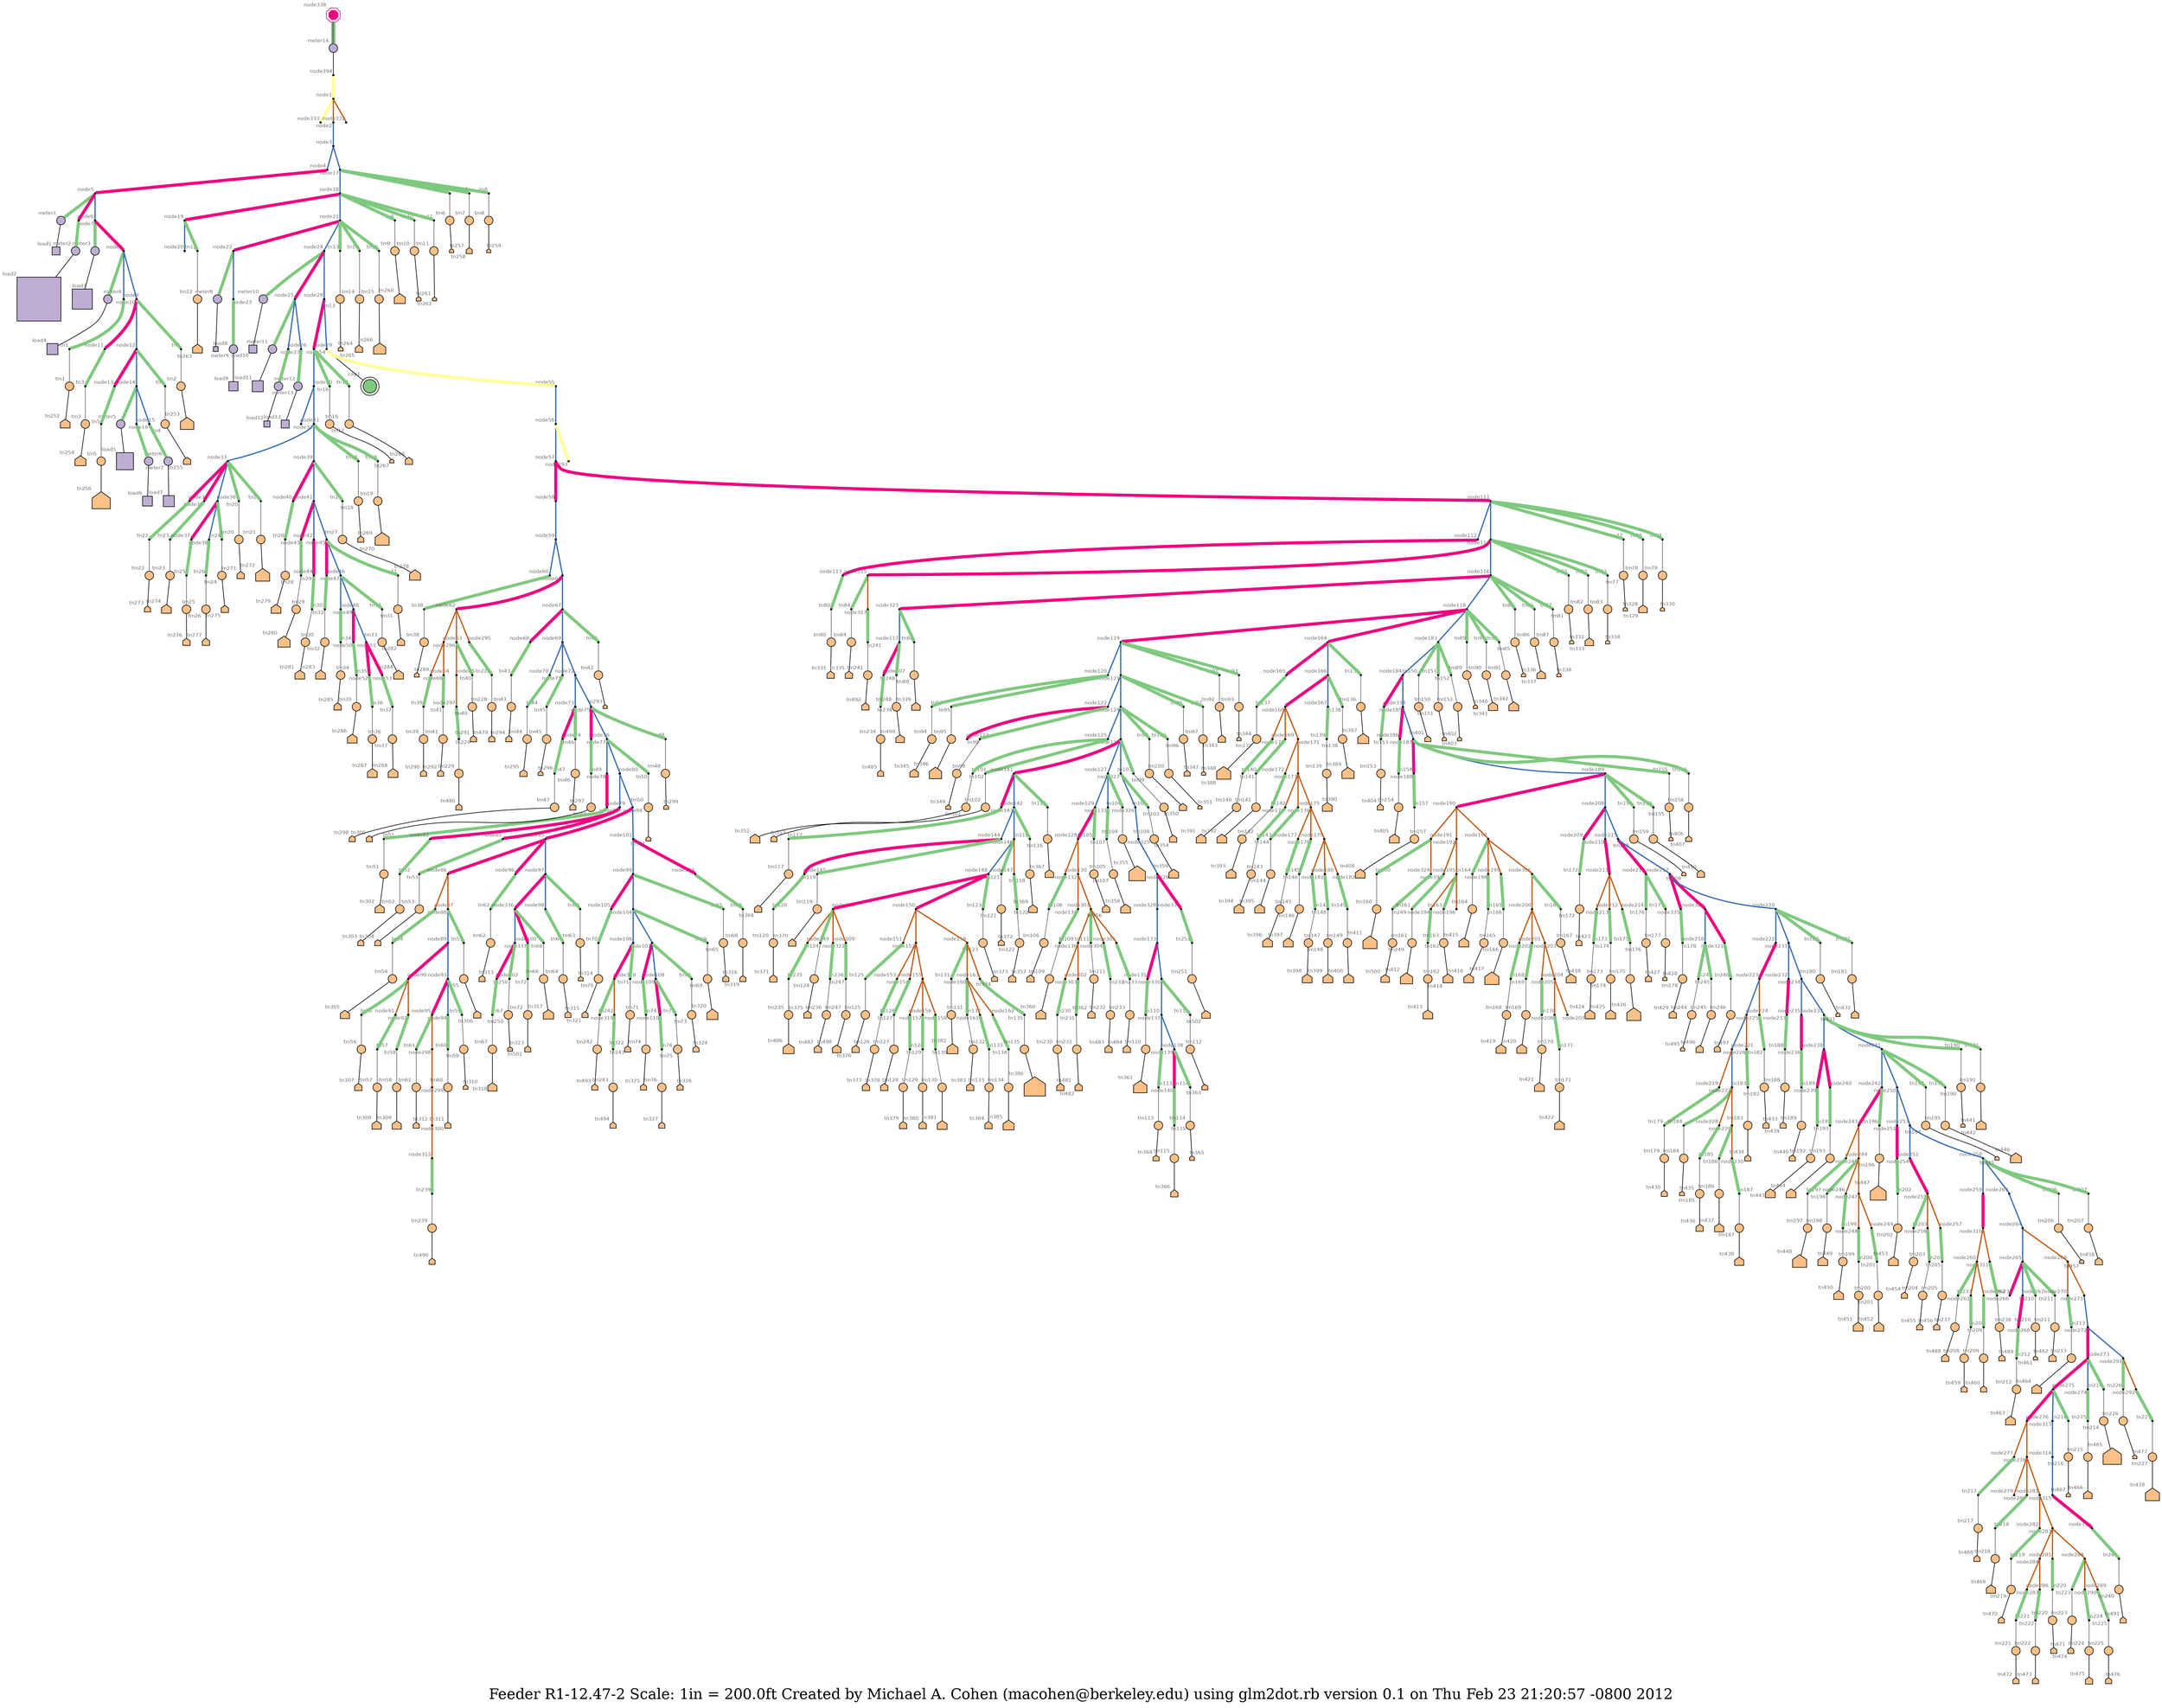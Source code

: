 graph "R1-12.47-2" {
	graph [bb="0,0,6965.4,16754",
		fontsize=24,
		label="Feeder R1-12.47-2 Scale: 1in = 200.0ft Created by Michael A. Cohen (macohen@berkeley.edu) using glm2dot.rb version 0.1 on Thu Feb\
 23 21:20:57 -0800 2012",
		lheight=0.40,
		lp="3482.7,18.4",
		lwidth=21.63
	];
	node [colorscheme=accent8,
		fontcolor=8,
		fontname=Helvetica,
		fontsize=8,
		label="\N"
	];
	edge [colorscheme=accent8];
	cap1	 [fillcolor=1,
		height=0.30556,
		label="",
		pos="2569.9,10650",
		shape=doublecircle,
		style=filled,
		width=0.30556,
		xlabel=cap1,
		xlp="2550.3,10666"];
	load1	 [fillcolor=2,
		height=0.18056,
		label="",
		pos="470.03,10272",
		shape=square,
		style=filled,
		width=0.17361,
		xlabel=load1,
		xlp="453.74,10283"];
	load2	 [fillcolor=2,
		height=1,
		label="",
		pos="447.81,10183",
		shape=square,
		style=filled,
		width=1,
		xlabel=load2,
		xlp="402.02,10224"];
	load3	 [fillcolor=2,
		height=0.45833,
		label="",
		pos="415.72,10281",
		shape=square,
		style=filled,
		width=0.45139,
		xlabel=load3,
		xlp="389.43,10303"];
	load4	 [fillcolor=2,
		height=0.25,
		label="",
		pos="372.76,10217",
		shape=square,
		style=filled,
		width=0.25,
		xlabel=load4,
		xlp="353.97,10231"];
	load5	 [fillcolor=2,
		height=0.38889,
		label="",
		pos="91.079,10303",
		shape=square,
		style=filled,
		width=0.38889,
		xlabel=load5,
		xlp="67.292,10322"];
	load6	 [fillcolor=2,
		height=0.22222,
		label="",
		pos="27.574,10330",
		shape=square,
		style=filled,
		width=0.22222,
		xlabel=load6,
		xlp="9.7871,10343"];
	load7	 [fillcolor=2,
		height=0.25,
		label="",
		pos="29.911,10195",
		shape=square,
		style=filled,
		width=0.25,
		xlabel=load7,
		xlp="11.124,10209"];
	load8	 [fillcolor=2,
		height=0.11111,
		label="",
		pos="1439.9,10287",
		shape=square,
		style=filled,
		width=0.11111,
		xlabel=load8,
		xlp="1426.1,10296"];
	load9	 [fillcolor=2,
		height=0.20833,
		label="",
		pos="1365.9,10020",
		shape=square,
		style=filled,
		width=0.20139,
		xlabel=load9,
		xlp="1348.6,10033"];
	load10	 [fillcolor=2,
		height=0.18056,
		label="",
		pos="1936.4,10405",
		shape=square,
		style=filled,
		width=0.17361,
		xlabel=load10,
		xlp="1917.9,10403"];
	load11	 [fillcolor=2,
		height=0.25,
		label="",
		pos="1882.1,10470",
		shape=square,
		style=filled,
		width=0.25,
		xlabel=load11,
		xlp="1861.4,10484"];
	load12	 [fillcolor=2,
		height=0.13889,
		label="",
		pos="1837.5,10299",
		shape=square,
		style=filled,
		width=0.13889,
		xlabel=load12,
		xlp="1820.5,10299"];
	load13	 [fillcolor=2,
		height=0.18056,
		label="",
		pos="1869.2,10176",
		shape=square,
		style=filled,
		width=0.17361,
		xlabel=load13,
		xlp="1850.7,10187"];
	meter1	 [fillcolor=2,
		height=0.19444,
		label="",
		pos="464.02,10254",
		shape=circle,
		style=filled,
		width=0.19444,
		xlabel=meter1,
		xlp="444.57,10266"];
	meter1 -- load1	 [len=0.25,
		pos="466.33,10261 466.8,10262 467.3,10264 467.78,10265"];
	meter2	 [fillcolor=2,
		height=0.19444,
		label="",
		pos="452.01,10201",
		shape=circle,
		style=filled,
		width=0.19444,
		xlabel=meter2,
		xlp="432.56,10213"];
	meter2 -- load2	 [len=0.25,
		pos="450.4,10194 450.36,10194 450.32,10194 450.28,10194"];
	meter3	 [fillcolor=2,
		height=0.19444,
		label="",
		pos="416.41,10263",
		shape=circle,
		style=filled,
		width=0.19444,
		xlabel=meter3,
		xlp="396.96,10251"];
	meter3 -- load3	 [len=0.25,
		pos="416.14,10270 416.14,10270 416.13,10270 416.12,10270"];
	meter4	 [fillcolor=2,
		height=0.19444,
		label="",
		pos="383.56,10230",
		shape=circle,
		style=filled,
		width=0.19444,
		xlabel=meter4,
		xlp="364.11,10242"];
	meter4 -- load4	 [len=0.25,
		pos="379.17,10225 379.07,10225 378.98,10225 378.88,10225"];
	meter5	 [fillcolor=2,
		height=0.19444,
		label="",
		pos="95.532,10286",
		shape=circle,
		style=filled,
		width=0.19444,
		xlabel=meter5,
		xlp="76.083,10283"];
	meter5 -- load5	 [len=0.25,
		pos="93.721,10293 93.682,10293 93.644,10293 93.605,10293"];
	meter6	 [fillcolor=2,
		height=0.19444,
		label="",
		pos="41.983,10319",
		shape=circle,
		style=filled,
		width=0.19444,
		xlabel=meter6,
		xlp="22.534,10317"];
	meter6 -- load6	 [len=0.25,
		pos="36.453,10323 36.199,10323 35.942,10324 35.684,10324"];
	meter7	 [fillcolor=2,
		height=0.19444,
		label="",
		pos="43.715,10207",
		shape=circle,
		style=filled,
		width=0.19444,
		xlabel=meter7,
		xlp="24.266,10219"];
	meter7 -- load7	 [len=0.25,
		pos="38.418,10203 38.296,10203 38.174,10202 38.051,10202"];
	meter8	 [fillcolor=2,
		height=0.19444,
		label="",
		pos="1422.4,10285",
		shape=circle,
		style=filled,
		width=0.19444,
		xlabel=meter8,
		xlp="1403,10296"];
	meter8 -- load8	 [len=0.25,
		pos="1429.5,10286 1431.6,10286 1433.9,10286 1435.7,10286"];
	meter9	 [fillcolor=2,
		height=0.19444,
		label="",
		pos="1369.4,10038",
		shape=circle,
		style=filled,
		width=0.19444,
		xlabel=meter9,
		xlp="1349.9,10050"];
	meter9 -- load9	 [len=0.25,
		pos="1367.9,10031 1367.8,10030 1367.6,10029 1367.4,10028"];
	meter10	 [fillcolor=2,
		height=0.19444,
		label="",
		pos="1928.7,10421",
		shape=circle,
		style=filled,
		width=0.19444,
		xlabel=meter10,
		xlp="1907.1,10419"];
	meter10 -- load10	 [len=0.25,
		pos="1931.9,10414 1932.3,10414 1932.8,10413 1933.3,10412"];
	meter11	 [fillcolor=2,
		height=0.19444,
		label="",
		pos="1890.9,10454",
		shape=circle,
		style=filled,
		width=0.19444,
		xlabel=meter11,
		xlp="1869.5,10452"];
	meter11 -- load11	 [len=0.25,
		pos="1887.3,10461 1887.3,10461 1887.2,10461 1887.1,10461"];
	meter12	 [fillcolor=2,
		height=0.19444,
		label="",
		pos="1833.8,10317",
		shape=circle,
		style=filled,
		width=0.19444,
		xlabel=meter12,
		xlp="1812.2,10329"];
	meter12 -- load12	 [len=0.25,
		pos="1835.3,10310 1835.7,10308 1836.1,10306 1836.4,10305"];
	meter13	 [fillcolor=2,
		height=0.19444,
		label="",
		pos="1875.6,10193",
		shape=circle,
		style=filled,
		width=0.19444,
		xlabel=meter13,
		xlp="1853.9,10205"];
	meter13 -- load13	 [len=0.25,
		pos="1873,10186 1872.6,10185 1872.2,10184 1871.8,10183"];
	meter14	 [fillcolor=2,
		height=0.19444,
		label="",
		pos="536.3,10105",
		shape=circle,
		style=filled,
		width=0.19444,
		xlabel=meter14,
		xlp="514.63,10117"];
	node294	 [height=0.05,
		label="",
		pos="534.69,10126",
		shape=point,
		style=filled,
		width=0.038889,
		xlabel=node294,
		xlp="548.46,10132"];
	meter14 -- node294	 [len=0.25,
		pos="535.72,10113 535.4,10117 535.03,10121 534.83,10124"];
	node1	 [height=0.05,
		label="",
		pos="521.38,10141",
		shape=point,
		style=filled,
		width=0.038889,
		xlabel=node1,
		xlp="508.46,10148"];
	node333	 [height=0.05,
		label="",
		pos="511.41,10124",
		shape=point,
		style=filled,
		width=0.038889,
		xlabel=node333,
		xlp="525.19,10130"];
	node1 -- node333	 [color=4,
		len=0.25,
		penwidth=5,
		pos="520.46,10140 518.61,10136 514.45,10129 512.48,10126"];
	node2	 [height=0.05,
		label="",
		pos="520.86,10163",
		shape=point,
		style=filled,
		width=0.038889,
		xlabel=node2,
		xlp="507.94,10169"];
	node1 -- node2	 [color=7,
		len=0.25865,
		penwidth=2,
		pos="521.33,10143 521.23,10147 521,10157 520.91,10161",
		weight=5];
	node332	 [height=0.05,
		label="",
		pos="503.09,10137",
		shape=point,
		style=filled,
		width=0.038889,
		xlabel=node332,
		xlp="485.72,10131"];
	node1 -- node332	 [color=7,
		len=0.25,
		penwidth=2,
		pos="519.42,10141 515.89,10140 508.47,10138 504.98,10138",
		weight=5];
	node3	 [height=0.05,
		label="",
		pos="504.28,10218",
		shape=point,
		style=filled,
		width=0.038889,
		xlabel=node3,
		xlp="513.6,10225"];
	node2 -- node3	 [color=5,
		len=0.617275,
		penwidth=2,
		pos="520.31,10165 517.79,10173 507.41,10208 504.85,10216",
		weight=5];
	node4	 [height=0.05,
		label="",
		pos="480.52,10230",
		shape=point,
		style=filled,
		width=0.038889,
		xlabel=node4,
		xlp="467.6,10224"];
	node3 -- node4	 [color=5,
		len=0.31196,
		penwidth=2,
		pos="502.41,10219 497.95,10221 486.7,10227 482.31,10229",
		weight=5];
	node17	 [height=0.05,
		label="",
		pos="619.66,10302",
		shape=point,
		style=filled,
		width=0.038889,
		xlabel=node17,
		xlp="604.51,10309"];
	node3 -- node17	 [color=5,
		len=1.54411,
		penwidth=2,
		pos="505.91,10219 518.84,10229 604.6,10291 617.92,10301",
		weight=5];
	node5	 [height=0.05,
		label="",
		pos="459.33,10236",
		shape=point,
		style=filled,
		width=0.038889,
		xlabel=node5,
		xlp="446.4,10243"];
	node4 -- node5	 [color=6,
		len=0.25,
		penwidth=5,
		pos="478.57,10231 474.47,10232 465.03,10235 461.1,10236"];
	node6	 [height=0.05,
		label="",
		pos="454.38,10219",
		shape=point,
		style=filled,
		width=0.038889,
		xlabel=node6,
		xlp="441.46,10226"];
	node5 -- node6	 [color=6,
		len=0.25,
		penwidth=5,
		pos="458.8,10234 457.84,10231 455.84,10224 454.89,10221"];
	node7	 [height=0.05,
		label="",
		pos="417.89,10244",
		shape=point,
		style=filled,
		width=0.038889,
		xlabel=node7,
		xlp="418.79,10237"];
	node5 -- node7	 [color=5,
		len=0.44558,
		penwidth=2,
		pos="457.55,10237 450.85,10238 427.22,10242 420,10243",
		weight=5];
	node5 -- meter1	 [color=1,
		len=0.25,
		penwidth=5,
		pos="459.83,10238 460.4,10240 461.35,10244 462.21,10247"];
	node6 -- meter2	 [color=1,
		len=0.25,
		penwidth=5,
		pos="454.13,10217 453.84,10215 453.36,10212 452.92,10208"];
	node8	 [height=0.05,
		label="",
		pos="398.6,10238",
		shape=point,
		style=filled,
		width=0.038889,
		xlabel=node8,
		xlp="385.68,10244"];
	node7 -- node8	 [color=6,
		len=0.25,
		penwidth=5,
		pos="416.11,10243 412.53,10242 404.47,10239 400.66,10238"];
	node7 -- meter3	 [color=1,
		len=0.25,
		penwidth=5,
		pos="417.73,10246 417.54,10248 417.23,10252 416.95,10256"];
	node9	 [height=0.05,
		label="",
		pos="358.6,10153",
		shape=point,
		style=filled,
		width=0.038889,
		xlabel=node9,
		xlp="345.68,10159"];
	node8 -- node9	 [color=5,
		len=0.93365,
		penwidth=2,
		pos="397.76,10236 392.56,10225 364.62,10165 359.43,10154",
		weight=5];
	node10	 [height=0.05,
		label="",
		pos="295.33,10325",
		shape=point,
		style=filled,
		width=0.038889,
		xlabel=node10,
		xlp="280.18,10332"];
	node8 -- node10	 [color=5,
		len=1.40645,
		penwidth=2,
		pos="397.14,10239 385.57,10249 308.81,10314 296.89,10324",
		weight=5];
	node8 -- meter4	 [color=1,
		len=0.25,
		penwidth=5,
		pos="396.76,10237 395.06,10236 392.45,10235 389.99,10233"];
	tn1	 [height=0.05,
		label="",
		pos="351.17,10135",
		shape=point,
		style=filled,
		width=0.038889,
		xlabel=tn1,
		xlp="343.81,10141"];
	node9 -- tn1	 [color=1,
		len=0.25,
		penwidth=5,
		pos="357.81,10151 356.37,10147 353.35,10140 351.94,10137"];
	node11	 [height=0.05,
		label="",
		pos="304.15,10342",
		shape=point,
		style=filled,
		width=0.038889,
		xlabel=node11,
		xlp="289.29,10349"];
	node10 -- node11	 [color=6,
		len=0.25,
		penwidth=5,
		pos="296.28,10327 297.98,10330 301.56,10337 303.24,10340"];
	node12	 [height=0.05,
		label="",
		pos="243.99,10330",
		shape=point,
		style=filled,
		width=0.038889,
		xlabel=node12,
		xlp="228.84,10336"];
	node10 -- node12	 [color=5,
		len=0.56105,
		penwidth=2,
		pos="293.13,10325 284.68,10326 254.46,10329 246.13,10330",
		weight=5];
	tn2	 [height=0.05,
		label="",
		pos="296.08,10308",
		shape=point,
		style=filled,
		width=0.038889,
		xlabel=tn2,
		xlp="288.72,10314"];
	node10 -- tn2	 [color=1,
		len=0.25,
		penwidth=5,
		pos="295.41,10323 295.55,10320 295.83,10313 295.98,10310"];
	tn3	 [height=0.05,
		label="",
		pos="308.21,10361",
		shape=point,
		style=filled,
		width=0.038889,
		xlabel=tn3,
		xlp="300.85,10368"];
	node11 -- tn3	 [color=1,
		len=0.25,
		penwidth=5,
		pos="304.58,10344 305.37,10348 307.02,10355 307.79,10359"];
	node13	 [height=0.05,
		label="",
		pos="235.69,10348",
		shape=point,
		style=filled,
		width=0.038889,
		xlabel=node13,
		xlp="220.54,10354"];
	node12 -- node13	 [color=6,
		len=0.25,
		penwidth=5,
		pos="243.22,10331 241.68,10335 238.22,10342 236.58,10346"];
	node14	 [height=0.05,
		label="",
		pos="84.61,10274",
		shape=point,
		style=filled,
		width=0.038889,
		xlabel=node14,
		xlp="69.462,10267"];
	node12 -- node14	 [color=5,
		len=1.79187,
		penwidth=2,
		pos="242.2,10329 225.92,10323 103.7,10280 86.596,10274",
		weight=5];
	tn4	 [height=0.05,
		label="",
		pos="232.43,10315",
		shape=point,
		style=filled,
		width=0.038889,
		xlabel=tn4,
		xlp="225.07,10321"];
	node12 -- tn4	 [color=1,
		len=0.25,
		penwidth=5,
		pos="242.57,10328 240.26,10325 235.71,10319 233.58,10316"];
	tn5	 [height=0.05,
		label="",
		pos="226.83,10365",
		shape=point,
		style=filled,
		width=0.038889,
		xlabel=tn5,
		xlp="219.47,10368"];
	node13 -- tn5	 [color=1,
		len=0.25,
		penwidth=5,
		pos="234.74,10350 233.03,10353 229.44,10360 227.75,10363"];
	node15	 [height=0.05,
		label="",
		pos="54.74,10305",
		shape=point,
		style=filled,
		width=0.038889,
		xlabel=node15,
		xlp="39.593,10298"];
	node14 -- node15	 [color=5,
		len=0.48215,
		penwidth=2,
		pos="83.327,10275 78.413,10280 60.833,10299 55.986,10304",
		weight=5];
	node16	 [height=0.05,
		label="",
		pos="56.866,10220",
		shape=point,
		style=filled,
		width=0.038889,
		xlabel=node16,
		xlp="68.414,10227"];
	node14 -- node16	 [color=5,
		len=0.765625,
		penwidth=2,
		pos="83.687,10272 79.475,10264 62.099,10230 57.821,10222",
		weight=5];
	node14 -- meter5	 [color=1,
		len=0.25,
		penwidth=5,
		pos="85.949,10275 87.134,10276 88.938,10278 90.662,10280"];
	node15 -- meter6	 [color=1,
		len=0.25,
		penwidth=5,
		pos="53.176,10307 51.579,10308 49.02,10311 46.751,10314"];
	node16 -- meter7	 [color=1,
		len=0.25,
		penwidth=5,
		pos="55.253,10219 53.717,10217 51.317,10215 49.102,10213"];
	node18	 [height=0.05,
		label="",
		pos="938.03,10294",
		shape=point,
		style=filled,
		width=0.038889,
		xlabel=node18,
		xlp="922.89,10301"];
	node17 -- node18	 [color=5,
		len=3.81896,
		penwidth=2,
		pos="621.69,10302 647.54,10301 911.49,10295 936.18,10294",
		weight=5];
	tn6	 [height=0.05,
		label="",
		pos="635.68,10313",
		shape=point,
		style=filled,
		width=0.038889,
		xlabel=tn6,
		xlp="628.31,10320"];
	node17 -- tn6	 [color=1,
		len=0.25,
		penwidth=5,
		pos="621.14,10303 624.11,10305 630.8,10310 633.96,10312"];
	tn7	 [height=0.05,
		label="",
		pos="626.52,10284",
		shape=point,
		style=filled,
		width=0.038889,
		xlabel=tn7,
		xlp="619.16,10291"];
	node17 -- tn7	 [color=1,
		len=0.25,
		penwidth=5,
		pos="620.39,10300 621.72,10297 624.5,10290 625.81,10286"];
	tn8	 [height=0.05,
		label="",
		pos="607.26,10317",
		shape=point,
		style=filled,
		width=0.038889,
		xlabel=tn8,
		xlp="599.9,10324"];
	node17 -- tn8	 [color=1,
		len=0.25,
		penwidth=5,
		pos="618.14,10304 615.65,10307 610.77,10313 608.49,10316"];
	node19	 [height=0.05,
		label="",
		pos="951.83,10279",
		shape=point,
		style=filled,
		width=0.038889,
		xlabel=node19,
		xlp="936.68,10272"];
	node18 -- node19	 [color=6,
		len=0.25,
		penwidth=5,
		pos="939.31,10293 941.87,10290 947.63,10283 950.35,10280"];
	node21	 [height=0.05,
		label="",
		pos="1385.1,10282",
		shape=point,
		style=filled,
		width=0.038889,
		xlabel=node21,
		xlp="1369.9,10289"];
	node18 -- node21	 [color=5,
		len=5.38289,
		penwidth=2,
		pos="940.03,10294 971.02,10293 1353.4,10283 1383.2,10282",
		weight=5];
	tn9	 [height=0.05,
		label="",
		pos="922.08,10281",
		shape=point,
		style=filled,
		width=0.038889,
		xlabel=tn9,
		xlp="914.72,10288"];
	node18 -- tn9	 [color=1,
		len=0.25,
		penwidth=5,
		pos="936.56,10293 933.6,10291 926.94,10285 923.79,10283"];
	tn10	 [height=0.05,
		label="",
		pos="950.86,10310",
		shape=point,
		style=filled,
		width=0.038889,
		xlabel=tn10,
		xlp="941.27,10317"];
	node18 -- tn10	 [color=1,
		len=0.25,
		penwidth=5,
		pos="939.22,10296 941.6,10299 946.96,10305 949.49,10308"];
	tn11	 [height=0.05,
		label="",
		pos="924.16,10309",
		shape=point,
		style=filled,
		width=0.038889,
		xlabel=tn11,
		xlp="914.87,10312"];
	node18 -- tn11	 [color=1,
		len=0.25,
		penwidth=5,
		pos="936.75,10295 934.18,10298 928.38,10304 925.65,10307"];
	node20	 [height=0.05,
		label="",
		pos="946.17,10257",
		shape=point,
		style=filled,
		width=0.038889,
		xlabel=node20,
		xlp="931.02,10260"];
	node19 -- node20	 [color=5,
		len=0.282435,
		penwidth=2,
		pos="951.3,10277 950.21,10272 947.69,10263 946.64,10258",
		weight=5];
	tn12	 [height=0.05,
		label="",
		pos="969.46,10270",
		shape=point,
		style=filled,
		width=0.038889,
		xlabel=tn12,
		xlp="959.88,10273"];
	node19 -- tn12	 [color=1,
		len=0.25,
		penwidth=5,
		pos="953.45,10278 956.73,10276 964.09,10273 967.57,10271"];
	node22	 [height=0.05,
		label="",
		pos="1404.3,10283",
		shape=point,
		style=filled,
		width=0.038889,
		xlabel=node22,
		xlp="1398.1,10277"];
	node21 -- node22	 [color=6,
		len=0.25,
		penwidth=5,
		pos="1387.1,10282 1390.9,10283 1398.6,10283 1402.3,10283"];
	node24	 [height=0.05,
		label="",
		pos="1915.1,10432",
		shape=point,
		style=filled,
		width=0.038889,
		xlabel=node24,
		xlp="1926.6,10438"];
	node21 -- node24	 [color=5,
		len=5.877785,
		penwidth=2,
		pos="1387,10283 1420.5,10292 1881,10422 1913.3,10431",
		weight=5];
	tn13	 [height=0.05,
		label="",
		pos="1383.2,10303",
		shape=point,
		style=filled,
		width=0.038889,
		xlabel=tn13,
		xlp="1373.6,10310"];
	node21 -- tn13	 [color=1,
		len=0.25,
		penwidth=5,
		pos="1384.9,10284 1384.6,10288 1383.8,10297 1383.4,10301"];
	tn14	 [height=0.05,
		label="",
		pos="1387.2,10262",
		shape=point,
		style=filled,
		width=0.038889,
		xlabel=tn14,
		xlp="1377.6,10268"];
	node21 -- tn14	 [color=1,
		len=0.25,
		penwidth=5,
		pos="1385.3,10280 1385.7,10277 1386.6,10268 1387,10264"];
	tn15	 [height=0.05,
		label="",
		pos="1366,10281",
		shape=point,
		style=filled,
		width=0.038889,
		xlabel=tn15,
		xlp="1362.6,10274"];
	node21 -- tn15	 [color=1,
		len=0.25,
		penwidth=5,
		pos="1383,10282 1379.3,10282 1371.6,10281 1368,10281"];
	node23	 [height=0.05,
		label="",
		pos="1371.3,10056",
		shape=point,
		style=filled,
		width=0.038889,
		xlabel=node23,
		xlp="1356.2,10063"];
	node22 -- node23	 [color=5,
		len=2.567315,
		penwidth=2,
		pos="1404,10281 1401,10260 1374.9,10081 1371.7,10058",
		weight=5];
	node22 -- meter8	 [color=1,
		len=0.25,
		penwidth=5,
		pos="1406.2,10283 1408.4,10284 1412.1,10284 1415.4,10284"];
	node23 -- meter9	 [color=1,
		len=0.25,
		penwidth=5,
		pos="1371.1,10054 1370.9,10052 1370.5,10048 1370.1,10045"];
	node25	 [height=0.05,
		label="",
		pos="1898.3,10438",
		shape=point,
		style=filled,
		width=0.038889,
		xlabel=node25,
		xlp="1883.2,10441"];
	node24 -- node25	 [color=6,
		len=0.25,
		penwidth=5,
		pos="1913.3,10433 1910.1,10434 1903.2,10436 1900,10437"];
	node28	 [height=0.05,
		label="",
		pos="2488.2,10669",
		shape=point,
		style=filled,
		width=0.038889,
		xlabel=node28,
		xlp="2473,10672"];
	node24 -- node28	 [color=5,
		len=6.509515,
		penwidth=2,
		pos="1917.2,10433 1953.4,10448 2451.3,10654 2486.2,10668",
		weight=5];
	node24 -- meter10	 [color=1,
		len=0.25,
		penwidth=5,
		pos="1916.8,10431 1918.4,10429 1920.9,10427 1923.1,10425"];
	node26	 [height=0.05,
		label="",
		pos="1832.6,10335",
		shape=point,
		style=filled,
		width=0.038889,
		xlabel=node26,
		xlp="1817.5,10341"];
	node25 -- node26	 [color=5,
		len=2.23539,
		penwidth=2,
		pos="1897.2,10436 1889.1,10424 1841.1,10348 1833.6,10336",
		weight=5];
	node27	 [height=0.05,
		label="",
		pos="1879.4,10211",
		shape=point,
		style=filled,
		width=0.038889,
		xlabel=node27,
		xlp="1864.3,10217"];
	node25 -- node27	 [color=5,
		len=2.82929,
		penwidth=2,
		pos="1898.1,10436 1896.4,10415 1881.5,10235 1879.6,10213",
		weight=5];
	node25 -- meter11	 [color=1,
		len=0.25,
		penwidth=5,
		pos="1897.4,10440 1896.5,10442 1895.1,10445 1893.8,10448"];
	node26 -- meter12	 [color=1,
		len=0.25,
		penwidth=5,
		pos="1832.8,10333 1832.9,10331 1833.1,10327 1833.3,10324"];
	node27 -- meter13	 [color=1,
		len=0.25,
		penwidth=5,
		pos="1879,10209 1878.6,10207 1877.8,10203 1877.1,10200"];
	node29	 [height=0.05,
		label="",
		pos="2472,10680",
		shape=point,
		style=filled,
		width=0.038889,
		xlabel=node29,
		xlp="2456.9,10687"];
	node28 -- node29	 [color=6,
		len=0.25,
		penwidth=5,
		pos="2486.7,10670 2483.7,10672 2476.9,10677 2473.7,10679"];
	node54	 [height=0.05,
		label="",
		pos="2559.3,10635",
		shape=point,
		style=filled,
		width=0.038889,
		xlabel=node54,
		xlp="2544.2,10641"];
	node28 -- node54	 [color=5,
		len=0.96024,
		penwidth=2,
		pos="2489.9,10668 2499.8,10663 2547.9,10640 2557.6,10636",
		weight=5];
	node30	 [height=0.05,
		label="",
		pos="2412.7,10872",
		shape=point,
		style=filled,
		width=0.038889,
		xlabel=node30,
		xlp="2397.5,10878"];
	node29 -- node30	 [color=5,
		len=2.262365,
		penwidth=2,
		pos="2471.3,10682 2465.2,10702 2419,10851 2413.3,10870",
		weight=5];
	tn16	 [height=0.05,
		label="",
		pos="2473,10699",
		shape=point,
		style=filled,
		width=0.038889,
		xlabel=tn16,
		xlp="2463.4,10706"];
	node29 -- tn16	 [color=1,
		len=0.25,
		penwidth=5,
		pos="2472.1,10682 2472.3,10686 2472.7,10694 2472.9,10697"];
	tn17	 [height=0.05,
		label="",
		pos="2455.1,10671",
		shape=point,
		style=filled,
		width=0.038889,
		xlabel=tn17,
		xlp="2445.5,10678"];
	node29 -- tn17	 [color=1,
		len=0.25,
		penwidth=5,
		pos="2470.2,10679 2466.9,10678 2460,10674 2456.8,10672"];
	node31	 [height=0.05,
		label="",
		pos="2422.7,10900",
		shape=point,
		style=filled,
		width=0.038889,
		xlabel=node31,
		xlp="2407.5,10906"];
	node30 -- node31	 [color=5,
		len=0.433685,
		penwidth=2,
		pos="2413.3,10873 2415.1,10879 2420.2,10893 2422,10898",
		weight=5];
	node32	 [height=0.05,
		label="",
		pos="2158,11387",
		shape=point,
		style=filled,
		width=0.038889,
		xlabel=node32,
		xlp="2142.9,11393"];
	node30 -- node32	 [color=5,
		len=6.415185,
		penwidth=2,
		pos="2411.8,10873 2395.7,10906 2174.4,11353 2158.9,11385",
		weight=5];
	node33	 [height=0.05,
		label="",
		pos="1711,11440",
		shape=point,
		style=filled,
		width=0.038889,
		xlabel=node33,
		xlp="1695.9,11447"];
	node32 -- node33	 [color=5,
		len=4.89772,
		penwidth=2,
		pos="2156,11387 2125,11391 1742.7,11436 1712.8,11440",
		weight=5];
	node39	 [height=0.05,
		label="",
		pos="2241.8,11585",
		shape=point,
		style=filled,
		width=0.038889,
		xlabel=node39,
		xlp="2226.7,11591"];
	node32 -- node39	 [color=5,
		len=2.423355,
		penwidth=2,
		pos="2158.7,11388 2166.4,11406 2232.7,11563 2241,11583",
		weight=5];
	tn18	 [height=0.05,
		label="",
		pos="2174.2,11377",
		shape=point,
		style=filled,
		width=0.038889,
		xlabel=tn18,
		xlp="2164.7,11380"];
	node32 -- tn18	 [color=1,
		len=0.25,
		penwidth=5,
		pos="2160,11385 2163.2,11384 2169.6,11380 2172.6,11378"];
	tn19	 [height=0.05,
		label="",
		pos="2140.2,11381",
		shape=point,
		style=filled,
		width=0.038889,
		xlabel=tn19,
		xlp="2130.7,11384"];
	node32 -- tn19	 [color=1,
		len=0.25,
		penwidth=5,
		pos="2156.1,11386 2152.7,11385 2145.5,11383 2142.1,11382"];
	node34	 [height=0.05,
		label="",
		pos="1698.7,11455",
		shape=point,
		style=filled,
		width=0.038889,
		xlabel=node34,
		xlp="1683.5,11462"];
	node33 -- node34	 [color=6,
		len=0.25,
		penwidth=5,
		pos="1709.9,11441 1707.6,11444 1702.4,11451 1700,11454"];
	node35	 [height=0.05,
		label="",
		pos="1696,11426",
		shape=point,
		style=filled,
		width=0.038889,
		xlabel=node35,
		xlp="1680.9,11432"];
	node33 -- node35	 [color=6,
		len=0.25,
		penwidth=5,
		pos="1709.6,11439 1706.8,11436 1700.6,11430 1697.6,11427"];
	node36	 [height=0.05,
		label="",
		pos="1519,11593",
		shape=point,
		style=filled,
		width=0.038889,
		xlabel=node36,
		xlp="1503.8,11600"];
	node33 -- node36	 [color=5,
		len=2.633275,
		penwidth=2,
		pos="1709.3,11441 1691.6,11455 1537.3,11579 1520.5,11592",
		weight=5];
	tn20	 [height=0.05,
		label="",
		pos="1724.8,11426",
		shape=point,
		style=filled,
		width=0.038889,
		xlabel=tn20,
		xlp="1715.2,11433"];
	node33 -- tn20	 [color=1,
		len=0.25,
		penwidth=5,
		pos="1712.3,11439 1714.8,11436 1720.6,11430 1723.3,11427"];
	tn21	 [height=0.05,
		label="",
		pos="1726.8,11453",
		shape=point,
		style=filled,
		width=0.038889,
		xlabel=tn21,
		xlp="1717.3,11459"];
	node33 -- tn21	 [color=1,
		len=0.25,
		penwidth=5,
		pos="1712.5,11441 1715.4,11444 1722,11449 1725.2,11451"];
	tn22	 [height=0.05,
		label="",
		pos="1688.4,11470",
		shape=point,
		style=filled,
		width=0.038889,
		xlabel=tn22,
		xlp="1678.8,11473"];
	node34 -- tn22	 [color=1,
		len=0.25,
		penwidth=5,
		pos="1697.4,11457 1695.4,11460 1691.3,11466 1689.4,11469"];
	tn23	 [height=0.05,
		label="",
		pos="1683.6,11411",
		shape=point,
		style=filled,
		width=0.038889,
		xlabel=tn23,
		xlp="1674.1,11417"];
	node35 -- tn23	 [color=1,
		len=0.25,
		penwidth=5,
		pos="1694.5,11424 1692,11421 1687.2,11415 1684.9,11412"];
	node37	 [height=0.05,
		label="",
		pos="1507,11579",
		shape=point,
		style=filled,
		width=0.038889,
		xlabel=node37,
		xlp="1491.8,11586"];
	node36 -- node37	 [color=6,
		len=0.25,
		penwidth=5,
		pos="1517.5,11591 1515.1,11589 1510.4,11583 1508.2,11581"];
	node38	 [height=0.05,
		label="",
		pos="1479.5,11656",
		shape=point,
		style=filled,
		width=0.038889,
		xlabel=node38,
		xlp="1464.4,11663"];
	node36 -- node38	 [color=5,
		len=0.83864,
		penwidth=2,
		pos="1518,11595 1512.6,11603 1486.3,11646 1480.6,11655",
		weight=5];
	tn24	 [height=0.05,
		label="",
		pos="1533.1,11604",
		shape=point,
		style=filled,
		width=0.038889,
		xlabel=tn24,
		xlp="1523.5,11611"];
	node36 -- tn24	 [color=1,
		len=0.25,
		penwidth=5,
		pos="1520.7,11594 1523.4,11597 1528.6,11601 1531.3,11603"];
	tn25	 [height=0.05,
		label="",
		pos="1491.8,11568",
		shape=point,
		style=filled,
		width=0.038889,
		xlabel=tn25,
		xlp="1482.2,11575"];
	node37 -- tn25	 [color=1,
		len=0.25,
		penwidth=5,
		pos="1505.1,11578 1502.1,11576 1496.1,11571 1493.3,11569"];
	tn26	 [height=0.05,
		label="",
		pos="1468.6,11671",
		shape=point,
		style=filled,
		width=0.038889,
		xlabel=tn26,
		xlp="1474.6,11678"];
	node38 -- tn26	 [color=1,
		len=0.25,
		penwidth=5,
		pos="1478.2,11658 1476,11661 1471.7,11667 1469.7,11670"];
	node40	 [height=0.05,
		label="",
		pos="2226.5,11574",
		shape=point,
		style=filled,
		width=0.038889,
		xlabel=node40,
		xlp="2211.4,11580"];
	node39 -- node40	 [color=6,
		len=0.25,
		penwidth=5,
		pos="2240,11583 2236.9,11581 2230.9,11577 2228,11575"];
	node41	 [height=0.05,
		label="",
		pos="2225.2,11676",
		shape=point,
		style=filled,
		width=0.038889,
		xlabel=node41,
		xlp="2210.1,11682"];
	node39 -- node41	 [color=5,
		len=0.999265,
		penwidth=2,
		pos="2241.5,11587 2239.3,11598 2227.7,11662 2225.5,11674",
		weight=5];
	tn27	 [height=0.05,
		label="",
		pos="2260.6,11579",
		shape=point,
		style=filled,
		width=0.038889,
		xlabel=tn27,
		xlp="2266.6,11586"];
	node39 -- tn27	 [color=1,
		len=0.25,
		penwidth=5,
		pos="2243.6,11584 2247.1,11583 2254.9,11581 2258.6,11580"];
	tn28	 [height=0.05,
		label="",
		pos="2216.5,11558",
		shape=point,
		style=filled,
		width=0.038889,
		xlabel=tn28,
		xlp="2207,11565"];
	node40 -- tn28	 [color=1,
		len=0.25,
		penwidth=5,
		pos="2225.3,11572 2223.3,11569 2219.4,11563 2217.5,11560"];
	node43	 [height=0.05,
		label="",
		pos="2242.7,11670",
		shape=point,
		style=filled,
		width=0.038889,
		xlabel=node43,
		xlp="2254.2,11677"];
	node41 -- node43	 [color=6,
		len=0.25,
		penwidth=5,
		pos="2227.1,11675 2230.5,11674 2237.6,11672 2240.9,11671"];
	node42	 [height=0.05,
		label="",
		pos="2207.6,11670",
		shape=point,
		style=filled,
		width=0.038889,
		xlabel=node42,
		xlp="2219.2,11664"];
	node41 -- node42	 [color=5,
		len=0.25,
		penwidth=2,
		pos="2223.3,11675 2219.9,11674 2212.8,11672 2209.4,11671",
		weight=5];
	node45	 [height=0.05,
		label="",
		pos="2230.5,11745",
		shape=point,
		style=filled,
		width=0.038889,
		xlabel=node45,
		xlp="2215.4,11752"];
	node41 -- node45	 [color=5,
		len=0.72475,
		penwidth=2,
		pos="2225.4,11678 2226.1,11688 2229.6,11733 2230.4,11743",
		weight=5];
	node44	 [height=0.05,
		label="",
		pos="2189.9,11665",
		shape=point,
		style=filled,
		width=0.038889,
		xlabel=node44,
		xlp="2174.7,11671"];
	node42 -- node44	 [color=6,
		len=0.25,
		penwidth=5,
		pos="2205.7,11670 2202.3,11668 2195.1,11666 2191.7,11665"];
	tn29	 [height=0.05,
		label="",
		pos="2261.5,11667",
		shape=point,
		style=filled,
		width=0.038889,
		xlabel=tn29,
		xlp="2251.9,11660"];
	node43 -- tn29	 [color=1,
		len=0.25,
		penwidth=5,
		pos="2244.7,11670 2248.3,11669 2256,11668 2259.6,11667"];
	tn30	 [height=0.05,
		label="",
		pos="2171.9,11659",
		shape=point,
		style=filled,
		width=0.038889,
		xlabel=tn30,
		xlp="2177.9,11653"];
	node44 -- tn30	 [color=1,
		len=0.25,
		penwidth=5,
		pos="2187.9,11664 2184.5,11663 2177.2,11661 2173.8,11660"];
	node46	 [height=0.05,
		label="",
		pos="2244.9,11760",
		shape=point,
		style=filled,
		width=0.038889,
		xlabel=node46,
		xlp="2229.8,11766"];
	node45 -- node46	 [color=6,
		len=0.25,
		penwidth=5,
		pos="2231.8,11746 2234.5,11749 2240.5,11755 2243.4,11758"];
	node47	 [height=0.05,
		label="",
		pos="2196.4,11794",
		shape=point,
		style=filled,
		width=0.038889,
		xlabel=node47,
		xlp="2181.3,11787"];
	node45 -- node47	 [color=5,
		len=0.67778,
		penwidth=2,
		pos="2229.4,11747 2224.2,11754 2202.9,11785 2197.6,11792",
		weight=5];
	tn31	 [height=0.05,
		label="",
		pos="2245.6,11736",
		shape=point,
		style=filled,
		width=0.038889,
		xlabel=tn31,
		xlp="2236,11730"];
	node45 -- tn31	 [color=1,
		len=0.25,
		penwidth=5,
		pos="2232.4,11744 2235.3,11742 2240.8,11739 2243.7,11738"];
	tn32	 [height=0.05,
		label="",
		pos="2263.5,11770",
		shape=point,
		style=filled,
		width=0.038889,
		xlabel=tn32,
		xlp="2253.9,11777"];
	node46 -- tn32	 [color=1,
		len=0.25,
		penwidth=5,
		pos="2246.6,11761 2250.1,11762 2257.9,11767 2261.5,11769"];
	node48	 [height=0.05,
		label="",
		pos="2085.2,11831",
		shape=point,
		style=filled,
		width=0.038889,
		xlabel=node48,
		xlp="2070,11825"];
	node47 -- node48	 [color=5,
		len=1.21257,
		penwidth=2,
		pos="2194.5,11795 2181,11799 2100.8,11826 2087.2,11831",
		weight=5];
	node49	 [height=0.05,
		label="",
		pos="2179.2,11798",
		shape=point,
		style=filled,
		width=0.038889,
		xlabel=node49,
		xlp="2190.7,11805"];
	node47 -- node49	 [color=5,
		len=0.25,
		penwidth=2,
		pos="2194.6,11794 2191.3,11795 2184.3,11797 2181,11798",
		weight=5];
	tn33	 [height=0.05,
		label="",
		pos="2206,11811",
		shape=point,
		style=filled,
		width=0.038889,
		xlabel=tn33,
		xlp="2196.4,11818"];
	node47 -- tn33	 [color=1,
		len=0.25,
		penwidth=5,
		pos="2197.3,11796 2199.1,11799 2203.1,11806 2205,11809"];
	tn34	 [height=0.05,
		label="",
		pos="2067.3,11836",
		shape=point,
		style=filled,
		width=0.038889,
		xlabel=tn34,
		xlp="2073.3,11843"];
	node48 -- tn34	 [color=1,
		len=0.25,
		penwidth=5,
		pos="2083.3,11832 2079.8,11833 2072.6,11835 2069.2,11836"];
	node50	 [height=0.05,
		label="",
		pos="2163.5,11805",
		shape=point,
		style=filled,
		width=0.038889,
		xlabel=node50,
		xlp="2157.3,11799"];
	node49 -- node50	 [color=6,
		len=0.25,
		penwidth=5,
		pos="2177.3,11799 2174.3,11800 2168.5,11803 2165.4,11804"];
	node51	 [height=0.05,
		label="",
		pos="2175.5,12000",
		shape=point,
		style=filled,
		width=0.038889,
		xlabel=node51,
		xlp="2160.3,11994"];
	node49 -- node51	 [color=5,
		len=2.1486,
		penwidth=2,
		pos="2179.1,11800 2178.8,11821 2175.9,11979 2175.5,11998",
		weight=5];
	tn35	 [height=0.05,
		label="",
		pos="2146.7,11809",
		shape=point,
		style=filled,
		width=0.038889,
		xlabel=tn35,
		xlp="2152.7,11815"];
	node50 -- tn35	 [color=1,
		len=0.25,
		penwidth=5,
		pos="2161.7,11806 2158.6,11806 2152.2,11808 2148.9,11808"];
	node52	 [height=0.05,
		label="",
		pos="2156.7,12007",
		shape=point,
		style=filled,
		width=0.038889,
		xlabel=node52,
		xlp="2141.5,12010"];
	node51 -- node52	 [color=6,
		len=0.25,
		penwidth=5,
		pos="2173.7,12001 2170.2,12002 2162.4,12005 2158.7,12006"];
	node53	 [height=0.05,
		label="",
		pos="2193,12009",
		shape=point,
		style=filled,
		width=0.038889,
		xlabel=node53,
		xlp="2177.9,12016"];
	node51 -- node53	 [color=6,
		len=0.25,
		penwidth=5,
		pos="2177.1,12001 2180.3,12003 2187.7,12007 2191.1,12008"];
	tn36	 [height=0.05,
		label="",
		pos="2140.7,12018",
		shape=point,
		style=filled,
		width=0.038889,
		xlabel=tn36,
		xlp="2146.7,12025"];
	node52 -- tn36	 [color=1,
		len=0.25,
		penwidth=5,
		pos="2155.2,12008 2152.2,12010 2145.6,12015 2142.4,12017"];
	tn37	 [height=0.05,
		label="",
		pos="2206.6,12023",
		shape=point,
		style=filled,
		width=0.038889,
		xlabel=tn37,
		xlp="2197,12030"];
	node53 -- tn37	 [color=1,
		len=0.25,
		penwidth=5,
		pos="2194.7,12011 2197.4,12014 2202.7,12019 2205.2,12022"];
	node54 -- cap1	 [len=0.25,
		pos="2560.6,10637 2561.4,10638 2562.4,10639 2563.5,10641"];
	node55	 [height=0.05,
		label="",
		pos="2570.3,10619",
		shape=point,
		style=filled,
		width=0.038889,
		xlabel=node55,
		xlp="2555.2,10626"];
	node54 -- node55	 [color=4,
		len=0.25,
		penwidth=5,
		pos="2560.7,10633 2562.9,10630 2567.2,10624 2569.2,10621"];
	node56	 [height=0.05,
		label="",
		pos="2698.7,10579",
		shape=point,
		style=filled,
		width=0.038889,
		xlabel=node56,
		xlp="2683.5,10586"];
	node55 -- node56	 [color=5,
		len=1.588725,
		penwidth=2,
		pos="2572.1,10619 2586.5,10614 2681.9,10585 2696.7,10580",
		weight=5];
	node57	 [height=0.05,
		label="",
		pos="3181.2,10413",
		shape=point,
		style=filled,
		width=0.038889,
		xlabel=node57,
		xlp="3166,10420"];
	node56 -- node57	 [color=5,
		len=5.910225,
		penwidth=2,
		pos="2700.4,10579 2730.8,10568 3146.7,10425 3179.1,10414",
		weight=5];
	node293	 [height=0.05,
		label="",
		pos="2711.3,10592",
		shape=point,
		style=filled,
		width=0.038889,
		xlabel=node293,
		xlp="2694,10598"];
	node56 -- node293	 [color=4,
		len=0.25,
		penwidth=5,
		pos="2700.2,10581 2702.6,10583 2707.3,10588 2709.8,10590"];
	node58	 [height=0.05,
		label="",
		pos="3161.2,10411",
		shape=point,
		style=filled,
		width=0.038889,
		xlabel=node58,
		xlp="3146.1,10404"];
	node57 -- node58	 [color=6,
		len=0.25,
		penwidth=5,
		pos="3179.3,10413 3175.6,10412 3167.3,10411 3163.3,10411"];
	node111	 [height=0.05,
		label="",
		pos="3201,10416",
		shape=point,
		style=filled,
		width=0.038889,
		xlabel=node111,
		xlp="3214.2,10422"];
	node57 -- node111	 [color=6,
		len=0.25,
		penwidth=5,
		pos="3183,10413 3186.7,10414 3195,10415 3198.9,10415"];
	node59	 [height=0.05,
		label="",
		pos="4235.3,14277",
		shape=point,
		style=filled,
		width=0.038889,
		xlabel=node59,
		xlp="4220.1,14280"];
	node58 -- node59	 [color=5,
		len=39.854765,
		penwidth=2,
		pos="3161.7,10412 3188,10507 4208.9,14182 4234.8,14276",
		weight=5];
	node60	 [height=0.05,
		label="",
		pos="4208.9,14289",
		shape=point,
		style=filled,
		width=0.038889,
		xlabel=node60,
		xlp="4193.8,14282"];
	node59 -- node60	 [color=5,
		len=0.4,
		penwidth=2,
		pos="4233.6,14278 4228.8,14280 4215.5,14286 4210.7,14288",
		weight=5];
	node61	 [height=0.05,
		label="",
		pos="4247.9,14260",
		shape=point,
		style=filled,
		width=0.038889,
		xlabel=node61,
		xlp="4232.8,14266"];
	node59 -- node61	 [color=5,
		len=0.3,
		penwidth=2,
		pos="4236.5,14276 4238.9,14272 4244.5,14264 4246.9,14261",
		weight=5];
	tn38	 [height=0.05,
		label="",
		pos="4191.2,14291",
		shape=point,
		style=filled,
		width=0.038889,
		xlabel=tn38,
		xlp="4197.1,14298"];
	node60 -- tn38	 [color=1,
		len=0.25,
		penwidth=5,
		pos="4207,14289 4203.6,14290 4196.4,14291 4193,14291"];
	node62	 [height=0.05,
		label="",
		pos="4243.3,14242",
		shape=point,
		style=filled,
		width=0.038889,
		xlabel=node62,
		xlp="4228.1,14248"];
	node61 -- node62	 [color=6,
		len=0.25,
		penwidth=5,
		pos="4247.4,14258 4246.5,14254 4244.7,14247 4243.8,14244"];
	node67	 [height=0.05,
		label="",
		pos="4496.9,14456",
		shape=point,
		style=filled,
		width=0.038889,
		xlabel=node67,
		xlp="4481.7,14462"];
	node61 -- node67	 [color=5,
		len=3.676565,
		penwidth=2,
		pos="4249.5,14261 4269.7,14277 4476.1,14439 4495.4,14455",
		weight=5];
	node63	 [height=0.05,
		label="",
		pos="3882.2,14433",
		shape=point,
		style=filled,
		width=0.038889,
		xlabel=node63,
		xlp="3867.1,14440"];
	node62 -- node63	 [color=7,
		len=4.139,
		penwidth=2,
		pos="4241.7,14243 4216.7,14256 3910.3,14419 3884,14432",
		weight=5];
	node296	 [height=0.05,
		label="",
		pos="3884.6,14274",
		shape=point,
		style=filled,
		width=0.038889,
		xlabel=node296,
		xlp="3867.3,14268"];
	node62 -- node296	 [color=7,
		len=4.0225,
		penwidth=2,
		pos="4241.4,14242 4214.5,14244 3914.8,14272 3886.7,14274",
		weight=5];
	node295	 [height=0.05,
		label="",
		pos="4242.6,14224",
		shape=point,
		style=filled,
		width=0.038889,
		xlabel=node295,
		xlp="4225.2,14230"];
	node62 -- node295	 [color=7,
		len=0.25,
		penwidth=2,
		pos="4243.2,14240 4243.1,14236 4242.8,14229 4242.7,14226",
		weight=5];
	node64	 [height=0.05,
		label="",
		pos="3894.4,14457",
		shape=point,
		style=filled,
		width=0.038889,
		xlabel=node64,
		xlp="3879.2,14464"];
	node63 -- node64	 [color=7,
		len=0.351,
		penwidth=2,
		pos="3883.2,14435 3885.5,14440 3891.2,14451 3893.5,14456",
		weight=5];
	node66	 [height=0.05,
		label="",
		pos="3858.4,14424",
		shape=point,
		style=filled,
		width=0.038889,
		xlabel=node66,
		xlp="3843.3,14431"];
	node63 -- node66	 [color=7,
		len=0.328,
		penwidth=2,
		pos="3880.4,14433 3875.9,14431 3864.6,14427 3860.2,14425",
		weight=5];
	tn39	 [height=0.05,
		label="",
		pos="3895.8,14476",
		shape=point,
		style=filled,
		width=0.038889,
		xlabel=tn39,
		xlp="3886.3,14483"];
	node64 -- tn39	 [color=1,
		len=0.25,
		penwidth=5,
		pos="3894.5,14459 3894.8,14463 3895.4,14471 3895.7,14474"];
	node65	 [height=0.05,
		label="",
		pos="3541.1,14595",
		shape=point,
		style=filled,
		width=0.038889,
		xlabel=node65,
		xlp="3525.9,14601"];
	node297	 [height=0.05,
		label="",
		pos="3436.4,14675",
		shape=point,
		style=filled,
		width=0.038889,
		xlabel=node297,
		xlp="3419.1,14682"];
	node65 -- node297	 [color=7,
		len=1.5565,
		penwidth=2,
		pos="3539.6,14596 3527.8,14605 3450.1,14664 3438,14674",
		weight=5];
	tn41	 [height=0.05,
		label="",
		pos="3839.5,14424",
		shape=point,
		style=filled,
		width=0.038889,
		xlabel=tn41,
		xlp="3845.4,14417"];
	node66 -- tn41	 [color=1,
		len=0.25,
		penwidth=5,
		pos="3856.4,14424 3852.7,14424 3845,14424 3841.4,14424"];
	node68	 [height=0.05,
		label="",
		pos="4486.4,14471",
		shape=point,
		style=filled,
		width=0.038889,
		xlabel=node68,
		xlp="4471.3,14474"];
	node67 -- node68	 [color=6,
		len=0.25,
		penwidth=5,
		pos="4495.6,14458 4493.5,14461 4489.4,14467 4487.5,14470"];
	node69	 [height=0.05,
		label="",
		pos="4594.4,14563",
		shape=point,
		style=filled,
		width=0.038889,
		xlabel=node69,
		xlp="4579.2,14569"];
	node67 -- node69	 [color=5,
		len=1.779495,
		penwidth=2,
		pos="4498.2,14457 4509.2,14469 4581.6,14549 4592.9,14561",
		weight=5];
	tn42	 [height=0.05,
		label="",
		pos="4498,14437",
		shape=point,
		style=filled,
		width=0.038889,
		xlabel=tn42,
		xlp="4488.4,14444"];
	node67 -- tn42	 [color=1,
		len=0.25,
		penwidth=5,
		pos="4497,14454 4497.2,14450 4497.6,14443 4497.9,14439"];
	tn43	 [height=0.05,
		label="",
		pos="4472.5,14483",
		shape=point,
		style=filled,
		width=0.038889,
		xlabel=tn43,
		xlp="4478.5,14490"];
	node68 -- tn43	 [color=1,
		len=0.25,
		penwidth=5,
		pos="4484.7,14473 4481.9,14475 4476.4,14480 4473.9,14482"];
	node70	 [height=0.05,
		label="",
		pos="4738.7,14434",
		shape=point,
		style=filled,
		width=0.038889,
		xlabel=node70,
		xlp="4723.6,14440"];
	node69 -- node70	 [color=5,
		len=1.935,
		penwidth=2,
		pos="4596,14561 4610.8,14548 4723.3,14447 4737.3,14435",
		weight=5];
	node71	 [height=0.05,
		label="",
		pos="4623.1,14568",
		shape=point,
		style=filled,
		width=0.038889,
		xlabel=node71,
		xlp="4607.9,14575"];
	node69 -- node71	 [color=5,
		len=0.4465,
		penwidth=2,
		pos="4596.2,14563 4601.4,14564 4615.9,14567 4621.1,14568",
		weight=5];
	node72	 [height=0.05,
		label="",
		pos="4636.7,14804",
		shape=point,
		style=filled,
		width=0.038889,
		xlabel=node72,
		xlp="4621.5,14811"];
	node69 -- node72	 [color=5,
		len=2.53774,
		penwidth=2,
		pos="4594.7,14565 4598.3,14586 4632.6,14781 4636.3,14802",
		weight=5];
	tn44	 [height=0.05,
		label="",
		pos="4747.7,14418",
		shape=point,
		style=filled,
		width=0.038889,
		xlabel=tn44,
		xlp="4738.1,14425"];
	node70 -- tn44	 [color=1,
		len=0.25,
		penwidth=5,
		pos="4739.8,14432 4741.6,14429 4745.1,14422 4746.8,14420"];
	tn45	 [height=0.05,
		label="",
		pos="4638.6,14560",
		shape=point,
		style=filled,
		width=0.038889,
		xlabel=tn45,
		xlp="4644.6,14566"];
	node71 -- tn45	 [color=1,
		len=0.25,
		penwidth=5,
		pos="4625,14567 4628,14565 4633.7,14562 4636.7,14561"];
	node73	 [height=0.05,
		label="",
		pos="4473.3,14917",
		shape=point,
		style=filled,
		width=0.038889,
		xlabel=node73,
		xlp="4458.2,14923"];
	node72 -- node73	 [color=5,
		len=2.085,
		penwidth=2,
		pos="4634.8,14805 4618,14817 4490.8,14905 4474.9,14916",
		weight=5];
	node75	 [height=0.05,
		label="",
		pos="4910.9,15090",
		shape=point,
		style=filled,
		width=0.038889,
		xlabel=node75,
		xlp="4895.8,15093"];
	node72 -- node75	 [color=5,
		len=4.631145,
		penwidth=2,
		pos="4638.1,14806 4658.8,14827 4889.8,15067 4909.6,15088",
		weight=5];
	node74	 [height=0.05,
		label="",
		pos="4462.1,14932",
		shape=point,
		style=filled,
		width=0.038889,
		xlabel=node74,
		xlp="4446.9,14935"];
	node73 -- node74	 [color=6,
		len=0.25,
		penwidth=5,
		pos="4471.9,14919 4469.7,14922 4465.3,14928 4463.2,14931"];
	tn46	 [height=0.05,
		label="",
		pos="4473.2,14898",
		shape=point,
		style=filled,
		width=0.038889,
		xlabel=tn46,
		xlp="4463.6,14905"];
	node73 -- tn46	 [color=1,
		len=0.25,
		penwidth=5,
		pos="4473.3,14915 4473.3,14911 4473.3,14904 4473.2,14900"];
	tn47	 [height=0.05,
		label="",
		pos="4447.7,14944",
		shape=point,
		style=filled,
		width=0.038889,
		xlabel=tn47,
		xlp="4453.7,14951"];
	node74 -- tn47	 [color=1,
		len=0.25,
		penwidth=5,
		pos="4460.3,14934 4457.4,14936 4451.8,14941 4449.1,14943"];
	node76	 [height=0.05,
		label="",
		pos="4895.4,15102",
		shape=point,
		style=filled,
		width=0.038889,
		xlabel=node76,
		xlp="4906.9,15109"];
	node75 -- node76	 [color=6,
		len=0.25,
		penwidth=5,
		pos="4909.5,15091 4906.6,15093 4900.1,15098 4897.1,15101"];
	node77	 [height=0.05,
		label="",
		pos="4979.2,15099",
		shape=point,
		style=filled,
		width=0.038889,
		xlabel=node77,
		xlp="4964,15106"];
	node75 -- node77	 [color=5,
		len=0.731,
		penwidth=2,
		pos="4912.9,15090 4922.9,15091 4967.7,15097 4977.3,15099",
		weight=5];
	tn48	 [height=0.05,
		label="",
		pos="4907,15071",
		shape=point,
		style=filled,
		width=0.038889,
		xlabel=tn48,
		xlp="4897.4,15077"];
	node75 -- tn48	 [color=1,
		len=0.25,
		penwidth=5,
		pos="4910.5,15087 4909.7,15084 4908.2,15076 4907.4,15073"];
	tn49	 [height=0.05,
		label="",
		pos="4878.3,15111",
		shape=point,
		style=filled,
		width=0.038889,
		xlabel=tn49,
		xlp="4868.7,15104"];
	node76 -- tn49	 [color=1,
		len=0.25,
		penwidth=5,
		pos="4893.6,15103 4890.3,15105 4883.3,15108 4880.1,15110"];
	node78	 [height=0.05,
		label="",
		pos="4990.1,15084",
		shape=point,
		style=filled,
		width=0.038889,
		xlabel=node78,
		xlp="4974.9,15090"];
	node77 -- node78	 [color=5,
		len=0.257075,
		penwidth=2,
		pos="4980.5,15097 4982.7,15094 4987,15088 4989,15085",
		weight=5];
	node80	 [height=0.05,
		label="",
		pos="5067.5,15192",
		shape=point,
		style=filled,
		width=0.038889,
		xlabel=node80,
		xlp="5052.4,15198"];
	node77 -- node80	 [color=5,
		len=1.316535,
		penwidth=2,
		pos="4980.4,15100 4990.3,15111 5056,15180 5066.2,15190",
		weight=5];
	tn50	 [height=0.05,
		label="",
		pos="4976.8,15115",
		shape=point,
		style=filled,
		width=0.038889,
		xlabel=tn50,
		xlp="4982.8,15122"];
	node77 -- tn50	 [color=1,
		len=0.25,
		penwidth=5,
		pos="4978.9,15101 4978.4,15104 4977.6,15110 4977.1,15113"];
	node79	 [height=0.05,
		label="",
		pos="4996.1,15066",
		shape=point,
		style=filled,
		width=0.038889,
		xlabel=node79,
		xlp="4981,15073"];
	node78 -- node79	 [color=6,
		len=0.25,
		penwidth=5,
		pos="4990.7,15082 4991.9,15079 4994.3,15072 4995.5,15068"];
	tn51	 [height=0.05,
		label="",
		pos="4999.4,15048",
		shape=point,
		style=filled,
		width=0.038889,
		xlabel=tn51,
		xlp="4989.8,15055"];
	node79 -- tn51	 [color=1,
		len=0.25,
		penwidth=5,
		pos="4996.5,15065 4997.1,15061 4998.4,15054 4999,15050"];
	node81	 [height=0.05,
		label="",
		pos="5055.3,15208",
		shape=point,
		style=filled,
		width=0.038889,
		xlabel=node81,
		xlp="5066.8,15215"];
	node80 -- node81	 [color=5,
		len=0.264585,
		penwidth=2,
		pos="5066.4,15193 5064.1,15196 5059,15203 5056.6,15206",
		weight=5];
	node84	 [height=0.05,
		label="",
		pos="5197.4,15251",
		shape=point,
		style=filled,
		width=0.038889,
		xlabel=node84,
		xlp="5182.3,15258"];
	node80 -- node84	 [color=5,
		len=1.47003,
		penwidth=2,
		pos="5069.4,15192 5083.9,15199 5180.5,15244 5195.5,15250",
		weight=5];
	node82	 [height=0.05,
		label="",
		pos="5061.3,15226",
		shape=point,
		style=filled,
		width=0.038889,
		xlabel=node82,
		xlp="5046.1,15233"];
	node81 -- node82	 [color=6,
		len=0.25,
		penwidth=5,
		pos="5055.9,15210 5057.1,15213 5059.5,15221 5060.7,15224"];
	node83	 [height=0.05,
		label="",
		pos="5036,15211",
		shape=point,
		style=filled,
		width=0.038889,
		xlabel=node83,
		xlp="5020.9,15214"];
	node81 -- node83	 [color=6,
		len=0.25,
		penwidth=5,
		pos="5053.2,15208 5049.5,15209 5041.7,15210 5038,15211"];
	tn52	 [height=0.05,
		label="",
		pos="5055.8,15245",
		shape=point,
		style=filled,
		width=0.038889,
		xlabel=tn52,
		xlp="5046.3,15248"];
	node82 -- tn52	 [color=1,
		len=0.25,
		penwidth=5,
		pos="5060.8,15228 5059.8,15231 5057.5,15239 5056.4,15243"];
	tn53	 [height=0.05,
		label="",
		pos="5019.6,15223",
		shape=point,
		style=filled,
		width=0.038889,
		xlabel=tn53,
		xlp="5010,15226"];
	node83 -- tn53	 [color=1,
		len=0.25,
		penwidth=5,
		pos="5034.5,15212 5031.5,15215 5024.6,15219 5021.4,15222"];
	node85	 [height=0.05,
		label="",
		pos="5216.7,15243",
		shape=point,
		style=filled,
		width=0.038889,
		xlabel=node85,
		xlp="5201.6,15237"];
	node84 -- node85	 [color=6,
		len=0.25,
		penwidth=5,
		pos="5199.2,15251 5202.8,15249 5210.8,15246 5214.7,15244"];
	node101	 [height=0.05,
		label="",
		pos="5177.6,15326",
		shape=point,
		style=filled,
		width=0.038889,
		xlabel=node101,
		xlp="5160.3,15333"];
	node84 -- node101	 [color=5,
		len=0.868215,
		penwidth=2,
		pos="5196.9,15253 5194.2,15264 5180.8,15314 5178.1,15324",
		weight=5];
	node86	 [height=0.05,
		label="",
		pos="5235,15236",
		shape=point,
		style=filled,
		width=0.038889,
		xlabel=node86,
		xlp="5246.6,15243"];
	node85 -- node86	 [color=6,
		len=0.25,
		penwidth=5,
		pos="5218.4,15243 5221.8,15241 5229.4,15238 5233,15237"];
	node96	 [height=0.05,
		label="",
		pos="5225.3,15258",
		shape=point,
		style=filled,
		width=0.038889,
		xlabel=node96,
		xlp="5210.1,15265"];
	node85 -- node96	 [color=6,
		len=0.25,
		penwidth=5,
		pos="5217.8,15245 5219.4,15248 5222.6,15253 5224.2,15256"];
	node97	 [height=0.05,
		label="",
		pos="5347.9,15108",
		shape=point,
		style=filled,
		width=0.038889,
		xlabel=node97,
		xlp="5359.5,15114"];
	node85 -- node97	 [color=5,
		len=1.971795,
		penwidth=2,
		pos="5218.2,15242 5231.7,15228 5333.9,15122 5346.6,15109",
		weight=5];
	node87	 [height=0.05,
		label="",
		pos="5225.9,15170",
		shape=point,
		style=filled,
		width=0.038889,
		xlabel=node87,
		xlp="5210.7,15176"];
	node86 -- node87	 [color=7,
		len=1.384,
		penwidth=2,
		pos="5234.7,15234 5233.4,15224 5227.4,15181 5226.1,15172",
		weight=5];
	node88	 [height=0.05,
		label="",
		pos="5323.8,15294",
		shape=point,
		style=filled,
		width=0.038889,
		xlabel=node88,
		xlp="5308.6,15301"];
	node86 -- node88	 [color=7,
		len=1.0085,
		penwidth=2,
		pos="5236.5,15237 5247.3,15244 5311.3,15286 5322.2,15293",
		weight=5];
	tn54	 [height=0.05,
		label="",
		pos="5215.5,15155",
		shape=point,
		style=filled,
		width=0.038889,
		xlabel=tn54,
		xlp="5206,15162"];
	node87 -- tn54	 [color=1,
		len=0.25,
		penwidth=5,
		pos="5224.6,15168 5222.6,15165 5218.8,15160 5216.8,15157"];
	node89	 [height=0.05,
		label="",
		pos="5509.5,15366",
		shape=point,
		style=filled,
		width=0.038889,
		xlabel=node89,
		xlp="5494.3,15373"];
	node88 -- node89	 [color=5,
		len=2.141895,
		penwidth=2,
		pos="5325.9,15295 5345,15303 5489.6,15359 5507.6,15365",
		weight=5];
	tn55	 [height=0.05,
		label="",
		pos="5333,15310",
		shape=point,
		style=filled,
		width=0.038889,
		xlabel=tn55,
		xlp="5323.4,15316"];
	node88 -- tn55	 [color=1,
		len=0.25,
		penwidth=5,
		pos="5324.9,15296 5326.7,15299 5330.1,15305 5331.9,15308"];
	node90	 [height=0.05,
		label="",
		pos="5527.3,15366",
		shape=point,
		style=filled,
		width=0.038889,
		xlabel=node90,
		xlp="5512.2,15360"];
	node89 -- node90	 [color=6,
		len=0.25,
		penwidth=5,
		pos="5511.4,15366 5514.8,15366 5522.1,15366 5525.5,15366"];
	node93	 [height=0.05,
		label="",
		pos="5810.5,15490",
		shape=point,
		style=filled,
		width=0.038889,
		xlabel=node93,
		xlp="5795.4,15483"];
	node89 -- node93	 [color=5,
		len=3.600785,
		penwidth=2,
		pos="5511.4,15367 5535.8,15377 5785.4,15480 5808.8,15489",
		weight=5];
	tn56	 [height=0.05,
		label="",
		pos="5542.9,15361",
		shape=point,
		style=filled,
		width=0.038889,
		xlabel=tn56,
		xlp="5533.3,15354"];
	node90 -- tn56	 [color=1,
		len=0.25,
		penwidth=5,
		pos="5529.2,15366 5532.2,15365 5538,15363 5541,15362"];
	node91	 [height=0.05,
		label="",
		pos="5613.2,15324",
		shape=point,
		style=filled,
		width=0.038889,
		xlabel=node91,
		xlp="5598,15330"];
	node90 -- node91	 [color=7,
		len=1.1115,
		penwidth=2,
		pos="5529.1,15365 5540.3,15360 5600.3,15330 5611.4,15324",
		weight=5];
	node92	 [height=0.05,
		label="",
		pos="5783.9,15166",
		shape=point,
		style=filled,
		width=0.038889,
		xlabel=node92,
		xlp="5768.8,15172"];
	node90 -- node92	 [color=7,
		len=2.882,
		penwidth=2,
		pos="5529,15365 5549.8,15349 5762.5,15182 5782.4,15167",
		weight=5];
	tn57	 [height=0.05,
		label="",
		pos="5627.7,15313",
		shape=point,
		style=filled,
		width=0.038889,
		xlabel=tn57,
		xlp="5618.1,15316"];
	node91 -- tn57	 [color=1,
		len=0.25,
		penwidth=5,
		pos="5615,15322 5617.9,15320 5623.6,15316 5626.3,15314"];
	tn58	 [height=0.05,
		label="",
		pos="5799.9,15157",
		shape=point,
		style=filled,
		width=0.038889,
		xlabel=tn58,
		xlp="5790.4,15160"];
	node92 -- tn58	 [color=1,
		len=0.25,
		penwidth=5,
		pos="5785.9,15165 5789.1,15163 5795.4,15159 5798.3,15158"];
	node95	 [height=0.05,
		label="",
		pos="5821.7,15506",
		shape=point,
		style=filled,
		width=0.038889,
		xlabel=node95,
		xlp="5806.5,15513"];
	node93 -- node95	 [color=6,
		len=0.25,
		penwidth=5,
		pos="5811.5,15491 5813.6,15494 5818.3,15501 5820.5,15505"];
	node94	 [height=0.05,
		label="",
		pos="5839.3,15457",
		shape=point,
		style=filled,
		width=0.038889,
		xlabel=node94,
		xlp="5824.1,15464"];
	node93 -- node94	 [color=5,
		len=0.5225,
		penwidth=2,
		pos="5811.7,15488 5816.5,15483 5833.4,15464 5838.1,15458",
		weight=5];
	tn59	 [height=0.05,
		label="",
		pos="5791.4,15493",
		shape=point,
		style=filled,
		width=0.038889,
		xlabel=tn59,
		xlp="5797.4,15499"];
	node93 -- tn59	 [color=1,
		len=0.25,
		penwidth=5,
		pos="5808.5,15490 5804.8,15491 5797,15492 5793.4,15492"];
	tn60	 [height=0.05,
		label="",
		pos="5856,15448",
		shape=point,
		style=filled,
		width=0.038889,
		xlabel=tn60,
		xlp="5846.4,15451"];
	node94 -- tn60	 [color=1,
		len=0.25,
		penwidth=5,
		pos="5841.1,15456 5844.3,15454 5851.1,15451 5854.3,15449"];
	tn61	 [height=0.05,
		label="",
		pos="5829.5,15524",
		shape=point,
		style=filled,
		width=0.038889,
		xlabel=tn61,
		xlp="5819.9,15530"];
	node95 -- tn61	 [color=1,
		len=0.25,
		penwidth=5,
		pos="5822.5,15508 5824,15512 5827.2,15519 5828.7,15522"];
	node298	 [height=0.05,
		label="",
		pos="6093.4,15578",
		shape=point,
		style=filled,
		width=0.038889,
		xlabel=node298,
		xlp="6076,15585"];
	node95 -- node298	 [color=7,
		len=3.536155,
		penwidth=2,
		pos="5823.7,15507 5847.3,15513 6069.1,15572 6091.6,15578",
		weight=5];
	tn62	 [height=0.05,
		label="",
		pos="5241.9,15262",
		shape=point,
		style=filled,
		width=0.038889,
		xlabel=tn62,
		xlp="5232.3,15269"];
	node96 -- tn62	 [color=1,
		len=0.25,
		penwidth=5,
		pos="5227.1,15258 5230.1,15259 5236.5,15261 5239.8,15262"];
	node336	 [height=0.05,
		label="",
		pos="5364.9,15098",
		shape=point,
		style=filled,
		width=0.038889,
		xlabel=node336,
		xlp="5347.6,15101"];
	node97 -- node336	 [color=6,
		len=0.25,
		penwidth=5,
		pos="5349.5,15107 5352.7,15105 5359.8,15101 5363.1,15099"];
	node98	 [height=0.05,
		label="",
		pos="5335.5,14961",
		shape=point,
		style=filled,
		width=0.038889,
		xlabel=node98,
		xlp="5320.3,14968"];
	node97 -- node98	 [color=5,
		len=1.4975,
		penwidth=2,
		pos="5347.8,15106 5346.4,15089 5337,14979 5335.6,14963",
		weight=5];
	tn63	 [height=0.05,
		label="",
		pos="5332.5,15115",
		shape=point,
		style=filled,
		width=0.038889,
		xlabel=tn63,
		xlp="5322.9,15122"];
	node97 -- tn63	 [color=1,
		len=0.25,
		penwidth=5,
		pos="5346,15109 5343.1,15110 5337.4,15113 5334.4,15114"];
	tn64	 [height=0.05,
		label="",
		pos="5341.5,14944",
		shape=point,
		style=filled,
		width=0.038889,
		xlabel=tn64,
		xlp="5331.9,14950"];
	node98 -- tn64	 [color=1,
		len=0.25,
		penwidth=5,
		pos="5336.1,14959 5337.3,14956 5339.7,14949 5340.9,14946"];
	node99	 [height=0.05,
		label="",
		pos="5144.2,15482",
		shape=point,
		style=filled,
		width=0.038889,
		xlabel=node99,
		xlp="5129.1,15476"];
	node105	 [height=0.05,
		label="",
		pos="5126.1,15490",
		shape=point,
		style=filled,
		width=0.038889,
		xlabel=node105,
		xlp="5108.8,15493"];
	node99 -- node105	 [color=6,
		len=0.25,
		penwidth=5,
		pos="5142.3,15483 5138.8,15485 5131.4,15487 5128,15489"];
	node104	 [height=0.05,
		label="",
		pos="4991.9,16046",
		shape=point,
		style=filled,
		width=0.038889,
		xlabel=node104,
		xlp="4974.5,16052"];
	node99 -- node104	 [color=5,
		len=6.9725,
		penwidth=2,
		pos="5143.7,15484 5134.1,15520 5001.7,16010 4992.4,16044",
		weight=5];
	tn65	 [height=0.05,
		label="",
		pos="5161.1,15492",
		shape=point,
		style=filled,
		width=0.038889,
		xlabel=tn65,
		xlp="5151.5,15499"];
	node99 -- tn65	 [color=1,
		len=0.25,
		penwidth=5,
		pos="5146,15483 5149.3,15485 5156.1,15489 5159.3,15491"];
	node100	 [height=0.05,
		label="",
		pos="5436.4,15061",
		shape=point,
		style=filled,
		width=0.038889,
		xlabel=node100,
		xlp="5419,15068"];
	node102	 [height=0.05,
		label="",
		pos="5454.5,15069",
		shape=point,
		style=filled,
		width=0.038889,
		xlabel=node102,
		xlp="5468.3,15063"];
	node100 -- node102	 [color=6,
		len=0.25,
		penwidth=5,
		pos="5438.1,15062 5441.4,15063 5449,15067 5452.6,15068"];
	tn250	 [height=0.05,
		label="",
		pos="5436,15041",
		shape=point,
		style=filled,
		width=0.038889,
		xlabel=tn250,
		xlp="5424.2,15047"];
	node100 -- tn250	 [color=1,
		len=0.25,
		penwidth=5,
		pos="5436.4,15059 5436.3,15055 5436.1,15047 5436,15043"];
	node103	 [height=0.05,
		label="",
		pos="5183.8,15342",
		shape=point,
		style=filled,
		width=0.038889,
		xlabel=node103,
		xlp="5166.5,15349"];
	node101 -- node103	 [color=6,
		len=0.25,
		penwidth=5,
		pos="5178.4,15328 5179.6,15331 5181.9,15337 5183.1,15340"];
	node101 -- node99	 [color=5,
		len=1.615,
		penwidth=2,
		pos="5177.2,15328 5173.6,15345 5148.2,15464 5144.6,15480",
		weight=5];
	tn67	 [height=0.05,
		label="",
		pos="5474,15070",
		shape=point,
		style=filled,
		width=0.038889,
		xlabel=tn67,
		xlp="5464.4,15073"];
	node102 -- tn67	 [color=1,
		len=0.25,
		penwidth=5,
		pos="5456.6,15069 5460.4,15070 5468.2,15070 5472,15070"];
	tn68	 [height=0.05,
		label="",
		pos="5182.3,15359",
		shape=point,
		style=filled,
		width=0.038889,
		xlabel=tn68,
		xlp="5188.3,15366"];
	node103 -- tn68	 [color=1,
		len=0.25,
		penwidth=5,
		pos="5183.7,15344 5183.4,15347 5182.8,15354 5182.5,15357"];
	node106	 [height=0.05,
		label="",
		pos="4889.5,16128",
		shape=point,
		style=filled,
		width=0.038889,
		xlabel=node106,
		xlp="4872.2,16121"];
	node104 -- node106	 [color=5,
		len=1.6035,
		penwidth=2,
		pos="4990.5,16047 4979,16056 4902.9,16117 4891.1,16127",
		weight=5];
	node107	 [height=0.05,
		label="",
		pos="5273.8,16504",
		shape=point,
		style=filled,
		width=0.038889,
		xlabel=node107,
		xlp="5256.5,16507"];
	node104 -- node107	 [color=5,
		len=5.9685,
		penwidth=2,
		pos="4992.9,16048 5010.7,16076 5255.7,16475 5272.9,16503",
		weight=5];
	tn69	 [height=0.05,
		label="",
		pos="5009.8,16045",
		shape=point,
		style=filled,
		width=0.038889,
		xlabel=tn69,
		xlp="5000.2,16038"];
	node104 -- tn69	 [color=1,
		len=0.25,
		penwidth=5,
		pos="4993.8,16046 4997.3,16046 5004.5,16045 5007.9,16045"];
	tn70	 [height=0.05,
		label="",
		pos="5111.7,15502",
		shape=point,
		style=filled,
		width=0.038889,
		xlabel=tn70,
		xlp="5102.1,15505"];
	node105 -- tn70	 [color=1,
		len=0.25,
		penwidth=5,
		pos="5124.3,15491 5121.5,15493 5115.8,15498 5113.1,15501"];
	node318	 [height=0.05,
		label="",
		pos="4871,16130",
		shape=point,
		style=filled,
		width=0.038889,
		xlabel=node318,
		xlp="4884.8,16137"];
	node106 -- node318	 [color=6,
		len=0.25,
		penwidth=5,
		pos="4887.6,16128 4884,16129 4876.5,16130 4872.9,16130"];
	tn71	 [height=0.05,
		label="",
		pos="4904.4,16139",
		shape=point,
		style=filled,
		width=0.038889,
		xlabel=tn71,
		xlp="4894.9,16146"];
	node106 -- tn71	 [color=1,
		len=0.25,
		penwidth=5,
		pos="4891.4,16129 4894.3,16132 4900.2,16136 4903,16138"];
	node108	 [height=0.05,
		label="",
		pos="5260.4,16516",
		shape=point,
		style=filled,
		width=0.038889,
		xlabel=node108,
		xlp="5243,16523"];
	node107 -- node108	 [color=6,
		len=0.25,
		penwidth=5,
		pos="5272.2,16506 5269.6,16508 5264.6,16512 5262,16515"];
	node109	 [height=0.05,
		label="",
		pos="5464.5,16684",
		shape=point,
		style=filled,
		width=0.038889,
		xlabel=node109,
		xlp="5447.1,16691"];
	node107 -- node109	 [color=5,
		len=3.0805,
		penwidth=2,
		pos="5275.5,16506 5293.1,16522 5446.3,16667 5463,16683",
		weight=5];
	tn73	 [height=0.05,
		label="",
		pos="5284.9,16491",
		shape=point,
		style=filled,
		width=0.038889,
		xlabel=tn73,
		xlp="5275.3,16497"];
	node107 -- tn73	 [color=1,
		len=0.25,
		penwidth=5,
		pos="5275.2,16503 5277.3,16500 5281.4,16495 5283.5,16492"];
	tn74	 [height=0.05,
		label="",
		pos="5248.9,16530",
		shape=point,
		style=filled,
		width=0.038889,
		xlabel=tn74,
		xlp="5239.3,16533"];
	node108 -- tn74	 [color=1,
		len=0.25,
		penwidth=5,
		pos="5258.9,16518 5256.6,16521 5252.1,16526 5250,16529"];
	node110	 [height=0.05,
		label="",
		pos="5480.6,16674",
		shape=point,
		style=filled,
		width=0.038889,
		xlabel=node110,
		xlp="5463.5,16677"];
	node109 -- node110	 [color=6,
		len=0.25,
		penwidth=5,
		pos="5466.5,16683 5469.7,16681 5476,16677 5479,16675"];
	tn75	 [height=0.05,
		label="",
		pos="5456.9,16702",
		shape=point,
		style=filled,
		width=0.038889,
		xlabel=tn75,
		xlp="5447.3,16708"];
	node109 -- tn75	 [color=1,
		len=0.25,
		penwidth=5,
		pos="5463.7,16686 5462.2,16689 5459.1,16697 5457.6,16700"];
	tn76	 [height=0.05,
		label="",
		pos="5498.8,16669",
		shape=point,
		style=filled,
		width=0.038889,
		xlabel=tn76,
		xlp="5489.2,16662"];
	node110 -- tn76	 [color=1,
		len=0.25,
		penwidth=5,
		pos="5482.6,16673 5486.1,16673 5493.4,16671 5496.9,16670"];
	node112	 [height=0.05,
		label="",
		pos="3217.7,10436",
		shape=point,
		style=filled,
		width=0.038889,
		xlabel=node112,
		xlp="3200.6,10442"];
	node111 -- node112	 [color=5,
		len=0.29322,
		penwidth=2,
		pos="3202.3,10417 3205.4,10421 3213,10430 3216.2,10434",
		weight=5];
	node114	 [height=0.05,
		label="",
		pos="3542.1,10097",
		shape=point,
		style=filled,
		width=0.038889,
		xlabel=node114,
		xlp="3555.5,10103"];
	node111 -- node114	 [color=5,
		len=5.192045,
		penwidth=2,
		pos="3202.5,10414 3226.2,10392 3517.9,10119 3540.7,10098",
		weight=5];
	tn77	 [height=0.05,
		label="",
		pos="3190.6,10432",
		shape=point,
		style=filled,
		width=0.038889,
		xlabel=tn77,
		xlp="3191.5,10425"];
	node111 -- tn77	 [color=1,
		len=0.25,
		penwidth=5,
		pos="3199.7,10418 3197.6,10421 3193.6,10427 3191.7,10430"];
	tn78	 [height=0.05,
		label="",
		pos="3193.7,10396",
		shape=point,
		style=filled,
		width=0.038889,
		xlabel=tn78,
		xlp="3184.1,10402"];
	node111 -- tn78	 [color=1,
		len=0.25,
		penwidth=5,
		pos="3200.3,10414 3199,10410 3195.9,10402 3194.5,10398"];
	tn79	 [height=0.05,
		label="",
		pos="3217.6,10407",
		shape=point,
		style=filled,
		width=0.038889,
		xlabel=tn79,
		xlp="3227.2,10410"];
	node111 -- tn79	 [color=1,
		len=0.25,
		penwidth=5,
		pos="3202.8,10415 3206,10413 3212.7,10409 3215.9,10408"];
	node113	 [height=0.05,
		label="",
		pos="3226.1,10454",
		shape=point,
		style=filled,
		width=0.038889,
		xlabel=node113,
		xlp="3209.1,10460"];
	node112 -- node113	 [color=6,
		len=0.25,
		penwidth=5,
		pos="3218.5,10437 3220,10441 3223.6,10448 3225.2,10452"];
	tn80	 [height=0.05,
		label="",
		pos="3229.8,10473",
		shape=point,
		style=filled,
		width=0.038889,
		xlabel=tn80,
		xlp="3220.2,10479"];
	node113 -- tn80	 [color=1,
		len=0.25,
		penwidth=5,
		pos="3226.5,10456 3227.3,10460 3228.7,10467 3229.4,10471"];
	node115	 [height=0.05,
		label="",
		pos="3537,10077",
		shape=point,
		style=filled,
		width=0.038889,
		xlabel=node115,
		xlp="3520,10084"];
	node114 -- node115	 [color=6,
		len=0.25,
		penwidth=5,
		pos="3541.6,10095 3540.7,10091 3538.6,10083 3537.6,10079"];
	node116	 [height=0.05,
		label="",
		pos="3664.9,10059",
		shape=point,
		style=filled,
		width=0.038889,
		xlabel=node116,
		xlp="3647.9,10065"];
	node114 -- node116	 [color=5,
		len=1.405845,
		penwidth=2,
		pos="3543.8,10096 3557.6,10092 3648.9,10064 3663.1,10059",
		weight=5];
	tn81	 [height=0.05,
		label="",
		pos="3554.8,10111",
		shape=point,
		style=filled,
		width=0.038889,
		xlabel=tn81,
		xlp="3545.2,10117"];
	node114 -- tn81	 [color=1,
		len=0.25,
		penwidth=5,
		pos="3543.6,10098 3546.2,10101 3551.2,10107 3553.5,10109"];
	tn82	 [height=0.05,
		label="",
		pos="3533.7,10115",
		shape=point,
		style=filled,
		width=0.038889,
		xlabel=tn82,
		xlp="3524.1,10122"];
	node114 -- tn82	 [color=1,
		len=0.25,
		penwidth=5,
		pos="3541.3,10098 3539.7,10102 3536.2,10110 3534.6,10113"];
	tn83	 [height=0.05,
		label="",
		pos="3523.9,10096",
		shape=point,
		style=filled,
		width=0.038889,
		xlabel=tn83,
		xlp="3529.9,10102"];
	node114 -- tn83	 [color=1,
		len=0.25,
		penwidth=5,
		pos="3540.1,10097 3536.6,10096 3529.2,10096 3525.7,10096"];
	tn84	 [height=0.05,
		label="",
		pos="3527.5,10061",
		shape=point,
		style=filled,
		width=0.038889,
		xlabel=tn84,
		xlp="3517.9,10067"];
	node115 -- tn84	 [color=1,
		len=0.25,
		penwidth=5,
		pos="3535.9,10075 3534,10072 3530.2,10065 3528.5,10062"];
	node317	 [height=0.05,
		label="",
		pos="3450.4,10048",
		shape=point,
		style=filled,
		width=0.038889,
		xlabel=node317,
		xlp="3433,10055"];
	node115 -- node317	 [color=7,
		len=1.0165,
		penwidth=2,
		pos="3535.2,10076 3523.9,10073 3463.4,10053 3452.2,10049",
		weight=5];
	node323	 [height=0.05,
		label="",
		pos="3668.5,10078",
		shape=point,
		style=filled,
		width=0.038889,
		xlabel=node323,
		xlp="3651.1,10085"];
	node116 -- node323	 [color=6,
		len=0.25,
		penwidth=5,
		pos="3665.3,10060 3665.9,10064 3667.4,10072 3668.1,10076"];
	node118	 [height=0.05,
		label="",
		pos="4075.7,9845.5",
		shape=point,
		style=filled,
		width=0.038889,
		xlabel=node118,
		xlp="4058.6,9852.1"];
	node116 -- node118	 [color=5,
		len=4.909,
		penwidth=2,
		pos="3666.8,10058 3695.3,10043 4046.6,9860.6 4074,9846.4",
		weight=5];
	tn85	 [height=0.05,
		label="",
		pos="3682.5,10055",
		shape=point,
		style=filled,
		width=0.038889,
		xlabel=tn85,
		xlp="3688.5,10061"];
	node116 -- tn85	 [color=1,
		len=0.25,
		penwidth=5,
		pos="3666.8,10058 3670.2,10057 3677.3,10056 3680.7,10055"];
	tn86	 [height=0.05,
		label="",
		pos="3667.1,10039",
		shape=point,
		style=filled,
		width=0.038889,
		xlabel=tn86,
		xlp="3657.5,10046"];
	node116 -- tn86	 [color=1,
		len=0.25,
		penwidth=5,
		pos="3665.1,10057 3665.6,10053 3666.5,10045 3666.9,10041"];
	tn87	 [height=0.05,
		label="",
		pos="3648.3,10052",
		shape=point,
		style=filled,
		width=0.038889,
		xlabel=tn87,
		xlp="3638.7,10055"];
	node116 -- tn87	 [color=1,
		len=0.25,
		penwidth=5,
		pos="3663.2,10058 3659.9,10057 3653.2,10054 3650,10052"];
	node117	 [height=0.05,
		label="",
		pos="3690.6,10153",
		shape=point,
		style=filled,
		width=0.038889,
		xlabel=node117,
		xlp="3673.6,10160"];
	node307	 [height=0.05,
		label="",
		pos="3678.1,10168",
		shape=point,
		style=filled,
		width=0.038889,
		xlabel=node307,
		xlp="3660.7,10175"];
	node117 -- node307	 [color=6,
		len=0.25,
		penwidth=5,
		pos="3689.5,10155 3687.2,10157 3681.9,10164 3679.5,10167"];
	tn248	 [height=0.05,
		label="",
		pos="3708.9,10160",
		shape=point,
		style=filled,
		width=0.038889,
		xlabel=tn248,
		xlp="3717.1,10153"];
	node117 -- tn248	 [color=1,
		len=0.25,
		penwidth=5,
		pos="3692.6,10154 3696.1,10155 3703.5,10158 3707,10159"];
	node119	 [height=0.05,
		label="",
		pos="4094.2,9855.2",
		shape=point,
		style=filled,
		width=0.038889,
		xlabel=node119,
		xlp="4077.1,9861.8"];
	node118 -- node119	 [color=6,
		len=0.25,
		penwidth=5,
		pos="4077.4,9846.4 4080.8,9848.2 4088.6,9852.2 4092.2,9854.1"];
	node164	 [height=0.05,
		label="",
		pos="4060.6,9859.3",
		shape=point,
		style=filled,
		width=0.038889,
		xlabel=node164,
		xlp="4043.2,9865.9"];
	node118 -- node164	 [color=6,
		len=0.25,
		penwidth=5,
		pos="4074.3,9846.8 4071.5,9849.3 4065.2,9855.1 4062.2,9857.9"];
	node183	 [height=0.05,
		label="",
		pos="4042.1,9742.6",
		shape=point,
		style=filled,
		width=0.038889,
		xlabel=node183,
		xlp="4055.9,9749.2"];
	node118 -- node183	 [color=5,
		len=1.134275,
		penwidth=2,
		pos="4075.1,9843.7 4071,9831.2 4046.8,9757 4042.7,9744.4",
		weight=5];
	tn89	 [height=0.05,
		label="",
		pos="4073.1,9828.6",
		shape=point,
		style=filled,
		width=0.038889,
		xlabel=tn89,
		xlp="4063.5,9831.6"];
	node118 -- tn89	 [color=1,
		len=0.25,
		penwidth=5,
		pos="4075.4,9843.7 4074.9,9840.6 4074,9834.1 4073.4,9830.8"];
	tn90	 [height=0.05,
		label="",
		pos="4088.3,9832.3",
		shape=point,
		style=filled,
		width=0.038889,
		xlabel=tn90,
		xlp="4078.7,9838.9"];
	node118 -- tn90	 [color=1,
		len=0.25,
		penwidth=5,
		pos="4077.2,9843.9 4079.8,9841.2 4084.7,9836 4087.1,9833.6"];
	tn91	 [height=0.05,
		label="",
		pos="4059.7,9838.7",
		shape=point,
		style=filled,
		width=0.038889,
		xlabel=tn91,
		xlp="4050.1,9841.7"];
	node118 -- tn91	 [color=1,
		len=0.25,
		penwidth=5,
		pos="4073.7,9844.7 4070.7,9843.4 4064.8,9840.9 4061.7,9839.6"];
	node120	 [height=0.05,
		label="",
		pos="4078,9961.9",
		shape=point,
		style=filled,
		width=0.038889,
		xlabel=node120,
		xlp="4060.6,9955.3"];
	node119 -- node120	 [color=5,
		len=1.375195,
		penwidth=2,
		pos="4093.9,9857 4091.9,9870 4080.3,9946.9 4078.3,9960",
		weight=5];
	node121	 [height=0.05,
		label="",
		pos="4215.3,9883.5",
		shape=point,
		style=filled,
		width=0.038889,
		xlabel=node121,
		xlp="4198,9890.1"];
	node119 -- node121	 [color=5,
		len=1.364105,
		penwidth=2,
		pos="4096.3,9855.6 4111.1,9859.1 4199.8,9879.9 4213.6,9883.1",
		weight=5];
	tn92	 [height=0.05,
		label="",
		pos="4100.2,9871.2",
		shape=point,
		style=filled,
		width=0.038889,
		xlabel=tn92,
		xlp="4090.6,9877.8"];
	node119 -- tn92	 [color=1,
		len=0.25,
		penwidth=5,
		pos="4094.9,9857.1 4096.1,9860.2 4098.3,9866.2 4099.4,9869.3"];
	tn93	 [height=0.05,
		label="",
		pos="4112.1,9850.9",
		shape=point,
		style=filled,
		width=0.038889,
		xlabel=tn93,
		xlp="4102.5,9844.3"];
	node119 -- tn93	 [color=1,
		len=0.25,
		penwidth=5,
		pos="4096.1,9854.7 4099.6,9853.9 4106.8,9852.2 4110.3,9851.3"];
	tn94	 [height=0.05,
		label="",
		pos="4093.2,9973",
		shape=point,
		style=filled,
		width=0.038889,
		xlabel=tn94,
		xlp="4083.6,9979.6"];
	node120 -- tn94	 [color=1,
		len=0.25,
		penwidth=5,
		pos="4079.9,9963.3 4082.9,9965.5 4088.9,9969.9 4091.7,9971.9"];
	tn95	 [height=0.05,
		label="",
		pos="4060.7,9969.8",
		shape=point,
		style=filled,
		width=0.038889,
		xlabel=tn95,
		xlp="4066.6,9976.4"];
	node120 -- tn95	 [color=1,
		len=0.25,
		penwidth=5,
		pos="4076.1,9962.8 4072.8,9964.3 4065.8,9967.5 4062.5,9969"];
	node122	 [height=0.05,
		label="",
		pos="4267.3,9838.7",
		shape=point,
		style=filled,
		width=0.038889,
		xlabel=node122,
		xlp="4249.9,9845.3"];
	node121 -- node122	 [color=5,
		len=0.871275,
		penwidth=2,
		pos="4217.1,9882.1 4225.1,9875.1 4258.7,9846.1 4265.9,9839.9",
		weight=5];
	node124	 [height=0.05,
		label="",
		pos="4510.5,9925.6",
		shape=point,
		style=filled,
		width=0.038889,
		xlabel=node124,
		xlp="4493.1,9928.6"];
	node121 -- node124	 [color=5,
		len=3.198245,
		penwidth=2,
		pos="4217.2,9883.8 4241.1,9887.2 4483.9,9921.8 4508.5,9925.3",
		weight=5];
	tn96	 [height=0.05,
		label="",
		pos="4230.3,9875.9",
		shape=point,
		style=filled,
		width=0.038889,
		xlabel=tn96,
		xlp="4220.7,9869.3"];
	node121 -- tn96	 [color=1,
		len=0.25,
		penwidth=5,
		pos="4217.2,9882.6 4220,9881.1 4225.6,9878.3 4228.4,9876.9"];
	tn97	 [height=0.05,
		label="",
		pos="4217.8,9902.8",
		shape=point,
		style=filled,
		width=0.038889,
		xlabel=tn97,
		xlp="4208.2,9909.4"];
	node121 -- tn97	 [color=1,
		len=0.25,
		penwidth=5,
		pos="4215.6,9885.6 4216.1,9889.3 4217.1,9897.2 4217.5,9900.8"];
	node123	 [height=0.05,
		label="",
		pos="4281.2,9851.2",
		shape=point,
		style=filled,
		width=0.038889,
		xlabel=node123,
		xlp="4263.9,9857.8"];
	node122 -- node123	 [color=6,
		len=0.25,
		penwidth=5,
		pos="4269,9840.2 4271.8,9842.7 4277.3,9847.7 4279.9,9850"];
	tn98	 [height=0.05,
		label="",
		pos="4273.5,9821.6",
		shape=point,
		style=filled,
		width=0.038889,
		xlabel=tn98,
		xlp="4263.9,9828.2"];
	node122 -- tn98	 [color=1,
		len=0.25,
		penwidth=5,
		pos="4268,9836.8 4269.2,9833.5 4271.7,9826.6 4272.8,9823.4"];
	node125	 [height=0.05,
		label="",
		pos="4582.8,9752.2",
		shape=point,
		style=filled,
		width=0.038889,
		xlabel=node125,
		xlp="4565.4,9758.8"];
	node124 -- node125	 [color=5,
		len=2.1795,
		penwidth=2,
		pos="4511.3,9923.7 4518.8,9905.8 4575,9770.8 4582.1,9754",
		weight=5];
	node126	 [height=0.05,
		label="",
		pos="4606.3,9950.8",
		shape=point,
		style=filled,
		width=0.038889,
		xlabel=node126,
		xlp="4620,9944.2"];
	node124 -- node126	 [color=5,
		len=1.03954,
		penwidth=2,
		pos="4512.5,9926.1 4525,9929.4 4591.8,9947 4604.3,9950.3",
		weight=5];
	tn99	 [height=0.05,
		label="",
		pos="4505.9,9909.3",
		shape=point,
		style=filled,
		width=0.038889,
		xlabel=tn99,
		xlp="4496.3,9915.9"];
	node124 -- tn99	 [color=1,
		len=0.25,
		penwidth=5,
		pos="4509.9,9923.6 4509.1,9920.5 4507.4,9914.5 4506.5,9911.3"];
	tn100	 [height=0.05,
		label="",
		pos="4498.4,9938.3",
		shape=point,
		style=filled,
		width=0.038889,
		xlabel=tn100,
		xlp="4486.6,9941.3"];
	node124 -- tn100	 [color=1,
		len=0.25,
		penwidth=5,
		pos="4509,9927.2 4506.7,9929.6 4502.2,9934.3 4499.9,9936.8"];
	tn101	 [height=0.05,
		label="",
		pos="4575,9734.7",
		shape=point,
		style=filled,
		width=0.038889,
		xlabel=tn101,
		xlp="4563.2,9741.3"];
	node125 -- tn101	 [color=1,
		len=0.25,
		penwidth=5,
		pos="4581.9,9750.4 4580.4,9747 4577.3,9739.9 4575.8,9736.6"];
	tn102	 [height=0.05,
		label="",
		pos="4601.8,9754.4",
		shape=point,
		style=filled,
		width=0.038889,
		xlabel=tn102,
		xlp="4610,9761"];
	node125 -- tn102	 [color=1,
		len=0.25,
		penwidth=5,
		pos="4584.8,9752.5 4588.5,9752.9 4596.2,9753.8 4599.8,9754.2"];
	node141	 [height=0.05,
		label="",
		pos="4605.7,9933.4",
		shape=point,
		style=filled,
		width=0.038889,
		xlabel=node141,
		xlp="4588.4,9936.4"];
	node126 -- node141	 [color=6,
		len=0.25,
		penwidth=5,
		pos="4606.2,9948.9 4606.1,9945.7 4605.9,9939.1 4605.8,9935.6"];
	node127	 [height=0.05,
		label="",
		pos="4730.1,10371",
		shape=point,
		style=filled,
		width=0.038889,
		xlabel=node127,
		xlp="4712.7,10377"];
	node126 -- node127	 [color=5,
		len=4.6645,
		penwidth=2,
		pos="4606.8,9952.7 4615.4,9981.8 4721.3,10341 4729.6,10369",
		weight=5];
	node327	 [height=0.05,
		label="",
		pos="4612.5,10033",
		shape=point,
		style=filled,
		width=0.038889,
		xlabel=node327,
		xlp="4595.1,10039"];
	node126 -- node327	 [color=5,
		len=0.95226,
		penwidth=2,
		pos="4606.4,9952.8 4607.3,9964.2 4611.5,10020 4612.3,10031",
		weight=5];
	tn103	 [height=0.05,
		label="",
		pos="4618,9962.9",
		shape=point,
		style=filled,
		width=0.038889,
		xlabel=tn103,
		xlp="4606.2,9965.9"];
	node126 -- tn103	 [color=1,
		len=0.25,
		penwidth=5,
		pos="4607.7,9952.3 4610,9954.6 4614.3,9959.1 4616.5,9961.4"];
	node129	 [height=0.05,
		label="",
		pos="4732.9,10390",
		shape=point,
		style=filled,
		width=0.038889,
		xlabel=node129,
		xlp="4715.6,10393"];
	node127 -- node129	 [color=5,
		len=0.25,
		penwidth=2,
		pos="4730.4,10373 4730.9,10376 4732.1,10384 4732.6,10388",
		weight=5];
	node131	 [height=0.05,
		label="",
		pos="4917.6,10803",
		shape=point,
		style=filled,
		width=0.038889,
		xlabel=node131,
		xlp="4900.2,10809"];
	node127 -- node131	 [color=5,
		len=5.8045,
		penwidth=2,
		pos="4731,10373 4744,10403 4904.3,10772 4916.8,10801",
		weight=5];
	tn104	 [height=0.05,
		label="",
		pos="4727.9,10353",
		shape=point,
		style=filled,
		width=0.038889,
		xlabel=tn104,
		xlp="4736.1,10360"];
	node127 -- tn104	 [color=1,
		len=0.25,
		penwidth=5,
		pos="4729.9,10369 4729.4,10365 4728.5,10358 4728.1,10355"];
	node128	 [height=0.05,
		label="",
		pos="4752,10397",
		shape=point,
		style=filled,
		width=0.038889,
		xlabel=node128,
		xlp="4734.6,10403"];
	node130	 [height=0.05,
		label="",
		pos="4775.9,10412",
		shape=point,
		style=filled,
		width=0.038889,
		xlabel=node130,
		xlp="4758.5,10419"];
	node128 -- node130	 [color=7,
		len=0.377,
		penwidth=2,
		pos="4753.6,10398 4757.9,10400 4769.9,10408 4774.3,10411",
		weight=5];
	node132	 [height=0.05,
		label="",
		pos="5092,10605",
		shape=point,
		style=filled,
		width=0.038889,
		xlabel=node132,
		xlp="5074.7,10612"];
	node128 -- node132	 [color=7,
		len=4.01696,
		penwidth=2,
		pos="4753.8,10398 4779.5,10413 5065.8,10589 5090.4,10604",
		weight=5];
	node129 -- node128	 [color=6,
		len=0.25,
		penwidth=5,
		pos="4734.7,10391 4738.2,10392 4746.2,10395 4750,10396"];
	tn105	 [height=0.05,
		label="",
		pos="4717.8,10403",
		shape=point,
		style=filled,
		width=0.038889,
		xlabel=tn105,
		xlp="4705.9,10406"];
	node129 -- tn105	 [color=1,
		len=0.25,
		penwidth=5,
		pos="4731.5,10391 4728.7,10394 4722.4,10399 4719.4,10402"];
	tn106	 [height=0.05,
		label="",
		pos="4785.8,10428",
		shape=point,
		style=filled,
		width=0.038889,
		xlabel=tn106,
		xlp="4774,10434"];
	node130 -- tn106	 [color=1,
		len=0.25,
		penwidth=5,
		pos="4777.1,10414 4779.1,10417 4783,10423 4784.8,10426"];
	tn107	 [height=0.05,
		label="",
		pos="4927.1,10818",
		shape=point,
		style=filled,
		width=0.038889,
		xlabel=tn107,
		xlp="4915.3,10825"];
	node131 -- tn107	 [color=1,
		len=0.25,
		penwidth=5,
		pos="4918.8,10805 4920.7,10808 4924.4,10814 4926.2,10817"];
	node134	 [height=0.05,
		label="",
		pos="5501.3,10549",
		shape=point,
		style=filled,
		width=0.038889,
		xlabel=node134,
		xlp="5483.9,10555"];
	node132 -- node134	 [color=7,
		len=4.309,
		penwidth=2,
		pos="5093.9,10605 5122.1,10601 5469.5,10553 5499.3,10549",
		weight=5];
	node301	 [height=0.05,
		label="",
		pos="5536.8,10918",
		shape=point,
		style=filled,
		width=0.038889,
		xlabel=node301,
		xlp="5519.4,10924"];
	node132 -- node301	 [color=7,
		len=5.685725,
		penwidth=2,
		pos="5093.7,10606 5121.7,10626 5508.2,10897 5535.3,10916",
		weight=5];
	node133	 [height=0.05,
		label="",
		pos="4957.4,10172",
		shape=point,
		style=filled,
		width=0.038889,
		xlabel=node133,
		xlp="4940,10178"];
	node135	 [height=0.05,
		label="",
		pos="4967.1,10155",
		shape=point,
		style=filled,
		width=0.038889,
		xlabel=node135,
		xlp="4949.7,10162"];
	node133 -- node135	 [color=6,
		len=0.25,
		penwidth=5,
		pos="4958.4,10170 4960.3,10167 4964.2,10160 4966.1,10157"];
	node330	 [height=0.05,
		label="",
		pos="4969.9,10219",
		shape=point,
		style=filled,
		width=0.038889,
		xlabel=node330,
		xlp="4952.5,10225"];
	node133 -- node330	 [color=5,
		len=0.56364,
		penwidth=2,
		pos="4957.9,10174 4960,10182 4967.3,10209 4969.4,10217",
		weight=5];
	tn109	 [height=0.05,
		label="",
		pos="5518.5,10555",
		shape=point,
		style=filled,
		width=0.038889,
		xlabel=tn109,
		xlp="5526.7,10548"];
	node134 -- tn109	 [color=1,
		len=0.25,
		penwidth=5,
		pos="5503.1,10549 5506.5,10550 5513.5,10553 5516.7,10554"];
	tn110	 [height=0.05,
		label="",
		pos="4978.5,10140",
		shape=point,
		style=filled,
		width=0.038889,
		xlabel=tn110,
		xlp="4967,10146"];
	node135 -- tn110	 [color=1,
		len=0.25,
		penwidth=5,
		pos="4968.5,10153 4970.8,10150 4975.3,10144 4977.4,10141"];
	node136	 [height=0.05,
		label="",
		pos="5753,11075",
		shape=point,
		style=filled,
		width=0.038889,
		xlabel=node136,
		xlp="5735.6,11081"];
	node302	 [height=0.05,
		label="",
		pos="5779.6,11065",
		shape=point,
		style=filled,
		width=0.038889,
		xlabel=node302,
		xlp="5762.2,11058"];
	node136 -- node302	 [color=7,
		len=0.3565,
		penwidth=2,
		pos="5754.7,11074 5759.5,11072 5772.9,11067 5777.8,11066",
		weight=5];
	node303	 [height=0.05,
		label="",
		pos="5738,11103",
		shape=point,
		style=filled,
		width=0.038889,
		xlabel=node303,
		xlp="5720.6,11110"];
	node136 -- node303	 [color=7,
		len=0.41,
		penwidth=2,
		pos="5752,11076 5749.2,11082 5741.5,11097 5738.9,11102",
		weight=5];
	node137	 [height=0.05,
		label="",
		pos="5022.9,10266",
		shape=point,
		style=filled,
		width=0.038889,
		xlabel=node137,
		xlp="5005.6,10272"];
	node138	 [height=0.05,
		label="",
		pos="5032.4,10406",
		shape=point,
		style=filled,
		width=0.038889,
		xlabel=node138,
		xlp="5015.1,10412"];
	node137 -- node138	 [color=5,
		len=1.516,
		penwidth=2,
		pos="5023.1,10268 5024.1,10284 5031.2,10388 5032.3,10404",
		weight=5];
	node139	 [height=0.05,
		label="",
		pos="5095,10265",
		shape=point,
		style=filled,
		width=0.038889,
		xlabel=node139,
		xlp="5077.6,10271"];
	node137 -- node139	 [color=5,
		len=0.797,
		penwidth=2,
		pos="5025,10266 5035.5,10266 5082.8,10265 5093,10265",
		weight=5];
	tn113	 [height=0.05,
		label="",
		pos="5040.6,10423",
		shape=point,
		style=filled,
		width=0.038889,
		xlabel=tn113,
		xlp="5029.1,10429"];
	node138 -- tn113	 [color=1,
		len=0.25,
		penwidth=5,
		pos="5033.3,10408 5034.9,10411 5038.2,10418 5039.7,10421"];
	node140	 [height=0.05,
		label="",
		pos="5111.2,10253",
		shape=point,
		style=filled,
		width=0.038889,
		xlabel=node140,
		xlp="5093.9,10256"];
	node139 -- node140	 [color=6,
		len=0.25,
		penwidth=5,
		pos="5096.5,10264 5099.5,10261 5106.3,10257 5109.5,10254"];
	tn114	 [height=0.05,
		label="",
		pos="5095.2,10284",
		shape=point,
		style=filled,
		width=0.038889,
		xlabel=tn114,
		xlp="5083.6,10291"];
	node139 -- tn114	 [color=1,
		len=0.25,
		penwidth=5,
		pos="5095,10267 5095,10271 5095.1,10278 5095.1,10282"];
	tn115	 [height=0.05,
		label="",
		pos="5129.7,10247",
		shape=point,
		style=filled,
		width=0.038889,
		xlabel=tn115,
		xlp="5118.1,10240"];
	node140 -- tn115	 [color=1,
		len=0.25,
		penwidth=5,
		pos="5113.2,10252 5116.8,10251 5124.2,10249 5127.8,10248"];
	node142	 [height=0.05,
		label="",
		pos="4616.8,9919.1",
		shape=point,
		style=filled,
		width=0.038889,
		xlabel=node142,
		xlp="4599.5,9925.7"];
	node141 -- node142	 [color=6,
		len=0.25,
		penwidth=5,
		pos="4607.1,9931.7 4609.3,9928.8 4613.7,9923.2 4615.7,9920.5"];
	node143	 [height=0.05,
		label="",
		pos="4817.1,9850.2",
		shape=point,
		style=filled,
		width=0.038889,
		xlabel=node143,
		xlp="4799.7,9856.8"];
	node141 -- node143	 [color=5,
		len=2.358,
		penwidth=2,
		pos="4607.6,9932.7 4626.9,9925.1 4794.1,9859.2 4815,9851",
		weight=5];
	tn116	 [height=0.05,
		label="",
		pos="4590.6,9944.2",
		shape=point,
		style=filled,
		width=0.038889,
		xlabel=tn116,
		xlp="4579.1,9950.8"];
	node141 -- tn116	 [color=1,
		len=0.25,
		penwidth=5,
		pos="4603.9,9934.7 4600.9,9936.9 4594.9,9941.1 4592.1,9943.1"];
	tn117	 [height=0.05,
		label="",
		pos="4629.9,9907.3",
		shape=point,
		style=filled,
		width=0.038889,
		xlabel=tn117,
		xlp="4618.4,9910.3"];
	node142 -- tn117	 [color=1,
		len=0.25,
		penwidth=5,
		pos="4618.4,9917.7 4621,9915.4 4625.8,9911 4628.3,9908.7"];
	node144	 [height=0.05,
		label="",
		pos="4874.8,9751.6",
		shape=point,
		style=filled,
		width=0.038889,
		xlabel=node144,
		xlp="4857.4,9758.2"];
	node143 -- node144	 [color=5,
		len=1.2595,
		penwidth=2,
		pos="4818.1,9848.4 4825.1,9836.5 4866.7,9765.5 4873.8,9753.3",
		weight=5];
	node146	 [height=0.05,
		label="",
		pos="5374.3,9710.2",
		shape=point,
		style=filled,
		width=0.038889,
		xlabel=node146,
		xlp="5356.9,9716.8"];
	node143 -- node146	 [color=5,
		len=6.022915,
		penwidth=2,
		pos="4819.1,9849.7 4854.3,9840.8 5338.4,9719.2 5372.4,9710.7",
		weight=5];
	tn118	 [height=0.05,
		label="",
		pos="4811.7,9835",
		shape=point,
		style=filled,
		width=0.038889,
		xlabel=tn118,
		xlp="4800.2,9841.6"];
	node143 -- tn118	 [color=1,
		len=0.25,
		penwidth=5,
		pos="4816.4,9848.3 4815.4,9845.4 4813.4,9839.8 4812.3,9836.9"];
	node145	 [height=0.05,
		label="",
		pos="4890.7,9761.9",
		shape=point,
		style=filled,
		width=0.038889,
		xlabel=node145,
		xlp="4873.3,9768.5"];
	node144 -- node145	 [color=6,
		len=0.25,
		penwidth=5,
		pos="4876.7,9752.8 4879.9,9754.9 4886.2,9759 4889.1,9760.9"];
	tn119	 [height=0.05,
		label="",
		pos="4872,9732.5",
		shape=point,
		style=filled,
		width=0.038889,
		xlabel=tn119,
		xlp="4860.5,9739.1"];
	node144 -- tn119	 [color=1,
		len=0.25,
		penwidth=5,
		pos="4874.5,9749.5 4874,9745.8 4872.8,9738.1 4872.3,9734.5"];
	tn120	 [height=0.05,
		label="",
		pos="4908.6,9766.6",
		shape=point,
		style=filled,
		width=0.038889,
		xlabel=tn120,
		xlp="4909.5,9760"];
	node145 -- tn120	 [color=1,
		len=0.25,
		penwidth=5,
		pos="4892.6,9762.4 4896.1,9763.3 4903.3,9765.2 4906.7,9766.1"];
	node148	 [height=0.05,
		label="",
		pos="5584.3,9701.7",
		shape=point,
		style=filled,
		width=0.038889,
		xlabel=node148,
		xlp="5567,9708.3"];
	node146 -- node148	 [color=5,
		len=2.251,
		penwidth=2,
		pos="5376.1,9710.1 5395.3,9709.3 5561.5,9702.6 5582.2,9701.8",
		weight=5];
	tn121	 [height=0.05,
		label="",
		pos="5365,9695",
		shape=point,
		style=filled,
		width=0.038889,
		xlabel=tn121,
		xlp="5353.2,9701.6"];
	node146 -- tn121	 [color=1,
		len=0.25,
		penwidth=5,
		pos="5373.1,9708.3 5371.3,9705.4 5367.9,9699.8 5366.1,9696.9"];
	node147	 [height=0.05,
		label="",
		pos="5368.8,9762.6",
		shape=point,
		style=filled,
		width=0.038889,
		xlabel=node147,
		xlp="5351.5,9769.2"];
	node146 -- node147	 [color=7,
		len=0.8025,
		penwidth=2,
		pos="5374,9712.4 5373.1,9721.1 5369.9,9751.9 5369.1,9760.4",
		weight=5];
	tn122	 [height=0.05,
		label="",
		pos="5372.9,9779.9",
		shape=point,
		style=filled,
		width=0.038889,
		xlabel=tn122,
		xlp="5361.1,9786.5"];
	node147 -- tn122	 [color=1,
		len=0.25,
		penwidth=5,
		pos="5369.3,9764.5 5370.1,9767.8 5371.7,9774.8 5372.5,9778.1"];
	node308	 [height=0.05,
		label="",
		pos="5583,9682.5",
		shape=point,
		style=filled,
		width=0.038889,
		xlabel=node308,
		xlp="5565.6,9689.1"];
	node148 -- node308	 [color=6,
		len=0.25,
		penwidth=5,
		pos="5584.2,9699.6 5583.9,9695.9 5583.4,9688.2 5583.1,9684.5"];
	node150	 [height=0.05,
		label="",
		pos="5603.4,9707.9",
		shape=point,
		style=filled,
		width=0.038889,
		xlabel=node150,
		xlp="5617.1,9714.5"];
	node148 -- node150	 [color=6,
		len=0.25,
		penwidth=5,
		pos="5586.1,9702.3 5589.6,9703.4 5597.6,9706 5601.3,9707.2"];
	tn123	 [height=0.05,
		label="",
		pos="5572.9,9716.4",
		shape=point,
		style=filled,
		width=0.038889,
		xlabel=tn123,
		xlp="5561.1,9719.4"];
	node148 -- tn123	 [color=1,
		len=0.25,
		penwidth=5,
		pos="5582.9,9703.5 5580.7,9706.5 5576.1,9712.3 5574,9715"];
	node149	 [height=0.05,
		label="",
		pos="5633.4,9490.4",
		shape=point,
		style=filled,
		width=0.038889,
		xlabel=node149,
		xlp="5616,9497"];
	tn235	 [height=0.05,
		label="",
		pos="5644.2,9476",
		shape=point,
		style=filled,
		width=0.038889,
		xlabel=tn235,
		xlp="5632.4,9482.6"];
	node149 -- tn235	 [color=1,
		len=0.25,
		penwidth=5,
		pos="5634.7,9488.6 5636.8,9485.9 5640.8,9480.6 5642.9,9477.8"];
	node151	 [height=0.05,
		label="",
		pos="5655.9,9765",
		shape=point,
		style=filled,
		width=0.038889,
		xlabel=node151,
		xlp="5638.6,9771.6"];
	node150 -- node151	 [color=7,
		len=1.186,
		penwidth=2,
		pos="5604.7,9709.3 5611.9,9717.1 5646.9,9755.2 5654.5,9763.4",
		weight=5];
	node152	 [height=0.05,
		label="",
		pos="5774.8,9845.1",
		shape=point,
		style=filled,
		width=0.038889,
		xlabel=node152,
		xlp="5757.4,9851.7"];
	node150 -- node152	 [color=7,
		len=2.29456,
		penwidth=2,
		pos="5604.9,9709.1 5620.6,9721.6 5756.2,9830.2 5773.1,9843.7",
		weight=5];
	node159	 [height=0.05,
		label="",
		pos="6067.3,9472.7",
		shape=point,
		style=filled,
		width=0.038889,
		xlabel=node159,
		xlp="6050,9479.3"];
	node150 -- node159	 [color=7,
		len=5.6675,
		penwidth=2,
		pos="5605.1,9707 5634.2,9692.2 6034.2,9489.5 6065.4,9473.6",
		weight=5];
	tn125	 [height=0.05,
		label="",
		pos="5673.4,9760.9",
		shape=point,
		style=filled,
		width=0.038889,
		xlabel=tn125,
		xlp="5681.6,9767.5"];
	node151 -- tn125	 [color=1,
		len=0.25,
		penwidth=5,
		pos="5657.8,9764.6 5661.2,9763.8 5668.3,9762.1 5671.6,9761.4"];
	node153	 [height=0.05,
		label="",
		pos="5884.9,9759.8",
		shape=point,
		style=filled,
		width=0.038889,
		xlabel=node153,
		xlp="5867.5,9766.4"];
	node152 -- node153	 [color=7,
		len=1.723,
		penwidth=2,
		pos="5776.4,9843.9 5788.7,9834.3 5870.5,9770.9 5883.2,9761.1",
		weight=5];
	node154	 [height=0.05,
		label="",
		pos="5779,9938.7",
		shape=point,
		style=filled,
		width=0.038889,
		xlabel=node154,
		xlp="5761.6,9945.3"];
	node152 -- node154	 [color=7,
		len=1.3615,
		penwidth=2,
		pos="5774.9,9847.1 5775.4,9859.2 5778.3,9924.6 5778.9,9936.7",
		weight=5];
	node155	 [height=0.05,
		label="",
		pos="5899.4,9936.4",
		shape=point,
		style=filled,
		width=0.038889,
		xlabel=node155,
		xlp="5882.1,9943"];
	node152 -- node155	 [color=7,
		len=1.580165,
		penwidth=2,
		pos="5776.6,9846.4 5790.6,9856.7 5884.7,9925.6 5897.9,9935.3",
		weight=5];
	tn126	 [height=0.05,
		label="",
		pos="5901.3,9751.9",
		shape=point,
		style=filled,
		width=0.038889,
		xlabel=tn126,
		xlp="5909.5,9758.5"];
	node153 -- tn126	 [color=1,
		len=0.25,
		penwidth=5,
		pos="5886.9,9758.8 5890.2,9757.2 5896.7,9754.1 5899.7,9752.6"];
	tn127	 [height=0.05,
		label="",
		pos="5785,9955.8",
		shape=point,
		style=filled,
		width=0.038889,
		xlabel=tn127,
		xlp="5773.2,9962.4"];
	node154 -- tn127	 [color=1,
		len=0.25,
		penwidth=5,
		pos="5779.6,9940.5 5780.8,9943.8 5783.3,9950.8 5784.4,9954"];
	node156	 [height=0.05,
		label="",
		pos="5940.3,10044",
		shape=point,
		style=filled,
		width=0.038889,
		xlabel=node156,
		xlp="5923,10051"];
	node155 -- node156	 [color=7,
		len=1.319,
		penwidth=2,
		pos="5900.2,9938.2 5905.1,9951.3 5934.6,10029 5939.6,10042",
		weight=5];
	node157	 [height=0.05,
		label="",
		pos="5971.3,9910",
		shape=point,
		style=filled,
		width=0.038889,
		xlabel=node157,
		xlp="5953.9,9916.6"];
	node155 -- node157	 [color=7,
		len=1.0085,
		penwidth=2,
		pos="5901.2,9935.7 5911.2,9932.1 5959.8,9914.2 5969.5,9910.6",
		weight=5];
	node158	 [height=0.05,
		label="",
		pos="6222.1,10046",
		shape=point,
		style=filled,
		width=0.038889,
		xlabel=node158,
		xlp="6204.7,10052"];
	node155 -- node158	 [color=7,
		len=3.8435,
		penwidth=2,
		pos="5901.2,9937 5925.4,9945.2 6195,10036 6220.2,10045",
		weight=5];
	tn128	 [height=0.05,
		label="",
		pos="5951.9,10058",
		shape=point,
		style=filled,
		width=0.038889,
		xlabel=tn128,
		xlp="5940.1,10065"];
	node156 -- tn128	 [color=1,
		len=0.25,
		penwidth=5,
		pos="5941.8,10046 5944.1,10049 5948.7,10054 5950.8,10057"];
	tn129	 [height=0.05,
		label="",
		pos="5989.5,9908.2",
		shape=point,
		style=filled,
		width=0.038889,
		xlabel=tn129,
		xlp="5977.7,9901.6"];
	node157 -- tn129	 [color=1,
		len=0.25,
		penwidth=5,
		pos="5973.2,9909.8 5976.7,9909.4 5984.1,9908.7 5987.6,9908.4"];
	tn130	 [height=0.05,
		label="",
		pos="6238.4,10053",
		shape=point,
		style=filled,
		width=0.038889,
		xlabel=tn130,
		xlp="6246.6,10047"];
	node158 -- tn130	 [color=1,
		len=0.25,
		penwidth=5,
		pos="6224.1,10047 6227.4,10048 6233.8,10051 6236.8,10053"];
	tn131	 [height=0.05,
		label="",
		pos="6069.6,9490.5",
		shape=point,
		style=filled,
		width=0.038889,
		xlabel=tn131,
		xlp="6057.8,9497.1"];
	node159 -- tn131	 [color=1,
		len=0.25,
		penwidth=5,
		pos="6067.6,9474.6 6068,9478 6068.9,9485.3 6069.3,9488.7"];
	node160	 [height=0.05,
		label="",
		pos="6153.5,9451.3",
		shape=point,
		style=filled,
		width=0.038889,
		xlabel=node160,
		xlp="6136.2,9457.9"];
	node159 -- node160	 [color=7,
		len=1.112,
		penwidth=2,
		pos="6069.1,9472.2 6080.3,9469.4 6140.6,9454.5 6151.8,9451.8",
		weight=5];
	node163	 [height=0.05,
		label="",
		pos="6895.7,9695.6",
		shape=point,
		style=filled,
		width=0.038889,
		xlabel=node163,
		xlp="6878.4,9702.2"];
	node159 -- node163	 [color=7,
		len=9.4685,
		penwidth=2,
		pos="6069.2,9473.2 6110.7,9484.3 6847.5,9682.6 6893.5,9695",
		weight=5];
	tn132	 [height=0.05,
		label="",
		pos="6167.7,9440.6",
		shape=point,
		style=filled,
		width=0.038889,
		xlabel=tn132,
		xlp="6175.9,9447.2"];
	node160 -- tn132	 [color=1,
		len=0.25,
		penwidth=5,
		pos="6155.3,9450 6158,9448 6163.2,9444 6165.9,9442"];
	node161	 [height=0.05,
		label="",
		pos="6331.3,9269.6",
		shape=point,
		style=filled,
		width=0.038889,
		xlabel=node161,
		xlp="6314,9276.2"];
	node160 -- node161	 [color=7,
		len=3.104,
		penwidth=2,
		pos="6155.1,9449.8 6171.5,9433 6314.4,9286.9 6330,9271",
		weight=5];
	node162	 [height=0.05,
		label="",
		pos="6410.7,9561.1",
		shape=point,
		style=filled,
		width=0.038889,
		xlabel=node162,
		xlp="6393.3,9567.7"];
	node160 -- node162	 [color=7,
		len=3.1205,
		penwidth=2,
		pos="6155.5,9452.1 6177.8,9461.7 6387.7,9551.3 6409,9560.4",
		weight=5];
	tn133	 [height=0.05,
		label="",
		pos="6348.4,9263.3",
		shape=point,
		style=filled,
		width=0.038889,
		xlabel=tn133,
		xlp="6336.6,9256.7"];
	node161 -- tn133	 [color=1,
		len=0.25,
		penwidth=5,
		pos="6333.2,9268.9 6336.5,9267.7 6343.4,9265.1 6346.6,9263.9"];
	tn134	 [height=0.05,
		label="",
		pos="6428.9,9561.8",
		shape=point,
		style=filled,
		width=0.038889,
		xlabel=tn134,
		xlp="6429.8,9555.2"];
	node162 -- tn134	 [color=1,
		len=0.25,
		penwidth=5,
		pos="6412.7,9561.2 6416.2,9561.3 6423.5,9561.6 6427,9561.7"];
	tn135	 [height=0.05,
		label="",
		pos="6913.9,9695.3",
		shape=point,
		style=filled,
		width=0.038889,
		xlabel=tn135,
		xlp="6902,9688.7"];
	node163 -- tn135	 [color=1,
		len=0.25,
		penwidth=5,
		pos="6897.7,9695.6 6901.2,9695.5 6908.5,9695.4 6912,9695.4"];
	node165	 [height=0.05,
		label="",
		pos="4054.8,9877.1",
		shape=point,
		style=filled,
		width=0.038889,
		xlabel=node165,
		xlp="4037.5,9883.7"];
	node164 -- node165	 [color=6,
		len=0.25,
		penwidth=5,
		pos="4060,9861.2 4058.8,9864.7 4056.5,9871.9 4055.4,9875.3"];
	node166	 [height=0.05,
		label="",
		pos="4076.1,10348",
		shape=point,
		style=filled,
		width=0.038889,
		xlabel=node166,
		xlp="4058.8,10355"];
	node164 -- node166	 [color=5,
		len=5.90097,
		penwidth=2,
		pos="4060.6,9861.5 4061.7,9895.4 4075,10314 4076.1,10346",
		weight=5];
	tn136	 [height=0.05,
		label="",
		pos="4040.5,9858.7",
		shape=point,
		style=filled,
		width=0.038889,
		xlabel=tn136,
		xlp="4030.5,9852.1"];
	node164 -- tn136	 [color=1,
		len=0.25,
		penwidth=5,
		pos="4058.7,9859.3 4055,9859.2 4046.6,9858.9 4042.7,9858.8"];
	tn137	 [height=0.05,
		label="",
		pos="4040.9,9890.1",
		shape=point,
		style=filled,
		width=0.038889,
		xlabel=tn137,
		xlp="4049.1,9896.7"];
	node165 -- tn137	 [color=1,
		len=0.25,
		penwidth=5,
		pos="4053.1,9878.7 4050.3,9881.3 4044.8,9886.4 4042.2,9888.8"];
	node168	 [height=0.05,
		label="",
		pos="4072.2,10367",
		shape=point,
		style=filled,
		width=0.038889,
		xlabel=node168,
		xlp="4054.9,10370"];
	node166 -- node168	 [color=6,
		len=0.25,
		penwidth=5,
		pos="4075.7,10350 4075,10354 4073.4,10361 4072.6,10365"];
	node167	 [height=0.05,
		label="",
		pos="3922.6,10475",
		shape=point,
		style=filled,
		width=0.038889,
		xlabel=node167,
		xlp="3905.2,10481"];
	node166 -- node167	 [color=5,
		len=2.39793,
		penwidth=2,
		pos="4074.4,10350 4058.6,10363 3939,10461 3924.1,10473",
		weight=5];
	tn138	 [height=0.05,
		label="",
		pos="4093,10342",
		shape=point,
		style=filled,
		width=0.038889,
		xlabel=tn138,
		xlp="4081.2,10335"];
	node166 -- tn138	 [color=1,
		len=0.25,
		penwidth=5,
		pos="4077.9,10348 4081.2,10346 4088,10344 4091.2,10343"];
	tn139	 [height=0.05,
		label="",
		pos="3910.2,10488",
		shape=point,
		style=filled,
		width=0.038889,
		xlabel=tn139,
		xlp="3918.4,10494"];
	node167 -- tn139	 [color=1,
		len=0.25,
		penwidth=5,
		pos="3921.1,10476 3918.7,10479 3914.1,10484 3911.7,10486"];
	node169	 [height=0.05,
		label="",
		pos="4145.9,10451",
		shape=point,
		style=filled,
		width=0.038889,
		xlabel=node169,
		xlp="4128.6,10458"];
	node168 -- node169	 [color=7,
		len=1.484,
		penwidth=2,
		pos="4073.5,10368 4082.5,10379 4135.6,10439 4144.6,10450",
		weight=5];
	node170	 [height=0.05,
		label="",
		pos="4050.5,10378",
		shape=point,
		style=filled,
		width=0.038889,
		xlabel=node170,
		xlp="4033.2,10381"];
	node168 -- node170	 [color=7,
		len=0.3645,
		penwidth=2,
		pos="4070.5,10368 4066.5,10370 4056.6,10375 4052.4,10377",
		weight=5];
	node171	 [height=0.05,
		label="",
		pos="4088.4,10688",
		shape=point,
		style=filled,
		width=0.038889,
		xlabel=node171,
		xlp="4071,10695"];
	node168 -- node171	 [color=7,
		len=3.466695,
		penwidth=2,
		pos="4072.3,10369 4073.7,10395 4087,10662 4088.3,10686",
		weight=5];
	tn140	 [height=0.05,
		label="",
		pos="4151.6,10468",
		shape=point,
		style=filled,
		width=0.038889,
		xlabel=tn140,
		xlp="4139.8,10475"];
	node169 -- tn140	 [color=1,
		len=0.25,
		penwidth=5,
		pos="4146.5,10453 4147.6,10456 4149.9,10463 4151,10466"];
	tn141	 [height=0.05,
		label="",
		pos="4039.4,10392",
		shape=point,
		style=filled,
		width=0.038889,
		xlabel=tn141,
		xlp="4047.6,10398"];
	node170 -- tn141	 [color=1,
		len=0.25,
		penwidth=5,
		pos="4049.2,10380 4047,10383 4042.9,10388 4040.7,10390"];
	node172	 [height=0.05,
		label="",
		pos="3943.4,10772",
		shape=point,
		style=filled,
		width=0.038889,
		xlabel=node172,
		xlp="3926,10775"];
	node171 -- node172	 [color=7,
		len=2.0065,
		penwidth=2,
		pos="4086.7,10689 4071.9,10698 3960.7,10762 3945.2,10771",
		weight=5];
	node173	 [height=0.05,
		label="",
		pos="4170.7,10865",
		shape=point,
		style=filled,
		width=0.038889,
		xlabel=node173,
		xlp="4153.3,10871"];
	node171 -- node173	 [color=7,
		len=2.274195,
		penwidth=2,
		pos="4089.3,10690 4097.8,10709 4161.9,10846 4169.8,10863",
		weight=5];
	tn142	 [height=0.05,
		label="",
		pos="3927.6,10781",
		shape=point,
		style=filled,
		width=0.038889,
		xlabel=tn142,
		xlp="3935.8,10787"];
	node172 -- tn142	 [color=1,
		len=0.25,
		penwidth=5,
		pos="3941.4,10773 3938.3,10775 3932.1,10778 3929.2,10780"];
	node174	 [height=0.05,
		label="",
		pos="4232.4,10861",
		shape=point,
		style=filled,
		width=0.038889,
		xlabel=node174,
		xlp="4215.1,10868"];
	node173 -- node174	 [color=7,
		len=1.0065,
		penwidth=2,
		pos="4172.7,10865 4182.1,10864 4220.8,10862 4230.3,10861",
		weight=5];
	node175	 [height=0.05,
		label="",
		pos="4418.3,10946",
		shape=point,
		style=filled,
		width=0.038889,
		xlabel=node175,
		xlp="4400.9,10953"];
	node173 -- node175	 [color=7,
		len=2.302,
		penwidth=2,
		pos="4172.5,10865 4193.9,10872 4394.5,10938 4416.4,10945",
		weight=5];
	node176	 [height=0.05,
		label="",
		pos="4177.2,11112",
		shape=point,
		style=filled,
		width=0.038889,
		xlabel=node176,
		xlp="4159.8,11119"];
	node173 -- node176	 [color=7,
		len=2.75479,
		penwidth=2,
		pos="4170.7,10867 4171.3,10888 4176.6,11088 4177.1,11110",
		weight=5];
	tn143	 [height=0.05,
		label="",
		pos="4241,10876",
		shape=point,
		style=filled,
		width=0.038889,
		xlabel=tn143,
		xlp="4229.2,10883"];
	node174 -- tn143	 [color=1,
		len=0.25,
		penwidth=5,
		pos="4233.5,10863 4235.1,10866 4238.3,10871 4239.9,10874"];
	tn144	 [height=0.05,
		label="",
		pos="4431.7,10959",
		shape=point,
		style=filled,
		width=0.038889,
		xlabel=tn144,
		xlp="4419.9,10965"];
	node175 -- tn144	 [color=1,
		len=0.25,
		penwidth=5,
		pos="4420,10947 4422.6,10950 4427.9,10955 4430.3,10957"];
	node177	 [height=0.05,
		label="",
		pos="4141.6,11106",
		shape=point,
		style=filled,
		width=0.038889,
		xlabel=node177,
		xlp="4124.2,11113"];
	node176 -- node177	 [color=7,
		len=0.51347,
		penwidth=2,
		pos="4175.3,11112 4169.1,11111 4150.1,11108 4143.7,11106",
		weight=5];
	node178	 [height=0.05,
		label="",
		pos="4235.6,11124",
		shape=point,
		style=filled,
		width=0.038889,
		xlabel=node178,
		xlp="4218.2,11130"];
	node176 -- node178	 [color=7,
		len=0.79321,
		penwidth=2,
		pos="4179.1,11112 4188,11114 4224.6,11121 4233.6,11123",
		weight=5];
	node179	 [height=0.05,
		label="",
		pos="4162,11266",
		shape=point,
		style=filled,
		width=0.038889,
		xlabel=node179,
		xlp="4144.6,11259"];
	node176 -- node179	 [color=7,
		len=1.67396,
		penwidth=2,
		pos="4177,11114 4175.2,11132 4163.8,11248 4162.1,11264",
		weight=5];
	tn145	 [height=0.05,
		label="",
		pos="4124.1,11102",
		shape=point,
		style=filled,
		width=0.038889,
		xlabel=tn145,
		xlp="4132.3,11095"];
	node177 -- tn145	 [color=1,
		len=0.25,
		penwidth=5,
		pos="4139.7,11106 4136.3,11105 4129.3,11103 4125.9,11102"];
	tn146	 [height=0.05,
		label="",
		pos="4252.1,11132",
		shape=point,
		style=filled,
		width=0.038889,
		xlabel=tn146,
		xlp="4260.3,11125"];
	node178 -- tn146	 [color=1,
		len=0.25,
		penwidth=5,
		pos="4237.4,11124 4240.6,11126 4247.3,11129 4250.4,11131"];
	node180	 [height=0.05,
		label="",
		pos="4133.3,11266",
		shape=point,
		style=filled,
		width=0.038889,
		xlabel=node180,
		xlp="4147.1,11273"];
	node179 -- node180	 [color=7,
		len=0.440905,
		penwidth=2,
		pos="4160.1,11266 4154.9,11266 4140.5,11266 4135.2,11266",
		weight=5];
	node181	 [height=0.05,
		label="",
		pos="4057.8,11351",
		shape=point,
		style=filled,
		width=0.038889,
		xlabel=node181,
		xlp="4040.5,11344"];
	node179 -- node181	 [color=7,
		len=1.41627,
		penwidth=2,
		pos="4160.5,11267 4148.8,11276 4071.4,11340 4059.4,11350",
		weight=5];
	node182	 [height=0.05,
		label="",
		pos="4232,11327",
		shape=point,
		style=filled,
		width=0.038889,
		xlabel=node182,
		xlp="4214.7,11333"];
	node179 -- node182	 [color=7,
		len=1.1444,
		penwidth=2,
		pos="4163.4,11267 4172.5,11275 4221.5,11317 4230.6,11325",
		weight=5];
	tn147	 [height=0.05,
		label="",
		pos="4115.8,11266",
		shape=point,
		style=filled,
		width=0.038889,
		xlabel=tn147,
		xlp="4116.7,11259"];
	node180 -- tn147	 [color=1,
		len=0.25,
		penwidth=5,
		pos="4131.4,11266 4128,11266 4120.9,11266 4117.6,11266"];
	tn148	 [height=0.05,
		label="",
		pos="4041.9,11360",
		shape=point,
		style=filled,
		width=0.038889,
		xlabel=tn148,
		xlp="4050.1,11366"];
	node181 -- tn148	 [color=1,
		len=0.25,
		penwidth=5,
		pos="4055.9,11352 4052.7,11354 4046.4,11357 4043.5,11359"];
	tn149	 [height=0.05,
		label="",
		pos="4243,11341",
		shape=point,
		style=filled,
		width=0.038889,
		xlabel=tn149,
		xlp="4231.2,11348"];
	node182 -- tn149	 [color=1,
		len=0.25,
		penwidth=5,
		pos="4233.4,11328 4235.6,11331 4239.9,11337 4241.9,11340"];
	node184	 [height=0.05,
		label="",
		pos="4031.3,9654.1",
		shape=point,
		style=filled,
		width=0.038889,
		xlabel=node184,
		xlp="4013.9,9660.7"];
	node183 -- node184	 [color=5,
		len=0.93345,
		penwidth=2,
		pos="4041.9,9740.7 4040.5,9729.2 4032.9,9667.4 4031.5,9655.9",
		weight=5];
	tn150	 [height=0.05,
		label="",
		pos="4022,9742.8",
		shape=point,
		style=filled,
		width=0.038889,
		xlabel=tn150,
		xlp="4030.2,9749.4"];
	node183 -- tn150	 [color=1,
		len=0.25,
		penwidth=5,
		pos="4040.2,9742.6 4036.5,9742.6 4028.1,9742.7 4024.1,9742.7"];
	tn151	 [height=0.05,
		label="",
		pos="4060.8,9737.3",
		shape=point,
		style=filled,
		width=0.038889,
		xlabel=tn151,
		xlp="4072.6,9740.3"];
	node183 -- tn151	 [color=1,
		len=0.25,
		penwidth=5,
		pos="4044.1,9742 4047.7,9741 4055.3,9738.8 4058.9,9737.8"];
	tn152	 [height=0.05,
		label="",
		pos="4038.2,9727.4",
		shape=point,
		style=filled,
		width=0.038889,
		xlabel=tn152,
		xlp="4026.4,9734"];
	node183 -- tn152	 [color=1,
		len=0.25,
		penwidth=5,
		pos="4041.6,9740.7 4040.9,9737.8 4039.4,9732.2 4038.7,9729.3"];
	node334	 [height=0.05,
		label="",
		pos="4047.5,9645",
		shape=point,
		style=filled,
		width=0.038889,
		xlabel=node334,
		xlp="4030.1,9638.4"];
	node184 -- node334	 [color=6,
		len=0.25,
		penwidth=5,
		pos="4033.3,9653 4036.5,9651.2 4042.9,9647.6 4045.8,9645.9"];
	node185	 [height=0.05,
		label="",
		pos="3998.6,9605.9",
		shape=point,
		style=filled,
		width=0.038889,
		xlabel=node185,
		xlp="3981.2,9599.3"];
	node184 -- node185	 [color=5,
		len=0.68022,
		penwidth=2,
		pos="4030.2,9652.5 4025.2,9645.2 4004.8,9615 3999.7,9607.5",
		weight=5];
	node186	 [height=0.05,
		label="",
		pos="3980,9607.3",
		shape=point,
		style=filled,
		width=0.038889,
		xlabel=node186,
		xlp="3993.8,9613.9"];
	node185 -- node186	 [color=6,
		len=0.25,
		penwidth=5,
		pos="3996.6,9606 3993,9606.3 3985.5,9606.9 3981.9,9607.2"];
	node187	 [height=0.05,
		label="",
		pos="3999.1,9522.2",
		shape=point,
		style=filled,
		width=0.038889,
		xlabel=node187,
		xlp="3981.7,9528.8"];
	node185 -- node187	 [color=5,
		len=0.961605,
		penwidth=2,
		pos="3998.6,9603.8 3998.7,9592.2 3999,9535.5 3999.1,9524.2",
		weight=5];
	tn154	 [height=0.05,
		label="",
		pos="3961.2,9607.7",
		shape=point,
		style=filled,
		width=0.038889,
		xlabel=tn154,
		xlp="3969.4,9614.3"];
	node186 -- tn154	 [color=1,
		len=0.25,
		penwidth=5,
		pos="3978,9607.3 3974.3,9607.4 3966.7,9607.6 3963.1,9607.6"];
	node188	 [height=0.05,
		label="",
		pos="3999.6,9504",
		shape=point,
		style=filled,
		width=0.038889,
		xlabel=node188,
		xlp="3982.2,9497.4"];
	node187 -- node188	 [color=6,
		len=0.25,
		penwidth=5,
		pos="3999.2,9520.2 3999.3,9516.7 3999.5,9509.3 3999.6,9505.8"];
	node189	 [height=0.05,
		label="",
		pos="3943,9168.4",
		shape=point,
		style=filled,
		width=0.038889,
		xlabel=node189,
		xlp="3956.8,9175"];
	node187 -- node189	 [color=5,
		len=4.069255,
		penwidth=2,
		pos="3998.8,9520.3 3994.6,9493.7 3947.7,9198.2 3943.3,9170.5",
		weight=5];
	tn155	 [height=0.05,
		label="",
		pos="4018.7,9521.2",
		shape=point,
		style=filled,
		width=0.038889,
		xlabel=tn155,
		xlp="4026.9,9527.8"];
	node187 -- tn155	 [color=1,
		len=0.25,
		penwidth=5,
		pos="4000.9,9522.1 4004.6,9521.9 4012.7,9521.5 4016.6,9521.3"];
	tn156	 [height=0.05,
		label="",
		pos="3979.2,9520.5",
		shape=point,
		style=filled,
		width=0.038889,
		xlabel=tn156,
		xlp="3987.4,9513.9"];
	node187 -- tn156	 [color=1,
		len=0.25,
		penwidth=5,
		pos="3997.3,9522 3993.6,9521.7 3985.2,9521 3981.3,9520.6"];
	tn157	 [height=0.05,
		label="",
		pos="4003,9486.4",
		shape=point,
		style=filled,
		width=0.038889,
		xlabel=tn157,
		xlp="3991.2,9479.8"];
	node188 -- tn157	 [color=1,
		len=0.25,
		penwidth=5,
		pos="4000,9502.1 4000.6,9498.7 4002,9491.5 4002.6,9488.2"];
	node190	 [height=0.05,
		label="",
		pos="3958.5,9159.1",
		shape=point,
		style=filled,
		width=0.038889,
		xlabel=node190,
		xlp="3941.2,9152.5"];
	node189 -- node190	 [color=6,
		len=0.25,
		penwidth=5,
		pos="3944.9,9167.3 3948,9165.4 3954.1,9161.8 3957,9160"];
	node208	 [height=0.05,
		label="",
		pos="3856.1,8973.5",
		shape=point,
		style=filled,
		width=0.038889,
		xlabel=node208,
		xlp="3838.7,8966.9"];
	node189 -- node208	 [color=5,
		len=2.52673,
		penwidth=2,
		pos="3942.3,9166.8 3934.3,9148.9 3865.5,8994.7 3856.9,8975.5",
		weight=5];
	tn158	 [height=0.05,
		label="",
		pos="3944.3,9186.7",
		shape=point,
		style=filled,
		width=0.038889,
		xlabel=tn158,
		xlp="3952.5,9193.3"];
	node189 -- tn158	 [color=1,
		len=0.25,
		penwidth=5,
		pos="3943.1,9170.4 3943.4,9173.9 3943.9,9181.3 3944.2,9184.8"];
	tn159	 [height=0.05,
		label="",
		pos="3926,9161.5",
		shape=point,
		style=filled,
		width=0.038889,
		xlabel=tn159,
		xlp="3937.8,9164.5"];
	node189 -- tn159	 [color=1,
		len=0.25,
		penwidth=5,
		pos="3941.2,9167.7 3937.9,9166.4 3931,9163.6 3927.8,9162.2"];
	node191	 [height=0.05,
		label="",
		pos="3990.2,9167.5",
		shape=point,
		style=filled,
		width=0.038889,
		xlabel=node191,
		xlp="4003.9,9174.1"];
	node190 -- node191	 [color=7,
		len=0.47271,
		penwidth=2,
		pos="3960.6,9159.7 3966.4,9161.2 3982.9,9165.5 3988.4,9167",
		weight=5];
	node192	 [height=0.05,
		label="",
		pos="3698.1,9167.9",
		shape=point,
		style=filled,
		width=0.038889,
		xlabel=node192,
		xlp="3680.8,9174.5"];
	node190 -- node192	 [color=7,
		len=2.63462,
		penwidth=2,
		pos="3956.6,9159.2 3934.1,9159.9 3723.2,9167 3700.2,9167.8",
		weight=5];
	node197	 [height=0.05,
		label="",
		pos="4193,8986.8",
		shape=point,
		style=filled,
		width=0.038889,
		xlabel=node197,
		xlp="4175.7,8993.4"];
	node190 -- node197	 [color=7,
		len=2.952895,
		penwidth=2,
		pos="3960,9158 3978.9,9144.1 4170.3,9003.5 4191.2,8988.1",
		weight=5];
	tn160	 [height=0.05,
		label="",
		pos="4002.1,9156",
		shape=point,
		style=filled,
		width=0.038889,
		xlabel=tn160,
		xlp="4010.3,9162.6"];
	node191 -- tn160	 [color=1,
		len=0.25,
		penwidth=5,
		pos="3991.6,9166.1 3993.9,9163.9 3998.3,9159.6 4000.6,9157.4"];
	node324	 [height=0.05,
		label="",
		pos="4066.9,9153.5",
		shape=point,
		style=filled,
		width=0.038889,
		xlabel=node324,
		xlp="4049.5,9160.1"];
	node191 -- node324	 [color=7,
		len=1.134,
		penwidth=2,
		pos="3992.1,9167.1 4002.7,9165.2 4054.6,9155.7 4065.1,9153.8",
		weight=5];
	node193	 [height=0.05,
		label="",
		pos="3507.8,9154.3",
		shape=point,
		style=filled,
		width=0.038889,
		xlabel=node193,
		xlp="3490.4,9160.9"];
	node192 -- node193	 [color=7,
		len=2.581715,
		penwidth=2,
		pos="3696,9167.7 3676.4,9166.3 3528.1,9155.7 3509.7,9154.4",
		weight=5];
	node195	 [height=0.05,
		label="",
		pos="3370.2,9051.2",
		shape=point,
		style=filled,
		width=0.038889,
		xlabel=node195,
		xlp="3352.8,9057.8"];
	node192 -- node195	 [color=7,
		len=3.345975,
		penwidth=2,
		pos="3696.4,9167.2 3671.8,9158.5 3397.8,9061 3372.1,9051.9",
		weight=5];
	tn161	 [height=0.05,
		label="",
		pos="3490.2,9149.7",
		shape=point,
		style=filled,
		width=0.038889,
		xlabel=tn161,
		xlp="3498.4,9143.1"];
	node193 -- tn161	 [color=1,
		len=0.25,
		penwidth=5,
		pos="3505.9,9153.8 3502.5,9152.9 3495.3,9151.1 3492,9150.2"];
	node194	 [height=0.05,
		label="",
		pos="3340.5,9007.4",
		shape=point,
		style=filled,
		width=0.038889,
		xlabel=node194,
		xlp="3323.1,9014"];
	tn162	 [height=0.05,
		label="",
		pos="3326,8995.8",
		shape=point,
		style=filled,
		width=0.038889,
		xlabel=tn162,
		xlp="3314.2,9002.4"];
	node194 -- tn162	 [color=1,
		len=0.25,
		penwidth=5,
		pos="3338.7,9005.9 3335.8,9003.6 3330.1,8999.1 3327.4,8997"];
	tn163	 [height=0.05,
		label="",
		pos="3364.6,9068.5",
		shape=point,
		style=filled,
		width=0.038889,
		xlabel=tn163,
		xlp="3372.8,9075.1"];
	node195 -- tn163	 [color=1,
		len=0.25,
		penwidth=5,
		pos="3369.6,9053 3368.5,9056.4 3366.3,9063.4 3365.2,9066.7"];
	node195 -- node194	 [color=7,
		len=0.6725,
		penwidth=2,
		pos="3368.9,9049.3 3364,9042.1 3346.5,9016.3 3341.7,9009.2",
		weight=5];
	node196	 [height=0.05,
		label="",
		pos="3246.3,9078.5",
		shape=point,
		style=filled,
		width=0.038889,
		xlabel=node196,
		xlp="3228.9,9085.1"];
	node195 -- node196	 [color=7,
		len=1.349795,
		penwidth=2,
		pos="3368.1,9051.7 3352.9,9055 3262.2,9075 3248.2,9078.1",
		weight=5];
	tn164	 [height=0.05,
		label="",
		pos="4186.2,9002.1",
		shape=point,
		style=filled,
		width=0.038889,
		xlabel=tn164,
		xlp="4174.4,9008.7"];
	node197 -- tn164	 [color=1,
		len=0.25,
		penwidth=5,
		pos="4192.2,8988.7 4190.9,8991.6 4188.3,8997.3 4187,9000.2"];
	node198	 [height=0.05,
		label="",
		pos="4280.5,9017.9",
		shape=point,
		style=filled,
		width=0.038889,
		xlabel=node198,
		xlp="4263.1,9024.5"];
	node197 -- node198	 [color=7,
		len=1.105105,
		penwidth=2,
		pos="4194.9,8987.4 4206.2,8991.5 4267.3,9013.2 4278.7,9017.3",
		weight=5];
	node199	 [height=0.05,
		label="",
		pos="3713.6,8835.7",
		shape=point,
		style=filled,
		width=0.038889,
		xlabel=node199,
		xlp="3696.3,8842.3"];
	node197 -- node199	 [color=7,
		len=3.743045,
		penwidth=2,
		pos="4191.3,8986.2 4161.1,8976.7 3747.9,8846.5 3715.6,8836.3",
		weight=5];
	node306	 [height=0.05,
		label="",
		pos="4235.4,8936.3",
		shape=point,
		style=filled,
		width=0.038889,
		xlabel=node306,
		xlp="4218,8942.9"];
	node197 -- node306	 [color=7,
		len=0.892,
		penwidth=2,
		pos="4194.4,8985.1 4200.9,8977.4 4227.4,8945.8 4234,8938",
		weight=5];
	tn165	 [height=0.05,
		label="",
		pos="4298.2,9013.8",
		shape=point,
		style=filled,
		width=0.038889,
		xlabel=tn165,
		xlp="4306.4,9020.4"];
	node198 -- tn165	 [color=1,
		len=0.25,
		penwidth=5,
		pos="4282.4,9017.5 4285.8,9016.7 4293,9015 4296.4,9014.2"];
	tn166	 [height=0.05,
		label="",
		pos="3696.6,8827.2",
		shape=point,
		style=filled,
		width=0.038889,
		xlabel=tn166,
		xlp="3684.8,8830.2"];
	node199 -- tn166	 [color=1,
		len=0.25,
		penwidth=5,
		pos="3711.8,8834.8 3708.5,8833.1 3701.6,8829.7 3698.4,8828.1"];
	node200	 [height=0.05,
		label="",
		pos="4515.3,8764.1",
		shape=point,
		style=filled,
		width=0.038889,
		xlabel=node200,
		xlp="4497.9,8770.7"];
	node201	 [height=0.05,
		label="",
		pos="4707.9,8790.9",
		shape=point,
		style=filled,
		width=0.038889,
		xlabel=node201,
		xlp="4690.5,8797.5"];
	node200 -- node201	 [color=7,
		len=1.825335,
		penwidth=2,
		pos="4517.4,8764.4 4537.3,8767.2 4687.3,8788.1 4706,8790.7",
		weight=5];
	node202	 [height=0.05,
		label="",
		pos="4600.3,8774.1",
		shape=point,
		style=filled,
		width=0.038889,
		xlabel=node202,
		xlp="4583,8780.7"];
	node200 -- node202	 [color=7,
		len=1.518975,
		penwidth=2,
		pos="4517.4,8764.4 4529.1,8765.7 4586.7,8772.5 4598.3,8773.8",
		weight=5];
	node203	 [height=0.05,
		label="",
		pos="4516.5,8711.8",
		shape=point,
		style=filled,
		width=0.038889,
		xlabel=node203,
		xlp="4499.2,8718.4"];
	node200 -- node203	 [color=7,
		len=0.632105,
		penwidth=2,
		pos="4515.3,8761.9 4515.5,8753.3 4516.3,8722.5 4516.5,8714",
		weight=5];
	tn168	 [height=0.05,
		label="",
		pos="4724.6,8782.9",
		shape=point,
		style=filled,
		width=0.038889,
		xlabel=tn168,
		xlp="4732.8,8789.5"];
	node201 -- tn168	 [color=1,
		len=0.25,
		penwidth=5,
		pos="4709.7,8790.1 4712.9,8788.5 4719.7,8785.3 4722.8,8783.7"];
	tn169	 [height=0.05,
		label="",
		pos="4614.8,8763",
		shape=point,
		style=filled,
		width=0.038889,
		xlabel=tn169,
		xlp="4603,8766"];
	node202 -- tn169	 [color=1,
		len=0.25,
		penwidth=5,
		pos="4602.1,8772.7 4605,8770.5 4610.7,8766.1 4613.4,8764.1"];
	node204	 [height=0.05,
		label="",
		pos="4596.6,8627.1",
		shape=point,
		style=filled,
		width=0.038889,
		xlabel=node204,
		xlp="4579.2,8633.7"];
	node203 -- node204	 [color=7,
		len=1.39384,
		penwidth=2,
		pos="4517.9,8710.3 4527.7,8700 4585.3,8639 4595.2,8628.6",
		weight=5];
	node205	 [height=0.05,
		label="",
		pos="4529,8570",
		shape=point,
		style=filled,
		width=0.038889,
		xlabel=node205,
		xlp="4511.6,8576.6"];
	node203 -- node205	 [color=7,
		len=1.62892,
		penwidth=2,
		pos="4516.7,8709.8 4518.1,8693.9 4527.4,8588.5 4528.8,8572.1",
		weight=5];
	tn170	 [height=0.05,
		label="",
		pos="4610.8,8615.1",
		shape=point,
		style=filled,
		width=0.038889,
		xlabel=tn170,
		xlp="4599,8618.1"];
	node204 -- tn170	 [color=1,
		len=0.25,
		penwidth=5,
		pos="4598.4,8625.6 4601.2,8623.2 4606.8,8618.5 4609.4,8616.3"];
	node206	 [height=0.05,
		label="",
		pos="5095.3,8432.9",
		shape=point,
		style=filled,
		width=0.038889,
		xlabel=node206,
		xlp="5078,8439.5"];
	node205 -- node206	 [color=7,
		len=5.208495,
		penwidth=2,
		pos="4531.1,8569.5 4566.8,8560.8 5058.9,8441.8 5093.4,8433.4",
		weight=5];
	node207	 [height=0.05,
		label="",
		pos="4539.4,8545.1",
		shape=point,
		style=filled,
		width=0.038889,
		xlabel=node207,
		xlp="4522,8551.7"];
	node205 -- node207	 [color=7,
		len=0.361125,
		penwidth=2,
		pos="4529.8,8568 4531.8,8563.3 4536.7,8551.6 4538.6,8547",
		weight=5];
	tn171	 [height=0.05,
		label="",
		pos="5091,8415.5",
		shape=point,
		style=filled,
		width=0.038889,
		xlabel=tn171,
		xlp="5079.2,8422.1"];
	node206 -- tn171	 [color=1,
		len=0.25,
		penwidth=5,
		pos="5094.9,8431.1 5094,8427.7 5092.3,8420.6 5091.4,8417.3"];
	node209	 [height=0.05,
		label="",
		pos="3839.7,8977.8",
		shape=point,
		style=filled,
		width=0.038889,
		xlabel=node209,
		xlp="3853.4,8984.4"];
	node208 -- node209	 [color=6,
		len=0.25,
		penwidth=5,
		pos="3854,8974 3850.9,8974.9 3844.9,8976.5 3841.7,8977.3"];
	node210	 [height=0.05,
		label="",
		pos="3887.7,8962.7",
		shape=point,
		style=filled,
		width=0.038889,
		xlabel=node210,
		xlp="3870.3,8965.7"];
	node208 -- node210	 [color=5,
		len=0.63483,
		penwidth=2,
		pos="3858.1,8972.8 3864,8970.8 3880.4,8965.2 3885.9,8963.3",
		weight=5];
	node215	 [height=0.05,
		label="",
		pos="3858.4,8775.5",
		shape=point,
		style=filled,
		width=0.038889,
		xlabel=node215,
		xlp="3841,8782.1"];
	node208 -- node215	 [color=5,
		len=1.80782,
		penwidth=2,
		pos="3856.1,8971.3 3856.3,8950.9 3858.2,8796.7 3858.4,8777.5",
		weight=5];
	tn172	 [height=0.05,
		label="",
		pos="3822.6,8979.7",
		shape=point,
		style=filled,
		width=0.038889,
		xlabel=tn172,
		xlp="3812.6,8973.1"];
	node209 -- tn172	 [color=1,
		len=0.25,
		penwidth=5,
		pos="3837.8,8978 3834.7,8978.4 3828.2,8979.1 3824.8,8979.5"];
	node211	 [height=0.05,
		label="",
		pos="3889.4,8945.5",
		shape=point,
		style=filled,
		width=0.038889,
		xlabel=node211,
		xlp="3872.3,8952.1"];
	node210 -- node211	 [color=6,
		len=0.25,
		penwidth=5,
		pos="3887.8,8960.9 3888.2,8957.7 3888.8,8951.2 3889.1,8947.7"];
	node212	 [height=0.05,
		label="",
		pos="3869.7,8931.6",
		shape=point,
		style=filled,
		width=0.038889,
		xlabel=node212,
		xlp="3852.3,8938.2"];
	node211 -- node212	 [color=7,
		len=0.33981,
		penwidth=2,
		pos="3887.8,8944.4 3884.2,8941.9 3875.2,8935.5 3871.4,8932.8",
		weight=5];
	node213	 [height=0.05,
		label="",
		pos="3936.7,8934.5",
		shape=point,
		style=filled,
		width=0.038889,
		xlabel=node213,
		xlp="3919.3,8941.1"];
	node211 -- node213	 [color=7,
		len=0.625795,
		penwidth=2,
		pos="3891.4,8945.1 3899.2,8943.3 3927.1,8936.8 3934.7,8935",
		weight=5];
	node214	 [height=0.05,
		label="",
		pos="3710.9,8942.8",
		shape=point,
		style=filled,
		width=0.038889,
		xlabel=node214,
		xlp="3693.6,8949.4"];
	node211 -- node214	 [color=7,
		len=1.53933,
		penwidth=2,
		pos="3887.4,8945.5 3869.1,8945.2 3731.2,8943.2 3712.9,8942.9",
		weight=5];
	tn173	 [height=0.05,
		label="",
		pos="3863.8,8915",
		shape=point,
		style=filled,
		width=0.038889,
		xlabel=tn173,
		xlp="3852,8921.6"];
	node212 -- tn173	 [color=1,
		len=0.25,
		penwidth=5,
		pos="3869,8929.8 3867.9,8926.6 3865.6,8919.9 3864.4,8916.7"];
	tn174	 [height=0.05,
		label="",
		pos="3952.7,8925.3",
		shape=point,
		style=filled,
		width=0.038889,
		xlabel=tn174,
		xlp="3960.9,8931.9"];
	node213 -- tn174	 [color=1,
		len=0.25,
		penwidth=5,
		pos="3938.7,8933.4 3941.9,8931.5 3948.2,8927.9 3951.1,8926.2"];
	tn175	 [height=0.05,
		label="",
		pos="3692.2,8940.3",
		shape=point,
		style=filled,
		width=0.038889,
		xlabel=tn175,
		xlp="3700.4,8933.7"];
	node214 -- tn175	 [color=1,
		len=0.25,
		penwidth=5,
		pos="3708.9,8942.6 3705.3,8942.1 3697.7,8941 3694.2,8940.5"];
	node216	 [height=0.05,
		label="",
		pos="3838.9,8775.3",
		shape=point,
		style=filled,
		width=0.038889,
		xlabel=node216,
		xlp="3821.5,8768.7"];
	node215 -- node216	 [color=6,
		len=0.25,
		penwidth=5,
		pos="3856.6,8775.5 3853,8775.5 3844.8,8775.4 3841,8775.4"];
	node217	 [height=0.05,
		label="",
		pos="3885.6,8687.2",
		shape=point,
		style=filled,
		width=0.038889,
		xlabel=node217,
		xlp="3868.2,8693.8"];
	node215 -- node217	 [color=5,
		len=1.017095,
		penwidth=2,
		pos="3859,8773.7 3862.5,8762.2 3881.5,8700.5 3885,8689",
		weight=5];
	tn176	 [height=0.05,
		label="",
		pos="3824.4,8762",
		shape=point,
		style=filled,
		width=0.038889,
		xlabel=tn176,
		xlp="3832.6,8755.4"];
	node216 -- tn176	 [color=1,
		len=0.25,
		penwidth=5,
		pos="3837.5,8774.1 3834.8,8771.6 3828.8,8766.1 3825.9,8763.4"];
	tn177	 [height=0.05,
		label="",
		pos="3826.3,8789.5",
		shape=point,
		style=filled,
		width=0.038889,
		xlabel=tn177,
		xlp="3834.5,8796.1"];
	node216 -- tn177	 [color=1,
		len=0.25,
		penwidth=5,
		pos="3837.3,8777.1 3834.8,8779.9 3829.9,8785.5 3827.6,8788.1"];
	node335	 [height=0.05,
		label="",
		pos="3867.5,8680",
		shape=point,
		style=filled,
		width=0.038889,
		xlabel=node335,
		xlp="3850.2,8683"];
	node217 -- node335	 [color=6,
		len=0.25,
		penwidth=5,
		pos="3883.7,8686.4 3880.2,8685 3872.8,8682.1 3869.4,8680.7"];
	node320	 [height=0.05,
		label="",
		pos="3903.6,8678.1",
		shape=point,
		style=filled,
		width=0.038889,
		xlabel=node320,
		xlp="3886.3,8671.5"];
	node217 -- node320	 [color=6,
		len=0.25,
		penwidth=5,
		pos="3887.3,8686.3 3890.6,8684.7 3898.2,8680.9 3901.7,8679.1"];
	node220	 [height=0.05,
		label="",
		pos="3783.6,8184.7",
		shape=point,
		style=filled,
		width=0.038889,
		xlabel=node220,
		xlp="3766.3,8191.3"];
	node217 -- node220	 [color=5,
		len=5.827175,
		penwidth=2,
		pos="3885.2,8685.4 3878.8,8653.7 3790.9,8220.6 3784.1,8186.8",
		weight=5];
	node218	 [height=0.05,
		label="",
		pos="3918.8,8630.9",
		shape=point,
		style=filled,
		width=0.038889,
		xlabel=node218,
		xlp="3901.4,8637.5"];
	tn244	 [height=0.05,
		label="",
		pos="3905.9,8616.4",
		shape=point,
		style=filled,
		width=0.038889,
		xlabel=tn244,
		xlp="3894.1,8623"];
	node218 -- tn244	 [color=1,
		len=0.25,
		penwidth=5,
		pos="3917.2,8629.1 3914.6,8626.2 3909.5,8620.5 3907.2,8617.8"];
	tn245	 [height=0.05,
		label="",
		pos="3937.6,8623.9",
		shape=point,
		style=filled,
		width=0.038889,
		xlabel=tn245,
		xlp="3945.9,8630.5"];
	node218 -- tn245	 [color=1,
		len=0.25,
		penwidth=5,
		pos="3920.5,8630.3 3924,8629 3931.9,8626.1 3935.6,8624.7"];
	node219	 [height=0.05,
		label="",
		pos="3105.6,8017.9",
		shape=point,
		style=filled,
		width=0.038889,
		xlabel=node219,
		xlp="3088.2,8024.5"];
	tn179	 [height=0.05,
		label="",
		pos="3095.9,8002.4",
		shape=point,
		style=filled,
		width=0.038889,
		xlabel=tn179,
		xlp="3084.1,8009"];
	node219 -- tn179	 [color=1,
		len=0.25,
		penwidth=5,
		pos="3104.4,8016 3102.4,8012.9 3098.7,8006.8 3096.9,8004"];
	node222	 [height=0.05,
		label="",
		pos="3764.2,8173.2",
		shape=point,
		style=filled,
		width=0.038889,
		xlabel=node222,
		xlp="3746.9,8179.8"];
	node220 -- node222	 [color=5,
		len=0.28462,
		penwidth=2,
		pos="3781.9,8183.6 3778.1,8181.4 3769.5,8176.3 3765.9,8174.1",
		weight=5];
	node231	 [height=0.05,
		label="",
		pos="3913.8,7991.3",
		shape=point,
		style=filled,
		width=0.038889,
		xlabel=node231,
		xlp="3896.4,7997.9"];
	node220 -- node231	 [color=5,
		len=2.75803,
		penwidth=2,
		pos="3784.8,8183 3796.8,8165.2 3901.4,8009.7 3912.8,7992.8",
		weight=5];
	tn180	 [height=0.05,
		label="",
		pos="3801.7,8178.6",
		shape=point,
		style=filled,
		width=0.038889,
		xlabel=tn180,
		xlp="3789.8,8172"];
	node220 -- tn180	 [color=1,
		len=0.25,
		penwidth=5,
		pos="3785.6,8184.1 3789.1,8182.9 3796.4,8180.4 3799.8,8179.2"];
	tn181	 [height=0.05,
		label="",
		pos="3783.2,8203.3",
		shape=point,
		style=filled,
		width=0.038889,
		xlabel=tn181,
		xlp="3771.4,8206.3"];
	node220 -- tn181	 [color=1,
		len=0.25,
		penwidth=5,
		pos="3783.6,8186.7 3783.5,8190.3 3783.3,8197.8 3783.2,8201.3"];
	node221	 [height=0.05,
		label="",
		pos="3186.9,7949.5",
		shape=point,
		style=filled,
		width=0.038889,
		xlabel=node221,
		xlp="3169.5,7956.1"];
	node227	 [height=0.05,
		label="",
		pos="3069.3,7859.2",
		shape=point,
		style=filled,
		width=0.038889,
		xlabel=node227,
		xlp="3051.9,7865.8"];
	node221 -- node227	 [color=5,
		len=1.61039,
		penwidth=2,
		pos="3185.2,7948.2 3172,7938 3083.1,7869.8 3070.7,7860.3",
		weight=5];
	node221 -- node219	 [color=7,
		len=1.13772,
		penwidth=2,
		pos="3185.5,7950.7 3175.6,7959 3117,8008.3 3107,8016.7",
		weight=5];
	node223	 [height=0.05,
		label="",
		pos="3746.8,8166.6",
		shape=point,
		style=filled,
		width=0.038889,
		xlabel=node223,
		xlp="3729.4,8169.6"];
	node222 -- node223	 [color=6,
		len=0.25,
		penwidth=5,
		pos="3762.4,8172.5 3759,8171.2 3751.9,8168.5 3748.6,8167.3"];
	node224	 [height=0.05,
		label="",
		pos="3461.3,8084.8",
		shape=point,
		style=filled,
		width=0.038889,
		xlabel=node224,
		xlp="3443.9,8091.4"];
	node223 -- node224	 [color=5,
		len=3.13311,
		penwidth=2,
		pos="3745,8166.1 3721.9,8159.4 3487.1,8092.2 3463.3,8085.4",
		weight=5];
	node225	 [height=0.05,
		label="",
		pos="3702.2,8161.7",
		shape=point,
		style=filled,
		width=0.038889,
		xlabel=node225,
		xlp="3684.9,8168.3"];
	node223 -- node225	 [color=7,
		len=0.633345,
		penwidth=2,
		pos="3744.9,8166.4 3737.5,8165.6 3711.3,8162.7 3704.1,8161.9",
		weight=5];
	node224 -- node221	 [color=5,
		len=3.155215,
		penwidth=2,
		pos="3459.6,8084 3437.4,8073 3211.6,7961.7 3188.8,7950.4",
		weight=5];
	node226	 [height=0.05,
		label="",
		pos="3425.5,7985.8",
		shape=point,
		style=filled,
		width=0.038889,
		xlabel=node226,
		xlp="3408.1,7992.4"];
	node224 -- node226	 [color=7,
		len=1.780555,
		penwidth=2,
		pos="3460.7,8083.1 3456.4,8071.1 3430.5,7999.7 3426.1,7987.6",
		weight=5];
	tn182	 [height=0.05,
		label="",
		pos="3686.1,8154.4",
		shape=point,
		style=filled,
		width=0.038889,
		xlabel=tn182,
		xlp="3694.3,8147.8"];
	node225 -- tn182	 [color=1,
		len=0.25,
		penwidth=5,
		pos="3700.3,8160.8 3697.2,8159.4 3691.2,8156.7 3688.1,8155.3"];
	tn183	 [height=0.05,
		label="",
		pos="3424.9,7967.9",
		shape=point,
		style=filled,
		width=0.038889,
		xlabel=tn183,
		xlp="3413.1,7974.5"];
	node226 -- tn183	 [color=1,
		len=0.25,
		penwidth=5,
		pos="3425.4,7983.9 3425.3,7980.4 3425.1,7973.1 3424.9,7969.7"];
	tn184	 [height=0.05,
		label="",
		pos="3074.2,7842.5",
		shape=point,
		style=filled,
		width=0.038889,
		xlabel=tn184,
		xlp="3062.4,7849.1"];
	node227 -- tn184	 [color=1,
		len=0.25,
		penwidth=5,
		pos="3069.8,7857.4 3070.8,7854.2 3072.8,7847.4 3073.7,7844.2"];
	node228	 [height=0.05,
		label="",
		pos="3060.2,7662",
		shape=point,
		style=filled,
		width=0.038889,
		xlabel=node228,
		xlp="3042.8,7668.6"];
	node227 -- node228	 [color=7,
		len=2.36889,
		penwidth=2,
		pos="3069.2,7857 3068.2,7836.7 3061.1,7683.1 3060.3,7664",
		weight=5];
	node229	 [height=0.05,
		label="",
		pos="2827.4,7801.4",
		shape=point,
		style=filled,
		width=0.038889,
		xlabel=node229,
		xlp="2810,7808"];
	node227 -- node229	 [color=7,
		len=2.77895,
		penwidth=2,
		pos="3067.5,7858.8 3046.5,7853.8 2850.6,7807 2829.3,7801.9",
		weight=5];
	tn185	 [height=0.05,
		label="",
		pos="3051,7646.3",
		shape=point,
		style=filled,
		width=0.038889,
		xlabel=tn185,
		xlp="3039.2,7652.9"];
	node228 -- tn185	 [color=1,
		len=0.25,
		penwidth=5,
		pos="3059.1,7660.1 3057.2,7656.9 3053.6,7650.8 3052,7647.9"];
	tn186	 [height=0.05,
		label="",
		pos="2837.5,7786.4",
		shape=point,
		style=filled,
		width=0.038889,
		xlabel=tn186,
		xlp="2825.7,7793"];
	node229 -- tn186	 [color=1,
		len=0.25,
		penwidth=5,
		pos="2828.6,7799.6 2830.6,7796.6 2834.6,7790.6 2836.5,7787.9"];
	node230	 [height=0.05,
		label="",
		pos="2753.2,7779.6",
		shape=point,
		style=filled,
		width=0.038889,
		xlabel=node230,
		xlp="2735.9,7786.2"];
	node229 -- node230	 [color=7,
		len=0.947015,
		penwidth=2,
		pos="2825.5,7800.9 2815.3,7797.9 2765.1,7783.1 2755,7780.1",
		weight=5];
	tn187	 [height=0.05,
		label="",
		pos="2738.4,7768.8",
		shape=point,
		style=filled,
		width=0.038889,
		xlabel=tn187,
		xlp="2746.6,7762.2"];
	node230 -- tn187	 [color=1,
		len=0.25,
		penwidth=5,
		pos="2751.4,7778.3 2748.4,7776.1 2742.6,7771.9 2739.9,7769.9"];
	node232	 [height=0.05,
		label="",
		pos="3930.1,7979.2",
		shape=point,
		style=filled,
		width=0.038889,
		xlabel=node232,
		xlp="3912.7,7982.2"];
	node231 -- node232	 [color=5,
		len=0.28953,
		penwidth=2,
		pos="3915.3,7990.2 3918.3,7987.9 3925.1,7982.9 3928.3,7980.5",
		weight=5];
	node234	 [height=0.05,
		label="",
		pos="4149.2,7528.9",
		shape=point,
		style=filled,
		width=0.038889,
		xlabel=node234,
		xlp="4131.8,7535.5"];
	node231 -- node234	 [color=5,
		len=5.85597,
		penwidth=2,
		pos="3914.6,7989.6 3929.4,7960.5 4132.3,7561.9 4148.2,7530.8",
		weight=5];
	node233	 [height=0.05,
		label="",
		pos="3945.6,7971",
		shape=point,
		style=filled,
		width=0.038889,
		xlabel=node233,
		xlp="3928.2,7964.4"];
	node232 -- node233	 [color=6,
		len=0.25,
		penwidth=5,
		pos="3932,7978.2 3934.9,7976.6 3940.7,7973.6 3943.6,7972"];
	tn188	 [height=0.05,
		label="",
		pos="3960.6,7961.8",
		shape=point,
		style=filled,
		width=0.038889,
		xlabel=tn188,
		xlp="3968.8,7968.4"];
	node233 -- tn188	 [color=1,
		len=0.25,
		penwidth=5,
		pos="3947.4,7969.8 3950.3,7968.1 3955.8,7964.7 3958.7,7962.9"];
	node235	 [height=0.05,
		label="",
		pos="4092.6,7515.2",
		shape=point,
		style=filled,
		width=0.038889,
		xlabel=node235,
		xlp="4075.2,7521.8"];
	node234 -- node235	 [color=5,
		len=0.79679,
		penwidth=2,
		pos="4147.3,7528.5 4138.7,7526.4 4103.2,7517.8 4094.5,7515.6",
		weight=5];
	node237	 [height=0.05,
		label="",
		pos="4306.7,7225.9",
		shape=point,
		style=filled,
		width=0.038889,
		xlabel=node237,
		xlp="4289.3,7232.5"];
	node234 -- node237	 [color=5,
		len=3.84436,
		penwidth=2,
		pos="4150,7527.3 4161.8,7504.6 4293.4,7251.3 4305.8,7227.7",
		weight=5];
	node236	 [height=0.05,
		label="",
		pos="4075.6,7508.7",
		shape=point,
		style=filled,
		width=0.038889,
		xlabel=node236,
		xlp="4058.2,7511.7"];
	node235 -- node236	 [color=6,
		len=0.25,
		penwidth=5,
		pos="4090.7,7514.5 4087.5,7513.2 4080.6,7510.6 4077.3,7509.3"];
	tn189	 [height=0.05,
		label="",
		pos="4058.8,7501.6",
		shape=point,
		style=filled,
		width=0.038889,
		xlabel=tn189,
		xlp="4067,7495"];
	node236 -- tn189	 [color=1,
		len=0.25,
		penwidth=5,
		pos="4073.8,7507.9 4070.6,7506.5 4063.8,7503.7 4060.6,7502.3"];
	node238	 [height=0.05,
		label="",
		pos="4283.8,7240.4",
		shape=point,
		style=filled,
		width=0.038889,
		xlabel=node238,
		xlp="4266.4,7247"];
	node237 -- node238	 [color=5,
		len=0.319305,
		penwidth=2,
		pos="4304.9,7227 4300.7,7229.7 4290.2,7236.4 4285.8,7239.2",
		weight=5];
	node241	 [height=0.05,
		label="",
		pos="4418,6885.5",
		shape=point,
		style=filled,
		width=0.038889,
		xlabel=node241,
		xlp="4400.7,6878.9"];
	node237 -- node241	 [color=5,
		len=4.085285,
		penwidth=2,
		pos="4307.3,7224.1 4315.6,7198.5 4408.7,6914.1 4417.4,6887.5",
		weight=5];
	tn190	 [height=0.05,
		label="",
		pos="4305,7207.1",
		shape=point,
		style=filled,
		width=0.038889,
		xlabel=tn190,
		xlp="4293.2,7213.7"];
	node237 -- tn190	 [color=1,
		len=0.25,
		penwidth=5,
		pos="4306.5,7223.9 4306.2,7220.3 4305.5,7212.7 4305.2,7209.1"];
	tn191	 [height=0.05,
		label="",
		pos="4326.7,7229.5",
		shape=point,
		style=filled,
		width=0.038889,
		xlabel=tn191,
		xlp="4314.9,7232.5"];
	node237 -- tn191	 [color=1,
		len=0.25,
		penwidth=5,
		pos="4308.5,7226.2 4312.2,7226.9 4320.6,7228.4 4324.5,7229.1"];
	node239	 [height=0.05,
		label="",
		pos="4286.7,7259.8",
		shape=point,
		style=filled,
		width=0.038889,
		xlabel=node239,
		xlp="4269.4,7266.4"];
	node238 -- node239	 [color=6,
		len=0.25,
		penwidth=5,
		pos="4284.1,7242.2 4284.6,7245.8 4285.8,7253.9 4286.4,7257.7"];
	node240	 [height=0.05,
		label="",
		pos="4264,7235.9",
		shape=point,
		style=filled,
		width=0.038889,
		xlabel=node240,
		xlp="4246.7,7238.9"];
	node238 -- node240	 [color=6,
		len=0.25,
		penwidth=5,
		pos="4282,7240 4278.3,7239.2 4270.1,7237.3 4266.2,7236.4"];
	tn192	 [height=0.05,
		label="",
		pos="4292.5,7277.5",
		shape=point,
		style=filled,
		width=0.038889,
		xlabel=tn192,
		xlp="4280.7,7284.1"];
	node239 -- tn192	 [color=1,
		len=0.25,
		penwidth=5,
		pos="4287.3,7261.7 4288.5,7265.1 4290.8,7272.3 4291.9,7275.7"];
	tn193	 [height=0.05,
		label="",
		pos="4245.4,7232.1",
		shape=point,
		style=filled,
		width=0.038889,
		xlabel=tn193,
		xlp="4253.6,7225.5"];
	node240 -- tn193	 [color=1,
		len=0.25,
		penwidth=5,
		pos="4262,7235.5 4258.4,7234.8 4250.9,7233.2 4247.3,7232.5"];
	node242	 [height=0.05,
		label="",
		pos="4618.6,6878",
		shape=point,
		style=filled,
		width=0.038889,
		xlabel=node242,
		xlp="4601.2,6884.6"];
	node241 -- node242	 [color=5,
		len=2.107605,
		penwidth=2,
		pos="4420.3,6885.4 4441,6884.6 4597.2,6878.8 4616.6,6878.1",
		weight=5];
	node250	 [height=0.05,
		label="",
		pos="4293.5,6734.7",
		shape=point,
		style=filled,
		width=0.038889,
		xlabel=node250,
		xlp="4276.1,6741.3"];
	node241 -- node250	 [color=5,
		len=2.05293,
		penwidth=2,
		pos="4416.6,6883.8 4403.8,6868.2 4306.8,6750.8 4294.7,6736.2",
		weight=5];
	tn194	 [height=0.05,
		label="",
		pos="4431.7,6896.6",
		shape=point,
		style=filled,
		width=0.038889,
		xlabel=tn194,
		xlp="4419.9,6903.2"];
	node241 -- tn194	 [color=1,
		len=0.25,
		penwidth=5,
		pos="4419.7,6886.8 4422.3,6889 4427.4,6893.1 4430,6895.2"];
	tn195	 [height=0.05,
		label="",
		pos="4401.7,6892.3",
		shape=point,
		style=filled,
		width=0.038889,
		xlabel=tn195,
		xlp="4413.5,6895.3"];
	node241 -- tn195	 [color=1,
		len=0.25,
		penwidth=5,
		pos="4416,6886.3 4412.9,6887.6 4406.9,6890.1 4403.7,6891.4"];
	node243	 [height=0.05,
		label="",
		pos="4635.3,6887.4",
		shape=point,
		style=filled,
		width=0.038889,
		xlabel=node243,
		xlp="4617.9,6894"];
	node242 -- node243	 [color=6,
		len=0.25,
		penwidth=5,
		pos="4620.4,6879 4623.6,6880.8 4630.4,6884.6 4633.6,6886.4"];
	tn196	 [height=0.05,
		label="",
		pos="4617.3,6859.8",
		shape=point,
		style=filled,
		width=0.038889,
		xlabel=tn196,
		xlp="4605.5,6866.4"];
	node242 -- tn196	 [color=1,
		len=0.25,
		penwidth=5,
		pos="4618.4,6876.1 4618.2,6872.5 4617.7,6865.1 4617.4,6861.7"];
	node244	 [height=0.05,
		label="",
		pos="4777.7,6906.6",
		shape=point,
		style=filled,
		width=0.038889,
		xlabel=node244,
		xlp="4760.3,6913.2"];
	node243 -- node244	 [color=7,
		len=2.126015,
		penwidth=2,
		pos="4637.3,6887.6 4653.3,6889.8 4759.1,6904.1 4775.5,6906.3",
		weight=5];
	node245	 [height=0.05,
		label="",
		pos="4888,6733.3",
		shape=point,
		style=filled,
		width=0.038889,
		xlabel=node245,
		xlp="4870.6,6739.9"];
	node243 -- node245	 [color=7,
		len=2.914495,
		penwidth=2,
		pos="4636.9,6886.4 4657.4,6873.9 4865.2,6747.2 4886.3,6734.3",
		weight=5];
	tn197	 [height=0.05,
		label="",
		pos="4795.1,6911.2",
		shape=point,
		style=filled,
		width=0.038889,
		xlabel=tn197,
		xlp="4803.3,6904.6"];
	node244 -- tn197	 [color=1,
		len=0.25,
		penwidth=5,
		pos="4779.5,6907.1 4782.9,6908 4790,6909.9 4793.3,6910.8"];
	tn198	 [height=0.05,
		label="",
		pos="4885.5,6750.9",
		shape=point,
		style=filled,
		width=0.038889,
		xlabel=tn198,
		xlp="4873.7,6757.5"];
	node245 -- tn198	 [color=1,
		len=0.25,
		penwidth=5,
		pos="4887.7,6735.2 4887.3,6738.6 4886.3,6745.7 4885.8,6749.1"];
	node246	 [height=0.05,
		label="",
		pos="4952.7,6725.3",
		shape=point,
		style=filled,
		width=0.038889,
		xlabel=node246,
		xlp="4935.3,6731.9"];
	node245 -- node246	 [color=7,
		len=0.859315,
		penwidth=2,
		pos="4889.9,6733.1 4899.2,6731.9 4940.3,6726.8 4950.4,6725.6",
		weight=5];
	node247	 [height=0.05,
		label="",
		pos="5221.1,6600.2",
		shape=point,
		style=filled,
		width=0.038889,
		xlabel=node247,
		xlp="5203.7,6606.8"];
	node245 -- node247	 [color=7,
		len=3.84622,
		penwidth=2,
		pos="4889.8,6732.6 4914.8,6722.6 5193.1,6611.3 5219.2,6600.9",
		weight=5];
	tn199	 [height=0.05,
		label="",
		pos="4970.5,6723.8",
		shape=point,
		style=filled,
		width=0.038889,
		xlabel=tn199,
		xlp="4958.7,6717.2"];
	node246 -- tn199	 [color=1,
		len=0.25,
		penwidth=5,
		pos="4954.6,6725.1 4958,6724.9 4965.3,6724.3 4968.7,6724"];
	node248	 [height=0.05,
		label="",
		pos="5298.3,6436.4",
		shape=point,
		style=filled,
		width=0.038889,
		xlabel=node248,
		xlp="5280.9,6443"];
	node247 -- node248	 [color=7,
		len=2.14092,
		penwidth=2,
		pos="5222,6598.3 5229.9,6581.6 5289.1,6456 5297.4,6438.5",
		weight=5];
	node249	 [height=0.05,
		label="",
		pos="5374.1,6619.4",
		shape=point,
		style=filled,
		width=0.038889,
		xlabel=node249,
		xlp="5356.8,6626"];
	node247 -- node249	 [color=7,
		len=1.863,
		penwidth=2,
		pos="5223.3,6600.4 5240.6,6602.6 5356.1,6617.1 5372.3,6619.1",
		weight=5];
	tn200	 [height=0.05,
		label="",
		pos="5302.1,6418.6",
		shape=point,
		style=filled,
		width=0.038889,
		xlabel=tn200,
		xlp="5290.3,6425.2"];
	node248 -- tn200	 [color=1,
		len=0.25,
		penwidth=5,
		pos="5298.7,6434.5 5299.5,6431.1 5301,6423.8 5301.7,6420.4"];
	tn201	 [height=0.05,
		label="",
		pos="5392.2,6616.6",
		shape=point,
		style=filled,
		width=0.038889,
		xlabel=tn201,
		xlp="5380.4,6610"];
	node249 -- tn201	 [color=1,
		len=0.25,
		penwidth=5,
		pos="5376.1,6619.1 5379.6,6618.5 5386.9,6617.4 5390.3,6616.9"];
	node251	 [height=0.05,
		label="",
		pos="4343.1,6719.1",
		shape=point,
		style=filled,
		width=0.038889,
		xlabel=node251,
		xlp="4325.7,6725.7"];
	node250 -- node251	 [color=5,
		len=0.804555,
		penwidth=2,
		pos="4295.6,6734.1 4303.8,6731.5 4333,6722.3 4341,6719.8",
		weight=5];
	node253	 [height=0.05,
		label="",
		pos="4251.8,6655.3",
		shape=point,
		style=filled,
		width=0.038889,
		xlabel=node253,
		xlp="4234.4,6648.7"];
	node250 -- node253	 [color=5,
		len=0.977745,
		penwidth=2,
		pos="4292.6,6733.1 4287.2,6722.7 4258.1,6667.2 4252.6,6656.9",
		weight=5];
	node252	 [height=0.05,
		label="",
		pos="4358.9,6710.7",
		shape=point,
		style=filled,
		width=0.038889,
		xlabel=node252,
		xlp="4341.6,6704.1"];
	node251 -- node252	 [color=6,
		len=0.25,
		penwidth=5,
		pos="4345,6718.1 4348.1,6716.5 4353.9,6713.4 4357,6711.8"];
	tn202	 [height=0.05,
		label="",
		pos="4374.8,6702.2",
		shape=point,
		style=filled,
		width=0.038889,
		xlabel=tn202,
		xlp="4383,6708.8"];
	node252 -- tn202	 [color=1,
		len=0.25,
		penwidth=5,
		pos="4360.9,6709.7 4363.9,6708.1 4369.8,6704.9 4372.8,6703.3"];
	node254	 [height=0.05,
		label="",
		pos="4231.2,6656.6",
		shape=point,
		style=filled,
		width=0.038889,
		xlabel=node254,
		xlp="4245,6663.2"];
	node253 -- node254	 [color=5,
		len=0.285955,
		penwidth=2,
		pos="4249.9,6655.4 4246.1,6655.6 4237.5,6656.2 4233.4,6656.4",
		weight=5];
	node258	 [height=0.05,
		label="",
		pos="4262.8,6464.6",
		shape=point,
		style=filled,
		width=0.038889,
		xlabel=node258,
		xlp="4245.4,6458"];
	node253 -- node258	 [color=5,
		len=2.00928,
		penwidth=2,
		pos="4251.9,6653.1 4253,6633.5 4261.6,6485 4262.7,6466.5",
		weight=5];
	node255	 [height=0.05,
		label="",
		pos="4213.3,6656.1",
		shape=point,
		style=filled,
		width=0.038889,
		xlabel=node255,
		xlp="4195.9,6649.5"];
	node254 -- node255	 [color=6,
		len=0.25,
		penwidth=5,
		pos="4229.3,6656.5 4225.8,6656.4 4218.5,6656.3 4215.1,6656.2"];
	tn203	 [height=0.05,
		label="",
		pos="4196.9,6661.3",
		shape=point,
		style=filled,
		width=0.038889,
		xlabel=tn203,
		xlp="4205.1,6667.9"];
	node255 -- tn203	 [color=1,
		len=0.25,
		penwidth=5,
		pos="4211.3,6656.8 4208.1,6657.7 4202.1,6659.6 4198.9,6660.6"];
	node256	 [height=0.05,
		label="",
		pos="4046.3,6654.8",
		shape=point,
		style=filled,
		width=0.038889,
		xlabel=node256,
		xlp="4028.9,6661.4"];
	node255 -- node256	 [color=7,
		len=2.125435,
		penwidth=2,
		pos="4211.4,6656.1 4194.3,6656 4066.3,6655 4048.4,6654.8",
		weight=5];
	node257	 [height=0.05,
		label="",
		pos="3926.6,6563.2",
		shape=point,
		style=filled,
		width=0.038889,
		xlabel=node257,
		xlp="3909.2,6569.8"];
	node255 -- node257	 [color=7,
		len=3.09208,
		penwidth=2,
		pos="4211.4,6655.5 4188.3,6648 3952.4,6571.6 3928.5,6563.9",
		weight=5];
	tn204	 [height=0.05,
		label="",
		pos="4029.7,6647.7",
		shape=point,
		style=filled,
		width=0.038889,
		xlabel=tn204,
		xlp="4037.9,6641.1"];
	node256 -- tn204	 [color=1,
		len=0.25,
		penwidth=5,
		pos="4044.5,6654.1 4041.3,6652.7 4034.5,6649.8 4031.4,6648.5"];
	tn205	 [height=0.05,
		label="",
		pos="3910,6555.4",
		shape=point,
		style=filled,
		width=0.038889,
		xlabel=tn205,
		xlp="3898.2,6558.4"];
	node257 -- tn205	 [color=1,
		len=0.25,
		penwidth=5,
		pos="3924.8,6562.4 3921.6,6560.9 3914.9,6557.7 3911.7,6556.2"];
	node259	 [height=0.05,
		label="",
		pos="4180.1,6394.3",
		shape=point,
		style=filled,
		width=0.038889,
		xlabel=node259,
		xlp="4162.8,6400.9"];
	node258 -- node259	 [color=5,
		len=1.196775,
		penwidth=2,
		pos="4261.4,6463.4 4251.3,6454.9 4191.8,6404.2 4181.6,6395.6",
		weight=5];
	node263	 [height=0.05,
		label="",
		pos="4349.3,6399.8",
		shape=point,
		style=filled,
		width=0.038889,
		xlabel=node263,
		xlp="4332,6406.4"];
	node258 -- node263	 [color=5,
		len=1.21684,
		penwidth=2,
		pos="4264.3,6463.5 4274.8,6455.6 4337.2,6408.9 4347.8,6400.9",
		weight=5];
	tn206	 [height=0.05,
		label="",
		pos="4248.9,6475",
		shape=point,
		style=filled,
		width=0.038889,
		xlabel=tn206,
		xlp="4257.1,6481.6"];
	node258 -- tn206	 [color=1,
		len=0.25,
		penwidth=5,
		pos="4261.1,6465.9 4258.4,6467.9 4253.3,6471.7 4250.6,6473.8"];
	tn207	 [height=0.05,
		label="",
		pos="4279.5,6469.5",
		shape=point,
		style=filled,
		width=0.038889,
		xlabel=tn207,
		xlp="4267.7,6472.5"];
	node258 -- tn207	 [color=1,
		len=0.25,
		penwidth=5,
		pos="4264.6,6465.1 4267.8,6466.1 4274.6,6468 4277.8,6469"];
	node310	 [height=0.05,
		label="",
		pos="4167,6381.1",
		shape=point,
		style=filled,
		width=0.038889,
		xlabel=node310,
		xlp="4149.6,6387.7"];
	node259 -- node310	 [color=6,
		len=0.25,
		penwidth=5,
		pos="4178.5,6392.7 4175.9,6390.1 4170.7,6384.9 4168.3,6382.4"];
	node260	 [height=0.05,
		label="",
		pos="4056.6,6326.1",
		shape=point,
		style=filled,
		width=0.038889,
		xlabel=node260,
		xlp="4039.2,6332.7"];
	tn237	 [height=0.05,
		label="",
		pos="4043,6314.4",
		shape=point,
		style=filled,
		width=0.038889,
		xlabel=tn237,
		xlp="4051.2,6307.8"];
	node260 -- tn237	 [color=1,
		len=0.25,
		penwidth=5,
		pos="4054.9,6324.7 4052.3,6322.4 4047.3,6318.1 4044.7,6315.9"];
	node261	 [height=0.05,
		label="",
		pos="3792.2,6157.8",
		shape=point,
		style=filled,
		width=0.038889,
		xlabel=node261,
		xlp="3774.8,6164.4"];
	node260 -- node261	 [color=7,
		len=3.509375,
		penwidth=2,
		pos="4054.9,6325 4033.4,6311.4 3814.2,6171.8 3793.7,6158.8",
		weight=5];
	node262	 [height=0.05,
		label="",
		pos="3903.4,5947.4",
		shape=point,
		style=filled,
		width=0.038889,
		xlabel=node262,
		xlp="3886,5954"];
	node260 -- node262	 [color=7,
		len=4.682175,
		penwidth=2,
		pos="4055.9,6324.4 4045.3,6298.3 3915.3,5976.9 3904.2,5949.3",
		weight=5];
	tn208	 [height=0.05,
		label="",
		pos="3782.6,6142.3",
		shape=point,
		style=filled,
		width=0.038889,
		xlabel=tn208,
		xlp="3770.8,6148.9"];
	node261 -- tn208	 [color=1,
		len=0.25,
		penwidth=5,
		pos="3791,6155.9 3789.1,6152.8 3785.3,6146.7 3783.5,6143.9"];
	tn209	 [height=0.05,
		label="",
		pos="3906.3,5929.5",
		shape=point,
		style=filled,
		width=0.038889,
		xlabel=tn209,
		xlp="3894.5,5936.1"];
	node262 -- tn209	 [color=1,
		len=0.25,
		penwidth=5,
		pos="3903.7,5945.5 3904.3,5942 3905.4,5934.8 3906,5931.4"];
	node264	 [height=0.05,
		label="",
		pos="4415.5,6331.9",
		shape=point,
		style=filled,
		width=0.038889,
		xlabel=node264,
		xlp="4398.1,6338.5"];
	node263 -- node264	 [color=5,
		len=1.165565,
		penwidth=2,
		pos="4351,6398.1 4360.2,6388.6 4405.7,6342 4414.1,6333.3",
		weight=5];
	node265	 [height=0.05,
		label="",
		pos="4544.6,6116.5",
		shape=point,
		style=filled,
		width=0.038889,
		xlabel=node265,
		xlp="4527.2,6123.1"];
	node264 -- node265	 [color=5,
		len=2.92996,
		penwidth=2,
		pos="4416.6,6330 4428.5,6310.1 4532.3,6137 4543.6,6118.1",
		weight=5];
	node269	 [height=0.05,
		label="",
		pos="5206.5,4502.9",
		shape=point,
		style=filled,
		width=0.038889,
		xlabel=node269,
		xlp="5189.2,4509.5"];
	node264 -- node269	 [color=7,
		len=24.884005,
		penwidth=2,
		pos="4416.2,6330.2 4442.5,6269.4 5177,4571.2 5205.7,4504.9",
		weight=5];
	node266	 [height=0.05,
		label="",
		pos="4556.1,6100.8",
		shape=point,
		style=filled,
		width=0.038889,
		xlabel=node266,
		xlp="4538.8,6103.8"];
	node265 -- node266	 [color=6,
		len=0.25,
		penwidth=5,
		pos="4546,6114.5 4548.3,6111.4 4552.8,6105.2 4555,6102.3"];
	node267	 [height=0.05,
		label="",
		pos="4637.2,5977.9",
		shape=point,
		style=filled,
		width=0.038889,
		xlabel=node267,
		xlp="4619.8,5984.5"];
	node265 -- node267	 [color=5,
		len=2.111945,
		penwidth=2,
		pos="4545.6,6114.9 4555.1,6100.7 4626.1,5994.5 4636,5979.6",
		weight=5];
	tn210	 [height=0.05,
		label="",
		pos="4526.3,6110.4",
		shape=point,
		style=filled,
		width=0.038889,
		xlabel=tn210,
		xlp="4514.5,6113.4"];
	node265 -- tn210	 [color=1,
		len=0.25,
		penwidth=5,
		pos="4542.6,6115.8 4539.1,6114.6 4531.6,6112.2 4528.2,6111.1"];
	tn211	 [height=0.05,
		label="",
		pos="4556.1,6131.7",
		shape=point,
		style=filled,
		width=0.038889,
		xlabel=tn211,
		xlp="4544.6,6138.3"];
	node265 -- tn211	 [color=1,
		len=0.25,
		penwidth=5,
		pos="4546,6118.3 4548.3,6121.4 4552.9,6127.4 4555,6130.2"];
	node268	 [height=0.05,
		label="",
		pos="4650,5965.1",
		shape=point,
		style=filled,
		width=0.038889,
		xlabel=node268,
		xlp="4632.6,5971.7"];
	node267 -- node268	 [color=6,
		len=0.25,
		penwidth=5,
		pos="4638.7,5976.3 4641.2,5973.9 4645.9,5969.2 4648.4,5966.7"];
	tn212	 [height=0.05,
		label="",
		pos="4663.8,5953.4",
		shape=point,
		style=filled,
		width=0.038889,
		xlabel=tn212,
		xlp="4652,5956.4"];
	node268 -- tn212	 [color=1,
		len=0.25,
		penwidth=5,
		pos="4651.7,5963.7 4654.4,5961.3 4659.9,5956.7 4662.4,5954.6"];
	node270	 [height=0.05,
		label="",
		pos="6038.2,4231.2",
		shape=point,
		style=filled,
		width=0.038889,
		xlabel=node270,
		xlp="6020.9,4237.8"];
	node269 -- node270	 [color=7,
		len=8.714685,
		penwidth=2,
		pos="5208.4,4502.3 5250.2,4488.6 5995.8,4245.1 6036.5,4231.8",
		weight=5];
	node271	 [height=0.05,
		label="",
		pos="4281.8,1507.4",
		shape=point,
		style=filled,
		width=0.038889,
		xlabel=node271,
		xlp="4264.4,1514"];
	node269 -- node271	 [color=7,
		len=38.0645,
		penwidth=2,
		pos="5205.9,4500.7 5178.3,4411.4 4309.6,1597.4 4282.5,1509.5",
		weight=5];
	tn213	 [height=0.05,
		label="",
		pos="6025.2,4218.8",
		shape=point,
		style=filled,
		width=0.038889,
		xlabel=tn213,
		xlp="6013.4,4225.4"];
	node270 -- tn213	 [color=1,
		len=0.25,
		penwidth=5,
		pos="6036.6,4229.7 6034.1,4227.3 6029.3,4222.7 6026.8,4220.3"];
	node272	 [height=0.05,
		label="",
		pos="4336.8,1435.9",
		shape=point,
		style=filled,
		width=0.038889,
		xlabel=node272,
		xlp="4319.5,1442.5"];
	node271 -- node272	 [color=5,
		len=1.115,
		penwidth=2,
		pos="4283,1505.9 4290.1,1496.6 4328.5,1446.7 4335.7,1437.4",
		weight=5];
	node273	 [height=0.05,
		label="",
		pos="4352.6,1423.4",
		shape=point,
		style=filled,
		width=0.038889,
		xlabel=node273,
		xlp="4335.3,1430"];
	node272 -- node273	 [color=6,
		len=0.25,
		penwidth=5,
		pos="4338.3,1434.7 4341.2,1432.4 4347.8,1427.2 4350.9,1424.7"];
	node291	 [height=0.05,
		label="",
		pos="4355,1612",
		shape=point,
		style=filled,
		width=0.038889,
		xlabel=node291,
		xlp="4337.6,1618.6"];
	node272 -- node291	 [color=5,
		len=2.1085,
		penwidth=2,
		pos="4337,1437.9 4338.9,1455.9 4352.9,1592 4354.8,1610",
		weight=5];
	node275	 [height=0.05,
		label="",
		pos="4350.5,1403",
		shape=point,
		style=filled,
		width=0.038889,
		xlabel=node275,
		xlp="4333.2,1409.6"];
	node273 -- node275	 [color=6,
		len=0.25,
		penwidth=5,
		pos="4352.4,1421.5 4352,1417.7 4351.2,1409.2 4350.8,1405.2"];
	node274	 [height=0.05,
		label="",
		pos="4490.1,1479.1",
		shape=point,
		style=filled,
		width=0.038889,
		xlabel=node274,
		xlp="4472.7,1485.7"];
	node273 -- node274	 [color=5,
		len=1.68632,
		penwidth=2,
		pos="4354.6,1424.2 4370.1,1430.4 4473.9,1472.5 4488.4,1478.4",
		weight=5];
	tn214	 [height=0.05,
		label="",
		pos="4365.3,1437.4",
		shape=point,
		style=filled,
		width=0.038889,
		xlabel=tn214,
		xlp="4353.5,1440.4"];
	node273 -- tn214	 [color=1,
		len=0.25,
		penwidth=5,
		pos="4354.2,1425.1 4356.7,1427.9 4361.7,1433.4 4364,1436"];
	tn215	 [height=0.05,
		label="",
		pos="4507.7,1484",
		shape=point,
		style=filled,
		width=0.038889,
		xlabel=tn215,
		xlp="4515.9,1477.4"];
	node274 -- tn215	 [color=1,
		len=0.25,
		penwidth=5,
		pos="4492,1479.6 4495.4,1480.5 4502.5,1482.6 4505.9,1483.5"];
	node276	 [height=0.05,
		label="",
		pos="4333.1,1392.6",
		shape=point,
		style=filled,
		width=0.038889,
		xlabel=node276,
		xlp="4315.7,1399.2"];
	node275 -- node276	 [color=6,
		len=0.25,
		penwidth=5,
		pos="4348.9,1402.1 4345.7,1400.1 4338.4,1395.8 4335,1393.7"];
	node313	 [height=0.05,
		label="",
		pos="4420.2,1330.3",
		shape=point,
		style=filled,
		width=0.038889,
		xlabel=node313,
		xlp="4402.8,1336.9"];
	node275 -- node313	 [color=5,
		len=1.03247,
		penwidth=2,
		pos="4352,1401.5 4361.1,1392 4409.7,1341.3 4418.7,1331.9",
		weight=5];
	tn216	 [height=0.05,
		label="",
		pos="4363.7,1390.4",
		shape=point,
		style=filled,
		width=0.038889,
		xlabel=tn216,
		xlp="4351.9,1393.4"];
	node275 -- tn216	 [color=1,
		len=0.25,
		penwidth=5,
		pos="4352.2,1401.5 4354.8,1399 4360,1394 4362.4,1391.7"];
	node277	 [height=0.05,
		label="",
		pos="4297.2,1374.7",
		shape=point,
		style=filled,
		width=0.038889,
		xlabel=node277,
		xlp="4279.8,1381.3"];
	node276 -- node277	 [color=7,
		len=0.557005,
		penwidth=2,
		pos="4331.2,1391.7 4324.9,1388.5 4305,1378.6 4298.9,1375.6",
		weight=5];
	node278	 [height=0.05,
		label="",
		pos="4145.7,1313.9",
		shape=point,
		style=filled,
		width=0.038889,
		xlabel=node278,
		xlp="4128.3,1320.5"];
	node276 -- node278	 [color=7,
		len=2.1871,
		penwidth=2,
		pos="4331,1391.8 4311.7,1383.6 4165.7,1322.4 4147.5,1314.7",
		weight=5];
	tn217	 [height=0.05,
		label="",
		pos="4283.1,1363.9",
		shape=point,
		style=filled,
		width=0.038889,
		xlabel=tn217,
		xlp="4271.3,1370.5"];
	node277 -- tn217	 [color=1,
		len=0.25,
		penwidth=5,
		pos="4295.4,1373.4 4292.7,1371.3 4287.5,1367.3 4284.8,1365.2"];
	node279	 [height=0.05,
		label="",
		pos="4183.5,1148.4",
		shape=point,
		style=filled,
		width=0.038889,
		xlabel=node279,
		xlp="4166.1,1155"];
	node278 -- node279	 [color=7,
		len=2.08338,
		penwidth=2,
		pos="4146.1,1312.1 4149.9,1295.2 4178.9,1168.2 4183,1150.5",
		weight=5];
	node280	 [height=0.05,
		label="",
		pos="3955.2,1476.4",
		shape=point,
		style=filled,
		width=0.038889,
		xlabel=node280,
		xlp="3937.8,1469.8"];
	node278 -- node280	 [color=7,
		len=2.85651,
		penwidth=2,
		pos="4144,1315.3 4126.4,1330.4 3973.4,1460.9 3956.7,1475.1",
		weight=5];
	node281	 [height=0.05,
		label="",
		pos="3973.3,1125.6",
		shape=point,
		style=filled,
		width=0.038889,
		xlabel=node281,
		xlp="3956,1132.2"];
	node278 -- node281	 [color=7,
		len=2.833025,
		penwidth=2,
		pos="4144.2,1312.3 4128.2,1294.9 3989.8,1143.5 3974.7,1127",
		weight=5];
	tn218	 [height=0.05,
		label="",
		pos="3938.2,1482.6",
		shape=point,
		style=filled,
		width=0.038889,
		xlabel=tn218,
		xlp="3946.4,1489.2"];
	node280 -- tn218	 [color=1,
		len=0.25,
		penwidth=5,
		pos="3953.4,1477.1 3950.1,1478.2 3943.2,1480.7 3939.9,1481.9"];
	node282	 [height=0.05,
		label="",
		pos="3841.5,1213.9",
		shape=point,
		style=filled,
		width=0.038889,
		xlabel=node282,
		xlp="3824.1,1220.5"];
	node281 -- node282	 [color=7,
		len=1.645595,
		penwidth=2,
		pos="3971.5,1126.8 3956.6,1136.8 3857,1203.5 3843.1,1212.8",
		weight=5];
	node283	 [height=0.05,
		label="",
		pos="3840.8,875.83",
		shape=point,
		style=filled,
		width=0.038889,
		xlabel=node283,
		xlp="3823.5,882.43"];
	node281 -- node283	 [color=7,
		len=2.90051,
		penwidth=2,
		pos="3972.5,1124 3961.8,1103.8 3852.8,898.34 3841.7,877.53",
		weight=5];
	tn219	 [height=0.05,
		label="",
		pos="3830.8,1199.1",
		shape=point,
		style=filled,
		width=0.038889,
		xlabel=tn219,
		xlp="3819,1205.7"];
	node282 -- tn219	 [color=1,
		len=0.25,
		penwidth=5,
		pos="3840.2,1212.1 3838,1209.1 3833.8,1203.3 3831.9,1200.6"];
	node284	 [height=0.05,
		label="",
		pos="3876.3,860.47",
		shape=point,
		style=filled,
		width=0.038889,
		xlabel=node284,
		xlp="3859,867.07"];
	node283 -- node284	 [color=7,
		len=0.648055,
		penwidth=2,
		pos="3842.7,875 3849,872.31 3868.6,863.82 3874.6,861.23",
		weight=5];
	node285	 [height=0.05,
		label="",
		pos="3731.9,913.03",
		shape=point,
		style=filled,
		width=0.038889,
		xlabel=node285,
		xlp="3714.5,906.43"];
	node283 -- node285	 [color=7,
		len=1.692885,
		penwidth=2,
		pos="3838.9,876.48 3825.7,880.99 3747.2,907.79 3733.8,912.36",
		weight=5];
	node288	 [height=0.05,
		label="",
		pos="3837.7,708.83",
		shape=point,
		style=filled,
		width=0.038889,
		xlabel=node288,
		xlp="3820.3,715.43"];
	node283 -- node288	 [color=7,
		len=1.82423,
		penwidth=2,
		pos="3840.8,873.95 3840.5,856.9 3838,728.83 3837.7,710.91",
		weight=5];
	node286	 [height=0.05,
		label="",
		pos="3951,824.77",
		shape=point,
		style=filled,
		width=0.038889,
		xlabel=node286,
		xlp="3933.7,831.37"];
	node284 -- node286	 [color=7,
		len=1.10565,
		penwidth=2,
		pos="3878.2,859.59 3888.5,854.65 3939.1,830.48 3949.2,825.62",
		weight=5];
	node287	 [height=0.05,
		label="",
		pos="3511.2,811.42",
		shape=point,
		style=filled,
		width=0.038889,
		xlabel=node287,
		xlp="3493.8,804.82"];
	node284 -- node287	 [color=7,
		len=3.305115,
		penwidth=2,
		pos="3874.4,860.21 3846.9,856.51 3539.4,815.2 3513,811.66",
		weight=5];
	tn220	 [height=0.05,
		label="",
		pos="3714.8,919.11",
		shape=point,
		style=filled,
		width=0.038889,
		xlabel=tn220,
		xlp="3723.1,925.71"];
	node285 -- tn220	 [color=1,
		len=0.25,
		penwidth=5,
		pos="3730,913.68 3726.7,914.85 3719.8,917.32 3716.6,918.48"];
	tn221	 [height=0.05,
		label="",
		pos="3964.2,812.02",
		shape=point,
		style=filled,
		width=0.038889,
		xlabel=tn221,
		xlp="3952.4,818.62"];
	node286 -- tn221	 [color=1,
		len=0.25,
		penwidth=5,
		pos="3952.6,823.21 3955.3,820.65 3960.4,815.64 3962.9,813.29"];
	tn222	 [height=0.05,
		label="",
		pos="3493.5,815.84",
		shape=point,
		style=filled,
		width=0.038889,
		xlabel=tn222,
		xlp="3501.7,822.44"];
	node287 -- tn222	 [color=1,
		len=0.25,
		penwidth=5,
		pos="3509.3,811.89 3505.9,812.75 3498.7,814.54 3495.4,815.39"];
	tn223	 [height=0.05,
		label="",
		pos="3849.5,695.08",
		shape=point,
		style=filled,
		width=0.038889,
		xlabel=tn223,
		xlp="3837.7,701.68"];
	node288 -- tn223	 [color=1,
		len=0.25,
		penwidth=5,
		pos="3839.1,707.14 3841.5,704.39 3846.1,698.98 3848.3,696.45"];
	node289	 [height=0.05,
		label="",
		pos="3752.9,547.76",
		shape=point,
		style=filled,
		width=0.038889,
		xlabel=node289,
		xlp="3735.5,554.36"];
	node288 -- node289	 [color=7,
		len=2.31773,
		penwidth=2,
		pos="3836.7,707.02 3828,690.43 3761.9,564.97 3753.7,549.35",
		weight=5];
	node290	 [height=0.05,
		label="",
		pos="3966.5,91.933",
		shape=point,
		style=filled,
		width=0.038889,
		xlabel=node290,
		xlp="3949.1,98.533"];
	node288 -- node290	 [color=7,
		len=7.86225,
		penwidth=2,
		pos="3838,707.06 3845.3,672.15 3958.1,131.97 3966,94.031",
		weight=5];
	tn224	 [height=0.05,
		label="",
		pos="3739.2,535.86",
		shape=point,
		style=filled,
		width=0.038889,
		xlabel=tn224,
		xlp="3727.4,542.46"];
	node289 -- tn224	 [color=1,
		len=0.25,
		penwidth=5,
		pos="3751.2,546.3 3748.5,543.92 3743.1,539.24 3740.5,537.05"];
	tn225	 [height=0.05,
		label="",
		pos="3970.1,74.22",
		shape=point,
		style=filled,
		width=0.038889,
		xlabel=tn225,
		xlp="3958.3,80.82"];
	node290 -- tn225	 [color=1,
		len=0.25,
		penwidth=5,
		pos="3966.9,90.037 3967.6,86.61 3969,79.426 3969.7,76.049"];
	tn226	 [height=0.05,
		label="",
		pos="4362.3,1628.6",
		shape=point,
		style=filled,
		width=0.038889,
		xlabel=tn226,
		xlp="4350.5,1635.2"];
	node291 -- tn226	 [color=1,
		len=0.25,
		penwidth=5,
		pos="4355.7,1613.8 4357.2,1617 4360.1,1623.7 4361.5,1626.9"];
	node292	 [height=0.05,
		label="",
		pos="5556.1,562.77",
		shape=point,
		style=filled,
		width=0.038889,
		xlabel=node292,
		xlp="5538.7,569.37"];
	node291 -- node292	 [color=7,
		len=15.242425,
		penwidth=2,
		pos="4356.3,1610.8 4400.4,1572.2 5507,605.66 5554.5,564.15",
		weight=5];
	tn227	 [height=0.05,
		label="",
		pos="5572.5,555.18",
		shape=point,
		style=filled,
		width=0.038889,
		xlabel=tn227,
		xlp="5580.7,561.78"];
	node292 -- tn227	 [color=1,
		len=0.25,
		penwidth=5,
		pos="5558.1,561.84 5561.2,560.39 5567.3,557.58 5570.4,556.12"];
	node294 -- node1	 [color=4,
		len=0.25,
		penwidth=5,
		pos="533.46,10127 530.99,10130 525.43,10136 522.8,10140"];
	tn228	 [height=0.05,
		label="",
		pos="4240.8,14206",
		shape=point,
		style=filled,
		width=0.038889,
		xlabel=tn228,
		xlp="4229,14212"];
	node295 -- tn228	 [color=1,
		len=0.25,
		penwidth=5,
		pos="4242.4,14222 4242.1,14218 4241.3,14211 4241,14208"];
	tn40	 [height=0.05,
		label="",
		pos="3866.6,14275",
		shape=point,
		style=filled,
		width=0.038889,
		xlabel=tn40,
		xlp="3872.6,14282"];
	node296 -- tn40	 [color=1,
		len=0.25,
		penwidth=5,
		pos="3882.7,14275 3879.2,14275 3871.9,14275 3868.5,14275"];
	node296 -- node65	 [color=7,
		len=3.77604,
		penwidth=2,
		pos="3883.1,14276 3859.3,14298 3565.4,14572 3542.5,14593",
		weight=5];
	tn229	 [height=0.05,
		label="",
		pos="3426,14690",
		shape=point,
		style=filled,
		width=0.038889,
		xlabel=tn229,
		xlp="3414.2,14693"];
	node297 -- tn229	 [color=1,
		len=0.25,
		penwidth=5,
		pos="3435.1,14677 3433.1,14680 3428.9,14686 3427,14688"];
	node299	 [height=0.05,
		label="",
		pos="6431.6,15740",
		shape=point,
		style=filled,
		width=0.038889,
		xlabel=node299,
		xlp="6414.2,15747"];
	node298 -- node299	 [color=7,
		len=4.78481,
		penwidth=2,
		pos="6095.2,15579 6120.7,15591 6405.5,15728 6429.9,15739",
		weight=5];
	node300	 [height=0.05,
		label="",
		pos="6501.7,15801",
		shape=point,
		style=filled,
		width=0.038889,
		xlabel=node300,
		xlp="6484.4,15808"];
	node299 -- node300	 [color=7,
		len=1.218105,
		penwidth=2,
		pos="6433.1,15741 6442.2,15749 6491.2,15792 6500.3,15800",
		weight=5];
	node312	 [height=0.05,
		label="",
		pos="6625.5,15903",
		shape=point,
		style=filled,
		width=0.038889,
		xlabel=node312,
		xlp="6608.2,15910"];
	node300 -- node312	 [color=7,
		len=1.997,
		penwidth=2,
		pos="6503.1,15802 6515.8,15813 6610.7,15891 6624,15902",
		weight=5];
	tn111	 [height=0.05,
		label="",
		pos="5524.9,10932",
		shape=point,
		style=filled,
		width=0.038889,
		xlabel=tn111,
		xlp="5532.5,10938"];
	node301 -- tn111	 [color=1,
		len=0.25,
		penwidth=5,
		pos="5535.4,10919 5533,10922 5528.3,10928 5526.1,10930"];
	node301 -- node136	 [color=7,
		len=3.125905,
		penwidth=2,
		pos="5538.7,10919 5558.7,10933 5732.4,11060 5751.3,11073",
		weight=5];
	node304	 [height=0.05,
		label="",
		pos="5526.7,10890",
		shape=point,
		style=filled,
		width=0.038889,
		xlabel=node304,
		xlp="5509.3,10897"];
	node301 -- node304	 [color=7,
		len=0.4025,
		penwidth=2,
		pos="5536.2,10916 5534.3,10911 5529.2,10897 5527.4,10892",
		weight=5];
	node305	 [height=0.05,
		label="",
		pos="5634.5,10872",
		shape=point,
		style=filled,
		width=0.038889,
		xlabel=node305,
		xlp="5617.1,10879"];
	node301 -- node305	 [color=7,
		len=1.205,
		penwidth=2,
		pos="5538.5,10917 5550.4,10911 5620.8,10878 5632.8,10873",
		weight=5];
	tn230	 [height=0.05,
		label="",
		pos="5798.5,11064",
		shape=point,
		style=filled,
		width=0.038889,
		xlabel=tn230,
		xlp="5799.4,11057"];
	node302 -- tn230	 [color=1,
		len=0.25,
		penwidth=5,
		pos="5781.6,11065 5785.3,11065 5793,11064 5796.6,11064"];
	tn231	 [height=0.05,
		label="",
		pos="5732.9,11121",
		shape=point,
		style=filled,
		width=0.038889,
		xlabel=tn231,
		xlp="5721.1,11128"];
	node303 -- tn231	 [color=1,
		len=0.25,
		penwidth=5,
		pos="5737.5,11105 5736.5,11109 5734.4,11116 5733.5,11119"];
	tn232	 [height=0.05,
		label="",
		pos="5529.9,10873",
		shape=point,
		style=filled,
		width=0.038889,
		xlabel=tn232,
		xlp="5518.1,10879"];
	node304 -- tn232	 [color=1,
		len=0.25,
		penwidth=5,
		pos="5527,10888 5527.7,10885 5529,10878 5529.6,10874"];
	tn233	 [height=0.05,
		label="",
		pos="5651.8,10866",
		shape=point,
		style=filled,
		width=0.038889,
		xlabel=tn233,
		xlp="5640,10859"];
	node305 -- tn233	 [color=1,
		len=0.25,
		penwidth=5,
		pos="5636.4,10871 5639.7,10870 5646.7,10868 5650,10866"];
	tn167	 [height=0.05,
		label="",
		pos="4249.3,8925.2",
		shape=point,
		style=filled,
		width=0.038889,
		xlabel=tn167,
		xlp="4237.5,8928.2"];
	node306 -- tn167	 [color=1,
		len=0.25,
		penwidth=5,
		pos="4237.1,8934.9 4239.8,8932.8 4244.9,8928.7 4247.5,8926.5"];
	node306 -- node200	 [color=7,
		len=3.49304,
		penwidth=2,
		pos="4237.2,8935.2 4259.9,8921.2 4491.9,8778.5 4513.6,8765.1",
		weight=5];
	tn234	 [height=0.05,
		label="",
		pos="3672.8,10187",
		shape=point,
		style=filled,
		width=0.038889,
		xlabel=tn234,
		xlp="3661,10194"];
	node307 -- tn234	 [color=1,
		len=0.25,
		penwidth=5,
		pos="3677.5,10170 3676.5,10174 3674.4,10182 3673.4,10185"];
	tn124	 [height=0.05,
		label="",
		pos="5571.1,9669.9",
		shape=point,
		style=filled,
		width=0.038889,
		xlabel=tn124,
		xlp="5579.3,9663.3"];
	node308 -- tn124	 [color=1,
		len=0.25,
		penwidth=5,
		pos="5581.5,9681 5579.3,9678.6 5574.9,9673.9 5572.6,9671.5"];
	node308 -- node149	 [color=7,
		len=2.3435,
		penwidth=2,
		pos="5583.5,9680.4 5588.7,9660.6 5628,9510.9 5632.9,9492.3",
		weight=5];
	node309	 [height=0.05,
		label="",
		pos="5740.3,9383.1",
		shape=point,
		style=filled,
		width=0.038889,
		xlabel=node309,
		xlp="5722.9,9389.7"];
	node308 -- node309	 [color=7,
		len=3.7355,
		penwidth=2,
		pos="5583.8,9680.9 5595.6,9658.5 5727,9408.3 5739.3,9384.9",
		weight=5];
	node322	 [height=0.05,
		label="",
		pos="5610.3,9624.3",
		shape=point,
		style=filled,
		width=0.038889,
		xlabel=node322,
		xlp="5592.9,9630.9"];
	node308 -- node322	 [color=7,
		len=0.8745,
		penwidth=2,
		pos="5583.9,9680.6 5588,9671.8 5605.1,9635.3 5609.3,9626.3",
		weight=5];
	tn236	 [height=0.05,
		label="",
		pos="5749.1,9367.2",
		shape=point,
		style=filled,
		width=0.038889,
		xlabel=tn236,
		xlp="5737.3,9373.8"];
	node309 -- tn236	 [color=1,
		len=0.25,
		penwidth=5,
		pos="5741.4,9381.2 5743.1,9378 5746.6,9371.7 5748.2,9368.8"];
	node310 -- node260	 [color=7,
		len=1.423,
		penwidth=2,
		pos="4165.1,6380.2 4151.6,6373.4 4070.7,6333.2 4058.2,6326.9",
		weight=5];
	node311	 [height=0.05,
		label="",
		pos="4187.6,6250.8",
		shape=point,
		style=filled,
		width=0.038889,
		xlabel=node311,
		xlp="4170.5,6257.4"];
	node310 -- node311	 [color=7,
		len=1.784,
		penwidth=2,
		pos="4167.3,6379.3 4169.6,6364.7 4184.9,6267.8 4187.3,6252.8",
		weight=5];
	tn238	 [height=0.05,
		label="",
		pos="4187.8,6232.7",
		shape=point,
		style=filled,
		width=0.038889,
		xlabel=tn238,
		xlp="4176,6239.3"];
	node311 -- tn238	 [color=1,
		len=0.25,
		penwidth=5,
		pos="4187.6,6248.9 4187.7,6245.4 4187.8,6238.1 4187.8,6234.6"];
	tn239	 [height=0.05,
		label="",
		pos="6624.5,15921",
		shape=point,
		style=filled,
		width=0.038889,
		xlabel=tn239,
		xlp="6612.7,15924"];
	node312 -- tn239	 [color=1,
		len=0.25,
		penwidth=5,
		pos="6625.4,15905 6625.2,15909 6624.8,15916 6624.6,15920"];
	node314	 [height=0.05,
		label="",
		pos="4450.7,1308.2",
		shape=point,
		style=filled,
		width=0.038889,
		xlabel=node314,
		xlp="4433.3,1314.8"];
	node313 -- node314	 [color=5,
		len=0.487365,
		penwidth=2,
		pos="4421.8,1329.2 4427.1,1325.3 4444,1313 4449.2,1309.3",
		weight=5];
	node315	 [height=0.05,
		label="",
		pos="4522.2,1271.9",
		shape=point,
		style=filled,
		width=0.038889,
		xlabel=node315,
		xlp="4504.8,1278.5"];
	node314 -- node315	 [color=5,
		len=1.01026,
		penwidth=2,
		pos="4452.4,1307.3 4462.3,1302.3 4510.7,1277.7 4520.4,1272.7",
		weight=5];
	node316	 [height=0.05,
		label="",
		pos="4538.3,1263.3",
		shape=point,
		style=filled,
		width=0.038889,
		xlabel=node316,
		xlp="4521,1256.7"];
	node315 -- node316	 [color=6,
		len=0.25,
		penwidth=5,
		pos="4524.1,1270.8 4527.4,1269.1 4533.7,1265.8 4536.7,1264.2"];
	tn240	 [height=0.05,
		label="",
		pos="4554.8,1255.3",
		shape=point,
		style=filled,
		width=0.038889,
		xlabel=tn240,
		xlp="4563,1261.9"];
	node316 -- tn240	 [color=1,
		len=0.25,
		penwidth=5,
		pos="4540.4,1262.3 4543.7,1260.7 4550.1,1257.6 4553.2,1256.1"];
	tn241	 [height=0.05,
		label="",
		pos="3434.3,10040",
		shape=point,
		style=filled,
		width=0.038889,
		xlabel=tn241,
		xlp="3442.5,10034"];
	node317 -- tn241	 [color=1,
		len=0.25,
		penwidth=5,
		pos="3448.4,10047 3445.3,10046 3439.4,10043 3436.3,10041"];
	tn242	 [height=0.05,
		label="",
		pos="4853.2,16131",
		shape=point,
		style=filled,
		width=0.038889,
		xlabel=tn242,
		xlp="4843.2,16124"];
	node318 -- tn242	 [color=1,
		len=0.25,
		penwidth=5,
		pos="4869.1,16130 4865.6,16130 4858.4,16130 4855,16131"];
	node319	 [height=0.05,
		label="",
		pos="4755.6,16251",
		shape=point,
		style=filled,
		width=0.038889,
		xlabel=node319,
		xlp="4738.2,16257"];
	node318 -- node319	 [color=7,
		len=1.909,
		penwidth=2,
		pos="4869.7,16132 4857.9,16144 4769.4,16236 4757.1,16249",
		weight=5];
	tn243	 [height=0.05,
		label="",
		pos="4751.2,16268",
		shape=point,
		style=filled,
		width=0.038889,
		xlabel=tn243,
		xlp="4739.4,16271"];
	node319 -- tn243	 [color=1,
		len=0.25,
		penwidth=5,
		pos="4755.1,16253 4754.3,16256 4752.5,16263 4751.6,16267"];
	node321	 [height=0.05,
		label="",
		pos="3921.5,8684.6",
		shape=point,
		style=filled,
		width=0.038889,
		xlabel=node321,
		xlp="3904.1,8691.2"];
	node320 -- node321	 [color=6,
		len=0.25,
		penwidth=5,
		pos="3905.5,8678.8 3909,8680.1 3916.2,8682.7 3919.6,8683.9"];
	node320 -- node218	 [color=5,
		len=0.5675,
		penwidth=2,
		pos="3904.3,8676.1 3906.8,8668.3 3915.7,8640.5 3918.2,8632.9",
		weight=5];
	tn246	 [height=0.05,
		label="",
		pos="3940.4,8686.2",
		shape=point,
		style=filled,
		width=0.038889,
		xlabel=tn246,
		xlp="3941.3,8679.6"];
	node321 -- tn246	 [color=1,
		len=0.25,
		penwidth=5,
		pos="3923.5,8684.7 3927.2,8685.1 3934.9,8685.7 3938.5,8686"];
	tn247	 [height=0.05,
		label="",
		pos="5607.7,9606.6",
		shape=point,
		style=filled,
		width=0.038889,
		xlabel=tn247,
		xlp="5595.9,9613.2"];
	node322 -- tn247	 [color=1,
		len=0.25,
		penwidth=5,
		pos="5610,9622.4 5609.5,9619 5608.5,9611.8 5608,9608.4"];
	node323 -- node117	 [color=5,
		len=0.867,
		penwidth=2,
		pos="3669.1,10080 3672.1,10091 3687.1,10141 3690.1,10151",
		weight=5];
	tn88	 [height=0.05,
		label="",
		pos="3680.9,10090",
		shape=point,
		style=filled,
		width=0.038889,
		xlabel=tn88,
		xlp="3671.3,10096"];
	node323 -- tn88	 [color=1,
		len=0.25,
		penwidth=5,
		pos="3670,10080 3672.4,10082 3677,10086 3679.4,10088"];
	tn249	 [height=0.05,
		label="",
		pos="4081.7,9144.1",
		shape=point,
		style=filled,
		width=0.038889,
		xlabel=tn249,
		xlp="4089.9,9150.7"];
	node324 -- tn249	 [color=1,
		len=0.25,
		penwidth=5,
		pos="4068.7,9152.4 4071.6,9150.6 4077,9147.1 4079.9,9145.3"];
	node325	 [height=0.05,
		label="",
		pos="4713.1,10087",
		shape=point,
		style=filled,
		width=0.038889,
		xlabel=node325,
		xlp="4695.7,10094"];
	node329	 [height=0.05,
		label="",
		pos="4822.1,10120",
		shape=point,
		style=filled,
		width=0.038889,
		xlabel=node329,
		xlp="4804.7,10126"];
	node325 -- node329	 [color=5,
		len=1.461275,
		penwidth=2,
		pos="4715,10088 4728.2,10092 4806.8,10115 4820.2,10119",
		weight=5];
	node326	 [height=0.05,
		label="",
		pos="4645.3,10080",
		shape=point,
		style=filled,
		width=0.038889,
		xlabel=node326,
		xlp="4627.9,10087"];
	node326 -- node325	 [color=5,
		len=0.831005,
		penwidth=2,
		pos="4647.3,10080 4657.2,10081 4701.6,10086 4711.2,10087",
		weight=5];
	node327 -- node326	 [color=5,
		len=0.68104,
		penwidth=2,
		pos="4613.5,10034 4618.5,10041 4639.1,10071 4644.2,10078",
		weight=5];
	tn108	 [height=0.05,
		label="",
		pos="4627.7,10037",
		shape=point,
		style=filled,
		width=0.038889,
		xlabel=tn108,
		xlp="4623.2,10031"];
	node327 -- tn108	 [color=1,
		len=0.25,
		penwidth=5,
		pos="4614.3,10033 4617.3,10034 4622.9,10036 4625.8,10037"];
	node328	 [height=0.05,
		label="",
		pos="4894.3,10146",
		shape=point,
		style=filled,
		width=0.038889,
		xlabel=node328,
		xlp="4877,10153"];
	node328 -- node133	 [color=5,
		len=0.82702,
		penwidth=2,
		pos="4896.1,10147 4905.4,10151 4946.7,10168 4955.7,10171",
		weight=5];
	node331	 [height=0.05,
		label="",
		pos="4813.2,10135",
		shape=point,
		style=filled,
		width=0.038889,
		xlabel=node331,
		xlp="4795.9,10142"];
	node329 -- node331	 [color=6,
		len=0.25,
		penwidth=5,
		pos="4821,10121 4819.3,10124 4816,10130 4814.3,10133"];
	node329 -- node328	 [color=5,
		len=0.962615,
		penwidth=2,
		pos="4823.9,10120 4833.9,10124 4882.8,10142 4892.6,10146",
		weight=5];
	node330 -- node137	 [color=5,
		len=0.67648,
		penwidth=2,
		pos="4971.6,10220 4979.8,10227 5014.1,10258 5021.5,10265",
		weight=5];
	tn112	 [height=0.05,
		label="",
		pos="4980,10231",
		shape=point,
		style=filled,
		width=0.038889,
		xlabel=tn112,
		xlp="4968.5,10238"];
	node330 -- tn112	 [color=1,
		len=0.25,
		penwidth=5,
		pos="4971.1,10220 4973.1,10222 4976.8,10227 4978.8,10230"];
	tn251	 [height=0.05,
		label="",
		pos="4806.3,10152",
		shape=point,
		style=filled,
		width=0.038889,
		xlabel=tn251,
		xlp="4794.5,10155"];
	node331 -- tn251	 [color=1,
		len=0.25,
		penwidth=5,
		pos="4812.5,10137 4811.2,10140 4808.3,10147 4807,10150"];
	tn153	 [height=0.05,
		label="",
		pos="4063.7,9635.7",
		shape=point,
		style=filled,
		width=0.038889,
		xlabel=tn153,
		xlp="4071.9,9642.3"];
	node334 -- tn153	 [color=1,
		len=0.25,
		penwidth=5,
		pos="4049.4,9643.9 4052.7,9642 4059.1,9638.4 4062.1,9636.7"];
	tn178	 [height=0.05,
		label="",
		pos="3850.7,8669.9",
		shape=point,
		style=filled,
		width=0.038889,
		xlabel=tn178,
		xlp="3838.9,8672.9"];
	node335 -- tn178	 [color=1,
		len=0.25,
		penwidth=5,
		pos="3866,8679 3862.8,8677.2 3855.8,8673 3852.5,8671"];
	node337	 [height=0.05,
		label="",
		pos="5361.3,15080",
		shape=point,
		style=filled,
		width=0.038889,
		xlabel=node337,
		xlp="5343.9,15086"];
	node336 -- node337	 [color=6,
		len=0.25,
		penwidth=5,
		pos="5364.5,15096 5363.8,15092 5362.4,15085 5361.7,15082"];
	node336 -- node100	 [color=5,
		len=0.883,
		penwidth=2,
		pos="5366.7,15097 5376.6,15092 5425,15067 5434.7,15062",
		weight=5];
	tn66	 [height=0.05,
		label="",
		pos="5378.4,15111",
		shape=point,
		style=filled,
		width=0.038889,
		xlabel=tn66,
		xlp="5384.4,15104"];
	node336 -- tn66	 [color=1,
		len=0.25,
		penwidth=5,
		pos="5366.6,15099 5369.3,15102 5374.6,15107 5377,15109"];
	tn72	 [height=0.05,
		label="",
		pos="5352.7,15063",
		shape=point,
		style=filled,
		width=0.038889,
		xlabel=tn72,
		xlp="5343.1,15070"];
	node337 -- tn72	 [color=1,
		len=0.25,
		penwidth=5,
		pos="5360.2,15078 5358.5,15074 5355.1,15068 5353.5,15065"];
	node338	 [color=6,
		height=0.20833,
		label="",
		pos="533.73,10086",
		shape=doubleoctagon,
		style=filled,
		width=0.20139,
		xlabel=node338,
		xlp="510.66,10098"];
	node338 -- meter14	 [color="1:8:1",
		len=0.25,
		penwidth=3,
		pos="534.78,10094 534.98,10095 535.19,10097 535.38,10098"];
	tm1	 [fillcolor=3,
		height=0.19444,
		label="",
		pos="343.95,10117",
		shape=circle,
		style=filled,
		width=0.19444,
		xlabel=tm1,
		xlp="330.28,10129"];
	tn252	 [fillcolor=3,
		height=0.22222,
		label="",
		pos="336.99,10100",
		shape=house,
		style=filled,
		width=0.22222,
		xlabel=tn252,
		xlp="318.99,10112"];
	tm1 -- tn252	 [len=0.25,
		pos="341.28,10110 340.73,10109 340.15,10108 339.6,10106"];
	tm2	 [fillcolor=3,
		height=0.19444,
		label="",
		pos="289.21,10291",
		shape=circle,
		style=filled,
		width=0.19444,
		xlabel=tm2,
		xlp="275.55,10303"];
	tn253	 [fillcolor=3,
		height=0.30556,
		label="",
		pos="279.5,10275",
		shape=house,
		style=filled,
		width=0.30556,
		xlabel=tn253,
		xlp="258.49,10291"];
	tm2 -- tn253	 [len=0.25,
		pos="285.49,10285 285.14,10284 284.79,10284 284.44,10283"];
	tm3	 [fillcolor=3,
		height=0.19444,
		label="",
		pos="309.28,10380",
		shape=circle,
		style=filled,
		width=0.19444,
		xlabel=tm3,
		xlp="295.61,10378"];
	tn254	 [fillcolor=3,
		height=0.25,
		label="",
		pos="307.98,10400",
		shape=house,
		style=filled,
		width=0.25,
		xlabel=tn254,
		xlp="288.97,10413"];
	tm3 -- tn254	 [len=0.25,
		pos="308.78,10388 308.68,10389 308.58,10391 308.48,10392"];
	tm4	 [fillcolor=3,
		height=0.19444,
		label="",
		pos="219.44,10301",
		shape=circle,
		style=filled,
		width=0.19444,
		xlabel=tm4,
		xlp="205.77,10313"];
	tn255	 [fillcolor=3,
		height=0.18056,
		label="",
		pos="207.53,10288",
		shape=house,
		style=filled,
		width=0.17361,
		xlabel=tn255,
		xlp="191.02,10299"];
	tm4 -- tn255	 [len=0.25,
		pos="214.59,10296 213.46,10294 212.27,10293 211.2,10292"];
	tm5	 [fillcolor=3,
		height=0.19444,
		label="",
		pos="218.85,10382",
		shape=circle,
		style=filled,
		width=0.19444,
		xlabel=tm5,
		xlp="205.18,10370"];
	tn256	 [fillcolor=3,
		height=0.43056,
		label="",
		pos="211.24,10399",
		shape=house,
		style=filled,
		width=0.42361,
		xlabel=tn256,
		xlp="185.73,10420"];
	tm5 -- tn256	 [len=0.25,
		pos="215.93,10389 215.86,10389 215.8,10389 215.73,10389"];
	tm6	 [fillcolor=3,
		height=0.19444,
		label="",
		pos="645.87,10329",
		shape=circle,
		style=filled,
		width=0.19444,
		xlabel=tm6,
		xlp="632.2,10341"];
	tn257	 [fillcolor=3,
		height=0.097222,
		label="",
		pos="649.73,10348",
		shape=house,
		style=filled,
		width=0.090278,
		xlabel=tn257,
		xlp="636.22,10356"];
	tm6 -- tn257	 [len=0.25,
		pos="647.35,10337 647.96,10339 648.64,10343 649.11,10345"];
	tm7	 [fillcolor=3,
		height=0.19444,
		label="",
		pos="639.13,10271",
		shape=circle,
		style=filled,
		width=0.19444,
		xlabel=tm7,
		xlp="625.46,10269"];
	tn258	 [fillcolor=3,
		height=0.15278,
		label="",
		pos="652.69,10259",
		shape=house,
		style=filled,
		width=0.14583,
		xlabel=tn258,
		xlp="637.18,10258"];
	tm7 -- tn258	 [len=0.25,
		pos="644.65,10266 646.17,10264 647.79,10263 649.16,10262"];
	tm8	 [fillcolor=3,
		height=0.19444,
		label="",
		pos="603.72,10337",
		shape=circle,
		style=filled,
		width=0.19444,
		xlabel=tm8,
		xlp="590.06,10349"];
	tn259	 [fillcolor=3,
		height=0.097222,
		label="",
		pos="603.65,10356",
		shape=house,
		style=filled,
		width=0.090278,
		xlabel=tn259,
		xlp="590.14,10365"];
	tm8 -- tn259	 [len=0.25,
		pos="603.7,10344 603.68,10347 603.67,10351 603.66,10354"];
	tm9	 [fillcolor=3,
		height=0.19444,
		label="",
		pos="910.98,10265",
		shape=circle,
		style=filled,
		width=0.19444,
		xlabel=tm9,
		xlp="897.31,10277"];
	tn260	 [fillcolor=3,
		height=0.25,
		label="",
		pos="906.96,10246",
		shape=house,
		style=filled,
		width=0.25,
		xlabel=tn260,
		xlp="887.95,10260"];
	tm9 -- tn260	 [len=0.25,
		pos="909.44,10258 909.19,10257 908.93,10256 908.68,10255"];
	tm10	 [fillcolor=3,
		height=0.19444,
		label="",
		pos="959.66,10328",
		shape=circle,
		style=filled,
		width=0.19444,
		xlabel=tm10,
		xlp="943.77,10339"];
	tn261	 [fillcolor=3,
		height=0.11111,
		label="",
		pos="963.99,10346",
		shape=house,
		style=filled,
		width=0.11111,
		xlabel=tn261,
		xlp="949.98,10355"];
	tm10 -- tn261	 [len=0.25,
		pos="961.32,10335 961.97,10338 962.68,10341 963.21,10343"];
	tm11	 [fillcolor=3,
		height=0.19444,
		label="",
		pos="914.99,10326",
		shape=circle,
		style=filled,
		width=0.19444,
		xlabel=tm11,
		xlp="899.39,10338"];
	tn262	 [fillcolor=3,
		height=0.097222,
		label="",
		pos="911.7,10345",
		shape=house,
		style=filled,
		width=0.090278,
		xlabel=tn262,
		xlp="898.19,10353"];
	tm11 -- tn262	 [len=0.25,
		pos="913.72,10333 913.2,10336 912.63,10339 912.22,10342"];
	tm12	 [fillcolor=3,
		height=0.19444,
		label="",
		pos="979.54,10253",
		shape=circle,
		style=filled,
		width=0.19444,
		xlabel=tm12,
		xlp="963.65,10251"];
	tn263	 [fillcolor=3,
		height=0.22222,
		label="",
		pos="983.63,10235",
		shape=house,
		style=filled,
		width=0.22222,
		xlabel=tn263,
		xlp="965.62,10231"];
	tm12 -- tn263	 [len=0.25,
		pos="981.11,10246 981.43,10245 981.77,10243 982.1,10242"];
	tm13	 [fillcolor=3,
		height=0.19444,
		label="",
		pos="1381.5,10323",
		shape=circle,
		style=filled,
		width=0.19444,
		xlabel=tm13,
		xlp="1365.6,10334"];
	tn264	 [fillcolor=3,
		height=0.11111,
		label="",
		pos="1380.2,10341",
		shape=house,
		style=filled,
		width=0.11111,
		xlabel=tn264,
		xlp="1366.2,10350"];
	tm13 -- tn264	 [len=0.25,
		pos="1381,10330 1380.8,10332 1380.6,10335 1380.4,10338"];
	tm14	 [fillcolor=3,
		height=0.19444,
		label="",
		pos="1389.9,10243",
		shape=circle,
		style=filled,
		width=0.19444,
		xlabel=tm14,
		xlp="1374,10254"];
	tn265	 [fillcolor=3,
		height=0.18056,
		label="",
		pos="1393,10225",
		shape=house,
		style=filled,
		width=0.17361,
		xlabel=tn265,
		xlp="1376.5,10223"];
	tm14 -- tn265	 [len=0.25,
		pos="1391.1,10236 1391.4,10234 1391.7,10232 1392,10230"];
	tm15	 [fillcolor=3,
		height=0.19444,
		label="",
		pos="1348.1,10278",
		shape=circle,
		style=filled,
		width=0.19444,
		xlabel=tm15,
		xlp="1332.3,10290"];
	tn266	 [fillcolor=3,
		height=0.27778,
		label="",
		pos="1330.9,10275",
		shape=house,
		style=filled,
		width=0.27778,
		xlabel=tn266,
		xlp="1310.9,10290"];
	tm15 -- tn266	 [len=0.25,
		pos="1341.1,10277 1341,10277 1340.8,10277 1340.7,10277"];
	tm16	 [fillcolor=3,
		height=0.19444,
		label="",
		pos="2472.7,10717",
		shape=circle,
		style=filled,
		width=0.19444,
		xlabel=tm16,
		xlp="2456.8,10729"];
	tn267	 [fillcolor=3,
		height=0.097222,
		label="",
		pos="2470.4,10734",
		shape=house,
		style=filled,
		width=0.090278,
		xlabel=tn267,
		xlp="2456.8,10743"];
	tm16 -- tn267	 [len=0.25,
		pos="2471.7,10724 2471.4,10727 2471,10729 2470.8,10731"];
	tm17	 [fillcolor=3,
		height=0.19444,
		label="",
		pos="2439.4,10662",
		shape=circle,
		style=filled,
		width=0.19444,
		xlabel=tm17,
		xlp="2423.5,10674"];
	tn268	 [fillcolor=3,
		height=0.18056,
		label="",
		pos="2423.4,10654",
		shape=house,
		style=filled,
		width=0.17361,
		xlabel=tn268,
		xlp="2406.9,10653"];
	tm17 -- tn268	 [len=0.25,
		pos="2432.9,10659 2431.6,10658 2430.3,10658 2429.1,10657"];
	tm18	 [fillcolor=3,
		height=0.19444,
		label="",
		pos="2185.7,11363",
		shape=circle,
		style=filled,
		width=0.19444,
		xlabel=tm18,
		xlp="2169.8,11361"];
	tn269	 [fillcolor=3,
		height=0.15278,
		label="",
		pos="2195.1,11348",
		shape=house,
		style=filled,
		width=0.14583,
		xlabel=tn269,
		xlp="2179.6,11347"];
	tm18 -- tn269	 [len=0.25,
		pos="2189.5,11357 2190.6,11355 2191.7,11353 2192.6,11352"];
	tm19	 [fillcolor=3,
		height=0.19444,
		label="",
		pos="2126.8,11368",
		shape=circle,
		style=filled,
		width=0.19444,
		xlabel=tm19,
		xlp="2110.9,11380"];
	tn270	 [fillcolor=3,
		height=0.31944,
		label="",
		pos="2118.3,11352",
		shape=house,
		style=filled,
		width=0.3125,
		xlabel=tn270,
		xlp="2096.8,11369"];
	tm19 -- tn270	 [len=0.25,
		pos="2123.4,11362 2123.2,11362 2123.1,11361 2122.9,11361"];
	tm20	 [fillcolor=3,
		height=0.19444,
		label="",
		pos="1737.2,11412",
		shape=circle,
		style=filled,
		width=0.19444,
		xlabel=tm20,
		xlp="1721.3,11410"];
	tn271	 [fillcolor=3,
		height=0.18056,
		label="",
		pos="1745.1,11395",
		shape=house,
		style=filled,
		width=0.17361,
		xlabel=tn271,
		xlp="1728.6,11394"];
	tm20 -- tn271	 [len=0.25,
		pos="1740.3,11406 1741.1,11404 1742,11402 1742.8,11400"];
	tm21	 [fillcolor=3,
		height=0.19444,
		label="",
		pos="1741.5,11465",
		shape=circle,
		style=filled,
		width=0.19444,
		xlabel=tm21,
		xlp="1725.6,11477"];
	tn272	 [fillcolor=3,
		height=0.31944,
		label="",
		pos="1752.9,11479",
		shape=house,
		style=filled,
		width=0.3125,
		xlabel=tn272,
		xlp="1731.4,11495"];
	tm21 -- tn272	 [len=0.25,
		pos="1746.1,11471 1746.2,11471 1746.3,11471 1746.4,11471"];
	tm22	 [fillcolor=3,
		height=0.19444,
		label="",
		pos="1683.2,11488",
		shape=circle,
		style=filled,
		width=0.19444,
		xlabel=tm22,
		xlp="1667.4,11500"];
	tn273	 [fillcolor=3,
		height=0.15278,
		label="",
		pos="1681.6,11506",
		shape=house,
		style=filled,
		width=0.14583,
		xlabel=tn273,
		xlp="1666.1,11516"];
	tm22 -- tn273	 [len=0.25,
		pos="1682.6,11495 1682.4,11497 1682.2,11499 1682,11501"];
	tm23	 [fillcolor=3,
		height=0.19444,
		label="",
		pos="1673.2,11395",
		shape=circle,
		style=filled,
		width=0.19444,
		xlabel=tm23,
		xlp="1657.3,11407"];
	tn274	 [fillcolor=3,
		height=0.22222,
		label="",
		pos="1664.2,11379",
		shape=house,
		style=filled,
		width=0.22222,
		xlabel=tn274,
		xlp="1646.2,11392"];
	tm23 -- tn274	 [len=0.25,
		pos="1669.8,11389 1669,11388 1668.3,11387 1667.6,11385"];
	tm24	 [fillcolor=3,
		height=0.19444,
		label="",
		pos="1542.2,11620",
		shape=circle,
		style=filled,
		width=0.19444,
		xlabel=tm24,
		xlp="1526.3,11632"];
	tn275	 [fillcolor=3,
		height=0.18056,
		label="",
		pos="1547.4,11638",
		shape=house,
		style=filled,
		width=0.17361,
		xlabel=tn275,
		xlp="1530.9,11649"];
	tm24 -- tn275	 [len=0.25,
		pos="1544.2,11627 1544.7,11628 1545.2,11630 1545.7,11632"];
	tm25	 [fillcolor=3,
		height=0.19444,
		label="",
		pos="1475.1,11560",
		shape=circle,
		style=filled,
		width=0.19444,
		xlabel=tm25,
		xlp="1459.2,11572"];
	tn276	 [fillcolor=3,
		height=0.18056,
		label="",
		pos="1457.7,11554",
		shape=house,
		style=filled,
		width=0.17361,
		xlabel=tn276,
		xlp="1441.2,11552"];
	tm25 -- tn276	 [len=0.25,
		pos="1468.4,11558 1467.1,11557 1465.6,11557 1464.2,11556"];
	tm26	 [fillcolor=3,
		height=0.19444,
		label="",
		pos="1455.7,11684",
		shape=circle,
		style=filled,
		width=0.19444,
		xlabel=tm26,
		xlp="1439.8,11682"];
	tn277	 [fillcolor=3,
		height=0.18056,
		label="",
		pos="1441.1,11695",
		shape=house,
		style=filled,
		width=0.17361,
		xlabel=tn277,
		xlp="1424.6,11706"];
	tm26 -- tn277	 [len=0.25,
		pos="1450.1,11688 1449.3,11689 1448.5,11690 1447.7,11690"];
	tm27	 [fillcolor=3,
		height=0.19444,
		label="",
		pos="2278.1,11572",
		shape=circle,
		style=filled,
		width=0.19444,
		xlabel=tm27,
		xlp="2262.2,11569"];
	tn278	 [fillcolor=3,
		height=0.26389,
		label="",
		pos="2295.2,11564",
		shape=house,
		style=filled,
		width=0.25694,
		xlabel=tn278,
		xlp="2275.7,11560"];
	tm27 -- tn278	 [len=0.25,
		pos="2284.7,11569 2285.3,11569 2285.9,11568 2286.5,11568"];
	tm28	 [fillcolor=3,
		height=0.19444,
		label="",
		pos="2216.5,11540",
		shape=circle,
		style=filled,
		width=0.19444,
		xlabel=tm28,
		xlp="2200.6,11552"];
	tn279	 [fillcolor=3,
		height=0.22222,
		label="",
		pos="2225.5,11524",
		shape=house,
		style=filled,
		width=0.22222,
		xlabel=tn279,
		xlp="2207.5,11521"];
	tm28 -- tn279	 [len=0.25,
		pos="2220.1,11534 2220.8,11533 2221.4,11532 2222,11530"];
	tm29	 [fillcolor=3,
		height=0.19444,
		label="",
		pos="2280.9,11666",
		shape=circle,
		style=filled,
		width=0.19444,
		xlabel=tm29,
		xlp="2265,11654"];
	tn280	 [fillcolor=3,
		height=0.27778,
		label="",
		pos="2300.2,11666",
		shape=house,
		style=filled,
		width=0.27778,
		xlabel=tn280,
		xlp="2280.2,11681"];
	tm29 -- tn280	 [len=0.25,
		pos="2288.3,11666 2288.9,11666 2289.5,11666 2290.2,11666"];
	tm30	 [fillcolor=3,
		height=0.19444,
		label="",
		pos="2154,11654",
		shape=circle,
		style=filled,
		width=0.19444,
		xlabel=tm30,
		xlp="2138.1,11666"];
	tn281	 [fillcolor=3,
		height=0.22222,
		label="",
		pos="2136.3,11649",
		shape=house,
		style=filled,
		width=0.22222,
		xlabel=tn281,
		xlp="2118.3,11662"];
	tm30 -- tn281	 [len=0.25,
		pos="2147.2,11652 2146.3,11652 2145.3,11652 2144.3,11652"];
	tm31	 [fillcolor=3,
		height=0.19444,
		label="",
		pos="2266,11737",
		shape=circle,
		style=filled,
		width=0.19444,
		xlabel=tm31,
		xlp="2250.1,11749"];
	tn282	 [fillcolor=3,
		height=0.18056,
		label="",
		pos="2285.9,11741",
		shape=house,
		style=filled,
		width=0.17361,
		xlabel=tn282,
		xlp="2269.4,11752"];
	tm31 -- tn282	 [len=0.25,
		pos="2273.1,11739 2275.1,11739 2277.2,11739 2279.2,11740"];
	tm32	 [fillcolor=3,
		height=0.19444,
		label="",
		pos="2282.1,11779",
		shape=circle,
		style=filled,
		width=0.19444,
		xlabel=tm32,
		xlp="2266.2,11791"];
	tn283	 [fillcolor=3,
		height=0.22222,
		label="",
		pos="2299.9,11787",
		shape=house,
		style=filled,
		width=0.22222,
		xlabel=tn283,
		xlp="2281.8,11800"];
	tm32 -- tn283	 [len=0.25,
		pos="2288.5,11782 2289.5,11782 2290.4,11783 2291.4,11783"];
	tm33	 [fillcolor=3,
		height=0.19444,
		label="",
		pos="2213.6,11828",
		shape=circle,
		style=filled,
		width=0.19444,
		xlabel=tm33,
		xlp="2197.7,11840"];
	tn284	 [fillcolor=3,
		height=0.22222,
		label="",
		pos="2221.9,11845",
		shape=house,
		style=filled,
		width=0.22222,
		xlabel=tn284,
		xlp="2203.9,11858"];
	tm33 -- tn284	 [len=0.25,
		pos="2216.8,11835 2217.4,11836 2218,11837 2218.6,11838"];
	tm34	 [fillcolor=3,
		height=0.19444,
		label="",
		pos="2050.1,11843",
		shape=circle,
		style=filled,
		width=0.19444,
		xlabel=tm34,
		xlp="2034.2,11831"];
	tn285	 [fillcolor=3,
		height=0.18056,
		label="",
		pos="2033.4,11850",
		shape=house,
		style=filled,
		width=0.17361,
		xlabel=tn285,
		xlp="2016.9,11862"];
	tm34 -- tn285	 [len=0.25,
		pos="2043.7,11846 2042.5,11846 2041.3,11847 2040.1,11847"];
	tm35	 [fillcolor=3,
		height=0.19444,
		label="",
		pos="2129.2,11808",
		shape=circle,
		style=filled,
		width=0.19444,
		xlabel=tm35,
		xlp="2113.3,11820"];
	tn286	 [fillcolor=3,
		height=0.22222,
		label="",
		pos="2111.5,11806",
		shape=house,
		style=filled,
		width=0.22222,
		xlabel=tn286,
		xlp="2093.5,11818"];
	tm35 -- tn286	 [len=0.25,
		pos="2122,11807 2121.2,11807 2120.4,11807 2119.6,11807"];
	tm36	 [fillcolor=3,
		height=0.19444,
		label="",
		pos="2126.8,12031",
		shape=circle,
		style=filled,
		width=0.19444,
		xlabel=tm36,
		xlp="2110.9,12029"];
	tn287	 [fillcolor=3,
		height=0.22222,
		label="",
		pos="2114.2,12045",
		shape=house,
		style=filled,
		width=0.22222,
		xlabel=tn287,
		xlp="2096.1,12058"];
	tm36 -- tn287	 [len=0.25,
		pos="2121.9,12037 2121.4,12037 2120.8,12038 2120.2,12039"];
	tm37	 [fillcolor=3,
		height=0.19444,
		label="",
		pos="2216.4,12039",
		shape=circle,
		style=filled,
		width=0.19444,
		xlabel=tm37,
		xlp="2200.5,12051"];
	tn288	 [fillcolor=3,
		height=0.22222,
		label="",
		pos="2222.5,12057",
		shape=house,
		style=filled,
		width=0.22222,
		xlabel=tn288,
		xlp="2204.5,12070"];
	tm37 -- tn288	 [len=0.25,
		pos="2218.8,12046 2219.2,12048 2219.8,12049 2220.2,12050"];
	tm38	 [fillcolor=3,
		height=0.19444,
		label="",
		pos="4173.2,14290",
		shape=circle,
		style=filled,
		width=0.19444,
		xlabel=tm38,
		xlp="4157.3,14288"];
	tn289	 [fillcolor=3,
		height=0.11111,
		label="",
		pos="4157.1,14297",
		shape=house,
		style=filled,
		width=0.11111,
		xlabel=tn289,
		xlp="4143,14306"];
	tm38 -- tn289	 [len=0.25,
		pos="4166.6,14293 4164.8,14294 4162.9,14295 4161.3,14295"];
	tm39	 [fillcolor=3,
		height=0.19444,
		label="",
		pos="3892.6,14495",
		shape=circle,
		style=filled,
		width=0.19444,
		xlabel=tm39,
		xlp="3876.7,14492"];
	tn290	 [fillcolor=3,
		height=0.15278,
		label="",
		pos="3886.5,14512",
		shape=house,
		style=filled,
		width=0.14583,
		xlabel=tn290,
		xlp="3871,14522"];
	tm39 -- tn290	 [len=0.25,
		pos="3890.3,14501 3889.6,14503 3888.8,14506 3888.2,14507"];
	tm40	 [fillcolor=3,
		height=0.19444,
		label="",
		pos="3849.1,14280",
		shape=circle,
		style=filled,
		width=0.19444,
		xlabel=tm40,
		xlp="3833.2,14268"];
	tn291	 [fillcolor=3,
		height=0.15278,
		label="",
		pos="3831.4,14283",
		shape=house,
		style=filled,
		width=0.14583,
		xlabel=tn291,
		xlp="3815.9,14294"];
	tm40 -- tn291	 [len=0.25,
		pos="3841.9,14281 3840.4,14281 3838.8,14282 3837.3,14282"];
	tm41	 [fillcolor=3,
		height=0.19444,
		label="",
		pos="3821,14427",
		shape=circle,
		style=filled,
		width=0.19444,
		xlabel=tm41,
		xlp="3805.1,14416"];
	tn292	 [fillcolor=3,
		height=0.15278,
		label="",
		pos="3803.8,14434",
		shape=house,
		style=filled,
		width=0.14583,
		xlabel=tn292,
		xlp="3788.2,14445"];
	tm41 -- tn292	 [len=0.25,
		pos="3814.4,14430 3812.7,14431 3810.9,14431 3809.3,14432"];
	tm42	 [fillcolor=3,
		height=0.19444,
		label="",
		pos="4489.1,14421",
		shape=circle,
		style=filled,
		width=0.19444,
		xlabel=tm42,
		xlp="4473.2,14433"];
	tn293	 [fillcolor=3,
		height=0.097222,
		label="",
		pos="4472.5,14414",
		shape=house,
		style=filled,
		width=0.090278,
		xlabel=tn293,
		xlp="4459,14422"];
	tm42 -- tn293	 [len=0.25,
		pos="4482.3,14418 4480.1,14417 4477.6,14416 4475.7,14415"];
	tm43	 [fillcolor=3,
		height=0.19444,
		label="",
		pos="4457.3,14494",
		shape=circle,
		style=filled,
		width=0.19444,
		xlabel=tm43,
		xlp="4441.4,14491"];
	tn294	 [fillcolor=3,
		height=0.15278,
		label="",
		pos="4441.8,14503",
		shape=house,
		style=filled,
		width=0.14583,
		xlabel=tn294,
		xlp="4426.2,14513"];
	tm43 -- tn294	 [len=0.25,
		pos="4451,14497 4449.8,14498 4448.5,14499 4447.3,14500"];
	tm44	 [fillcolor=3,
		height=0.19444,
		label="",
		pos="4758.1,14403",
		shape=circle,
		style=filled,
		width=0.19444,
		xlabel=tm44,
		xlp="4742.2,14401"];
	tn295	 [fillcolor=3,
		height=0.16667,
		label="",
		pos="4766.4,14387",
		shape=house,
		style=filled,
		width=0.16667,
		xlabel=tn295,
		xlp="4750.4,14386"];
	tm44 -- tn295	 [len=0.25,
		pos="4761.5,14397 4762.3,14395 4763.3,14393 4764.1,14392"];
	tm45	 [fillcolor=3,
		height=0.19444,
		label="",
		pos="4651.4,14548",
		shape=circle,
		style=filled,
		width=0.19444,
		xlabel=tm45,
		xlp="4635.5,14546"];
	tn296	 [fillcolor=3,
		height=0.11111,
		label="",
		pos="4664,14535",
		shape=house,
		style=filled,
		width=0.11111,
		xlabel=tn296,
		xlp="4650,14527"];
	tm45 -- tn296	 [len=0.25,
		pos="4656.5,14543 4658.2,14541 4660.1,14539 4661.5,14538"];
	tm46	 [fillcolor=3,
		height=0.19444,
		label="",
		pos="4463.8,14882",
		shape=circle,
		style=filled,
		width=0.19444,
		xlabel=tm46,
		xlp="4447.9,14894"];
	tn297	 [fillcolor=3,
		height=0.15278,
		label="",
		pos="4448.3,14872",
		shape=house,
		style=filled,
		width=0.14583,
		xlabel=tn297,
		xlp="4432.8,14883"];
	tm46 -- tn297	 [len=0.25,
		pos="4457.8,14878 4456,14877 4454.1,14876 4452.5,14875"];
	tm47	 [fillcolor=3,
		height=0.19444,
		label="",
		pos="4432.3,14955",
		shape=circle,
		style=filled,
		width=0.19444,
		xlabel=tm47,
		xlp="4416.5,14953"];
	tn298	 [fillcolor=3,
		height=0.15278,
		label="",
		pos="4417.2,14966",
		shape=house,
		style=filled,
		width=0.14583,
		xlabel=tn298,
		xlp="4401.7,14976"];
	tm47 -- tn298	 [len=0.25,
		pos="4426.5,14959 4425.3,14960 4424.1,14961 4422.9,14962"];
	tm48	 [fillcolor=3,
		height=0.19444,
		label="",
		pos="4898.4,15054",
		shape=circle,
		style=filled,
		width=0.19444,
		xlabel=tm48,
		xlp="4882.5,15066"];
	tn299	 [fillcolor=3,
		height=0.11111,
		label="",
		pos="4886.6,15040",
		shape=house,
		style=filled,
		width=0.11111,
		xlabel=tn299,
		xlp="4872.6,15049"];
	tm48 -- tn299	 [len=0.25,
		pos="4893.6,15048 4891.9,15046 4890.2,15044 4888.9,15043"];
	tm49	 [fillcolor=3,
		height=0.19444,
		label="",
		pos="4861.3,15119",
		shape=circle,
		style=filled,
		width=0.19444,
		xlabel=tm49,
		xlp="4845.4,15117"];
	tn300	 [fillcolor=3,
		height=0.15278,
		label="",
		pos="4844.8,15127",
		shape=house,
		style=filled,
		width=0.14583,
		xlabel=tn300,
		xlp="4829.3,15138"];
	tm49 -- tn300	 [len=0.25,
		pos="4854.9,15122 4853.5,15123 4852,15124 4850.5,15124"];
	tm50	 [fillcolor=3,
		height=0.19444,
		label="",
		pos="4965.5,15129",
		shape=circle,
		style=filled,
		width=0.19444,
		xlabel=tm50,
		xlp="4949.6,15126"];
	tn301	 [fillcolor=3,
		height=0.11111,
		label="",
		pos="4952.6,15142",
		shape=house,
		style=filled,
		width=0.11111,
		xlabel=tn301,
		xlp="4938.6,15150"];
	tm50 -- tn301	 [len=0.25,
		pos="4960.6,15134 4959.1,15135 4957.5,15137 4956.1,15138"];
	tm51	 [fillcolor=3,
		height=0.19444,
		label="",
		pos="5000.1,15030",
		shape=circle,
		style=filled,
		width=0.19444,
		xlabel=tm51,
		xlp="4984.3,15042"];
	tn302	 [fillcolor=3,
		height=0.20833,
		label="",
		pos="4998.9,15011",
		shape=house,
		style=filled,
		width=0.20139,
		xlabel=tn302,
		xlp="4981.4,15024"];
	tm51 -- tn302	 [len=0.25,
		pos="4999.7,15023 4999.6,15021 4999.5,15020 4999.4,15019"];
	tm52	 [fillcolor=3,
		height=0.19444,
		label="",
		pos="5045.9,15262",
		shape=circle,
		style=filled,
		width=0.19444,
		xlabel=tm52,
		xlp="5030,15260"];
	tn303	 [fillcolor=3,
		height=0.15278,
		label="",
		pos="5034,15278",
		shape=house,
		style=filled,
		width=0.14583,
		xlabel=tn303,
		xlp="5018.5,15288"];
	tm52 -- tn303	 [len=0.25,
		pos="5041.6,15268 5040.2,15270 5038.7,15272 5037.4,15274"];
	tm53	 [fillcolor=3,
		height=0.19444,
		label="",
		pos="5005.1,15237",
		shape=circle,
		style=filled,
		width=0.19444,
		xlabel=tm53,
		xlp="4989.2,15235"];
	tn304	 [fillcolor=3,
		height=0.15278,
		label="",
		pos="4992,15252",
		shape=house,
		style=filled,
		width=0.14583,
		xlabel=tn304,
		xlp="4976.5,15262"];
	tm53 -- tn304	 [len=0.25,
		pos="5000.4,15242 4999,15244 4997.4,15246 4996.1,15247"];
	tm54	 [fillcolor=3,
		height=0.19444,
		label="",
		pos="5206.3,15140",
		shape=circle,
		style=filled,
		width=0.19444,
		xlabel=tm54,
		xlp="5190.5,15152"];
	tn305	 [fillcolor=3,
		height=0.20833,
		label="",
		pos="5200.7,15123",
		shape=house,
		style=filled,
		width=0.20139,
		xlabel=tn305,
		xlp="5183.2,15135"];
	tm54 -- tn305	 [len=0.25,
		pos="5204,15133 5203.6,15131 5203.1,15130 5202.7,15129"];
	tm55	 [fillcolor=3,
		height=0.19444,
		label="",
		pos="5341,15326",
		shape=circle,
		style=filled,
		width=0.19444,
		xlabel=tm55,
		xlp="5325.1,15337"];
	tn306	 [fillcolor=3,
		height=0.18056,
		label="",
		pos="5348,15342",
		shape=house,
		style=filled,
		width=0.17361,
		xlabel=tn306,
		xlp="5331.4,15353"];
	tm55 -- tn306	 [len=0.25,
		pos="5343.8,15332 5344.4,15334 5345,15335 5345.6,15337"];
	tm56	 [fillcolor=3,
		height=0.19444,
		label="",
		pos="5548.9,15345",
		shape=circle,
		style=filled,
		width=0.19444,
		xlabel=tm56,
		xlp="5533,15343"];
	tn307	 [fillcolor=3,
		height=0.18056,
		label="",
		pos="5552.5,15328",
		shape=house,
		style=filled,
		width=0.17361,
		xlabel=tn307,
		xlp="5536,15327"];
	tm56 -- tn307	 [len=0.25,
		pos="5550.4,15338 5550.7,15337 5550.9,15336 5551.2,15334"];
	tm57	 [fillcolor=3,
		height=0.19444,
		label="",
		pos="5642.4,15302",
		shape=circle,
		style=filled,
		width=0.19444,
		xlabel=tm57,
		xlp="5626.5,15300"];
	tn308	 [fillcolor=3,
		height=0.20833,
		label="",
		pos="5657.6,15292",
		shape=house,
		style=filled,
		width=0.20139,
		xlabel=tn308,
		xlp="5640.1,15290"];
	tm57 -- tn308	 [len=0.25,
		pos="5648.6,15298 5649.6,15297 5650.7,15297 5651.8,15296"];
	tm58	 [fillcolor=3,
		height=0.19444,
		label="",
		pos="5816.7,15149",
		shape=circle,
		style=filled,
		width=0.19444,
		xlabel=tm58,
		xlp="5800.8,15147"];
	tn309	 [fillcolor=3,
		height=0.20833,
		label="",
		pos="5832.5,15140",
		shape=house,
		style=filled,
		width=0.20139,
		xlabel=tn309,
		xlp="5814.9,15137"];
	tm58 -- tn309	 [len=0.25,
		pos="5822.7,15145 5824,15145 5825.3,15144 5826.5,15143"];
	tm59	 [fillcolor=3,
		height=0.19444,
		label="",
		pos="5777.5,15506",
		shape=circle,
		style=filled,
		width=0.19444,
		xlabel=tm59,
		xlp="5761.6,15504"];
	tn310	 [fillcolor=3,
		height=0.11111,
		label="",
		pos="5769.5,15523",
		shape=house,
		style=filled,
		width=0.11111,
		xlabel=tn310,
		xlp="5755.5,15532"];
	tm59 -- tn310	 [len=0.25,
		pos="5774.4,15512 5773.3,15515 5772,15518 5771.1,15520"];
	tm60	 [fillcolor=3,
		height=0.19444,
		label="",
		pos="5873.6,15441",
		shape=circle,
		style=filled,
		width=0.19444,
		xlabel=tm60,
		xlp="5857.7,15439"];
	tn311	 [fillcolor=3,
		height=0.15278,
		label="",
		pos="5891.3,15435",
		shape=house,
		style=filled,
		width=0.14583,
		xlabel=tn311,
		xlp="5876,15425"];
	tm60 -- tn311	 [len=0.25,
		pos="5880.4,15439 5882.1,15438 5883.9,15438 5885.6,15437"];
	tm61	 [fillcolor=3,
		height=0.19444,
		label="",
		pos="5837.6,15540",
		shape=circle,
		style=filled,
		width=0.19444,
		xlabel=tm61,
		xlp="5821.7,15552"];
	tn312	 [fillcolor=3,
		height=0.15278,
		label="",
		pos="5849.6,15554",
		shape=house,
		style=filled,
		width=0.14583,
		xlabel=tn312,
		xlp="5834.1,15565"];
	tm61 -- tn312	 [len=0.25,
		pos="5842.2,15546 5843.3,15547 5844.4,15548 5845.4,15549"];
	tm62	 [fillcolor=3,
		height=0.19444,
		label="",
		pos="5250.7,15276",
		shape=circle,
		style=filled,
		width=0.19444,
		xlabel=tm62,
		xlp="5234.8,15288"];
	tn313	 [fillcolor=3,
		height=0.15278,
		label="",
		pos="5257.7,15292",
		shape=house,
		style=filled,
		width=0.14583,
		xlabel=tn313,
		xlp="5242.2,15303"];
	tm62 -- tn313	 [len=0.25,
		pos="5253.7,15283 5254.4,15285 5255,15286 5255.6,15288"];
	tm63	 [fillcolor=3,
		height=0.19444,
		label="",
		pos="5315.6,15109",
		shape=circle,
		style=filled,
		width=0.19444,
		xlabel=tm63,
		xlp="5299.7,15121"];
	tn314	 [fillcolor=3,
		height=0.11111,
		label="",
		pos="5301.3,15098",
		shape=house,
		style=filled,
		width=0.11111,
		xlabel=tn314,
		xlp="5287.3,15107"];
	tm63 -- tn314	 [len=0.25,
		pos="5310.1,15105 5308.1,15103 5305.9,15102 5304.2,15100"];
	tm64	 [fillcolor=3,
		height=0.19444,
		label="",
		pos="5349.3,14927",
		shape=circle,
		style=filled,
		width=0.19444,
		xlabel=tm64,
		xlp="5333.4,14925"];
	tn315	 [fillcolor=3,
		height=0.15278,
		label="",
		pos="5357.2,14910",
		shape=house,
		style=filled,
		width=0.14583,
		xlabel=tn315,
		xlp="5341.7,14910"];
	tm64 -- tn315	 [len=0.25,
		pos="5352.3,14921 5353.2,14919 5354.2,14917 5355,14915"];
	tm65	 [fillcolor=3,
		height=0.19444,
		label="",
		pos="5173.8,15506",
		shape=circle,
		style=filled,
		width=0.19444,
		xlabel=tm65,
		xlp="5157.9,15518"];
	tn316	 [fillcolor=3,
		height=0.15278,
		label="",
		pos="5183.8,15522",
		shape=house,
		style=filled,
		width=0.14583,
		xlabel=tn316,
		xlp="5168.3,15532"];
	tm65 -- tn316	 [len=0.25,
		pos="5177.6,15512 5178.7,15514 5179.8,15516 5180.8,15517"];
	tm66	 [fillcolor=3,
		height=0.19444,
		label="",
		pos="5389.1,15125",
		shape=circle,
		style=filled,
		width=0.19444,
		xlabel=tm66,
		xlp="5373.2,15137"];
	tn317	 [fillcolor=3,
		height=0.23611,
		label="",
		pos="5402.4,15138",
		shape=house,
		style=filled,
		width=0.22917,
		xlabel=tn317,
		xlp="5383.9,15151"];
	tm66 -- tn317	 [len=0.25,
		pos="5394.5,15130 5394.7,15131 5394.8,15131 5394.9,15131"];
	tm67	 [fillcolor=3,
		height=0.19444,
		label="",
		pos="5492.4,15065",
		shape=circle,
		style=filled,
		width=0.19444,
		xlabel=tm67,
		xlp="5476.5,15077"];
	tn318	 [fillcolor=3,
		height=0.20833,
		label="",
		pos="5509.1,15056",
		shape=house,
		style=filled,
		width=0.20139,
		xlabel=tn318,
		xlp="5491.6,15054"];
	tm67 -- tn318	 [len=0.25,
		pos="5498.8,15062 5500.1,15061 5501.5,15060 5502.8,15060"];
	tm68	 [fillcolor=3,
		height=0.19444,
		label="",
		pos="5173.1,15374",
		shape=circle,
		style=filled,
		width=0.19444,
		xlabel=tm68,
		xlp="5157.2,15371"];
	tn319	 [fillcolor=3,
		height=0.15278,
		label="",
		pos="5161.1,15386",
		shape=house,
		style=filled,
		width=0.14583,
		xlabel=tn319,
		xlp="5145.6,15396"];
	tm68 -- tn319	 [len=0.25,
		pos="5168.2,15379 5167.3,15380 5166.3,15381 5165.4,15382"];
	tm69	 [fillcolor=3,
		height=0.19444,
		label="",
		pos="5027.6,16048",
		shape=circle,
		style=filled,
		width=0.19444,
		xlabel=tm69,
		xlp="5011.7,16059"];
	tn320	 [fillcolor=3,
		height=0.26389,
		label="",
		pos="5045.2,16051",
		shape=house,
		style=filled,
		width=0.25694,
		xlabel=tn320,
		xlp="5045.8,16065"];
	tm69 -- tn320	 [len=0.25,
		pos="5034.8,16049 5035.1,16049 5035.4,16049 5035.7,16049"];
	tm70	 [fillcolor=3,
		height=0.19444,
		label="",
		pos="5100.3,15517",
		shape=circle,
		style=filled,
		width=0.19444,
		xlabel=tm70,
		xlp="5084.4,15514"];
	tn321	 [fillcolor=3,
		height=0.15278,
		label="",
		pos="5092.4,15533",
		shape=house,
		style=filled,
		width=0.14583,
		xlabel=tn321,
		xlp="5076.9,15543"];
	tm70 -- tn321	 [len=0.25,
		pos="5097.2,15523 5096.3,15525 5095.4,15527 5094.5,15529"];
	tm71	 [fillcolor=3,
		height=0.19444,
		label="",
		pos="4916.2,16153",
		shape=circle,
		style=filled,
		width=0.19444,
		xlabel=tm71,
		xlp="4900.3,16165"];
	tn322	 [fillcolor=3,
		height=0.15278,
		label="",
		pos="4927.8,16167",
		shape=house,
		style=filled,
		width=0.14583,
		xlabel=tn322,
		xlp="4912.3,16178"];
	tm71 -- tn322	 [len=0.25,
		pos="4920.9,16159 4921.9,16160 4923,16162 4923.9,16163"];
	tm72	 [fillcolor=3,
		height=0.19444,
		label="",
		pos="5343.4,15048",
		shape=circle,
		style=filled,
		width=0.19444,
		xlabel=tm72,
		xlp="5327.6,15059"];
	tn323	 [fillcolor=3,
		height=0.15278,
		label="",
		pos="5335.4,15031",
		shape=house,
		style=filled,
		width=0.14583,
		xlabel=tn323,
		xlp="5319.9,15042"];
	tm72 -- tn323	 [len=0.25,
		pos="5340.2,15041 5339.3,15039 5338.3,15037 5337.5,15036"];
	tm73	 [fillcolor=3,
		height=0.19444,
		label="",
		pos="5297.8,16478",
		shape=circle,
		style=filled,
		width=0.19444,
		xlabel=tm73,
		xlp="5281.9,16476"];
	tn324	 [fillcolor=3,
		height=0.15278,
		label="",
		pos="5306,16463",
		shape=house,
		style=filled,
		width=0.14583,
		xlabel=tn324,
		xlp="5290.5,16462"];
	tm73 -- tn324	 [len=0.25,
		pos="5301.1,16472 5302,16470 5303,16469 5303.8,16467"];
	tm74	 [fillcolor=3,
		height=0.19444,
		label="",
		pos="5240.2,16546",
		shape=circle,
		style=filled,
		width=0.19444,
		xlabel=tm74,
		xlp="5224.3,16544"];
	tn325	 [fillcolor=3,
		height=0.15278,
		label="",
		pos="5235.3,16564",
		shape=house,
		style=filled,
		width=0.14583,
		xlabel=tn325,
		xlp="5219.8,16574"];
	tm74 -- tn325	 [len=0.25,
		pos="5238.2,16553 5237.6,16555 5237.1,16557 5236.6,16559"];
	tm75	 [fillcolor=3,
		height=0.19444,
		label="",
		pos="5454.9,16720",
		shape=circle,
		style=filled,
		width=0.19444,
		xlabel=tm75,
		xlp="5439,16732"];
	tn326	 [fillcolor=3,
		height=0.15278,
		label="",
		pos="5458.3,16739",
		shape=house,
		style=filled,
		width=0.14583,
		xlabel=tn326,
		xlp="5442.8,16749"];
	tm75 -- tn326	 [len=0.25,
		pos="5456.2,16727 5456.7,16730 5457.1,16732 5457.5,16734"];
	tm76	 [fillcolor=3,
		height=0.19444,
		label="",
		pos="5517.3,16667",
		shape=circle,
		style=filled,
		width=0.19444,
		xlabel=tm76,
		xlp="5501.4,16679"];
	tn327	 [fillcolor=3,
		height=0.15278,
		label="",
		pos="5535.6,16665",
		shape=house,
		style=filled,
		width=0.14583,
		xlabel=tn327,
		xlp="5520.1,16655"];
	tm76 -- tn327	 [len=0.25,
		pos="5524.3,16666 5526.1,16666 5528,16666 5529.7,16666"];
	tm77	 [fillcolor=3,
		height=0.19444,
		label="",
		pos="3175.9,10445",
		shape=circle,
		style=filled,
		width=0.19444,
		xlabel=tm77,
		xlp="3160,10442"];
	tn328	 [fillcolor=3,
		height=0.097222,
		label="",
		pos="3160.3,10455",
		shape=house,
		style=filled,
		width=0.090278,
		xlabel=tn328,
		xlp="3146.8,10463"];
	tm77 -- tn328	 [len=0.25,
		pos="3169.9,10448 3167.8,10450 3165.6,10451 3163.8,10452"];
	tm78	 [fillcolor=3,
		height=0.19444,
		label="",
		pos="3181.2,10379",
		shape=circle,
		style=filled,
		width=0.19444,
		xlabel=tm78,
		xlp="3165.3,10391"];
	tn329	 [fillcolor=3,
		height=0.19444,
		label="",
		pos="3165.7,10368",
		shape=house,
		style=filled,
		width=0.19444,
		xlabel=tn329,
		xlp="3148.7,10380"];
	tm78 -- tn329	 [len=0.25,
		pos="3175.3,10375 3173.8,10374 3172.2,10373 3170.7,10372"];
	tm79	 [fillcolor=3,
		height=0.19444,
		label="",
		pos="3231.3,10395",
		shape=circle,
		style=filled,
		width=0.19444,
		xlabel=tm79,
		xlp="3215.4,10393"];
	tn330	 [fillcolor=3,
		height=0.097222,
		label="",
		pos="3233.4,10377",
		shape=house,
		style=filled,
		width=0.090278,
		xlabel=tn330,
		xlp="3219.9,10379"];
	tm79 -- tn330	 [len=0.25,
		pos="3232.2,10388 3232.4,10386 3232.7,10383 3233,10381"];
	tm80	 [fillcolor=3,
		height=0.19444,
		label="",
		pos="3230.1,10492",
		shape=circle,
		style=filled,
		width=0.19444,
		xlabel=tm80,
		xlp="3214.2,10490"];
	tn331	 [fillcolor=3,
		height=0.18056,
		label="",
		pos="3228.1,10510",
		shape=house,
		style=filled,
		width=0.17361,
		xlabel=tn331,
		xlp="3211.5,10522"];
	tm80 -- tn331	 [len=0.25,
		pos="3229.3,10499 3229.1,10501 3228.9,10503 3228.7,10505"];
	tm81	 [fillcolor=3,
		height=0.19444,
		label="",
		pos="3556.2,10132",
		shape=circle,
		style=filled,
		width=0.19444,
		xlabel=tm81,
		xlp="3540.3,10143"];
	tn332	 [fillcolor=3,
		height=0.097222,
		label="",
		pos="3552.3,10152",
		shape=house,
		style=filled,
		width=0.090278,
		xlabel=tn332,
		xlp="3538.8,10160"];
	tm81 -- tn332	 [len=0.25,
		pos="3554.8,10139 3554.1,10142 3553.4,10146 3552.9,10149"];
	tm82	 [fillcolor=3,
		height=0.19444,
		label="",
		pos="3524,10133",
		shape=circle,
		style=filled,
		width=0.19444,
		xlabel=tm82,
		xlp="3508.1,10131"];
	tn333	 [fillcolor=3,
		height=0.19444,
		label="",
		pos="3515,10150",
		shape=house,
		style=filled,
		width=0.19444,
		xlabel=tn333,
		xlp="3498,10162"];
	tm82 -- tn333	 [len=0.25,
		pos="3520.5,10140 3519.8,10141 3518.9,10143 3518.1,10144"];
	tm83	 [fillcolor=3,
		height=0.19444,
		label="",
		pos="3505.2,10099",
		shape=circle,
		style=filled,
		width=0.19444,
		xlabel=tm83,
		xlp="3489.3,10097"];
	tn334	 [fillcolor=3,
		height=0.097222,
		label="",
		pos="3488.1,10106",
		shape=house,
		style=filled,
		width=0.090278,
		xlabel=tn334,
		xlp="3474.6,10114"];
	tm83 -- tn334	 [len=0.25,
		pos="3498.6,10102 3496.4,10103 3493.9,10104 3492,10104"];
	tm84	 [fillcolor=3,
		height=0.19444,
		label="",
		pos="3515.9,10046",
		shape=circle,
		style=filled,
		width=0.19444,
		xlabel=tm84,
		xlp="3500,10058"];
	tn335	 [fillcolor=3,
		height=0.18056,
		label="",
		pos="3503.6,10033",
		shape=house,
		style=filled,
		width=0.17361,
		xlabel=tn335,
		xlp="3487.1,10044"];
	tm84 -- tn335	 [len=0.25,
		pos="3511.2,10041 3509.9,10040 3508.5,10038 3507.2,10037"];
	tm85	 [fillcolor=3,
		height=0.19444,
		label="",
		pos="3697.5,10045",
		shape=circle,
		style=filled,
		width=0.19444,
		xlabel=tm85,
		xlp="3681.6,10043"];
	tn336	 [fillcolor=3,
		height=0.097222,
		label="",
		pos="3713.1,10039",
		shape=house,
		style=filled,
		width=0.090278,
		xlabel=tn336,
		xlp="3699.6,10031"];
	tm85 -- tn336	 [len=0.25,
		pos="3704.2,10043 3706,10042 3708,10041 3709.5,10041"];
	tm86	 [fillcolor=3,
		height=0.19444,
		label="",
		pos="3668.1,10019",
		shape=circle,
		style=filled,
		width=0.19444,
		xlabel=tm86,
		xlp="3652.2,10017"];
	tn337	 [fillcolor=3,
		height=0.19444,
		label="",
		pos="3663.5,10001",
		shape=house,
		style=filled,
		width=0.19444,
		xlabel=tn337,
		xlp="3646.5,9999.1"];
	tm86 -- tn337	 [len=0.25,
		pos="3666.3,10013 3665.9,10011 3665.5,10009 3665.1,10008"];
	tm87	 [fillcolor=3,
		height=0.19444,
		label="",
		pos="3638.7,10035",
		shape=circle,
		style=filled,
		width=0.19444,
		xlabel=tm87,
		xlp="3622.8,10046"];
	tn338	 [fillcolor=3,
		height=0.097222,
		label="",
		pos="3632.5,10016",
		shape=house,
		style=filled,
		width=0.090278,
		xlabel=tn338,
		xlp="3619,10024"];
	tm87 -- tn338	 [len=0.25,
		pos="3636.5,10028 3635.5,10025 3634.4,10021 3633.6,10019"];
	tm88	 [fillcolor=3,
		height=0.19444,
		label="",
		pos="3698,10095",
		shape=circle,
		style=filled,
		width=0.19444,
		xlabel=tm88,
		xlp="3682.1,10107"];
	tn339	 [fillcolor=3,
		height=0.19444,
		label="",
		pos="3715.3,10099",
		shape=house,
		style=filled,
		width=0.19444,
		xlabel=tn339,
		xlp="3718.3,10111"];
	tm88 -- tn339	 [len=0.25,
		pos="3705,10097 3706.1,10097 3707.1,10097 3708.2,10097"];
	tm89	 [fillcolor=3,
		height=0.19444,
		label="",
		pos="4067.5,9812.3",
		shape=circle,
		style=filled,
		width=0.19444,
		xlabel=tm89,
		xlp="4069.4,9800.5"];
	tn340	 [fillcolor=3,
		height=0.097222,
		label="",
		pos="4050.3,9805.9",
		shape=house,
		style=filled,
		width=0.090278,
		xlabel=tn340,
		xlp="4036.8,9814.2"];
	tm89 -- tn340	 [len=0.25,
		pos="4060.9,9809.9 4058.5,9808.9 4055.8,9807.9 4053.8,9807.2"];
	tm90	 [fillcolor=3,
		height=0.19444,
		label="",
		pos="4100,9818.2",
		shape=circle,
		style=filled,
		width=0.19444,
		xlabel=tm90,
		xlp="4084.2,9816"];
	tn341	 [fillcolor=3,
		height=0.20833,
		label="",
		pos="4114.4,9807.7",
		shape=house,
		style=filled,
		width=0.20139,
		xlabel=tn341,
		xlp="4096.9,9805"];
	tm90 -- tn341	 [len=0.25,
		pos="4105.9,9813.9 4106.9,9813.2 4107.9,9812.4 4108.9,9811.7"];
	tm91	 [fillcolor=3,
		height=0.19444,
		label="",
		pos="4041.4,9833",
		shape=circle,
		style=filled,
		width=0.19444,
		xlabel=tm91,
		xlp="4025.5,9844.8"];
	tn342	 [fillcolor=3,
		height=0.22222,
		label="",
		pos="4022.2,9831.3",
		shape=house,
		style=filled,
		width=0.22222,
		xlabel=tn342,
		xlp="4004.2,9828.1"];
	tm91 -- tn342	 [len=0.25,
		pos="4034,9832.4 4032.9,9832.3 4031.6,9832.2 4030.4,9832.1"];
	tm92	 [fillcolor=3,
		height=0.19444,
		label="",
		pos="4110.2,9884.6",
		shape=circle,
		style=filled,
		width=0.19444,
		xlabel=tm92,
		xlp="4094.3,9896.4"];
	tn343	 [fillcolor=3,
		height=0.18056,
		label="",
		pos="4116.4,9900.1",
		shape=house,
		style=filled,
		width=0.17361,
		xlabel=tn343,
		xlp="4099.9,9911.4"];
	tm92 -- tn343	 [len=0.25,
		pos="4112.9,9891.3 4113.3,9892.5 4113.8,9893.7 4114.3,9894.8"];
	tm93	 [fillcolor=3,
		height=0.19444,
		label="",
		pos="4129.2,9848.7",
		shape=circle,
		style=filled,
		width=0.19444,
		xlabel=tm93,
		xlp="4113.3,9860.5"];
	tn344	 [fillcolor=3,
		height=0.097222,
		label="",
		pos="4144.4,9840.7",
		shape=house,
		style=filled,
		width=0.090278,
		xlabel=tn344,
		xlp="4130.9,9832.4"];
	tm93 -- tn344	 [len=0.25,
		pos="4135.7,9845.2 4137.6,9844.2 4139.7,9843.1 4141.3,9842.3"];
	tm94	 [fillcolor=3,
		height=0.19444,
		label="",
		pos="4102.4,9988.8",
		shape=circle,
		style=filled,
		width=0.19444,
		xlabel=tm94,
		xlp="4086.5,10001"];
	tn345	 [fillcolor=3,
		height=0.19444,
		label="",
		pos="4105.7,10006",
		shape=house,
		style=filled,
		width=0.19444,
		xlabel=tn345,
		xlp="4088.7,10018"];
	tm94 -- tn345	 [len=0.25,
		pos="4103.7,9996 4104,9997.5 4104.3,9999.1 4104.6,10001"];
	tm95	 [fillcolor=3,
		height=0.19444,
		label="",
		pos="4046.6,9981.6",
		shape=circle,
		style=filled,
		width=0.19444,
		xlabel=tm95,
		xlp="4030.7,9979.4"];
	tn346	 [fillcolor=3,
		height=0.29167,
		label="",
		pos="4034.7,9994.9",
		shape=house,
		style=filled,
		width=0.28472,
		xlabel=tn346,
		xlp="4014.2,10010"];
	tm95 -- tn346	 [len=0.25,
		pos="4041.8,9987 4041.7,9987.1 4041.6,9987.2 4041.5,9987.4"];
	tm96	 [fillcolor=3,
		height=0.19444,
		label="",
		pos="4245.9,9885.6",
		shape=circle,
		style=filled,
		width=0.19444,
		xlabel=tm96,
		xlp="4230,9897.4"];
	tn347	 [fillcolor=3,
		height=0.13889,
		label="",
		pos="4257.8,9900",
		shape=house,
		style=filled,
		width=0.13889,
		xlabel=tn347,
		xlp="4242.8,9909.8"];
	tm96 -- tn347	 [len=0.25,
		pos="4250.5,9891.1 4251.7,9892.6 4253.1,9894.3 4254.3,9895.7"];
	tm97	 [fillcolor=3,
		height=0.19444,
		label="",
		pos="4224.4,9920.5",
		shape=circle,
		style=filled,
		width=0.19444,
		xlabel=tm97,
		xlp="4208.5,9932.3"];
	tn348	 [fillcolor=3,
		height=0.097222,
		label="",
		pos="4232.2,9937.1",
		shape=house,
		style=filled,
		width=0.090278,
		xlabel=tn348,
		xlp="4218.7,9945.4"];
	tm97 -- tn348	 [len=0.25,
		pos="4227.4,9926.9 4228.6,9929.4 4229.8,9932.1 4230.8,9934.1"];
	tm98	 [fillcolor=3,
		height=0.19444,
		label="",
		pos="4285.8,9809",
		shape=circle,
		style=filled,
		width=0.19444,
		xlabel=tm98,
		xlp="4269.9,9806.8"];
	tn349	 [fillcolor=3,
		height=0.11111,
		label="",
		pos="4298.1,9796.6",
		shape=house,
		style=filled,
		width=0.11111,
		xlabel=tn349,
		xlp="4284.1,9797.4"];
	tm98 -- tn349	 [len=0.25,
		pos="4290.8,9803.9 4292.5,9802.2 4294.3,9800.4 4295.7,9799"];
	tm99	 [fillcolor=3,
		height=0.19444,
		label="",
		pos="4505.6,9892.9",
		shape=circle,
		style=filled,
		width=0.19444,
		xlabel=tm99,
		xlp="4489.7,9904.7"];
	tn350	 [fillcolor=3,
		height=0.18056,
		label="",
		pos="4500.4,9877.1",
		shape=house,
		style=filled,
		width=0.17361,
		xlabel=tn350,
		xlp="4483.9,9888.4"];
	tm99 -- tn350	 [len=0.25,
		pos="4503.4,9886.1 4503,9884.9 4502.6,9883.6 4502.2,9882.5"];
	tm100	 [fillcolor=3,
		height=0.19444,
		label="",
		pos="4489.1,9952.8",
		shape=circle,
		style=filled,
		width=0.19444,
		xlabel=tm100,
		xlp="4471,9950.6"];
	tn351	 [fillcolor=3,
		height=0.097222,
		label="",
		pos="4483.8,9969.5",
		shape=house,
		style=filled,
		width=0.090278,
		xlabel=tn351,
		xlp="4470.3,9977.8"];
	tm100 -- tn351	 [len=0.25,
		pos="4487,9959.6 4486.2,9962.1 4485.3,9964.7 4484.7,9966.7"];
	tm101	 [fillcolor=3,
		height=0.19444,
		label="",
		pos="4577.8,9715.8",
		shape=circle,
		style=filled,
		width=0.19444,
		xlabel=tm101,
		xlp="4559.7,9727.6"];
	tn352	 [fillcolor=3,
		height=0.22222,
		label="",
		pos="4586.2,9698.8",
		shape=house,
		style=filled,
		width=0.22222,
		xlabel=tn352,
		xlp="4568.2,9695.6"];
	tm101 -- tn352	 [len=0.25,
		pos="4581,9709.3 4581.7,9707.9 4582.4,9706.5 4583.1,9705.2"];
	tm102	 [fillcolor=3,
		height=0.19444,
		label="",
		pos="4619.5,9747",
		shape=circle,
		style=filled,
		width=0.19444,
		xlabel=tm102,
		xlp="4601.4,9744.8"];
	tn353	 [fillcolor=3,
		height=0.15278,
		label="",
		pos="4634.2,9735.2",
		shape=house,
		style=filled,
		width=0.14583,
		xlabel=tn353,
		xlp="4618.7,9734.5"];
	tm102 -- tn353	 [len=0.25,
		pos="4625.1,9742.5 4626.8,9741.2 4628.6,9739.7 4630.2,9738.4"];
	tm103	 [fillcolor=3,
		height=0.19444,
		label="",
		pos="4635.4,9962.9",
		shape=circle,
		style=filled,
		width=0.19444,
		xlabel=tm103,
		xlp="4617.3,9974.7"];
	tn354	 [fillcolor=3,
		height=0.18056,
		label="",
		pos="4652.2,9957.3",
		shape=house,
		style=filled,
		width=0.17361,
		xlabel=tn354,
		xlp="4655.7,9968.6"];
	tm103 -- tn354	 [len=0.25,
		pos="4642.2,9960.6 4643.4,9960.2 4644.6,9959.8 4645.8,9959.4"];
	tm104	 [fillcolor=3,
		height=0.19444,
		label="",
		pos="4712.8,10343",
		shape=circle,
		style=filled,
		width=0.19444,
		xlabel=tm104,
		xlp="4730.9,10341"];
	tn355	 [fillcolor=3,
		height=0.375,
		label="",
		pos="4694.5,10345",
		shape=house,
		style=filled,
		width=0.36806,
		xlabel=tn355,
		xlp="4671,10363"];
	tm104 -- tn355	 [len=0.25,
		pos="4705.8,10344 4705.6,10344 4705.4,10344 4705.3,10344"];
	tm105	 [fillcolor=3,
		height=0.19444,
		label="",
		pos="4705.1,10417",
		shape=circle,
		style=filled,
		width=0.19444,
		xlabel=tm105,
		xlp="4687,10415"];
	tn356	 [fillcolor=3,
		height=0.18056,
		label="",
		pos="4695.8,10433",
		shape=house,
		style=filled,
		width=0.17361,
		xlabel=tn356,
		xlp="4679.3,10445"];
	tm105 -- tn356	 [len=0.25,
		pos="4701.6,10424 4700.7,10425 4699.9,10427 4699.1,10428"];
	tm106	 [fillcolor=3,
		height=0.19444,
		label="",
		pos="4792.3,10445",
		shape=circle,
		style=filled,
		width=0.19444,
		xlabel=tm106,
		xlp="4774.2,10457"];
	tn357	 [fillcolor=3,
		height=0.18056,
		label="",
		pos="4800.2,10461",
		shape=house,
		style=filled,
		width=0.17361,
		xlabel=tn357,
		xlp="4783.7,10473"];
	tm106 -- tn357	 [len=0.25,
		pos="4795.5,10452 4796.2,10453 4796.9,10455 4797.6,10456"];
	tm107	 [fillcolor=3,
		height=0.19444,
		label="",
		pos="4938,10833",
		shape=circle,
		style=filled,
		width=0.19444,
		xlabel=tm107,
		xlp="4919.9,10845"];
	tn358	 [fillcolor=3,
		height=0.22222,
		label="",
		pos="4950.1,10846",
		shape=house,
		style=filled,
		width=0.22222,
		xlabel=tn358,
		xlp="4932.1,10859"];
	tm107 -- tn358	 [len=0.25,
		pos="4942.9,10838 4943.3,10839 4943.7,10839 4944.2,10840"];
	tm108	 [fillcolor=3,
		height=0.19444,
		label="",
		pos="4644.7,10039",
		shape=circle,
		style=filled,
		width=0.19444,
		xlabel=tm108,
		xlp="4626.6,10051"];
	tn359	 [fillcolor=3,
		height=0.22222,
		label="",
		pos="4662.3,10037",
		shape=house,
		style=filled,
		width=0.22222,
		xlabel=tn359,
		xlp="4644.3,10025"];
	tm108 -- tn359	 [len=0.25,
		pos="4651.9,10038 4652.6,10038 4653.4,10038 4654.2,10038"];
	tm109	 [fillcolor=3,
		height=0.19444,
		label="",
		pos="5535,10562",
		shape=circle,
		style=filled,
		width=0.19444,
		xlabel=tm109,
		xlp="5516.8,10574"];
	tn360	 [fillcolor=3,
		height=0.22222,
		label="",
		pos="5551.1,10571",
		shape=house,
		style=filled,
		width=0.22222,
		xlabel=tn360,
		xlp="5533,10584"];
	tm109 -- tn360	 [len=0.25,
		pos="5541.5,10566 5541.9,10566 5542.3,10566 5542.8,10567"];
	tm110	 [fillcolor=3,
		height=0.19444,
		label="",
		pos="4991.3,10126",
		shape=circle,
		style=filled,
		width=0.19444,
		xlabel=tm110,
		xlp="4973.5,10124"];
	tn361	 [fillcolor=3,
		height=0.30556,
		label="",
		pos="5005.3,10113",
		shape=house,
		style=filled,
		width=0.30556,
		xlabel=tn361,
		xlp="4984.3,10107"];
	tm110 -- tn361	 [len=0.25,
		pos="4996.7,10121 4997.2,10121 4997.7,10120 4998.2,10120"];
	tm111	 [fillcolor=3,
		height=0.19444,
		label="",
		pos="5510.8,10943",
		shape=circle,
		style=filled,
		width=0.19444,
		xlabel=tm111,
		xlp="5493.3,10941"];
	tn362	 [fillcolor=3,
		height=0.18056,
		label="",
		pos="5498.4,10957",
		shape=house,
		style=filled,
		width=0.17361,
		xlabel=tn362,
		xlp="5481.9,10968"];
	tm111 -- tn362	 [len=0.25,
		pos="5505.8,10949 5505,10950 5504.2,10950 5503.5,10951"];
	tm112	 [fillcolor=3,
		height=0.19444,
		label="",
		pos="4996.6,10224",
		shape=circle,
		style=filled,
		width=0.19444,
		xlabel=tm112,
		xlp="5000.4,10236"];
	tn363	 [fillcolor=3,
		height=0.13889,
		label="",
		pos="5012.3,10215",
		shape=house,
		style=filled,
		width=0.13889,
		xlabel=tn363,
		xlp="4997.2,10205"];
	tm112 -- tn363	 [len=0.25,
		pos="5002.9,10221 5004.7,10220 5006.6,10219 5008.2,10218"];
	tm113	 [fillcolor=3,
		height=0.19444,
		label="",
		pos="5049.6,10439",
		shape=circle,
		style=filled,
		width=0.19444,
		xlabel=tm113,
		xlp="5031.8,10451"];
	tn364	 [fillcolor=3,
		height=0.13889,
		label="",
		pos="5059.2,10455",
		shape=house,
		style=filled,
		width=0.13889,
		xlabel=tn364,
		xlp="5044.2,10464"];
	tm113 -- tn364	 [len=0.25,
		pos="5053.3,10445 5054.4,10447 5055.6,10449 5056.6,10450"];
	tm114	 [fillcolor=3,
		height=0.19444,
		label="",
		pos="5101.7,10302",
		shape=circle,
		style=filled,
		width=0.19444,
		xlabel=tm114,
		xlp="5083.9,10314"];
	tn365	 [fillcolor=3,
		height=0.11111,
		label="",
		pos="5112,10318",
		shape=house,
		style=filled,
		width=0.11111,
		xlabel=tn365,
		xlp="5098,10327"];
	tm114 -- tn365	 [len=0.25,
		pos="5105.7,10308 5107,10310 5108.5,10312 5109.7,10314"];
	tm115	 [fillcolor=3,
		height=0.19444,
		label="",
		pos="5148.5,10245",
		shape=circle,
		style=filled,
		width=0.19444,
		xlabel=tm115,
		xlp="5130.7,10257"];
	tn366	 [fillcolor=3,
		height=0.18056,
		label="",
		pos="5167.1,10246",
		shape=house,
		style=filled,
		width=0.17361,
		xlabel=tn366,
		xlp="5150.6,10257"];
	tm115 -- tn366	 [len=0.25,
		pos="5155.7,10245 5157.1,10245 5158.7,10246 5160.2,10246"];
	tm116	 [fillcolor=3,
		height=0.19444,
		label="",
		pos="4587.1,9963.9",
		shape=circle,
		style=filled,
		width=0.19444,
		xlabel=tm116,
		xlp="4569.3,9975.7"];
	tn367	 [fillcolor=3,
		height=0.19444,
		label="",
		pos="4586.8,9982.8",
		shape=house,
		style=filled,
		width=0.19444,
		xlabel=tn367,
		xlp="4569.8,9994.6"];
	tm116 -- tn367	 [len=0.25,
		pos="4587,9971.1 4586.9,9973 4586.9,9974.9 4586.9,9976.7"];
	tm117	 [fillcolor=3,
		height=0.19444,
		label="",
		pos="4644.5,9897.5",
		shape=circle,
		style=filled,
		width=0.19444,
		xlabel=tm117,
		xlp="4626.6,9895.3"];
	tn368	 [fillcolor=3,
		height=0.18056,
		label="",
		pos="4660,9889.5",
		shape=house,
		style=filled,
		width=0.17361,
		xlabel=tn368,
		xlp="4643.5,9878.2"];
	tm117 -- tn368	 [len=0.25,
		pos="4650.8,9894.2 4652,9893.6 4653.3,9893 4654.5,9892.4"];
	tm118	 [fillcolor=3,
		height=0.19444,
		label="",
		pos="4813.3,9818.7",
		shape=circle,
		style=filled,
		width=0.19444,
		xlabel=tm118,
		xlp="4795.5,9830.5"];
	tn369	 [fillcolor=3,
		height=0.19444,
		label="",
		pos="4816.2,9802",
		shape=house,
		style=filled,
		width=0.19444,
		xlabel=tn369,
		xlp="4799.2,9799.8"];
	tm118 -- tn369	 [len=0.25,
		pos="4814.5,9811.5 4814.7,9810.5 4814.9,9809.5 4815.1,9808.5"];
	tm119	 [fillcolor=3,
		height=0.19444,
		label="",
		pos="4875.6,9714",
		shape=circle,
		style=filled,
		width=0.19444,
		xlabel=tm119,
		xlp="4857.8,9725.8"];
	tn370	 [fillcolor=3,
		height=0.18056,
		label="",
		pos="4883.4,9697.1",
		shape=house,
		style=filled,
		width=0.17361,
		xlabel=tn370,
		xlp="4866.9,9695.4"];
	tm119 -- tn370	 [len=0.25,
		pos="4878.6,9707.5 4879.4,9705.7 4880.3,9703.8 4881.1,9702.1"];
	tm120	 [fillcolor=3,
		height=0.19444,
		label="",
		pos="4926.7,9767.1",
		shape=circle,
		style=filled,
		width=0.19444,
		xlabel=tm120,
		xlp="4908.6,9778.9"];
	tn371	 [fillcolor=3,
		height=0.18056,
		label="",
		pos="4944.6,9764.9",
		shape=house,
		style=filled,
		width=0.17361,
		xlabel=tn371,
		xlp="4948.1,9776.2"];
	tm120 -- tn371	 [len=0.25,
		pos="4934,9766.2 4935.2,9766 4936.5,9765.9 4937.7,9765.7"];
	tm121	 [fillcolor=3,
		height=0.19444,
		label="",
		pos="5359.1,9678.3",
		shape=circle,
		style=filled,
		width=0.19444,
		xlabel=tm121,
		xlp="5341,9690.1"];
	tn372	 [fillcolor=3,
		height=0.13889,
		label="",
		pos="5354.1,9661.2",
		shape=house,
		style=filled,
		width=0.13889,
		xlabel=tn372,
		xlp="5339.1,9671"];
	tm121 -- tn372	 [len=0.25,
		pos="5357.1,9671.3 5356.5,9669.4 5355.9,9667.4 5355.4,9665.6"];
	tm122	 [fillcolor=3,
		height=0.19444,
		label="",
		pos="5378.4,9796.8",
		shape=circle,
		style=filled,
		width=0.19444,
		xlabel=tm122,
		xlp="5360.3,9808.6"];
	tn373	 [fillcolor=3,
		height=0.18056,
		label="",
		pos="5385.3,9813.4",
		shape=house,
		style=filled,
		width=0.17361,
		xlabel=tn373,
		xlp="5368.8,9824.7"];
	tm122 -- tn373	 [len=0.25,
		pos="5381.2,9803.6 5381.8,9805 5382.4,9806.5 5383,9807.9"];
	tm123	 [fillcolor=3,
		height=0.19444,
		label="",
		pos="5568.7,9733.8",
		shape=circle,
		style=filled,
		width=0.19444,
		xlabel=tm123,
		xlp="5550.6,9745.6"];
	tn374	 [fillcolor=3,
		height=0.13889,
		label="",
		pos="5570.2,9751.6",
		shape=house,
		style=filled,
		width=0.13889,
		xlabel=tn374,
		xlp="5555.2,9761.4"];
	tm123 -- tn374	 [len=0.25,
		pos="5569.3,9741 5569.5,9743.2 5569.7,9745.5 5569.8,9747.3"];
	tm124	 [fillcolor=3,
		height=0.19444,
		label="",
		pos="5557.6,9659.1",
		shape=circle,
		style=filled,
		width=0.19444,
		xlabel=tm124,
		xlp="5539.5,9670.9"];
	tn375	 [fillcolor=3,
		height=0.18056,
		label="",
		pos="5542.7,9650.1",
		shape=house,
		style=filled,
		width=0.17361,
		xlabel=tn375,
		xlp="5526.2,9661.4"];
	tm124 -- tn375	 [len=0.25,
		pos="5551.5,9655.4 5550.4,9654.7 5549.1,9654 5548,9653.3"];
	tm125	 [fillcolor=3,
		height=0.19444,
		label="",
		pos="5689.5,9752.6",
		shape=circle,
		style=filled,
		width=0.19444,
		xlabel=tm125,
		xlp="5671.3,9750.4"];
	tn376	 [fillcolor=3,
		height=0.18056,
		label="",
		pos="5704.4,9742.3",
		shape=house,
		style=filled,
		width=0.17361,
		xlabel=tn376,
		xlp="5687.9,9740.6"];
	tm125 -- tn376	 [len=0.25,
		pos="5695.5,9748.4 5696.8,9747.5 5698.2,9746.6 5699.4,9745.7"];
	tm126	 [fillcolor=3,
		height=0.19444,
		label="",
		pos="5918.3,9745",
		shape=circle,
		style=filled,
		width=0.19444,
		xlabel=tm126,
		xlp="5900.2,9742.8"];
	tn377	 [fillcolor=3,
		height=0.18056,
		label="",
		pos="5935.2,9738.2",
		shape=house,
		style=filled,
		width=0.17361,
		xlabel=tn377,
		xlp="5918.7,9726.9"];
	tm126 -- tn377	 [len=0.25,
		pos="5924.8,9742.4 5926.1,9741.8 5927.6,9741.3 5928.9,9740.7"];
	tm127	 [fillcolor=3,
		height=0.19444,
		label="",
		pos="5791.4,9972.9",
		shape=circle,
		style=filled,
		width=0.19444,
		xlabel=tm127,
		xlp="5773.3,9984.7"];
	tn378	 [fillcolor=3,
		height=0.18056,
		label="",
		pos="5800.1,9988.9",
		shape=house,
		style=filled,
		width=0.17361,
		xlabel=tn378,
		xlp="5783.6,10000"];
	tm127 -- tn378	 [len=0.25,
		pos="5794.9,9979.4 5795.7,9980.8 5796.5,9982.2 5797.2,9983.5"];
	tm128	 [fillcolor=3,
		height=0.19444,
		label="",
		pos="5964.2,10072",
		shape=circle,
		style=filled,
		width=0.19444,
		xlabel=tm128,
		xlp="5946,10084"];
	tn379	 [fillcolor=3,
		height=0.18056,
		label="",
		pos="5977.2,10085",
		shape=house,
		style=filled,
		width=0.17361,
		xlabel=tn379,
		xlp="5960.7,10096"];
	tm128 -- tn379	 [len=0.25,
		pos="5969.2,10077 5970,10078 5970.8,10079 5971.6,10079"];
	tm129	 [fillcolor=3,
		height=0.19444,
		label="",
		pos="6007.8,9908.1",
		shape=circle,
		style=filled,
		width=0.19444,
		xlabel=tm129,
		xlp="5989.7,9919.9"];
	tn380	 [fillcolor=3,
		height=0.18056,
		label="",
		pos="6026,9907.5",
		shape=house,
		style=filled,
		width=0.17361,
		xlabel=tn380,
		xlp="6009.5,9896.2"];
	tm129 -- tn380	 [len=0.25,
		pos="6014.8,9907.8 6016.2,9907.8 6017.7,9907.7 6019.2,9907.7"];
	tm130	 [fillcolor=3,
		height=0.19444,
		label="",
		pos="6253.9,10063",
		shape=circle,
		style=filled,
		width=0.19444,
		xlabel=tm130,
		xlp="6235.8,10075"];
	tn381	 [fillcolor=3,
		height=0.22222,
		label="",
		pos="6270.4,10070",
		shape=house,
		style=filled,
		width=0.22222,
		xlabel=tn381,
		xlp="6272.4,10083"];
	tm130 -- tn381	 [len=0.25,
		pos="6260.6,10066 6261.2,10066 6261.8,10066 6262.3,10067"];
	tm131	 [fillcolor=3,
		height=0.19444,
		label="",
		pos="6077.2,9507",
		shape=circle,
		style=filled,
		width=0.19444,
		xlabel=tm131,
		xlp="6059.1,9518.8"];
	tn382	 [fillcolor=3,
		height=0.25,
		label="",
		pos="6088.2,9521.5",
		shape=house,
		style=filled,
		width=0.25,
		xlabel=tn382,
		xlp="6069.2,9535.3"];
	tm131 -- tn382	 [len=0.25,
		pos="6081.7,9512.9 6082,9513.3 6082.3,9513.6 6082.5,9514"];
	tm132	 [fillcolor=3,
		height=0.19444,
		label="",
		pos="6173.3,9423.4",
		shape=circle,
		style=filled,
		width=0.19444,
		xlabel=tm132,
		xlp="6155.2,9435.2"];
	tn383	 [fillcolor=3,
		height=0.18056,
		label="",
		pos="6185.2,9410.3",
		shape=house,
		style=filled,
		width=0.17361,
		xlabel=tn383,
		xlp="6168.7,9408.6"];
	tm132 -- tn383	 [len=0.25,
		pos="6178.1,9418.1 6179.3,9416.8 6180.5,9415.5 6181.6,9414.3"];
	tm133	 [fillcolor=3,
		height=0.19444,
		label="",
		pos="6366.2,9259.6",
		shape=circle,
		style=filled,
		width=0.19444,
		xlabel=tm133,
		xlp="6348.1,9271.4"];
	tn384	 [fillcolor=3,
		height=0.18056,
		label="",
		pos="6383.7,9254.8",
		shape=house,
		style=filled,
		width=0.17361,
		xlabel=tn384,
		xlp="6367.2,9243.5"];
	tm133 -- tn384	 [len=0.25,
		pos="6373.3,9257.7 6374.5,9257.3 6375.8,9257 6377,9256.6"];
	tm134	 [fillcolor=3,
		height=0.19444,
		label="",
		pos="6446.9,9564.4",
		shape=circle,
		style=filled,
		width=0.19444,
		xlabel=tm134,
		xlp="6428.8,9576.2"];
	tn385	 [fillcolor=3,
		height=0.25,
		label="",
		pos="6465.1,9564.8",
		shape=house,
		style=filled,
		width=0.25,
		xlabel=tn385,
		xlp="6466.1,9578.6"];
	tm134 -- tn385	 [len=0.25,
		pos="6454.3,9564.6 6454.8,9564.6 6455.3,9564.6 6455.7,9564.6"];
	tm135	 [fillcolor=3,
		height=0.19444,
		label="",
		pos="6931.6,9691.4",
		shape=circle,
		style=filled,
		width=0.19444,
		xlabel=tm135,
		xlp="6913.4,9703.2"];
	tn386	 [fillcolor=3,
		height=0.48611,
		label="",
		pos="6948.1,9684",
		shape=house,
		style=filled,
		width=0.47917,
		xlabel=tn386,
		xlp="6920.6,9671.3"];
	tm135 -- tn386	 [len=0.25,
		pos="6938.3,9688.4 6938.4,9688.3 6938.6,9688.2 6938.7,9688.2"];
	tm136	 [fillcolor=3,
		height=0.19444,
		label="",
		pos="4020.8,9860.3",
		shape=circle,
		style=filled,
		width=0.19444,
		xlabel=tm136,
		xlp="4002.6,9848.5"];
	tn387	 [fillcolor=3,
		height=0.25,
		label="",
		pos="4001.8,9862.1",
		shape=house,
		style=filled,
		width=0.25,
		xlabel=tn387,
		xlp="3982.8,9875.9"];
	tm136 -- tn387	 [len=0.25,
		pos="4013.5,9861 4012.7,9861.1 4011.8,9861.2 4010.9,9861.3"];
	tm137	 [fillcolor=3,
		height=0.19444,
		label="",
		pos="4023.8,9898.6",
		shape=circle,
		style=filled,
		width=0.19444,
		xlabel=tm137,
		xlp="4005.7,9886.8"];
	tn388	 [fillcolor=3,
		height=0.31944,
		label="",
		pos="4005.8,9903.8",
		shape=house,
		style=filled,
		width=0.3125,
		xlabel=tn388,
		xlp="3984.3,9920.1"];
	tm137 -- tn388	 [len=0.25,
		pos="4016.9,9900.6 4016.7,9900.6 4016.6,9900.6 4016.4,9900.7"];
	tm138	 [fillcolor=3,
		height=0.19444,
		label="",
		pos="4110.8,10345",
		shape=circle,
		style=filled,
		width=0.19444,
		xlabel=tm138,
		xlp="4092.7,10357"];
	tn389	 [fillcolor=3,
		height=0.27778,
		label="",
		pos="4127.2,10352",
		shape=house,
		style=filled,
		width=0.27778,
		xlabel=tn389,
		xlp="4107.2,10367"];
	tm138 -- tn389	 [len=0.25,
		pos="4117.5,10348 4117.7,10348 4117.8,10348 4117.9,10348"];
	tm139	 [fillcolor=3,
		height=0.19444,
		label="",
		pos="3896.8,10500",
		shape=circle,
		style=filled,
		width=0.19444,
		xlabel=tm139,
		xlp="3878.7,10498"];
	tn390	 [fillcolor=3,
		height=0.22222,
		label="",
		pos="3885.7,10514",
		shape=house,
		style=filled,
		width=0.22222,
		xlabel=tn390,
		xlp="3867.7,10527"];
	tm139 -- tn390	 [len=0.25,
		pos="3892.3,10506 3891.8,10506 3891.3,10507 3890.8,10508"];
	tm140	 [fillcolor=3,
		height=0.19444,
		label="",
		pos="4161.4,10483",
		shape=circle,
		style=filled,
		width=0.19444,
		xlabel=tm140,
		xlp="4143.3,10495"];
	tn391	 [fillcolor=3,
		height=0.22222,
		label="",
		pos="4166.9,10500",
		shape=house,
		style=filled,
		width=0.22222,
		xlabel=tn391,
		xlp="4148.9,10513"];
	tm140 -- tn391	 [len=0.25,
		pos="4163.6,10490 4164,10491 4164.4,10492 4164.8,10493"];
	tm141	 [fillcolor=3,
		height=0.19444,
		label="",
		pos="4022.3,10397",
		shape=circle,
		style=filled,
		width=0.19444,
		xlabel=tm141,
		xlp="4004.1,10394"];
	tn392	 [fillcolor=3,
		height=0.22222,
		label="",
		pos="4011.5,10411",
		shape=house,
		style=filled,
		width=0.22222,
		xlabel=tn392,
		xlp="3993.5,10423"];
	tm141 -- tn392	 [len=0.25,
		pos="4017.9,10402 4017.4,10403 4017,10404 4016.5,10404"];
	tm142	 [fillcolor=3,
		height=0.19444,
		label="",
		pos="3912.2,10791",
		shape=circle,
		style=filled,
		width=0.19444,
		xlabel=tm142,
		xlp="3894.1,10779"];
	tn393	 [fillcolor=3,
		height=0.22222,
		label="",
		pos="3896.6,10800",
		shape=house,
		style=filled,
		width=0.22222,
		xlabel=tn393,
		xlp="3878.6,10813"];
	tm142 -- tn393	 [len=0.25,
		pos="3905.8,10794 3905.4,10795 3905,10795 3904.6,10795"];
	tm143	 [fillcolor=3,
		height=0.19444,
		label="",
		pos="4241.8,10894",
		shape=circle,
		style=filled,
		width=0.19444,
		xlabel=tm143,
		xlp="4223.7,10906"];
	tn394	 [fillcolor=3,
		height=0.22222,
		label="",
		pos="4246.6,10911",
		shape=house,
		style=filled,
		width=0.22222,
		xlabel=tn394,
		xlp="4228.6,10924"];
	tm143 -- tn394	 [len=0.25,
		pos="4243.8,10901 4244.1,10902 4244.4,10903 4244.8,10904"];
	tm144	 [fillcolor=3,
		height=0.19444,
		label="",
		pos="4444.2,10972",
		shape=circle,
		style=filled,
		width=0.19444,
		xlabel=tm144,
		xlp="4426.1,10984"];
	tn395	 [fillcolor=3,
		height=0.22222,
		label="",
		pos="4456.4,10986",
		shape=house,
		style=filled,
		width=0.22222,
		xlabel=tn395,
		xlp="4438.4,10999"];
	tm144 -- tn395	 [len=0.25,
		pos="4448.9,10977 4449.4,10978 4450,10979 4450.5,10979"];
	tm145	 [fillcolor=3,
		height=0.19444,
		label="",
		pos="4106,11101",
		shape=circle,
		style=filled,
		width=0.19444,
		xlabel=tm145,
		xlp="4087.9,11089"];
	tn396	 [fillcolor=3,
		height=0.22222,
		label="",
		pos="4088,11104",
		shape=house,
		style=filled,
		width=0.22222,
		xlabel=tn396,
		xlp="4069.9,11116"];
	tm145 -- tn396	 [len=0.25,
		pos="4098.7,11102 4097.9,11102 4097.1,11102 4096.3,11102"];
	tm146	 [fillcolor=3,
		height=0.19444,
		label="",
		pos="4268.1,11141",
		shape=circle,
		style=filled,
		width=0.19444,
		xlabel=tm146,
		xlp="4250,11153"];
	tn397	 [fillcolor=3,
		height=0.22222,
		label="",
		pos="4283.2,11152",
		shape=house,
		style=filled,
		width=0.22222,
		xlabel=tn397,
		xlp="4265.2,11165"];
	tm146 -- tn397	 [len=0.25,
		pos="4273.9,11145 4274.3,11146 4274.7,11146 4275.1,11146"];
	tm147	 [fillcolor=3,
		height=0.19444,
		label="",
		pos="4098,11267",
		shape=circle,
		style=filled,
		width=0.19444,
		xlabel=tm147,
		xlp="4079.9,11256"];
	tn398	 [fillcolor=3,
		height=0.22222,
		label="",
		pos="4080,11269",
		shape=house,
		style=filled,
		width=0.22222,
		xlabel=tn398,
		xlp="4062,11281"];
	tm147 -- tn398	 [len=0.25,
		pos="4090.7,11268 4089.9,11268 4089.1,11268 4088.3,11268"];
	tm148	 [fillcolor=3,
		height=0.19444,
		label="",
		pos="4026.5,11369",
		shape=circle,
		style=filled,
		width=0.19444,
		xlabel=tm148,
		xlp="4008.3,11367"];
	tn399	 [fillcolor=3,
		height=0.22222,
		label="",
		pos="4011.7,11379",
		shape=house,
		style=filled,
		width=0.22222,
		xlabel=tn399,
		xlp="3993.7,11392"];
	tm148 -- tn399	 [len=0.25,
		pos="4020.4,11373 4020.3,11373 4020.2,11373 4020.1,11374"];
	tm149	 [fillcolor=3,
		height=0.19444,
		label="",
		pos="4252.4,11357",
		shape=circle,
		style=filled,
		width=0.19444,
		xlabel=tm149,
		xlp="4234.3,11369"];
	tn400	 [fillcolor=3,
		height=0.22222,
		label="",
		pos="4259.7,11374",
		shape=house,
		style=filled,
		width=0.22222,
		xlabel=tn400,
		xlp="4241.7,11386"];
	tm149 -- tn400	 [len=0.25,
		pos="4255.4,11364 4255.8,11365 4256.3,11366 4256.7,11367"];
	tm150	 [fillcolor=3,
		height=0.19444,
		label="",
		pos="4003.3,9740.1",
		shape=circle,
		style=filled,
		width=0.19444,
		xlabel=tm150,
		xlp="3985.2,9751.9"];
	tn401	 [fillcolor=3,
		height=0.13889,
		label="",
		pos="3985,9738.8",
		shape=house,
		style=filled,
		width=0.13889,
		xlabel=tn401,
		xlp="3969.9,9738.6"];
	tm150 -- tn401	 [len=0.25,
		pos="3996.3,9739.6 3994.2,9739.5 3991.9,9739.3 3990,9739.2"];
	tm151	 [fillcolor=3,
		height=0.19444,
		label="",
		pos="4077.9,9727.7",
		shape=circle,
		style=filled,
		width=0.19444,
		xlabel=tm151,
		xlp="4059.7,9725.5"];
	tn402	 [fillcolor=3,
		height=0.097222,
		label="",
		pos="4093.8,9717.3",
		shape=house,
		style=filled,
		width=0.090278,
		xlabel=tn402,
		xlp="4080.3,9709"];
	tm151 -- tn402	 [len=0.25,
		pos="4084,9723.7 4086.4,9722.2 4089,9720.4 4090.9,9719.2"];
	tm152	 [fillcolor=3,
		height=0.19444,
		label="",
		pos="4045.9,9712.7",
		shape=circle,
		style=filled,
		width=0.19444,
		xlabel=tm152,
		xlp="4027.8,9710.5"];
	tn403	 [fillcolor=3,
		height=0.097222,
		label="",
		pos="4061.4,9702.9",
		shape=house,
		style=filled,
		width=0.090278,
		xlabel=tn403,
		xlp="4047.9,9694.6"];
	tm152 -- tn403	 [len=0.25,
		pos="4051.9,9709 4054.2,9707.5 4056.7,9705.9 4058.6,9704.7"];
	tm153	 [fillcolor=3,
		height=0.19444,
		label="",
		pos="4079.9,9626.6",
		shape=circle,
		style=filled,
		width=0.19444,
		xlabel=tm153,
		xlp="4061.8,9624.4"];
	tn404	 [fillcolor=3,
		height=0.15278,
		label="",
		pos="4095.9,9617.5",
		shape=house,
		style=filled,
		width=0.14583,
		xlabel=tn404,
		xlp="4080.4,9607.2"];
	tm153 -- tn404	 [len=0.25,
		pos="4086,9623.1 4087.7,9622.1 4089.5,9621.1 4091.1,9620.2"];
	tm154	 [fillcolor=3,
		height=0.19444,
		label="",
		pos="3942.4,9606.8",
		shape=circle,
		style=filled,
		width=0.19444,
		xlabel=tm154,
		xlp="3924.3,9618.6"];
	tn405	 [fillcolor=3,
		height=0.22222,
		label="",
		pos="3923.9,9604.9",
		shape=house,
		style=filled,
		width=0.22222,
		xlabel=tn405,
		xlp="3905.9,9601.7"];
	tm154 -- tn405	 [len=0.25,
		pos="3935.3,9606.1 3934.4,9605.9 3933.3,9605.8 3932.3,9605.7"];
	tm155	 [fillcolor=3,
		height=0.19444,
		label="",
		pos="4036.4,9512.5",
		shape=circle,
		style=filled,
		width=0.19444,
		xlabel=tm155,
		xlp="4018.3,9510.3"];
	tn406	 [fillcolor=3,
		height=0.097222,
		label="",
		pos="4052.2,9501.5",
		shape=house,
		style=filled,
		width=0.090278,
		xlabel=tn406,
		xlp="4038.7,9493.2"];
	tm155 -- tn406	 [len=0.25,
		pos="4042.4,9508.3 4044.8,9506.6 4047.4,9504.8 4049.3,9503.5"];
	tm156	 [fillcolor=3,
		height=0.19444,
		label="",
		pos="3961.2,9513.3",
		shape=circle,
		style=filled,
		width=0.19444,
		xlabel=tm156,
		xlp="3943.1,9525.1"];
	tn407	 [fillcolor=3,
		height=0.13889,
		label="",
		pos="3944.1,9506",
		shape=house,
		style=filled,
		width=0.13889,
		xlabel=tn407,
		xlp="3929.1,9515.8"];
	tm156 -- tn407	 [len=0.25,
		pos="3954.7,9510.5 3952.7,9509.6 3950.6,9508.7 3948.8,9507.9"];
	tm157	 [fillcolor=3,
		height=0.19444,
		label="",
		pos="4014.2,9472.3",
		shape=circle,
		style=filled,
		width=0.19444,
		xlabel=tm157,
		xlp="3996.1,9470.1"];
	tn408	 [fillcolor=3,
		height=0.22222,
		label="",
		pos="4029.4,9462.2",
		shape=house,
		style=filled,
		width=0.22222,
		xlabel=tn408,
		xlp="4011.4,9459"];
	tm157 -- tn408	 [len=0.25,
		pos="4020.4,9468.2 4021.3,9467.6 4022.3,9466.9 4023.2,9466.3"];
	tm158	 [fillcolor=3,
		height=0.19444,
		label="",
		pos="3933.7,9200.5",
		shape=circle,
		style=filled,
		width=0.19444,
		xlabel=tm158,
		xlp="3915.6,9198.3"];
	tn409	 [fillcolor=3,
		height=0.097222,
		label="",
		pos="3920.3,9211.7",
		shape=house,
		style=filled,
		width=0.090278,
		xlabel=tn409,
		xlp="3906.8,9220"];
	tm158 -- tn409	 [len=0.25,
		pos="3928.3,9205.1 3926.8,9206.3 3925.2,9207.6 3923.8,9208.8"];
	tm159	 [fillcolor=3,
		height=0.19444,
		label="",
		pos="3908.1,9164.3",
		shape=circle,
		style=filled,
		width=0.19444,
		xlabel=tm159,
		xlp="3890,9152.5"];
	tn410	 [fillcolor=3,
		height=0.18056,
		label="",
		pos="3891.4,9171.4",
		shape=house,
		style=filled,
		width=0.17361,
		xlabel=tn410,
		xlp="3874.9,9182.7"];
	tm159 -- tn410	 [len=0.25,
		pos="3901.3,9167.2 3900.3,9167.6 3899.3,9168 3898.3,9168.5"];
	tm160	 [fillcolor=3,
		height=0.19444,
		label="",
		pos="4003.1,9138.7",
		shape=circle,
		style=filled,
		width=0.19444,
		xlabel=tm160,
		xlp="3985,9150.5"];
	tn411	 [fillcolor=3,
		height=0.31944,
		label="",
		pos="4010.3,9123.2",
		shape=house,
		style=filled,
		width=0.3125,
		xlabel=tn411,
		xlp="3989,9116.5"];
	tm160 -- tn411	 [len=0.25,
		pos="4006.2,9132 4006.2,9131.9 4006.3,9131.8 4006.4,9131.6"];
	tm161	 [fillcolor=3,
		height=0.19444,
		label="",
		pos="3472.6,9145.1",
		shape=circle,
		style=filled,
		width=0.19444,
		xlabel=tm161,
		xlp="3454.5,9156.9"];
	tn412	 [fillcolor=3,
		height=0.27778,
		label="",
		pos="3455.9,9137.8",
		shape=house,
		style=filled,
		width=0.27778,
		xlabel=tn412,
		xlp="3435.9,9132.6"];
	tm161 -- tn412	 [len=0.25,
		pos="3465.8,9142.1 3465.5,9142 3465.2,9141.9 3464.9,9141.7"];
	tm162	 [fillcolor=3,
		height=0.19444,
		label="",
		pos="3310.6,8985.7",
		shape=circle,
		style=filled,
		width=0.19444,
		xlabel=tm162,
		xlp="3292.4,8997.5"];
	tn413	 [fillcolor=3,
		height=0.22222,
		label="",
		pos="3294.6,8976.6",
		shape=house,
		style=filled,
		width=0.22222,
		xlabel=tn413,
		xlp="3276.6,8973.4"];
	tm162 -- tn413	 [len=0.25,
		pos="3304.4,8982.2 3303.3,8981.6 3302.1,8980.9 3301,8980.3"];
	tm163	 [fillcolor=3,
		height=0.19444,
		label="",
		pos="3353,9082.7",
		shape=circle,
		style=filled,
		width=0.19444,
		xlabel=tm163,
		xlp="3334.9,9080.5"];
	tn414	 [fillcolor=3,
		height=0.22222,
		label="",
		pos="3338,9093.2",
		shape=house,
		style=filled,
		width=0.22222,
		xlabel=tn414,
		xlp="3320,9106"];
	tm163 -- tn414	 [len=0.25,
		pos="3347.3,9086.8 3346.9,9087 3346.5,9087.3 3346.1,9087.6"];
	tm164	 [fillcolor=3,
		height=0.19444,
		label="",
		pos="4193.6,9017.8",
		shape=circle,
		style=filled,
		width=0.19444,
		xlabel=tm164,
		xlp="4175.5,9029.6"];
	tn415	 [fillcolor=3,
		height=0.22222,
		label="",
		pos="4207.5,9028.5",
		shape=house,
		style=filled,
		width=0.22222,
		xlabel=tn415,
		xlp="4189.4,9041.3"];
	tm164 -- tn415	 [len=0.25,
		pos="4199.2,9022.1 4199.4,9022.2 4199.5,9022.3 4199.6,9022.4"];
	tm165	 [fillcolor=3,
		height=0.19444,
		label="",
		pos="4315.4,9007.7",
		shape=circle,
		style=filled,
		width=0.19444,
		xlabel=tm165,
		xlp="4297.3,9005.5"];
	tn416	 [fillcolor=3,
		height=0.22222,
		label="",
		pos="4331.9,9000.1",
		shape=house,
		style=filled,
		width=0.22222,
		xlabel=tn416,
		xlp="4313.9,8987.3"];
	tm165 -- tn416	 [len=0.25,
		pos="4322.1,9004.6 4323,9004.2 4323.9,9003.8 4324.7,9003.4"];
	tm166	 [fillcolor=3,
		height=0.19444,
		label="",
		pos="3679.7,8818.6",
		shape=circle,
		style=filled,
		width=0.19444,
		xlabel=tm166,
		xlp="3661.6,8830.4"];
	tn417	 [fillcolor=3,
		height=0.31944,
		label="",
		pos="3663.3,8809.5",
		shape=house,
		style=filled,
		width=0.3125,
		xlabel=tn417,
		xlp="3641.8,8802.8"];
	tm166 -- tn417	 [len=0.25,
		pos="3673.4,8815.1 3673.1,8815 3672.9,8814.8 3672.6,8814.6"];
	tm167	 [fillcolor=3,
		height=0.19444,
		label="",
		pos="4263.5,8914.6",
		shape=circle,
		style=filled,
		width=0.19444,
		xlabel=tm167,
		xlp="4245.4,8912.4"];
	tn418	 [fillcolor=3,
		height=0.22222,
		label="",
		pos="4274.9,8900.8",
		shape=house,
		style=filled,
		width=0.22222,
		xlabel=tn418,
		xlp="4256.9,8897.6"];
	tm167 -- tn418	 [len=0.25,
		pos="4268.2,8909 4268.9,8908 4269.7,8907 4270.5,8906.1"];
	tm168	 [fillcolor=3,
		height=0.19444,
		label="",
		pos="4740.8,8774",
		shape=circle,
		style=filled,
		width=0.19444,
		xlabel=tm168,
		xlp="4722.7,8771.8"];
	tn419	 [fillcolor=3,
		height=0.22222,
		label="",
		pos="4757,8765.4",
		shape=house,
		style=filled,
		width=0.22222,
		xlabel=tn419,
		xlp="4739,8762.2"];
	tm168 -- tn419	 [len=0.25,
		pos="4747,8770.7 4748,8770.2 4749,8769.6 4750.1,8769.1"];
	tm169	 [fillcolor=3,
		height=0.19444,
		label="",
		pos="4629,8751.4",
		shape=circle,
		style=filled,
		width=0.19444,
		xlabel=tm169,
		xlp="4610.9,8749.2"];
	tn420	 [fillcolor=3,
		height=0.22222,
		label="",
		pos="4643.1,8739.5",
		shape=house,
		style=filled,
		width=0.22222,
		xlabel=tn420,
		xlp="4625.1,8736.3"];
	tm169 -- tn420	 [len=0.25,
		pos="4634.4,8746.8 4635.5,8745.9 4636.7,8744.9 4637.8,8744"];
	tm170	 [fillcolor=3,
		height=0.19444,
		label="",
		pos="4625,8603.2",
		shape=circle,
		style=filled,
		width=0.19444,
		xlabel=tm170,
		xlp="4606.9,8601"];
	tn421	 [fillcolor=3,
		height=0.22222,
		label="",
		pos="4638,8590",
		shape=house,
		style=filled,
		width=0.22222,
		xlabel=tn421,
		xlp="4619.9,8586.8"];
	tm170 -- tn421	 [len=0.25,
		pos="4630,8598.1 4631,8597.1 4632.1,8596 4633.1,8594.9"];
	tm171	 [fillcolor=3,
		height=0.19444,
		label="",
		pos="5088.3,8397.6",
		shape=circle,
		style=filled,
		width=0.19444,
		xlabel=tm171,
		xlp="5070.2,8409.4"];
	tn422	 [fillcolor=3,
		height=0.22222,
		label="",
		pos="5083.5,8380.2",
		shape=house,
		style=filled,
		width=0.22222,
		xlabel=tn422,
		xlp="5065.5,8393"];
	tm171 -- tn422	 [len=0.25,
		pos="5086.3,8390.5 5086.1,8389.5 5085.8,8388.4 5085.5,8387.3"];
	tm172	 [fillcolor=3,
		height=0.19444,
		label="",
		pos="3805.9,8984.5",
		shape=circle,
		style=filled,
		width=0.19444,
		xlabel=tm172,
		xlp="3787.8,8996.3"];
	tn423	 [fillcolor=3,
		height=0.15278,
		label="",
		pos="3788.3,8985.8",
		shape=house,
		style=filled,
		width=0.14583,
		xlabel=tn423,
		xlp="3772.8,8985.1"];
	tm172 -- tn423	 [len=0.25,
		pos="3798.8,8985 3797.2,8985.1 3795.7,8985.3 3794.2,8985.4"];
	tm173	 [fillcolor=3,
		height=0.19444,
		label="",
		pos="3871.9,8899.3",
		shape=circle,
		style=filled,
		width=0.19444,
		xlabel=tm173,
		xlp="3853.8,8897.1"];
	tn424	 [fillcolor=3,
		height=0.22222,
		label="",
		pos="3885.6,8887.6",
		shape=house,
		style=filled,
		width=0.22222,
		xlabel=tn424,
		xlp="3867.6,8884.4"];
	tm173 -- tn424	 [len=0.25,
		pos="3877.5,8894.6 3878.4,8893.8 3879.4,8892.9 3880.4,8892.1"];
	tm174	 [fillcolor=3,
		height=0.19444,
		label="",
		pos="3967.8,8914.8",
		shape=circle,
		style=filled,
		width=0.19444,
		xlabel=tm174,
		xlp="3949.7,8912.6"];
	tn425	 [fillcolor=3,
		height=0.22222,
		label="",
		pos="3983.7,8905.6",
		shape=house,
		style=filled,
		width=0.22222,
		xlabel=tn425,
		xlp="3965.7,8902.4"];
	tm174 -- tn425	 [len=0.25,
		pos="3973.9,8911.3 3975,8910.7 3976.2,8910 3977.3,8909.3"];
	tm175	 [fillcolor=3,
		height=0.19444,
		label="",
		pos="3673.7,8936.7",
		shape=circle,
		style=filled,
		width=0.19444,
		xlabel=tm175,
		xlp="3655.6,8948.5"];
	tn426	 [fillcolor=3,
		height=0.31944,
		label="",
		pos="3655.5,8932.3",
		shape=house,
		style=filled,
		width=0.3125,
		xlabel=tn426,
		xlp="3634,8948.6"];
	tm175 -- tn426	 [len=0.25,
		pos="3666.7,8935 3666.6,8935 3666.4,8934.9 3666.3,8934.9"];
	tm176	 [fillcolor=3,
		height=0.19444,
		label="",
		pos="3805.3,8755.1",
		shape=circle,
		style=filled,
		width=0.19444,
		xlabel=tm176,
		xlp="3787.1,8766.9"];
	tn427	 [fillcolor=3,
		height=0.15278,
		label="",
		pos="3786,8750.3",
		shape=house,
		style=filled,
		width=0.14583,
		xlabel=tn427,
		xlp="3770.4,8749.6"];
	tm176 -- tn427	 [len=0.25,
		pos="3798.3,8753.4 3796,8752.8 3793.6,8752.2 3791.5,8751.7"];
	tm177	 [fillcolor=3,
		height=0.19444,
		label="",
		pos="3806.7,8792.8",
		shape=circle,
		style=filled,
		width=0.19444,
		xlabel=tm177,
		xlp="3788.6,8804.6"];
	tn428	 [fillcolor=3,
		height=0.097222,
		label="",
		pos="3786.9,8790.6",
		shape=house,
		style=filled,
		width=0.090278,
		xlabel=tn428,
		xlp="3773.4,8791.9"];
	tm177 -- tn428	 [len=0.25,
		pos="3799.5,8792 3796.5,8791.7 3793.1,8791.3 3790.6,8791"];
	tm178	 [fillcolor=3,
		height=0.19444,
		label="",
		pos="3834.4,8659.3",
		shape=circle,
		style=filled,
		width=0.19444,
		xlabel=tm178,
		xlp="3816.3,8671.1"];
	tn429	 [fillcolor=3,
		height=0.18056,
		label="",
		pos="3818.7,8648.6",
		shape=house,
		style=filled,
		width=0.17361,
		xlabel=tn429,
		xlp="3802.2,8659.9"];
	tm178 -- tn429	 [len=0.25,
		pos="3828.4,8655.2 3826.9,8654.1 3825.2,8653 3823.8,8652"];
	tm179	 [fillcolor=3,
		height=0.19444,
		label="",
		pos="3100.2,7984.9",
		shape=circle,
		style=filled,
		width=0.19444,
		xlabel=tm179,
		xlp="3082.1,7996.7"];
	tn430	 [fillcolor=3,
		height=0.15278,
		label="",
		pos="3115.5,7975.5",
		shape=house,
		style=filled,
		width=0.14583,
		xlabel=tn430,
		xlp="3100,7965.2"];
	tm179 -- tn430	 [len=0.25,
		pos="3106.4,7981.1 3108,7980.1 3109.7,7979.1 3111.1,7978.2"];
	tm180	 [fillcolor=3,
		height=0.19444,
		label="",
		pos="3819.4,8176.2",
		shape=circle,
		style=filled,
		width=0.19444,
		xlabel=tm180,
		xlp="3801.3,8188"];
	tn431	 [fillcolor=3,
		height=0.097222,
		label="",
		pos="3836.6,8172.3",
		shape=house,
		style=filled,
		width=0.090278,
		xlabel=tn431,
		xlp="3823.1,8164"];
	tm180 -- tn431	 [len=0.25,
		pos="3826.4,8174.6 3828.7,8174.1 3831,8173.5 3832.9,8173.1"];
	tm181	 [fillcolor=3,
		height=0.19444,
		label="",
		pos="3777.1,8219.3",
		shape=circle,
		style=filled,
		width=0.19444,
		xlabel=tm181,
		xlp="3759,8217.1"];
	tn432	 [fillcolor=3,
		height=0.18056,
		label="",
		pos="3767.4,8233.4",
		shape=house,
		style=filled,
		width=0.17361,
		xlabel=tn432,
		xlp="3750.9,8244.7"];
	tm181 -- tn432	 [len=0.25,
		pos="3772.9,8225.4 3772.4,8226.2 3771.8,8227 3771.2,8227.9"];
	tm182	 [fillcolor=3,
		height=0.19444,
		label="",
		pos="3673.1,8142.3",
		shape=circle,
		style=filled,
		width=0.19444,
		xlabel=tm182,
		xlp="3654.9,8154.1"];
	tn433	 [fillcolor=3,
		height=0.15278,
		label="",
		pos="3664.6,8126.7",
		shape=house,
		style=filled,
		width=0.14583,
		xlabel=tn433,
		xlp="3649.1,8137"];
	tm182 -- tn433	 [len=0.25,
		pos="3669.6,8136 3668.7,8134.2 3667.7,8132.3 3666.8,8130.7"];
	tm183	 [fillcolor=3,
		height=0.19444,
		label="",
		pos="3424.7,7949.9",
		shape=circle,
		style=filled,
		width=0.19444,
		xlabel=tm183,
		xlp="3406.6,7961.7"];
	tn434	 [fillcolor=3,
		height=0.15278,
		label="",
		pos="3427.1,7932",
		shape=house,
		style=filled,
		width=0.14583,
		xlabel=tn434,
		xlp="3411.6,7931.3"];
	tm183 -- tn434	 [len=0.25,
		pos="3425.7,7942.6 3425.9,7940.8 3426.2,7938.8 3426.4,7937.1"];
	tm184	 [fillcolor=3,
		height=0.19444,
		label="",
		pos="3084.4,7828.1",
		shape=circle,
		style=filled,
		width=0.19444,
		xlabel=tm184,
		xlp="3066.3,7825.9"];
	tn435	 [fillcolor=3,
		height=0.11111,
		label="",
		pos="3095.6,7814.4",
		shape=house,
		style=filled,
		width=0.11111,
		xlabel=tn435,
		xlp="3081.6,7815.2"];
	tm184 -- tn435	 [len=0.25,
		pos="3089,7822.5 3090.5,7820.6 3092.2,7818.6 3093.5,7817"];
	tm185	 [fillcolor=3,
		height=0.19444,
		label="",
		pos="3042.5,7630.3",
		shape=circle,
		style=filled,
		width=0.19444,
		xlabel=tm185,
		xlp="3024.4,7642.1"];
	tn436	 [fillcolor=3,
		height=0.18056,
		label="",
		pos="3031.7,7615.7",
		shape=house,
		style=filled,
		width=0.17361,
		xlabel=tn436,
		xlp="3015.2,7627"];
	tm185 -- tn436	 [len=0.25,
		pos="3038.1,7624.4 3037.1,7623 3036,7621.5 3035,7620.2"];
	tm186	 [fillcolor=3,
		height=0.19444,
		label="",
		pos="2842.3,7768.7",
		shape=circle,
		style=filled,
		width=0.19444,
		xlabel=tm186,
		xlp="2824.2,7780.5"];
	tn437	 [fillcolor=3,
		height=0.20833,
		label="",
		pos="2843.2,7750.3",
		shape=house,
		style=filled,
		width=0.20139,
		xlabel=tn437,
		xlp="2825.7,7747.6"];
	tm186 -- tn437	 [len=0.25,
		pos="2842.6,7761.6 2842.7,7760.3 2842.8,7759 2842.8,7757.7"];
	tm187	 [fillcolor=3,
		height=0.19444,
		label="",
		pos="2724.5,7756.9",
		shape=circle,
		style=filled,
		width=0.19444,
		xlabel=tm187,
		xlp="2706.4,7768.7"];
	tn438	 [fillcolor=3,
		height=0.20833,
		label="",
		pos="2711.7,7743.8",
		shape=house,
		style=filled,
		width=0.20139,
		xlabel=tn438,
		xlp="2694.2,7756.1"];
	tm187 -- tn438	 [len=0.25,
		pos="2719.6,7751.9 2718.5,7750.7 2717.3,7749.5 2716.2,7748.4"];
	tm188	 [fillcolor=3,
		height=0.19444,
		label="",
		pos="3976.8,7954.7",
		shape=circle,
		style=filled,
		width=0.19444,
		xlabel=tm188,
		xlp="3958.7,7952.5"];
	tn439	 [fillcolor=3,
		height=0.15278,
		label="",
		pos="3994,7950",
		shape=house,
		style=filled,
		width=0.14583,
		xlabel=tn439,
		xlp="3978.5,7939.7"];
	tm188 -- tn439	 [len=0.25,
		pos="3983.8,7952.8 3985.3,7952.4 3986.8,7952 3988.3,7951.6"];
	tm189	 [fillcolor=3,
		height=0.19444,
		label="",
		pos="4042.6,7493.4",
		shape=circle,
		style=filled,
		width=0.19444,
		xlabel=tm189,
		xlp="4024.4,7505.2"];
	tn440	 [fillcolor=3,
		height=0.15278,
		label="",
		pos="4026.3,7485.3",
		shape=house,
		style=filled,
		width=0.14583,
		xlabel=tn440,
		xlp="4010.8,7495.6"];
	tm189 -- tn440	 [len=0.25,
		pos="4035.9,7490.1 4034.4,7489.3 4032.8,7488.5 4031.3,7487.8"];
	tm190	 [fillcolor=3,
		height=0.19444,
		label="",
		pos="4303.9,7189.3",
		shape=circle,
		style=filled,
		width=0.19444,
		xlabel=tm190,
		xlp="4285.8,7201.1"];
	tn441	 [fillcolor=3,
		height=0.097222,
		label="",
		pos="4294.9,7173.8",
		shape=house,
		style=filled,
		width=0.090278,
		xlabel=tn441,
		xlp="4281.4,7182.1"];
	tm190 -- tn441	 [len=0.25,
		pos="4300.3,7183 4299,7180.7 4297.5,7178.2 4296.5,7176.4"];
	tm191	 [fillcolor=3,
		height=0.19444,
		label="",
		pos="4345.6,7232.3",
		shape=circle,
		style=filled,
		width=0.19444,
		xlabel=tm191,
		xlp="4327.5,7244.1"];
	tn442	 [fillcolor=3,
		height=0.22222,
		label="",
		pos="4363.6,7237.4",
		shape=house,
		style=filled,
		width=0.22222,
		xlabel=tn442,
		xlp="4365.6,7250.2"];
	tm191 -- tn442	 [len=0.25,
		pos="4352.5,7234.3 4353.5,7234.5 4354.5,7234.8 4355.4,7235.1"];
	tm192	 [fillcolor=3,
		height=0.19444,
		label="",
		pos="4304.1,7292.1",
		shape=circle,
		style=filled,
		width=0.19444,
		xlabel=tm192,
		xlp="4286,7303.9"];
	tn443	 [fillcolor=3,
		height=0.22222,
		label="",
		pos="4319.2,7303",
		shape=house,
		style=filled,
		width=0.22222,
		xlabel=tn443,
		xlp="4301.2,7315.8"];
	tm192 -- tn443	 [len=0.25,
		pos="4309.9,7296.3 4310.3,7296.5 4310.7,7296.8 4311.1,7297.1"];
	tm193	 [fillcolor=3,
		height=0.19444,
		label="",
		pos="4227.5,7226.9",
		shape=circle,
		style=filled,
		width=0.19444,
		xlabel=tm193,
		xlp="4209.4,7238.7"];
	tn444	 [fillcolor=3,
		height=0.22222,
		label="",
		pos="4210.4,7220.2",
		shape=house,
		style=filled,
		width=0.22222,
		xlabel=tn444,
		xlp="4192.4,7217"];
	tm193 -- tn444	 [len=0.25,
		pos="4221,7224.3 4220.1,7224 4219.1,7223.6 4218.2,7223.2"];
	tm194	 [fillcolor=3,
		height=0.19444,
		label="",
		pos="4445.6,6907.1",
		shape=circle,
		style=filled,
		width=0.19444,
		xlabel=tm194,
		xlp="4427.5,6918.9"];
	tn445	 [fillcolor=3,
		height=0.097222,
		label="",
		pos="4462.8,6903.9",
		shape=house,
		style=filled,
		width=0.090278,
		xlabel=tn445,
		xlp="4449.3,6895.6"];
	tm194 -- tn445	 [len=0.25,
		pos="4452.6,6905.8 4454.8,6905.4 4457.2,6904.9 4459.1,6904.6"];
	tm195	 [fillcolor=3,
		height=0.19444,
		label="",
		pos="4385.9,6898.7",
		shape=circle,
		style=filled,
		width=0.19444,
		xlabel=tm195,
		xlp="4367.8,6886.9"];
	tn446	 [fillcolor=3,
		height=0.25,
		label="",
		pos="4371.8,6908.6",
		shape=house,
		style=filled,
		width=0.25,
		xlabel=tn446,
		xlp="4352.7,6922.4"];
	tm195 -- tn446	 [len=0.25,
		pos="4380.1,6902.7 4380,6902.8 4379.9,6902.9 4379.8,6903"];
	tm196	 [fillcolor=3,
		height=0.19444,
		label="",
		pos="4624.8,6843.4",
		shape=circle,
		style=filled,
		width=0.19444,
		xlabel=tm196,
		xlp="4606.6,6841.2"];
	tn447	 [fillcolor=3,
		height=0.36111,
		label="",
		pos="4637.2,6830.5",
		shape=house,
		style=filled,
		width=0.36111,
		xlabel=tn447,
		xlp="4614.2,6822.3"];
	tm196 -- tn447	 [len=0.25,
		pos="4629.8,6838.1 4629.9,6838 4630,6837.9 4630.1,6837.8"];
	tm197	 [fillcolor=3,
		height=0.19444,
		label="",
		pos="4812.4,6916.7",
		shape=circle,
		style=filled,
		width=0.19444,
		xlabel=tm197,
		xlp="4794.3,6928.5"];
	tn448	 [fillcolor=3,
		height=0.31944,
		label="",
		pos="4828.3,6925.5",
		shape=house,
		style=filled,
		width=0.3125,
		xlabel=tn448,
		xlp="4806.8,6941.8"];
	tm197 -- tn448	 [len=0.25,
		pos="4818.9,6920.3 4819,6920.4 4819.2,6920.4 4819.3,6920.5"];
	tm198	 [fillcolor=3,
		height=0.19444,
		label="",
		pos="4892.2,6767.8",
		shape=circle,
		style=filled,
		width=0.19444,
		xlabel=tm198,
		xlp="4874.1,6779.6"];
	tn449	 [fillcolor=3,
		height=0.22222,
		label="",
		pos="4903.3,6782.3",
		shape=house,
		style=filled,
		width=0.22222,
		xlabel=tn449,
		xlp="4885.3,6795.1"];
	tm198 -- tn449	 [len=0.25,
		pos="4896.5,6773.3 4897.1,6774.1 4897.7,6774.9 4898.3,6775.7"];
	tm199	 [fillcolor=3,
		height=0.19444,
		label="",
		pos="4988.3,6722.1",
		shape=circle,
		style=filled,
		width=0.19444,
		xlabel=tm199,
		xlp="4970.1,6733.9"];
	tn450	 [fillcolor=3,
		height=0.22222,
		label="",
		pos="5006.1,6720.9",
		shape=house,
		style=filled,
		width=0.22222,
		xlabel=tn450,
		xlp="4988.1,6708.1"];
	tm199 -- tn450	 [len=0.25,
		pos="4995.5,6721.6 4996.3,6721.6 4997.1,6721.5 4997.9,6721.5"];
	tm200	 [fillcolor=3,
		height=0.19444,
		label="",
		pos="5310.2,6402.2",
		shape=circle,
		style=filled,
		width=0.19444,
		xlabel=tm200,
		xlp="5292.1,6400"];
	tn451	 [fillcolor=3,
		height=0.22222,
		label="",
		pos="5319.6,6386.6",
		shape=house,
		style=filled,
		width=0.22222,
		xlabel=tn451,
		xlp="5301.6,6383.4"];
	tm200 -- tn451	 [len=0.25,
		pos="5314,6395.9 5314.7,6394.8 5315.3,6393.7 5316,6392.6"];
	tm201	 [fillcolor=3,
		height=0.19444,
		label="",
		pos="5410,6612.5",
		shape=circle,
		style=filled,
		width=0.19444,
		xlabel=tm201,
		xlp="5391.9,6624.3"];
	tn452	 [fillcolor=3,
		height=0.22222,
		label="",
		pos="5427.4,6607",
		shape=house,
		style=filled,
		width=0.22222,
		xlabel=tn452,
		xlp="5409.4,6594.2"];
	tm201 -- tn452	 [len=0.25,
		pos="5416.7,6610.4 5417.4,6610.2 5418.2,6609.9 5419,6609.7"];
	tm202	 [fillcolor=3,
		height=0.19444,
		label="",
		pos="4390.7,6693.6",
		shape=circle,
		style=filled,
		width=0.19444,
		xlabel=tm202,
		xlp="4372.5,6691.4"];
	tn453	 [fillcolor=3,
		height=0.22222,
		label="",
		pos="4406.3,6684.6",
		shape=house,
		style=filled,
		width=0.22222,
		xlabel=tn453,
		xlp="4388.3,6681.4"];
	tm202 -- tn453	 [len=0.25,
		pos="4397,6690 4398,6689.4 4399,6688.9 4399.9,6688.3"];
	tm203	 [fillcolor=3,
		height=0.19444,
		label="",
		pos="4181.2,6668.2",
		shape=circle,
		style=filled,
		width=0.19444,
		xlabel=tm203,
		xlp="4163,6666"];
	tn454	 [fillcolor=3,
		height=0.15278,
		label="",
		pos="4166.3,6677.3",
		shape=house,
		style=filled,
		width=0.14583,
		xlabel=tn454,
		xlp="4150.8,6687.6"];
	tm203 -- tn454	 [len=0.25,
		pos="4175.1,6671.9 4174.1,6672.5 4173,6673.1 4172,6673.8"];
	tm204	 [fillcolor=3,
		height=0.19444,
		label="",
		pos="4012.3,6642.5",
		shape=circle,
		style=filled,
		width=0.19444,
		xlabel=tm204,
		xlp="3994.2,6654.3"];
	tn455	 [fillcolor=3,
		height=0.15278,
		label="",
		pos="3995.6,6635.6",
		shape=house,
		style=filled,
		width=0.14583,
		xlabel=tn455,
		xlp="3980.1,6634.9"];
	tm204 -- tn455	 [len=0.25,
		pos="4005.5,6639.7 4003.9,6639 4002.2,6638.3 4000.7,6637.7"];
	tm205	 [fillcolor=3,
		height=0.19444,
		label="",
		pos="3894.2,6546.1",
		shape=circle,
		style=filled,
		width=0.19444,
		xlabel=tm205,
		xlp="3876.1,6557.9"];
	tn456	 [fillcolor=3,
		height=0.15278,
		label="",
		pos="3877.7,6538.1",
		shape=house,
		style=filled,
		width=0.14583,
		xlabel=tn456,
		xlp="3862.2,6548.4"];
	tm205 -- tn456	 [len=0.25,
		pos="3887.9,6543 3886.1,6542.2 3884.3,6541.3 3882.6,6540.5"];
	tm206	 [fillcolor=3,
		height=0.19444,
		label="",
		pos="4231.8,6473.8",
		shape=circle,
		style=filled,
		width=0.19444,
		xlabel=tm206,
		xlp="4213.7,6485.6"];
	tn457	 [fillcolor=3,
		height=0.097222,
		label="",
		pos="4216.6,6465.5",
		shape=house,
		style=filled,
		width=0.090278,
		xlabel=tn457,
		xlp="4203.1,6473.8"];
	tm206 -- tn457	 [len=0.25,
		pos="4225.6,6470.4 4223.5,6469.3 4221.2,6468 4219.5,6467.1"];
	tm207	 [fillcolor=3,
		height=0.19444,
		label="",
		pos="4295.8,6463.4",
		shape=circle,
		style=filled,
		width=0.19444,
		xlabel=tm207,
		xlp="4277.7,6461.2"];
	tn458	 [fillcolor=3,
		height=0.18056,
		label="",
		pos="4313.3,6463.6",
		shape=house,
		style=filled,
		width=0.17361,
		xlabel=tn458,
		xlp="4296.7,6474.9"];
	tm207 -- tn458	 [len=0.25,
		pos="4302.9,6463.5 4304.1,6463.5 4305.4,6463.5 4306.6,6463.5"];
	tm208	 [fillcolor=3,
		height=0.19444,
		label="",
		pos="3774.5,6126",
		shape=circle,
		style=filled,
		width=0.19444,
		xlabel=tm208,
		xlp="3756.4,6137.8"];
	tn459	 [fillcolor=3,
		height=0.15278,
		label="",
		pos="3766.7,6109.6",
		shape=house,
		style=filled,
		width=0.14583,
		xlabel=tn459,
		xlp="3751.2,6119.9"];
	tm208 -- tn459	 [len=0.25,
		pos="3771.4,6119.3 3770.5,6117.5 3769.6,6115.5 3768.8,6113.9"];
	tm209	 [fillcolor=3,
		height=0.19444,
		label="",
		pos="3910.4,5911.9",
		shape=circle,
		style=filled,
		width=0.19444,
		xlabel=tm209,
		xlp="3892.3,5923.7"];
	tn460	 [fillcolor=3,
		height=0.15278,
		label="",
		pos="3914.5,5894.3",
		shape=house,
		style=filled,
		width=0.14583,
		xlabel=tn460,
		xlp="3899,5893.6"];
	tm209 -- tn460	 [len=0.25,
		pos="3912.1,5904.7 3912.5,5902.9 3912.9,5900.9 3913.3,5899.3"];
	tm210	 [fillcolor=3,
		height=0.19444,
		label="",
		pos="4513.1,6096.9",
		shape=circle,
		style=filled,
		width=0.19444,
		xlabel=tm210,
		xlp="4495,6108.7"];
	tn461	 [fillcolor=3,
		height=0.097222,
		label="",
		pos="4503.6,6081",
		shape=house,
		style=filled,
		width=0.090278,
		xlabel=tn461,
		xlp="4490.1,6089.3"];
	tm210 -- tn461	 [len=0.25,
		pos="4509.5,6090.8 4507.9,6088.3 4506.3,6085.5 4505.1,6083.6"];
	tm211	 [fillcolor=3,
		height=0.19444,
		label="",
		pos="4573.6,6138.8",
		shape=circle,
		style=filled,
		width=0.19444,
		xlabel=tm211,
		xlp="4555.8,6150.6"];
	tn462	 [fillcolor=3,
		height=0.18056,
		label="",
		pos="4592,6141.1",
		shape=house,
		style=filled,
		width=0.17361,
		xlabel=tn462,
		xlp="4595.5,6152.4"];
	tm211 -- tn462	 [len=0.25,
		pos="4580.6,6139.7 4582.1,6139.9 4583.6,6140.1 4585.1,6140.3"];
	tm212	 [fillcolor=3,
		height=0.19444,
		label="",
		pos="4678.4,5942.7",
		shape=circle,
		style=filled,
		width=0.19444,
		xlabel=tm212,
		xlp="4660.2,5940.5"];
	tn463	 [fillcolor=3,
		height=0.22222,
		label="",
		pos="4694.2,5934",
		shape=house,
		style=filled,
		width=0.22222,
		xlabel=tn463,
		xlp="4676.2,5930.8"];
	tm212 -- tn463	 [len=0.25,
		pos="4684.8,5939.1 4685.8,5938.6 4686.8,5938.1 4687.7,5937.5"];
	tm213	 [fillcolor=3,
		height=0.19444,
		label="",
		pos="6009.3,4210.3",
		shape=circle,
		style=filled,
		width=0.19444,
		xlabel=tm213,
		xlp="5991.2,4222.1"];
	tn464	 [fillcolor=3,
		height=0.22222,
		label="",
		pos="5994.6,4199.9",
		shape=house,
		style=filled,
		width=0.22222,
		xlabel=tn464,
		xlp="5976.6,4212.7"];
	tm213 -- tn464	 [len=0.25,
		pos="6003.3,4206.1 6002.4,4205.4 6001.5,4204.8 6000.6,4204.1"];
	tm214	 [fillcolor=3,
		height=0.19444,
		label="",
		pos="4368.9,1455.3",
		shape=circle,
		style=filled,
		width=0.19444,
		xlabel=tm214,
		xlp="4350.8,1453.1"];
	tn465	 [fillcolor=3,
		height=0.41667,
		label="",
		pos="4365.4,1473.2",
		shape=house,
		style=filled,
		width=0.41667,
		xlabel=tn465,
		xlp="4340.4,1493"];
	tm214 -- tn465	 [len=0.25,
		pos="4367.5,1462.6 4367.5,1462.8 4367.4,1462.9 4367.4,1463.1"];
	tm215	 [fillcolor=3,
		height=0.19444,
		label="",
		pos="4525.3,1489.1",
		shape=circle,
		style=filled,
		width=0.19444,
		xlabel=tm215,
		xlp="4507.2,1500.9"];
	tn466	 [fillcolor=3,
		height=0.19444,
		label="",
		pos="4542.6,1494.8",
		shape=house,
		style=filled,
		width=0.19444,
		xlabel=tn466,
		xlp="4545.6,1506.6"];
	tm215 -- tn466	 [len=0.25,
		pos="4532.3,1491.4 4533.4,1491.8 4534.5,1492.1 4535.5,1492.5"];
	tm216	 [fillcolor=3,
		height=0.19444,
		label="",
		pos="4375.8,1377.7",
		shape=circle,
		style=filled,
		width=0.19444,
		xlabel=tm216,
		xlp="4357.7,1375.5"];
	tn467	 [fillcolor=3,
		height=0.097222,
		label="",
		pos="4392.6,1372.5",
		shape=house,
		style=filled,
		width=0.090278,
		xlabel=tn467,
		xlp="4379.1,1364.2"];
	tm216 -- tn467	 [len=0.25,
		pos="4382.6,1375.6 4384.8,1374.9 4387.2,1374.2 4389,1373.6"];
	tm217	 [fillcolor=3,
		height=0.19444,
		label="",
		pos="4274,1348.5",
		shape=circle,
		style=filled,
		width=0.19444,
		xlabel=tm217,
		xlp="4255.8,1360.3"];
	tn468	 [fillcolor=3,
		height=0.15278,
		label="",
		pos="4267.6,1331.8",
		shape=house,
		style=filled,
		width=0.14583,
		xlabel=tn468,
		xlp="4252.1,1342.1"];
	tm217 -- tn468	 [len=0.25,
		pos="4271.4,1341.7 4270.7,1339.8 4269.9,1337.8 4269.3,1336.1"];
	tm218	 [fillcolor=3,
		height=0.19444,
		label="",
		pos="3922.6,1491.9",
		shape=circle,
		style=filled,
		width=0.19444,
		xlabel=tm218,
		xlp="3904.5,1480.1"];
	tn469	 [fillcolor=3,
		height=0.20833,
		label="",
		pos="3906.3,1499.8",
		shape=house,
		style=filled,
		width=0.20139,
		xlabel=tn469,
		xlp="3888.8,1512.1"];
	tm218 -- tn469	 [len=0.25,
		pos="3916,1495.1 3915.3,1495.5 3914.6,1495.8 3913.8,1496.2"];
	tm219	 [fillcolor=3,
		height=0.19444,
		label="",
		pos="3831.7,1181",
		shape=circle,
		style=filled,
		width=0.19444,
		xlabel=tm219,
		xlp="3813.6,1192.8"];
	tn470	 [fillcolor=3,
		height=0.15278,
		label="",
		pos="3844.2,1168",
		shape=house,
		style=filled,
		width=0.14583,
		xlabel=tn470,
		xlp="3828.7,1167.3"];
	tm219 -- tn470	 [len=0.25,
		pos="3836.8,1175.7 3838.2,1174.2 3839.7,1172.7 3840.9,1171.4"];
	tm220	 [fillcolor=3,
		height=0.19444,
		label="",
		pos="3697.2,923.2",
		shape=circle,
		style=filled,
		width=0.19444,
		xlabel=tm220,
		xlp="3679.1,911.4"];
	tn471	 [fillcolor=3,
		height=0.15278,
		label="",
		pos="3680,928.77",
		shape=house,
		style=filled,
		width=0.14583,
		xlabel=tn471,
		xlp="3664.5,939.07"];
	tm220 -- tn471	 [len=0.25,
		pos="3690.2,925.46 3688.7,925.95 3687.2,926.45 3685.7,926.91"];
	tm221	 [fillcolor=3,
		height=0.19444,
		label="",
		pos="3977.1,798.99",
		shape=circle,
		style=filled,
		width=0.19444,
		xlabel=tm221,
		xlp="3958.9,796.79"];
	tn472	 [fillcolor=3,
		height=0.15278,
		label="",
		pos="3989.5,785.6",
		shape=house,
		style=filled,
		width=0.14583,
		xlabel=tn472,
		xlp="3974,784.9"];
	tm221 -- tn472	 [len=0.25,
		pos="3981.8,793.85 3983.3,792.32 3984.8,790.67 3986.1,789.25"];
	tm222	 [fillcolor=3,
		height=0.19444,
		label="",
		pos="3475.5,817.96",
		shape=circle,
		style=filled,
		width=0.19444,
		xlabel=tm222,
		xlp="3457.3,806.16"];
	tn473	 [fillcolor=3,
		height=0.15278,
		label="",
		pos="3457.7,821.96",
		shape=house,
		style=filled,
		width=0.14583,
		xlabel=tn473,
		xlp="3442.2,832.26"];
	tm222 -- tn473	 [len=0.25,
		pos="3468.3,819.59 3466.7,819.93 3465.1,820.29 3463.6,820.63"];
	tm223	 [fillcolor=3,
		height=0.19444,
		label="",
		pos="3862.1,682.02",
		shape=circle,
		style=filled,
		width=0.19444,
		xlabel=tm223,
		xlp="3844,679.82"];
	tn474	 [fillcolor=3,
		height=0.15278,
		label="",
		pos="3873,667.5",
		shape=house,
		style=filled,
		width=0.14583,
		xlabel=tn474,
		xlp="3857.5,666.8"];
	tm223 -- tn474	 [len=0.25,
		pos="3866.6,676.11 3867.8,674.48 3869.1,672.75 3870.2,671.28"];
	tm224	 [fillcolor=3,
		height=0.19444,
		label="",
		pos="3723.4,526.82",
		shape=circle,
		style=filled,
		width=0.19444,
		xlabel=tm224,
		xlp="3705.3,538.62"];
	tn475	 [fillcolor=3,
		height=0.18056,
		label="",
		pos="3706.4,520.64",
		shape=house,
		style=filled,
		width=0.17361,
		xlabel=tn475,
		xlp="3689.8,518.94"];
	tm224 -- tn475	 [len=0.25,
		pos="3716.5,524.31 3715.3,523.88 3714.1,523.44 3712.9,523.01"];
	tm225	 [fillcolor=3,
		height=0.19444,
		label="",
		pos="3977.7,57.819",
		shape=circle,
		style=filled,
		width=0.19444,
		xlabel=tm225,
		xlp="3959.6,55.619"];
	tn476	 [fillcolor=3,
		height=0.15278,
		label="",
		pos="3986.9,42.3",
		shape=house,
		style=filled,
		width=0.14583,
		xlabel=tn476,
		xlp="3971.4,41.6"];
	tm225 -- tn476	 [len=0.25,
		pos="3981.4,51.507 3982.5,49.762 3983.6,47.915 3984.5,46.337"];
	tm226	 [fillcolor=3,
		height=0.19444,
		label="",
		pos="4371.6,1644.1",
		shape=circle,
		style=filled,
		width=0.19444,
		xlabel=tm226,
		xlp="4353.5,1655.9"];
	tn477	 [fillcolor=3,
		height=0.097222,
		label="",
		pos="4383.5,1657.9",
		shape=house,
		style=filled,
		width=0.090278,
		xlabel=tn477,
		xlp="4370,1666.2"];
	tm226 -- tn477	 [len=0.25,
		pos="4376.5,1649.7 4378,1651.5 4379.6,1653.4 4380.9,1654.9"];
	tm227	 [fillcolor=3,
		height=0.19444,
		label="",
		pos="5587.4,544.91",
		shape=circle,
		style=filled,
		width=0.19444,
		xlabel=tm227,
		xlp="5569.3,542.71"];
	tn478	 [fillcolor=3,
		height=0.31944,
		label="",
		pos="5604.6,539.45",
		shape=house,
		style=filled,
		width=0.3125,
		xlabel=tn478,
		xlp="5583.1,532.75"];
	tm227 -- tn478	 [len=0.25,
		pos="5594.4,542.69 5594.5,542.64 5594.7,542.59 5594.8,542.55"];
	tm228	 [fillcolor=3,
		height=0.19444,
		label="",
		pos="4233.2,14190",
		shape=circle,
		style=filled,
		width=0.19444,
		xlabel=tm228,
		xlp="4215.1,14201"];
	tn479	 [fillcolor=3,
		height=0.15278,
		label="",
		pos="4226,14173",
		shape=house,
		style=filled,
		width=0.14583,
		xlabel=tn479,
		xlp="4210.5,14183"];
	tm228 -- tn479	 [len=0.25,
		pos="4230.3,14183 4229.5,14181 4228.6,14179 4227.9,14177"];
	tm229	 [fillcolor=3,
		height=0.19444,
		label="",
		pos="3417.7,14706",
		shape=circle,
		style=filled,
		width=0.19444,
		xlabel=tm229,
		xlp="3399.6,14704"];
	tn480	 [fillcolor=3,
		height=0.15278,
		label="",
		pos="3412.5,14724",
		shape=house,
		style=filled,
		width=0.14583,
		xlabel=tn480,
		xlp="3397,14734"];
	tm229 -- tn480	 [len=0.25,
		pos="3415.6,14713 3415,14715 3414.4,14717 3413.9,14719"];
	tm230	 [fillcolor=3,
		height=0.19444,
		label="",
		pos="5817.2,11066",
		shape=circle,
		style=filled,
		width=0.19444,
		xlabel=tm230,
		xlp="5799.1,11078"];
	tn481	 [fillcolor=3,
		height=0.18056,
		label="",
		pos="5834.7,11072",
		shape=house,
		style=filled,
		width=0.17361,
		xlabel=tn481,
		xlp="5838.2,11083"];
	tm230 -- tn481	 [len=0.25,
		pos="5823.9,11068 5825.3,11069 5826.8,11069 5828.1,11070"];
	tm231	 [fillcolor=3,
		height=0.19444,
		label="",
		pos="5730.1,11140",
		shape=circle,
		style=filled,
		width=0.19444,
		xlabel=tm231,
		xlp="5712,11137"];
	tn482	 [fillcolor=3,
		height=0.18056,
		label="",
		pos="5727.9,11158",
		shape=house,
		style=filled,
		width=0.17361,
		xlabel=tn482,
		xlp="5711.4,11169"];
	tm231 -- tn482	 [len=0.25,
		pos="5729.3,11147 5729.1,11148 5728.8,11150 5728.6,11152"];
	tm232	 [fillcolor=3,
		height=0.19444,
		label="",
		pos="5540.5,10858",
		shape=circle,
		style=filled,
		width=0.19444,
		xlabel=tm232,
		xlp="5522.4,10856"];
	tn483	 [fillcolor=3,
		height=0.18056,
		label="",
		pos="5555,10848",
		shape=house,
		style=filled,
		width=0.17361,
		xlabel=tn483,
		xlp="5538.5,10846"];
	tm232 -- tn483	 [len=0.25,
		pos="5546.4,10854 5547.7,10853 5549,10852 5550.2,10851"];
	tm233	 [fillcolor=3,
		height=0.19444,
		label="",
		pos="5669.8,10861",
		shape=circle,
		style=filled,
		width=0.19444,
		xlabel=tm233,
		xlp="5651.7,10873"];
	tn484	 [fillcolor=3,
		height=0.18056,
		label="",
		pos="5688.1,10861",
		shape=house,
		style=filled,
		width=0.17361,
		xlabel=tn484,
		xlp="5671.6,10850"];
	tm233 -- tn484	 [len=0.25,
		pos="5676.8,10861 5678.3,10861 5679.8,10861 5681.3,10861"];
	tm234	 [fillcolor=3,
		height=0.19444,
		label="",
		pos="3671,10206",
		shape=circle,
		style=filled,
		width=0.19444,
		xlabel=tm234,
		xlp="3652.9,10218"];
	tn485	 [fillcolor=3,
		height=0.15278,
		label="",
		pos="3669.8,10225",
		shape=house,
		style=filled,
		width=0.14583,
		xlabel=tn485,
		xlp="3654.3,10235"];
	tm234 -- tn485	 [len=0.25,
		pos="3670.5,10213 3670.4,10215 3670.2,10218 3670.1,10220"];
	tm235	 [fillcolor=3,
		height=0.19444,
		label="",
		pos="5653.2,9460.4",
		shape=circle,
		style=filled,
		width=0.19444,
		xlabel=tm235,
		xlp="5635.1,9458.2"];
	tn486	 [fillcolor=3,
		height=0.25,
		label="",
		pos="5661.8,9444.6",
		shape=house,
		style=filled,
		width=0.25,
		xlabel=tn486,
		xlp="5642.7,9440.4"];
	tm235 -- tn486	 [len=0.25,
		pos="5656.7,9454 5657.1,9453.2 5657.6,9452.3 5658,9451.5"];
	tm236	 [fillcolor=3,
		height=0.19444,
		label="",
		pos="5760,9352.6",
		shape=circle,
		style=filled,
		width=0.19444,
		xlabel=tm236,
		xlp="5741.8,9350.4"];
	tn487	 [fillcolor=3,
		height=0.18056,
		label="",
		pos="5769.6,9337.2",
		shape=house,
		style=filled,
		width=0.17361,
		xlabel=tn487,
		xlp="5753.1,9335.5"];
	tm236 -- tn487	 [len=0.25,
		pos="5763.9,9346.4 5764.8,9344.9 5765.8,9343.3 5766.6,9342"];
	tm237	 [fillcolor=3,
		height=0.19444,
		label="",
		pos="4029.3,6302.9",
		shape=circle,
		style=filled,
		width=0.19444,
		xlabel=tm237,
		xlp="4011.2,6314.7"];
	tn488	 [fillcolor=3,
		height=0.18056,
		label="",
		pos="4015.7,6291.1",
		shape=house,
		style=filled,
		width=0.17361,
		xlabel=tn488,
		xlp="3999.2,6302.4"];
	tm237 -- tn488	 [len=0.25,
		pos="4023.8,6298.1 4022.5,6297 4021.1,6295.8 4019.9,6294.7"];
	tm238	 [fillcolor=3,
		height=0.19444,
		label="",
		pos="4189.2,6214.7",
		shape=circle,
		style=filled,
		width=0.19444,
		xlabel=tm238,
		xlp="4171.1,6226.5"];
	tn489	 [fillcolor=3,
		height=0.15278,
		label="",
		pos="4193.6,6197.1",
		shape=house,
		style=filled,
		width=0.14583,
		xlabel=tn489,
		xlp="4178.1,6196.4"];
	tm238 -- tn489	 [len=0.25,
		pos="4191,6207.5 4191.4,6205.7 4191.9,6203.8 4192.4,6202.1"];
	tm239	 [fillcolor=3,
		height=0.19444,
		label="",
		pos="6625.4,15940",
		shape=circle,
		style=filled,
		width=0.19444,
		xlabel=tm239,
		xlp="6607.3,15951"];
	tn490	 [fillcolor=3,
		height=0.15278,
		label="",
		pos="6626.5,15958",
		shape=house,
		style=filled,
		width=0.14583,
		xlabel=tn490,
		xlp="6611,15968"];
	tm239 -- tn490	 [len=0.25,
		pos="6625.8,15947 6626,15949 6626.1,15951 6626.2,15953"];
	tm240	 [fillcolor=3,
		height=0.19444,
		label="",
		pos="4571.5,1248",
		shape=circle,
		style=filled,
		width=0.19444,
		xlabel=tm240,
		xlp="4553.4,1245.8"];
	tn491	 [fillcolor=3,
		height=0.15278,
		label="",
		pos="4587.3,1238.8",
		shape=house,
		style=filled,
		width=0.14583,
		xlabel=tn491,
		xlp="4571.8,1228.5"];
	tm240 -- tn491	 [len=0.25,
		pos="4577.9,1244.3 4579.6,1243.3 4581.3,1242.3 4582.8,1241.4"];
	tm241	 [fillcolor=3,
		height=0.19444,
		label="",
		pos="3418.2,10033",
		shape=circle,
		style=filled,
		width=0.19444,
		xlabel=tm241,
		xlp="3400.1,10045"];
	tn492	 [fillcolor=3,
		height=0.18056,
		label="",
		pos="3401.2,10028",
		shape=house,
		style=filled,
		width=0.17361,
		xlabel=tn492,
		xlp="3384.7,10026"];
	tm241 -- tn492	 [len=0.25,
		pos="3411.3,10031 3410.1,10030 3408.9,10030 3407.7,10030"];
	tm242	 [fillcolor=3,
		height=0.19444,
		label="",
		pos="4835.8,16134",
		shape=circle,
		style=filled,
		width=0.19444,
		xlabel=tm242,
		xlp="4817.7,16122"];
	tn493	 [fillcolor=3,
		height=0.15278,
		label="",
		pos="4818.7,16139",
		shape=house,
		style=filled,
		width=0.14583,
		xlabel=tn493,
		xlp="4803.2,16150"];
	tm242 -- tn493	 [len=0.25,
		pos="4828.8,16136 4827.4,16137 4825.8,16137 4824.4,16138"];
	tm243	 [fillcolor=3,
		height=0.19444,
		label="",
		pos="4748.7,16286",
		shape=circle,
		style=filled,
		width=0.19444,
		xlabel=tm243,
		xlp="4730.6,16298"];
	tn494	 [fillcolor=3,
		height=0.15278,
		label="",
		pos="4749.9,16305",
		shape=house,
		style=filled,
		width=0.14583,
		xlabel=tn494,
		xlp="4734.4,16315"];
	tm243 -- tn494	 [len=0.25,
		pos="4749.2,16294 4749.3,16296 4749.5,16298 4749.6,16300"];
	tm244	 [fillcolor=3,
		height=0.19444,
		label="",
		pos="3897.4,8599.7",
		shape=circle,
		style=filled,
		width=0.19444,
		xlabel=tm244,
		xlp="3879.3,8611.5"];
	tn495	 [fillcolor=3,
		height=0.097222,
		label="",
		pos="3890,8583.1",
		shape=house,
		style=filled,
		width=0.090278,
		xlabel=tn495,
		xlp="3876.5,8591.4"];
	tm244 -- tn495	 [len=0.25,
		pos="3894.4,8593 3893.3,8590.5 3892.2,8587.9 3891.3,8586"];
	tm245	 [fillcolor=3,
		height=0.19444,
		label="",
		pos="3954.1,8614",
		shape=circle,
		style=filled,
		width=0.19444,
		xlabel=tm245,
		xlp="3936,8611.8"];
	tn496	 [fillcolor=3,
		height=0.18056,
		label="",
		pos="3969.7,8603.7",
		shape=house,
		style=filled,
		width=0.17361,
		xlabel=tn496,
		xlp="3953.2,8602"];
	tm245 -- tn496	 [len=0.25,
		pos="3960.1,8610 3961.6,8609 3963.2,8608 3964.7,8607"];
	tm246	 [fillcolor=3,
		height=0.19444,
		label="",
		pos="3959.4,8683.3",
		shape=circle,
		style=filled,
		width=0.19444,
		xlabel=tm246,
		xlp="3941.3,8695.1"];
	tn497	 [fillcolor=3,
		height=0.15278,
		label="",
		pos="3977.6,8677.2",
		shape=house,
		style=filled,
		width=0.14583,
		xlabel=tn497,
		xlp="3962.1,8666.9"];
	tm246 -- tn497	 [len=0.25,
		pos="3966.4,8680.9 3968.3,8680.3 3970.4,8679.6 3972.2,8679"];
	tm247	 [fillcolor=3,
		height=0.19444,
		label="",
		pos="5608.7,9589",
		shape=circle,
		style=filled,
		width=0.19444,
		xlabel=tm247,
		xlp="5590.6,9600.8"];
	tn498	 [fillcolor=3,
		height=0.19444,
		label="",
		pos="5613.4,9572",
		shape=house,
		style=filled,
		width=0.19444,
		xlabel=tn498,
		xlp="5596.3,9569.8"];
	tm247 -- tn498	 [len=0.25,
		pos="5610.6,9582.1 5611,9580.8 5611.4,9579.4 5611.7,9578.1"];
	tm248	 [fillcolor=3,
		height=0.19444,
		label="",
		pos="3721.6,10174",
		shape=circle,
		style=filled,
		width=0.19444,
		xlabel=tm248,
		xlp="3703.4,10186"];
	tn499	 [fillcolor=3,
		height=0.19444,
		label="",
		pos="3728.1,10192",
		shape=house,
		style=filled,
		width=0.19444,
		xlabel=tn499,
		xlp="3711.1,10204"];
	tm248 -- tn499	 [len=0.25,
		pos="3724.1,10181 3724.7,10183 3725.4,10185 3726,10186"];
	tm249	 [fillcolor=3,
		height=0.19444,
		label="",
		pos="4097.1,9135.8",
		shape=circle,
		style=filled,
		width=0.19444,
		xlabel=tm249,
		xlp="4079,9133.6"];
	tn500	 [fillcolor=3,
		height=0.19444,
		label="",
		pos="4113.7,9129.8",
		shape=house,
		style=filled,
		width=0.19444,
		xlabel=tn500,
		xlp="4096.7,9118"];
	tm249 -- tn500	 [len=0.25,
		pos="4103.9,9133.4 4104.9,9133 4105.9,9132.6 4106.9,9132.3"];
	tm250	 [fillcolor=3,
		height=0.19444,
		label="",
		pos="5441.6,15022",
		shape=circle,
		style=filled,
		width=0.19444,
		xlabel=tm250,
		xlp="5423.5,15034"];
	tn501	 [fillcolor=3,
		height=0.11111,
		label="",
		pos="5449.9,15005",
		shape=house,
		style=filled,
		width=0.11111,
		xlabel=tn501,
		xlp="5435.9,15006"];
	tm250 -- tn501	 [len=0.25,
		pos="5444.8,15015 5446,15013 5447.4,15010 5448.4,15008"];
	tm251	 [fillcolor=3,
		height=0.19444,
		label="",
		pos="4800.5,10169",
		shape=circle,
		style=filled,
		width=0.19444,
		xlabel=tm251,
		xlp="4782.4,10167"];
	tn502	 [fillcolor=3,
		height=0.19444,
		label="",
		pos="4795.7,10187",
		shape=house,
		style=filled,
		width=0.19444,
		xlabel=tn502,
		xlp="4778.7,10199"];
	tm251 -- tn502	 [len=0.25,
		pos="4798.6,10176 4798.2,10178 4797.7,10179 4797.3,10181"];
	tn1 -- tm1	 [color=8,
		len=0.25,
		pos="350.4,10133 349.5,10131 347.96,10127 346.61,10124",
		weight=5];
	tn2 -- tm2	 [color=8,
		len=0.25,
		pos="295.34,10306 294.51,10304 293.11,10301 291.86,10297",
		weight=5];
	tn3 -- tm3	 [color=8,
		len=0.25,
		pos="308.33,10363 308.46,10365 308.69,10370 308.89,10373",
		weight=5];
	tn4 -- tm4	 [color=8,
		len=0.25,
		pos="230.84,10313 229.32,10311 226.95,10309 224.76,10307",
		weight=5];
	tn5 -- tm5	 [color=8,
		len=0.25,
		pos="225.98,10367 224.98,10369 223.28,10373 221.79,10376",
		weight=5];
	tn6 -- tm6	 [color=8,
		len=0.25,
		pos="636.93,10315 638.2,10317 640.25,10321 642.06,10323",
		weight=5];
	tn7 -- tm7	 [color=8,
		len=0.25,
		pos="628.06,10283 629.54,10281 631.84,10279 633.96,10276",
		weight=5];
	tn8 -- tm8	 [color=8,
		len=0.25,
		pos="606.93,10319 606.49,10321 605.69,10326 605,10330",
		weight=5];
	tn9 -- tm9	 [color=8,
		len=0.25,
		pos="920.72,10279 919.33,10277 917.1,10274 915.13,10271",
		weight=5];
	tn10 -- tm10	 [color=8,
		len=0.25,
		pos="951.67,10312 952.76,10314 954.76,10318 956.48,10321",
		weight=5];
	tn11 -- tm11	 [color=8,
		len=0.25,
		pos="923.18,10310 922.03,10313 920.08,10316 918.36,10319",
		weight=5];
	tn12 -- tm12	 [color=8,
		len=0.25,
		pos="970.54,10268 971.8,10266 973.95,10263 975.83,10259",
		weight=5];
	tn13 -- tm13	 [color=8,
		len=0.25,
		pos="1383,10305 1382.8,10308 1382.5,10312 1382.2,10315",
		weight=5];
	tn14 -- tm14	 [color=8,
		len=0.25,
		pos="1387.5,10260 1387.8,10257 1388.4,10253 1388.9,10250",
		weight=5];
	tn15 -- tm15	 [color=8,
		len=0.25,
		pos="1364.1,10280 1362,10280 1358.5,10279 1355.4,10279",
		weight=5];
	tn16 -- tm16	 [color=8,
		len=0.25,
		pos="2472.9,10701 2472.9,10703 2472.9,10707 2472.8,10710",
		weight=5];
	tn17 -- tm17	 [color=8,
		len=0.25,
		pos="2453.1,10670 2451.2,10669 2448.2,10667 2445.5,10666",
		weight=5];
	tn18 -- tm18	 [color=8,
		len=0.25,
		pos="2175.7,11376 2177,11374 2179.2,11371 2181.2,11369",
		weight=5];
	tn19 -- tm19	 [color=8,
		len=0.25,
		pos="2138.6,11379 2137,11378 2134.6,11376 2132.3,11374",
		weight=5];
	tn20 -- tm20	 [color=8,
		len=0.25,
		pos="1726.3,11424 1727.9,11422 1730.4,11420 1732.6,11417",
		weight=5];
	tn21 -- tm21	 [color=8,
		len=0.25,
		pos="1728.6,11454 1730.5,11456 1733.4,11458 1736,11460",
		weight=5];
	tn22 -- tm22	 [color=8,
		len=0.25,
		pos="1687.9,11472 1687.3,11474 1686.3,11478 1685.3,11481",
		weight=5];
	tn23 -- tm23	 [color=8,
		len=0.25,
		pos="1682.4,11409 1681.1,11407 1679.1,11404 1677.3,11401",
		weight=5];
	tn24 -- tm24	 [color=8,
		len=0.25,
		pos="1534.2,11606 1535.3,11608 1537.1,11611 1538.6,11614",
		weight=5];
	tn25 -- tm25	 [color=8,
		len=0.25,
		pos="1490,11567 1488,11566 1484.6,11565 1481.5,11563",
		weight=5];
	tn26 -- tm26	 [color=8,
		len=0.25,
		pos="1467,11673 1465.5,11674 1463.2,11677 1461,11679",
		weight=5];
	tn27 -- tm27	 [color=8,
		len=0.25,
		pos="2262.5,11578 2264.6,11577 2268.2,11576 2271.3,11574",
		weight=5];
	tn28 -- tm28	 [color=8,
		len=0.25,
		pos="2216.5,11556 2216.5,11554 2216.5,11551 2216.5,11548",
		weight=5];
	tn29 -- tm29	 [color=8,
		len=0.25,
		pos="2263.6,11667 2266,11667 2270.2,11666 2273.8,11666",
		weight=5];
	tn30 -- tm30	 [color=8,
		len=0.25,
		pos="2170,11659 2167.9,11658 2164.2,11657 2160.9,11656",
		weight=5];
	tn31 -- tm31	 [color=8,
		len=0.25,
		pos="2247.5,11737 2250,11737 2254.6,11737 2258.6,11737",
		weight=5];
	tn32 -- tm32	 [color=8,
		len=0.25,
		pos="2265.2,11771 2267.6,11772 2272,11774 2275.7,11776",
		weight=5];
	tn33 -- tm33	 [color=8,
		len=0.25,
		pos="2206.8,11813 2207.7,11815 2209.3,11819 2210.7,11822",
		weight=5];
	tn34 -- tm34	 [color=8,
		len=0.25,
		pos="2065.5,11837 2063.4,11838 2059.9,11839 2056.8,11840",
		weight=5];
	tn35 -- tm35	 [color=8,
		len=0.25,
		pos="2144.8,11809 2142.8,11809 2139.4,11809 2136.3,11809",
		weight=5];
	tn36 -- tm36	 [color=8,
		len=0.25,
		pos="2139,12020 2137.2,12021 2134.5,12024 2132,12026",
		weight=5];
	tn37 -- tm37	 [color=8,
		len=0.25,
		pos="2207.8,12025 2209,12027 2211,12030 2212.7,12033",
		weight=5];
	tn38 -- tm38	 [color=8,
		len=0.25,
		pos="4189.2,14291 4187.1,14291 4183.6,14291 4180.4,14290",
		weight=5];
	tn39 -- tm39	 [color=8,
		len=0.25,
		pos="3895.5,14478 3895.1,14480 3894.5,14484 3893.9,14487",
		weight=5];
	tn40 -- tm40	 [color=8,
		len=0.25,
		pos="3864.8,14276 3862.7,14276 3859.3,14277 3856.2,14278",
		weight=5];
	tn41 -- tm41	 [color=8,
		len=0.25,
		pos="3837.5,14424 3835.2,14425 3831.5,14425 3828.1,14426",
		weight=5];
	tn42 -- tm42	 [color=8,
		len=0.25,
		pos="4496.9,14435 4495.8,14433 4494.1,14430 4492.6,14427",
		weight=5];
	tn43 -- tm43	 [color=8,
		len=0.25,
		pos="4470.6,14485 4468.8,14486 4465.9,14488 4463.2,14490",
		weight=5];
	tn44 -- tm44	 [color=8,
		len=0.25,
		pos="4748.9,14416 4750.2,14414 4752.2,14411 4754,14409",
		weight=5];
	tn45 -- tm45	 [color=8,
		len=0.25,
		pos="4640.2,14558 4641.7,14557 4644,14555 4646.1,14553",
		weight=5];
	tn46 -- tm46	 [color=8,
		len=0.25,
		pos="4472.1,14896 4470.9,14894 4469.1,14891 4467.5,14888",
		weight=5];
	tn47 -- tm47	 [color=8,
		len=0.25,
		pos="4445.8,14946 4444,14947 4441,14949 4438.4,14951",
		weight=5];
	tn48 -- tm48	 [color=8,
		len=0.25,
		pos="4906.1,15069 4905,15067 4903.3,15063 4901.7,15060",
		weight=5];
	tn49 -- tm49	 [color=8,
		len=0.25,
		pos="4876.5,15112 4874.4,15113 4870.9,15115 4867.8,15116",
		weight=5];
	tn50 -- tm50	 [color=8,
		len=0.25,
		pos="4975.4,15117 4974.1,15119 4972,15121 4970.1,15123",
		weight=5];
	tn51 -- tm51	 [color=8,
		len=0.25,
		pos="4999.4,15046 4999.5,15044 4999.7,15040 4999.8,15037",
		weight=5];
	tn52 -- tm52	 [color=8,
		len=0.25,
		pos="5054.9,15247 5053.7,15249 5051.4,15253 5049.5,15256",
		weight=5];
	tn53 -- tm53	 [color=8,
		len=0.25,
		pos="5018.3,15224 5016.5,15226 5013.2,15229 5010.3,15232",
		weight=5];
	tn54 -- tm54	 [color=8,
		len=0.25,
		pos="5214.4,15153 5213.3,15151 5211.5,15149 5209.9,15146",
		weight=5];
	tn55 -- tm55	 [color=8,
		len=0.25,
		pos="5334,15312 5334.9,15313 5336.4,15316 5337.7,15319",
		weight=5];
	tn56 -- tm56	 [color=8,
		len=0.25,
		pos="5543.7,15359 5544.3,15357 5545.4,15355 5546.3,15352",
		weight=5];
	tn57 -- tm57	 [color=8,
		len=0.25,
		pos="5629.5,15311 5631.3,15310 5634.1,15308 5636.7,15306",
		weight=5];
	tn58 -- tm58	 [color=8,
		len=0.25,
		pos="5801.7,15156 5803.8,15155 5807.2,15153 5810.2,15152",
		weight=5];
	tn59 -- tm59	 [color=8,
		len=0.25,
		pos="5789.7,15494 5788,15496 5785.2,15498 5782.7,15501",
		weight=5];
	tn60 -- tm60	 [color=8,
		len=0.25,
		pos="5857.9,15447 5860,15446 5863.6,15445 5866.8,15444",
		weight=5];
	tn61 -- tm61	 [color=8,
		len=0.25,
		pos="5830.3,15526 5831.3,15528 5833,15531 5834.4,15534",
		weight=5];
	tn62 -- tm62	 [color=8,
		len=0.25,
		pos="5243,15264 5244,15266 5245.5,15268 5246.9,15270",
		weight=5];
	tn63 -- tm63	 [color=8,
		len=0.25,
		pos="5330.7,15114 5328.7,15114 5325.4,15113 5322.4,15112",
		weight=5];
	tn64 -- tm64	 [color=8,
		len=0.25,
		pos="5342.3,14942 5343.3,14940 5344.9,14937 5346.3,14933",
		weight=5];
	tn65 -- tm65	 [color=8,
		len=0.25,
		pos="5162.6,15494 5164.2,15496 5166.8,15498 5169,15501",
		weight=5];
	tn66 -- tm66	 [color=8,
		len=0.25,
		pos="5379.7,15112 5381,15114 5383.1,15117 5384.9,15120",
		weight=5];
	tn67 -- tm67	 [color=8,
		len=0.25,
		pos="5475.9,15070 5478.2,15069 5482.2,15068 5485.6,15067",
		weight=5];
	tn68 -- tm68	 [color=8,
		len=0.25,
		pos="5181.2,15361 5180.1,15363 5178.4,15365 5176.9,15368",
		weight=5];
	tn69 -- tm69	 [color=8,
		len=0.25,
		pos="5011.7,16045 5013.8,16046 5017.2,16046 5020.4,16046",
		weight=5];
	tn70 -- tm70	 [color=8,
		len=0.25,
		pos="5110.3,15504 5108.9,15505 5106.7,15508 5104.7,15511",
		weight=5];
	tn71 -- tm71	 [color=8,
		len=0.25,
		pos="4905.9,16141 4907.3,16143 4909.5,16145 4911.6,16148",
		weight=5];
	tn72 -- tm72	 [color=8,
		len=0.25,
		pos="5351.6,15061 5350.4,15060 5348.7,15057 5347.1,15054",
		weight=5];
	tn73 -- tm73	 [color=8,
		len=0.25,
		pos="5286.5,16489 5288,16488 5290.3,16485 5292.5,16483",
		weight=5];
	tn74 -- tm74	 [color=8,
		len=0.25,
		pos="5247.8,16532 5246.7,16534 5245.1,16537 5243.6,16540",
		weight=5];
	tn75 -- tm75	 [color=8,
		len=0.25,
		pos="5456.6,16704 5456.4,16706 5456,16710 5455.7,16713",
		weight=5];
	tn76 -- tm76	 [color=8,
		len=0.25,
		pos="5500.8,16669 5503,16669 5506.8,16668 5510.1,16668",
		weight=5];
	tn77 -- tm77	 [color=8,
		len=0.25,
		pos="3189.3,10433 3187.4,10434 3184.1,10437 3181.2,10440",
		weight=5];
	tn78 -- tm78	 [color=8,
		len=0.25,
		pos="3192.6,10394 3191,10392 3188.2,10388 3185.7,10385",
		weight=5];
	tn79 -- tm79	 [color=8,
		len=0.25,
		pos="3219.3,10405 3220.9,10404 3223.4,10402 3225.7,10400",
		weight=5];
	tn80 -- tm80	 [color=8,
		len=0.25,
		pos="3229.8,10475 3229.9,10477 3229.9,10481 3230,10484",
		weight=5];
	tn81 -- tm81	 [color=8,
		len=0.25,
		pos="3554.9,10113 3555.1,10115 3555.4,10120 3555.7,10125",
		weight=5];
	tn82 -- tm82	 [color=8,
		len=0.25,
		pos="3532.8,10117 3531.6,10119 3529.4,10123 3527.5,10127",
		weight=5];
	tn83 -- tm83	 [color=8,
		len=0.25,
		pos="3521.9,10096 3519.6,10096 3515.8,10097 3512.4,10098",
		weight=5];
	tn84 -- tm84	 [color=8,
		len=0.25,
		pos="3526.1,10059 3524.7,10057 3522.5,10054 3520.4,10052",
		weight=5];
	tn85 -- tm85	 [color=8,
		len=0.25,
		pos="3684.3,10053 3686.1,10052 3688.8,10051 3691.4,10049",
		weight=5];
	tn86 -- tm86	 [color=8,
		len=0.25,
		pos="3667.2,10037 3667.3,10034 3667.5,10030 3667.7,10027",
		weight=5];
	tn87 -- tm87	 [color=8,
		len=0.25,
		pos="3647.4,10050 3646.2,10048 3644.1,10044 3642.2,10041",
		weight=5];
	tn88 -- tm88	 [color=8,
		len=0.25,
		pos="3682.8,10090 3684.8,10091 3688.1,10092 3691.1,10093",
		weight=5];
	tn89 -- tm89	 [color=8,
		len=0.25,
		pos="4072.4,9826.6 4071.8,9824.7 4070.7,9821.7 4069.8,9819",
		weight=5];
	tn90 -- tm90	 [color=8,
		len=0.25,
		pos="4089.8,9830.5 4091.2,9828.8 4093.4,9826.1 4095.5,9823.7",
		weight=5];
	tn91 -- tm91	 [color=8,
		len=0.25,
		pos="4057.8,9838.1 4055.5,9837.4 4051.6,9836.2 4048.1,9835.1",
		weight=5];
	tn92 -- tm92	 [color=8,
		len=0.25,
		pos="4101.4,9872.9 4102.5,9874.3 4104.1,9876.6 4105.7,9878.7",
		weight=5];
	tn93 -- tm93	 [color=8,
		len=0.25,
		pos="4113.9,9850.7 4115.9,9850.4 4119,9850 4122,9849.6",
		weight=5];
	tn94 -- tm94	 [color=8,
		len=0.25,
		pos="4094.3,9974.9 4095.4,9976.9 4097.2,9979.9 4098.8,9982.6",
		weight=5];
	tn95 -- tm95	 [color=8,
		len=0.25,
		pos="4058.9,9971.3 4057.2,9972.7 4054.5,9974.9 4052.1,9977",
		weight=5];
	tn96 -- tm96	 [color=8,
		len=0.25,
		pos="4232.2,9877.1 4234.1,9878.3 4237.1,9880.1 4239.8,9881.8",
		weight=5];
	tn97 -- tm97	 [color=8,
		len=0.25,
		pos="4218.5,9904.7 4219.3,9906.9 4220.6,9910.5 4221.8,9913.7",
		weight=5];
	tn98 -- tm98	 [color=8,
		len=0.25,
		pos="4275,9820.1 4276.4,9818.6 4278.7,9816.3 4280.8,9814.1",
		weight=5];
	tn99 -- tm99	 [color=8,
		len=0.25,
		pos="4505.9,9907.3 4505.8,9905.5 4505.8,9902.6 4505.7,9899.9",
		weight=5];
	tn100 -- tm100	 [color=8,
		len=0.25,
		pos="4497.2,9940.1 4496.2,9941.8 4494.5,9944.4 4492.9,9946.9",
		weight=5];
	tn101 -- tm101	 [color=8,
		len=0.25,
		pos="4575.3,9732.7 4575.7,9730.3 4576.2,9726.3 4576.8,9722.8",
		weight=5];
	tn102 -- tm102	 [color=8,
		len=0.25,
		pos="4603.7,9753.6 4605.9,9752.7 4609.7,9751.1 4613,9749.8",
		weight=5];
	tn103 -- tm103	 [color=8,
		len=0.25,
		pos="4619.9,9962.9 4621.9,9962.9 4625.3,9962.9 4628.4,9962.9",
		weight=5];
	tn104 -- tm104	 [color=8,
		len=0.25,
		pos="4726,10352 4724.2,10351 4721.3,10349 4718.7,10347",
		weight=5];
	tn105 -- tm105	 [color=8,
		len=0.25,
		pos="4716.2,10405 4714.6,10407 4712.1,10410 4709.9,10412",
		weight=5];
	tn106 -- tm106	 [color=8,
		len=0.25,
		pos="4786.5,10430 4787.3,10432 4788.6,10435 4789.8,10438",
		weight=5];
	tn107 -- tm107	 [color=8,
		len=0.25,
		pos="4928.4,10820 4929.8,10822 4931.8,10825 4933.7,10827",
		weight=5];
	tn108 -- tm108	 [color=8,
		len=0.25,
		pos="4629.5,10038 4631.5,10038 4634.6,10038 4637.5,10038",
		weight=5];
	tn109 -- tm109	 [color=8,
		len=0.25,
		pos="5520.5,10556 5522.5,10557 5525.7,10558 5528.5,10559",
		weight=5];
	tn110 -- tm110	 [color=8,
		len=0.25,
		pos="4980.1,10138 4981.7,10136 4984.3,10134 4986.5,10131",
		weight=5];
	tn111 -- tm111	 [color=8,
		len=0.25,
		pos="5523.1,10933 5521.4,10935 5518.8,10937 5516.3,10939",
		weight=5];
	tn112 -- tm112	 [color=8,
		len=0.25,
		pos="4981.8,10230 4983.7,10230 4986.9,10228 4989.9,10227",
		weight=5];
	tn113 -- tm113	 [color=8,
		len=0.25,
		pos="5041.7,10425 5042.8,10427 5044.5,10430 5046.1,10432",
		weight=5];
	tn114 -- tm114	 [color=8,
		len=0.25,
		pos="5095.9,10286 5096.7,10288 5098.1,10292 5099.3,10295",
		weight=5];
	tn115 -- tm115	 [color=8,
		len=0.25,
		pos="5131.7,10247 5134,10247 5137.8,10246 5141.2,10246",
		weight=5];
	tn116 -- tm116	 [color=8,
		len=0.25,
		pos="4590.3,9946 4589.9,9948.4 4589.1,9952.9 4588.4,9956.8",
		weight=5];
	tn117 -- tm117	 [color=8,
		len=0.25,
		pos="4631.7,9906.1 4633.4,9904.9 4636.1,9903.1 4638.5,9901.5",
		weight=5];
	tn118 -- tm118	 [color=8,
		len=0.25,
		pos="4811.9,9833 4812.1,9831.2 4812.3,9828.3 4812.6,9825.7",
		weight=5];
	tn119 -- tm119	 [color=8,
		len=0.25,
		pos="4872.4,9730.5 4872.8,9728.3 4873.6,9724.5 4874.2,9721.1",
		weight=5];
	tn120 -- tm120	 [color=8,
		len=0.25,
		pos="4910.5,9766.6 4912.7,9766.7 4916.4,9766.8 4919.7,9766.9",
		weight=5];
	tn121 -- tm121	 [color=8,
		len=0.25,
		pos="5364.4,9693.2 5363.7,9691.3 5362.5,9688 5361.5,9685.1",
		weight=5];
	tn122 -- tm122	 [color=8,
		len=0.25,
		pos="5373.5,9781.7 5374.2,9783.7 5375.2,9787 5376.2,9790",
		weight=5];
	tn123 -- tm123	 [color=8,
		len=0.25,
		pos="5572.4,9718.3 5572,9720.3 5571.1,9723.7 5570.4,9726.8",
		weight=5];
	tn124 -- tm124	 [color=8,
		len=0.25,
		pos="5569.5,9668.6 5567.9,9667.3 5565.4,9665.3 5563.1,9663.5",
		weight=5];
	tn125 -- tm125	 [color=8,
		len=0.25,
		pos="5675.4,9759.9 5677.3,9758.9 5680.4,9757.3 5683.2,9755.9",
		weight=5];
	tn126 -- tm126	 [color=8,
		len=0.25,
		pos="5903.2,9751.1 5905.2,9750.3 5908.7,9748.9 5911.7,9747.6",
		weight=5];
	tn127 -- tm127	 [color=8,
		len=0.25,
		pos="5785.7,9957.6 5786.5,9959.7 5787.8,9963.2 5788.9,9966.3",
		weight=5];
	tn128 -- tm128	 [color=8,
		len=0.25,
		pos="5953.4,10060 5954.9,10062 5957.1,10064 5959.2,10066",
		weight=5];
	tn129 -- tm129	 [color=8,
		len=0.25,
		pos="5991.4,9908.2 5993.6,9908.2 5997.4,9908.2 6000.7,9908.1",
		weight=5];
	tn130 -- tm130	 [color=8,
		len=0.25,
		pos="6240.3,10055 6242.2,10056 6245.2,10057 6247.8,10059",
		weight=5];
	tn131 -- tm131	 [color=8,
		len=0.25,
		pos="6070.5,9492.5 6071.4,9494.5 6072.9,9497.7 6074.2,9500.5",
		weight=5];
	tn132 -- tm132	 [color=8,
		len=0.25,
		pos="6168.3,9438.8 6168.9,9436.8 6170,9433.4 6171,9430.4",
		weight=5];
	tn133 -- tm133	 [color=8,
		len=0.25,
		pos="6350.3,9262.9 6352.4,9262.5 6356.1,9261.7 6359.3,9261",
		weight=5];
	tn134 -- tm134	 [color=8,
		len=0.25,
		pos="6430.8,9562.1 6433,9562.4 6436.7,9562.9 6440,9563.4",
		weight=5];
	tn135 -- tm135	 [color=8,
		len=0.25,
		pos="6915.7,9694.9 6917.9,9694.4 6921.5,9693.6 6924.7,9692.9",
		weight=5];
	tn136 -- tm136	 [color=8,
		len=0.25,
		pos="4038.7,9858.9 4036.3,9859.1 4031.8,9859.4 4027.9,9859.8",
		weight=5];
	tn137 -- tm137	 [color=8,
		len=0.25,
		pos="4039,9891 4036.9,9892.1 4033.3,9893.9 4030.1,9895.4",
		weight=5];
	tn138 -- tm138	 [color=8,
		len=0.25,
		pos="4094.9,10342 4097,10343 4100.4,10343 4103.6,10344",
		weight=5];
	tn139 -- tm139	 [color=8,
		len=0.25,
		pos="3908.5,10489 3907,10491 3904.5,10493 3902.3,10495",
		weight=5];
	tn140 -- tm140	 [color=8,
		len=0.25,
		pos="4152.8,10470 4153.9,10472 4155.7,10474 4157.4,10477",
		weight=5];
	tn141 -- tm141	 [color=8,
		len=0.25,
		pos="4037.5,10392 4035.5,10393 4032.2,10394 4029.2,10395",
		weight=5];
	tn142 -- tm142	 [color=8,
		len=0.25,
		pos="3925.7,10782 3923.8,10783 3920.9,10785 3918.2,10787",
		weight=5];
	tn143 -- tm143	 [color=8,
		len=0.25,
		pos="4241.1,10878 4241.2,10880 4241.3,10884 4241.5,10887",
		weight=5];
	tn144 -- tm144	 [color=8,
		len=0.25,
		pos="4433.2,10960 4434.7,10962 4437,10964 4439.1,10967",
		weight=5];
	tn145 -- tm145	 [color=8,
		len=0.25,
		pos="4122.2,11102 4120,11102 4116.3,11102 4113,11101",
		weight=5];
	tn146 -- tm146	 [color=8,
		len=0.25,
		pos="4254.1,11133 4256,11134 4259.1,11136 4261.8,11138",
		weight=5];
	tn147 -- tm147	 [color=8,
		len=0.25,
		pos="4113.9,11266 4111.8,11266 4108.3,11267 4105.2,11267",
		weight=5];
	tn148 -- tm148	 [color=8,
		len=0.25,
		pos="4040,11361 4038.1,11362 4035.2,11364 4032.5,11365",
		weight=5];
	tn149 -- tm149	 [color=8,
		len=0.25,
		pos="4244.2,11343 4245.3,11345 4247.1,11348 4248.7,11351",
		weight=5];
	tn150 -- tm150	 [color=8,
		len=0.25,
		pos="4020,9742.5 4017.7,9742.2 4013.9,9741.6 4010.5,9741.2",
		weight=5];
	tn151 -- tm151	 [color=8,
		len=0.25,
		pos="4062.4,9736.4 4064.5,9735.2 4068.4,9733 4071.7,9731.2",
		weight=5];
	tn152 -- tm152	 [color=8,
		len=0.25,
		pos="4039.2,9725.6 4040,9723.9 4041.4,9721.4 4042.6,9719",
		weight=5];
	tn153 -- tm153	 [color=8,
		len=0.25,
		pos="4065.7,9634.6 4067.6,9633.5 4070.7,9631.8 4073.5,9630.2",
		weight=5];
	tn154 -- tm154	 [color=8,
		len=0.25,
		pos="3959.2,9607.6 3956.9,9607.5 3953.1,9607.3 3949.7,9607.1",
		weight=5];
	tn155 -- tm155	 [color=8,
		len=0.25,
		pos="4020.3,9520.4 4022.5,9519.3 4026.5,9517.4 4030,9515.6",
		weight=5];
	tn156 -- tm156	 [color=8,
		len=0.25,
		pos="3977.3,9519.7 3975,9518.8 3971.2,9517.2 3967.8,9515.9",
		weight=5];
	tn157 -- tm157	 [color=8,
		len=0.25,
		pos="4004.4,9484.6 4005.7,9482.9 4007.9,9480.3 4009.8,9477.8",
		weight=5];
	tn158 -- tm158	 [color=8,
		len=0.25,
		pos="3943,9188.4 3941.8,9190 3939.8,9192.5 3938.1,9194.9",
		weight=5];
	tn159 -- tm159	 [color=8,
		len=0.25,
		pos="3924.1,9161.8 3922,9162.1 3918.5,9162.7 3915.3,9163.2",
		weight=5];
	tn160 -- tm160	 [color=8,
		len=0.25,
		pos="4002.2,9154.1 4002.3,9152.1 4002.5,9148.7 4002.7,9145.7",
		weight=5];
	tn161 -- tm161	 [color=8,
		len=0.25,
		pos="3488.3,9149.2 3486.2,9148.7 3482.6,9147.7 3479.4,9146.9",
		weight=5];
	tn162 -- tm162	 [color=8,
		len=0.25,
		pos="3324.1,8994.6 3322.2,8993.4 3319.3,8991.4 3316.6,8989.7",
		weight=5];
	tn163 -- tm163	 [color=8,
		len=0.25,
		pos="3363.2,9070.3 3361.8,9072 3359.6,9074.7 3357.6,9077.2",
		weight=5];
	tn164 -- tm164	 [color=8,
		len=0.25,
		pos="4187.1,9004.1 4187.9,9005.9 4189.3,9008.7 4190.6,9011.4",
		weight=5];
	tn165 -- tm165	 [color=8,
		len=0.25,
		pos="4300.1,9013.1 4302.2,9012.4 4305.6,9011.2 4308.8,9010",
		weight=5];
	tn166 -- tm166	 [color=8,
		len=0.25,
		pos="3694.8,8826.3 3692.8,8825.3 3689.4,8823.5 3686.3,8821.9",
		weight=5];
	tn167 -- tm167	 [color=8,
		len=0.25,
		pos="4251,8923.9 4252.7,8922.6 4255.3,8920.7 4257.7,8918.9",
		weight=5];
	tn168 -- tm168	 [color=8,
		len=0.25,
		pos="4726.5,8781.8 4728.5,8780.7 4731.6,8779 4734.4,8777.5",
		weight=5];
	tn169 -- tm169	 [color=8,
		len=0.25,
		pos="4616.6,8761.6 4618.3,8760.2 4621,8757.9 4623.5,8755.9",
		weight=5];
	tn170 -- tm170	 [color=8,
		len=0.25,
		pos="4612.5,8613.6 4614.3,8612.2 4617,8609.9 4619.5,8607.8",
		weight=5];
	tn171 -- tm171	 [color=8,
		len=0.25,
		pos="5090.7,8413.5 5090.4,8411.5 5089.9,8408 5089.4,8404.8",
		weight=5];
	tn172 -- tm172	 [color=8,
		len=0.25,
		pos="3820.8,8980.2 3818.9,8980.8 3815.6,8981.7 3812.7,8982.6",
		weight=5];
	tn173 -- tm173	 [color=8,
		len=0.25,
		pos="3864.8,8913.1 3865.8,8911.3 3867.2,8908.4 3868.6,8905.7",
		weight=5];
	tn174 -- tm174	 [color=8,
		len=0.25,
		pos="3954.5,8924 3956.4,8922.8 3959.3,8920.8 3961.9,8918.9",
		weight=5];
	tn175 -- tm175	 [color=8,
		len=0.25,
		pos="3690.2,8939.9 3688,8939.5 3684.2,8938.7 3680.9,8938.1",
		weight=5];
	tn176 -- tm176	 [color=8,
		len=0.25,
		pos="3822.6,8761.4 3820.2,8760.5 3815.9,8758.9 3812.2,8757.6",
		weight=5];
	tn177 -- tm177	 [color=8,
		len=0.25,
		pos="3824.5,8789.8 3822.1,8790.2 3817.6,8790.9 3813.8,8791.6",
		weight=5];
	tn178 -- tm178	 [color=8,
		len=0.25,
		pos="3848.7,8668.6 3846.7,8667.3 3843.4,8665.2 3840.5,8663.3",
		weight=5];
	tn179 -- tm179	 [color=8,
		len=0.25,
		pos="3096.4,8000.5 3096.9,7998.5 3097.7,7995.1 3098.5,7992",
		weight=5];
	tn180 -- tm180	 [color=8,
		len=0.25,
		pos="3803.6,8178.4 3805.6,8178.1 3809.1,8177.6 3812.2,8177.2",
		weight=5];
	tn181 -- tm181	 [color=8,
		len=0.25,
		pos="3782.4,8205.2 3781.7,8207.1 3780.6,8210 3779.6,8212.7",
		weight=5];
	tn182 -- tm182	 [color=8,
		len=0.25,
		pos="3684.5,8152.9 3683,8151.5 3680.6,8149.3 3678.4,8147.3",
		weight=5];
	tn183 -- tm183	 [color=8,
		len=0.25,
		pos="3424.9,7965.9 3424.8,7963.8 3424.8,7960.3 3424.8,7957.1",
		weight=5];
	tn184 -- tm184	 [color=8,
		len=0.25,
		pos="3075.5,7840.7 3076.7,7839 3078.5,7836.4 3080.3,7834",
		weight=5];
	tn185 -- tm185	 [color=8,
		len=0.25,
		pos="3050,7644.4 3049,7642.4 3047.3,7639.4 3045.8,7636.6",
		weight=5];
	tn186 -- tm186	 [color=8,
		len=0.25,
		pos="2838,7784.5 2838.6,7782.3 2839.6,7778.7 2840.4,7775.5",
		weight=5];
	tn187 -- tm187	 [color=8,
		len=0.25,
		pos="2736.7,7767.4 2735.1,7766 2732.5,7763.8 2730.2,7761.8",
		weight=5];
	tn188 -- tm188	 [color=8,
		len=0.25,
		pos="3962.6,7960.9 3964.5,7960.1 3967.4,7958.8 3970.2,7957.6",
		weight=5];
	tn189 -- tm189	 [color=8,
		len=0.25,
		pos="4056.8,7500.6 4054.9,7499.6 4051.7,7498 4048.9,7496.6",
		weight=5];
	tn190 -- tm190	 [color=8,
		len=0.25,
		pos="4304.9,7205.2 4304.7,7203.1 4304.5,7199.7 4304.4,7196.5",
		weight=5];
	tn191 -- tm191	 [color=8,
		len=0.25,
		pos="4328.7,7229.8 4331.1,7230.1 4335.1,7230.8 4338.7,7231.3",
		weight=5];
	tn192 -- tm192	 [color=8,
		len=0.25,
		pos="4293.9,7279.3 4295.3,7281.1 4297.6,7283.8 4299.6,7286.4",
		weight=5];
	tn193 -- tm193	 [color=8,
		len=0.25,
		pos="4243.5,7231.5 4241.3,7230.9 4237.7,7229.8 4234.4,7228.9",
		weight=5];
	tn194 -- tm194	 [color=8,
		len=0.25,
		pos="4433.4,6897.9 4435,6899.1 4437.6,6901 4439.9,6902.8",
		weight=5];
	tn195 -- tm195	 [color=8,
		len=0.25,
		pos="4399.8,6893.1 4397.9,6893.8 4395,6895 4392.4,6896.1",
		weight=5];
	tn196 -- tm196	 [color=8,
		len=0.25,
		pos="4618.2,6857.8 4619.1,6855.8 4620.5,6852.7 4621.8,6849.8",
		weight=5];
	tn197 -- tm197	 [color=8,
		len=0.25,
		pos="4797,6911.8 4799.1,6912.5 4802.6,6913.6 4805.8,6914.6",
		weight=5];
	tn198 -- tm198	 [color=8,
		len=0.25,
		pos="4886.2,6752.7 4887.1,6754.7 4888.4,6758.2 4889.6,6761.3",
		weight=5];
	tn199 -- tm199	 [color=8,
		len=0.25,
		pos="4972.4,6723.6 4974.5,6723.4 4977.9,6723.1 4981.1,6722.8",
		weight=5];
	tn200 -- tm200	 [color=8,
		len=0.25,
		pos="5303.1,6416.6 5304.1,6414.6 5305.6,6411.5 5307,6408.6",
		weight=5];
	tn201 -- tm201	 [color=8,
		len=0.25,
		pos="5394.1,6616.2 5396.2,6615.7 5399.9,6614.8 5403.1,6614.1",
		weight=5];
	tn202 -- tm202	 [color=8,
		len=0.25,
		pos="4376.7,6701.2 4378.6,6700.1 4381.7,6698.5 4384.4,6697",
		weight=5];
	tn203 -- tm203	 [color=8,
		len=0.25,
		pos="4195,6662.1 4193.1,6662.9 4190.2,6664.2 4187.6,6665.3",
		weight=5];
	tn204 -- tm204	 [color=8,
		len=0.25,
		pos="4027.8,6647.2 4025.8,6646.6 4022.4,6645.5 4019.3,6644.6",
		weight=5];
	tn205 -- tm205	 [color=8,
		len=0.25,
		pos="3908.1,6554.3 3906.1,6553.1 3903.1,6551.4 3900.4,6549.7",
		weight=5];
	tn206 -- tm206	 [color=8,
		len=0.25,
		pos="4247.1,6474.9 4245.2,6474.8 4242,6474.6 4239,6474.4",
		weight=5];
	tn207 -- tm207	 [color=8,
		len=0.25,
		pos="4281.5,6468.7 4283.4,6468 4286.4,6466.9 4289.1,6465.9",
		weight=5];
	tn208 -- tm208	 [color=8,
		len=0.25,
		pos="3781.6,6140.3 3780.6,6138.3 3779.1,6135.2 3777.7,6132.4",
		weight=5];
	tn209 -- tm209	 [color=8,
		len=0.25,
		pos="3906.7,5927.6 3907.2,5925.6 3908,5922.1 3908.7,5919",
		weight=5];
	tn210 -- tm210	 [color=8,
		len=0.25,
		pos="4524.7,6108.8 4523,6107.1 4520.4,6104.4 4518,6102",
		weight=5];
	tn211 -- tm211	 [color=8,
		len=0.25,
		pos="4558,6132.5 4560.1,6133.4 4563.7,6134.8 4566.8,6136.1",
		weight=5];
	tn212 -- tm212	 [color=8,
		len=0.25,
		pos="4665.6,5952.1 4667.3,5950.8 4670.1,5948.7 4672.6,5946.9",
		weight=5];
	tn213 -- tm213	 [color=8,
		len=0.25,
		pos="6023.2,4217.7 6021.3,4216.7 6018.3,4215.1 6015.5,4213.6",
		weight=5];
	tn214 -- tm214	 [color=8,
		len=0.25,
		pos="4365.7,1439.3 4366.1,1441.5 4366.9,1445.2 4367.5,1448.4",
		weight=5];
	tn215 -- tm215	 [color=8,
		len=0.25,
		pos="4509.6,1484.6 4511.7,1485.2 4515.3,1486.2 4518.5,1487.1",
		weight=5];
	tn216 -- tm216	 [color=8,
		len=0.25,
		pos="4365.2,1388.9 4366.6,1387.4 4368.8,1385.1 4370.9,1382.9",
		weight=5];
	tn217 -- tm217	 [color=8,
		len=0.25,
		pos="4282,1362 4280.8,1360.2 4279.1,1357.2 4277.5,1354.6",
		weight=5];
	tn218 -- tm218	 [color=8,
		len=0.25,
		pos="3936.2,1483.7 3934.4,1484.8 3931.4,1486.6 3928.7,1488.2",
		weight=5];
	tn219 -- tm219	 [color=8,
		len=0.25,
		pos="3830.9,1197.1 3831,1195 3831.2,1191.5 3831.4,1188.3",
		weight=5];
	tn220 -- tm220	 [color=8,
		len=0.25,
		pos="3713,919.54 3710.9,920.02 3707.5,920.82 3704.3,921.54",
		weight=5];
	tn221 -- tm221	 [color=8,
		len=0.25,
		pos="3965.7,810.42 3967.3,808.9 3969.6,806.52 3971.8,804.32",
		weight=5];
	tn222 -- tm222	 [color=8,
		len=0.25,
		pos="3491.6,816.07 3489.4,816.33 3485.7,816.76 3482.4,817.14",
		weight=5];
	tn223 -- tm223	 [color=8,
		len=0.25,
		pos="3851,693.48 3852.5,691.95 3854.8,689.57 3856.9,687.37",
		weight=5];
	tn224 -- tm224	 [color=8,
		len=0.25,
		pos="3737.2,534.76 3735.3,533.66 3732.3,531.93 3729.6,530.36",
		weight=5];
	tn225 -- tm225	 [color=8,
		len=0.25,
		pos="3971,72.209 3972,70.224 3973.4,67.084 3974.7,64.242",
		weight=5];
	tn226 -- tm226	 [color=8,
		len=0.25,
		pos="4363.4,1630.5 4364.6,1632.4 4366.4,1635.3 4368,1638",
		weight=5];
	tn227 -- tm227	 [color=8,
		len=0.25,
		pos="5574.3,553.92 5576.1,552.68 5578.9,550.71 5581.5,548.93",
		weight=5];
	tn228 -- tm228	 [color=8,
		len=0.25,
		pos="4239.9,14204 4238.9,14202 4237.5,14199 4236.2,14196",
		weight=5];
	tn229 -- tm229	 [color=8,
		len=0.25,
		pos="3425,14692 3424,14694 3422.4,14697 3420.9,14700",
		weight=5];
	tn230 -- tm230	 [color=8,
		len=0.25,
		pos="5800.5,11064 5802.8,11064 5806.6,11065 5810,11065",
		weight=5];
	tn231 -- tm231	 [color=8,
		len=0.25,
		pos="5732.6,11123 5732.3,11125 5731.7,11129 5731.2,11132",
		weight=5];
	tn232 -- tm232	 [color=8,
		len=0.25,
		pos="5531.2,10871 5532.5,10869 5534.4,10867 5536.2,10864",
		weight=5];
	tn233 -- tm233	 [color=8,
		len=0.25,
		pos="5653.8,10865 5655.9,10865 5659.6,10864 5662.9,10863",
		weight=5];
	tn234 -- tm234	 [color=8,
		len=0.25,
		pos="3672.6,10189 3672.4,10191 3672,10195 3671.7,10199",
		weight=5];
	tn235 -- tm235	 [color=8,
		len=0.25,
		pos="5645.3,9474.1 5646.4,9472.2 5648.1,9469.2 5649.7,9466.5",
		weight=5];
	tn236 -- tm236	 [color=8,
		len=0.25,
		pos="5750.5,9365.4 5751.8,9363.7 5753.8,9360.9 5755.7,9358.3",
		weight=5];
	tn237 -- tm237	 [color=8,
		len=0.25,
		pos="4041.3,6313 4039.7,6311.7 4037.2,6309.6 4034.9,6307.6",
		weight=5];
	tn238 -- tm238	 [color=8,
		len=0.25,
		pos="4188,6230.8 4188.1,6228.7 4188.4,6225.2 4188.6,6222",
		weight=5];
	tn239 -- tm239	 [color=8,
		len=0.25,
		pos="6624.6,15923 6624.7,15926 6624.9,15929 6625,15933",
		weight=5];
	tn240 -- tm240	 [color=8,
		len=0.25,
		pos="4556.6,1254.5 4558.6,1253.6 4562,1252.1 4565.1,1250.8",
		weight=5];
	tn241 -- tm241	 [color=8,
		len=0.25,
		pos="3432.3,10039 3430.5,10039 3427.5,10037 3424.8,10036",
		weight=5];
	tn242 -- tm242	 [color=8,
		len=0.25,
		pos="4851.3,16131 4849.3,16131 4845.9,16132 4842.8,16133",
		weight=5];
	tn243 -- tm243	 [color=8,
		len=0.25,
		pos="4750.9,16270 4750.6,16273 4750.1,16276 4749.7,16280",
		weight=5];
	tn244 -- tm244	 [color=8,
		len=0.25,
		pos="3905,8614.6 3904,8612.6 3902.2,8609.2 3900.7,8606.2",
		weight=5];
	tn245 -- tm245	 [color=8,
		len=0.25,
		pos="3939.4,8622.9 3941.5,8621.6 3945,8619.5 3948.1,8617.7",
		weight=5];
	tn246 -- tm246	 [color=8,
		len=0.25,
		pos="3942.5,8685.8 3944.9,8685.5 3948.9,8684.9 3952.5,8684.3",
		weight=5];
	tn247 -- tm247	 [color=8,
		len=0.25,
		pos="5607.8,9604.7 5607.9,9602.7 5608.1,9599.3 5608.3,9596.1",
		weight=5];
	tn248 -- tm248	 [color=8,
		len=0.25,
		pos="3710.5,10162 3712,10164 3714.6,10166 3716.8,10169",
		weight=5];
	tn249 -- tm249	 [color=8,
		len=0.25,
		pos="4083.6,9143.1 4085.4,9142.1 4088.2,9140.6 4090.8,9139.2",
		weight=5];
	tn250 -- tm250	 [color=8,
		len=0.25,
		pos="5436.5,15039 5437.2,15037 5438.5,15033 5439.6,15029",
		weight=5];
	tn251 -- tm251	 [color=8,
		len=0.25,
		pos="4805.7,10154 4805,10156 4803.8,10159 4802.8,10163",
		weight=5];
}

